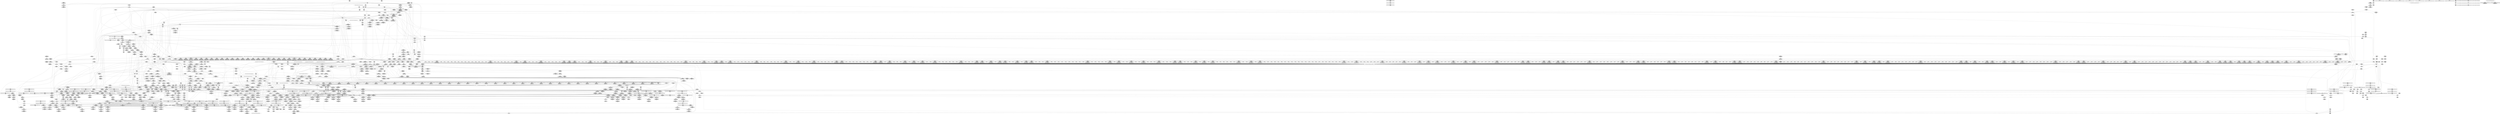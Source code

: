 digraph {
	CE0x5aa7ce0 [shape=record,shape=Mrecord,label="{CE0x5aa7ce0|i32_0|*Constant*}"]
	CE0x5ad3a70 [shape=record,shape=Mrecord,label="{CE0x5ad3a70|GLOBAL:aa_cred_profile|*Constant*|*SummSource*}"]
	CE0x5b30f90 [shape=record,shape=Mrecord,label="{CE0x5b30f90|get_current:tmp4|./arch/x86/include/asm/current.h,14}"]
	CE0x5ae0040 [shape=record,shape=Mrecord,label="{CE0x5ae0040|aa_map_file_to_perms:tmp5|security/apparmor/include/file.h,200|*SummSource*}"]
	CE0x5b377e0 [shape=record,shape=Mrecord,label="{CE0x5b377e0|i32_16|*Constant*|*SummSource*}"]
	CE0x5b25e10 [shape=record,shape=Mrecord,label="{CE0x5b25e10|aa_map_file_to_perms:tmp5|security/apparmor/include/file.h,200}"]
	CE0x5b64240 [shape=record,shape=Mrecord,label="{CE0x5b64240|aa_cred_profile:tmp31|security/apparmor/include/context.h,100}"]
	CE0x5b64710 [shape=record,shape=Mrecord,label="{CE0x5b64710|i64*_getelementptr_inbounds_(_16_x_i64_,_16_x_i64_*___llvm_gcov_ctr46,_i64_0,_i64_15)|*Constant*}"]
	CE0x5b1e360 [shape=record,shape=Mrecord,label="{CE0x5b1e360|128:_i8*,_:_CRE_88,89_|*MultipleSource*|Function::aa_cred_profile&Arg::cred::|Function::apparmor_file_open&Arg::cred::|security/apparmor/include/context.h,99}"]
	CE0x5b695a0 [shape=record,shape=Mrecord,label="{CE0x5b695a0|i64*_getelementptr_inbounds_(_19_x_i64_,_19_x_i64_*___llvm_gcov_ctr100,_i64_0,_i64_6)|*Constant*}"]
	CE0x5b62090 [shape=record,shape=Mrecord,label="{CE0x5b62090|i64*_getelementptr_inbounds_(_16_x_i64_,_16_x_i64_*___llvm_gcov_ctr46,_i64_0,_i64_13)|*Constant*}"]
	CE0x5acfd00 [shape=record,shape=Mrecord,label="{CE0x5acfd00|i64*_getelementptr_inbounds_(_12_x_i64_,_12_x_i64_*___llvm_gcov_ctr99,_i64_0,_i64_6)|*Constant*|*SummSink*}"]
	CE0x5b2f7e0 [shape=record,shape=Mrecord,label="{CE0x5b2f7e0|aa_map_file_to_perms:and7|security/apparmor/include/file.h,205}"]
	CE0x5b6b060 [shape=record,shape=Mrecord,label="{CE0x5b6b060|i64_7|*Constant*}"]
	CE0x5af8960 [shape=record,shape=Mrecord,label="{CE0x5af8960|file_inode:tmp3}"]
	CE0x5b60a90 [shape=record,shape=Mrecord,label="{CE0x5b60a90|aa_cred_profile:tmp25|security/apparmor/include/context.h,100|*SummSink*}"]
	CE0x5ac7510 [shape=record,shape=Mrecord,label="{CE0x5ac7510|80:_i64,_:_CRE_64,72_|*MultipleSource*|security/apparmor/include/apparmor.h,117|*LoadInst*|security/apparmor/include/apparmor.h,117}"]
	CE0x5b7c5e0 [shape=record,shape=Mrecord,label="{CE0x5b7c5e0|i64*_getelementptr_inbounds_(_19_x_i64_,_19_x_i64_*___llvm_gcov_ctr100,_i64_0,_i64_0)|*Constant*|*SummSource*}"]
	CE0x5b2e920 [shape=record,shape=Mrecord,label="{CE0x5b2e920|get_current:bb}"]
	CE0x5b18590 [shape=record,shape=Mrecord,label="{CE0x5b18590|80:_i64,_:_CRE_1677,1678_}"]
	CE0x5b0c570 [shape=record,shape=Mrecord,label="{CE0x5b0c570|80:_i64,_:_CRE_1305,1306_}"]
	CE0x5b82220 [shape=record,shape=Mrecord,label="{CE0x5b82220|aa_map_file_to_perms:tmp11|security/apparmor/include/file.h,202}"]
	CE0x5af0b90 [shape=record,shape=Mrecord,label="{CE0x5af0b90|aa_cred_profile:tmp22|security/apparmor/include/context.h,100|*SummSink*}"]
	CE0x5b7f7c0 [shape=record,shape=Mrecord,label="{CE0x5b7f7c0|aa_map_file_to_perms:if.then}"]
	CE0x5b71220 [shape=record,shape=Mrecord,label="{CE0x5b71220|aa_map_file_to_perms:f_mode|security/apparmor/include/file.h,200|*SummSink*}"]
	CE0x5b87b30 [shape=record,shape=Mrecord,label="{CE0x5b87b30|i64*_getelementptr_inbounds_(_19_x_i64_,_19_x_i64_*___llvm_gcov_ctr100,_i64_0,_i64_14)|*Constant*}"]
	CE0x5ad7ad0 [shape=record,shape=Mrecord,label="{CE0x5ad7ad0|124:_i32,_128:_i64,_144:_i32,_192:_i32,_200:_%struct.aa_dfa*,_:_CRE_104,112_|*MultipleSource*|security/apparmor/lsm.c,395|security/apparmor/lsm.c,396}"]
	CE0x5b68c10 [shape=record,shape=Mrecord,label="{CE0x5b68c10|aa_map_file_to_perms:tobool8|security/apparmor/include/file.h,205|*SummSource*}"]
	CE0x5b661a0 [shape=record,shape=Mrecord,label="{CE0x5b661a0|aa_cred_profile:tmp34|security/apparmor/include/context.h,101}"]
	CE0x5afcb20 [shape=record,shape=Mrecord,label="{CE0x5afcb20|80:_i64,_:_CRE_424,425_}"]
	CE0x5a66b50 [shape=record,shape=Mrecord,label="{CE0x5a66b50|apparmor_file_open:if.then6|*SummSink*}"]
	CE0x5a9e550 [shape=record,shape=Mrecord,label="{CE0x5a9e550|apparmor_file_open:tmp10|security/apparmor/lsm.c,390}"]
	CE0x5a86000 [shape=record,shape=Mrecord,label="{CE0x5a86000|aa_map_file_to_perms:file|Function::aa_map_file_to_perms&Arg::file::|*SummSink*}"]
	CE0x5adda50 [shape=record,shape=Mrecord,label="{CE0x5adda50|i64_3|*Constant*|*SummSink*}"]
	CE0x5b28450 [shape=record,shape=Mrecord,label="{CE0x5b28450|i64_2|*Constant*}"]
	CE0x5a99330 [shape=record,shape=Mrecord,label="{CE0x5a99330|apparmor_file_open:tmp14|security/apparmor/lsm.c,391|*SummSink*}"]
	CE0x5ac6cf0 [shape=record,shape=Mrecord,label="{CE0x5ac6cf0|80:_i64,_:_CRE_24,32_|*MultipleSource*|security/apparmor/include/apparmor.h,117|*LoadInst*|security/apparmor/include/apparmor.h,117}"]
	CE0x5b510d0 [shape=record,shape=Mrecord,label="{CE0x5b510d0|aa_map_file_to_perms:and12|security/apparmor/include/file.h,206|*SummSource*}"]
	CE0x5b24890 [shape=record,shape=Mrecord,label="{CE0x5b24890|i64*_getelementptr_inbounds_(_19_x_i64_,_19_x_i64_*___llvm_gcov_ctr100,_i64_0,_i64_11)|*Constant*|*SummSource*}"]
	CE0x5ad9530 [shape=record,shape=Mrecord,label="{CE0x5ad9530|124:_i32,_128:_i64,_144:_i32,_192:_i32,_200:_%struct.aa_dfa*,_:_CRE_192,196_|*MultipleSource*|security/apparmor/lsm.c,395|security/apparmor/lsm.c,396}"]
	CE0x5ac7c90 [shape=record,shape=Mrecord,label="{CE0x5ac7c90|80:_i64,_:_CRE_96,104_|*MultipleSource*|security/apparmor/include/apparmor.h,117|*LoadInst*|security/apparmor/include/apparmor.h,117}"]
	CE0x5adf0b0 [shape=record,shape=Mrecord,label="{CE0x5adf0b0|apparmor_file_open:tmp19|security/apparmor/lsm.c,396|*SummSource*}"]
	CE0x5b4d340 [shape=record,shape=Mrecord,label="{CE0x5b4d340|aa_cred_profile:do.end8|*SummSink*}"]
	CE0x5b18040 [shape=record,shape=Mrecord,label="{CE0x5b18040|80:_i64,_:_CRE_1672,1673_}"]
	CE0x5b62f00 [shape=record,shape=Mrecord,label="{CE0x5b62f00|aa_cred_profile:tmp29|security/apparmor/include/context.h,100}"]
	CE0x5b8c450 [shape=record,shape=Mrecord,label="{CE0x5b8c450|aa_map_file_to_perms:tmp35|security/apparmor/include/file.h,210|*SummSource*}"]
	CE0x5aa1550 [shape=record,shape=Mrecord,label="{CE0x5aa1550|apparmor_file_open:tmp4|security/apparmor/lsm.c,382|*SummSource*}"]
	CE0x5b1bfd0 [shape=record,shape=Mrecord,label="{CE0x5b1bfd0|80:_i64,_:_CRE_1875,1876_}"]
	CE0x5b20080 [shape=record,shape=Mrecord,label="{CE0x5b20080|aa_cred_profile:do.end8}"]
	CE0x5b29f70 [shape=record,shape=Mrecord,label="{CE0x5b29f70|aa_map_file_to_perms:or5|security/apparmor/include/file.h,203}"]
	CE0x5ad2a80 [shape=record,shape=Mrecord,label="{CE0x5ad2a80|0:_i16,_:_CME_1,2_}"]
	CE0x5b2f5a0 [shape=record,shape=Mrecord,label="{CE0x5b2f5a0|128:_i8*,_:_CRE_0,4_|*MultipleSource*|Function::aa_cred_profile&Arg::cred::|Function::apparmor_file_open&Arg::cred::|security/apparmor/include/context.h,99}"]
	CE0x5b08f40 [shape=record,shape=Mrecord,label="{CE0x5b08f40|80:_i64,_:_CRE_1235,1236_}"]
	CE0x5b740f0 [shape=record,shape=Mrecord,label="{CE0x5b740f0|i32_6|*Constant*|*SummSink*}"]
	CE0x5b07e40 [shape=record,shape=Mrecord,label="{CE0x5b07e40|80:_i64,_:_CRE_1219,1220_}"]
	CE0x5aee6a0 [shape=record,shape=Mrecord,label="{CE0x5aee6a0|aa_path_perm:flags|Function::aa_path_perm&Arg::flags::}"]
	CE0x5a888e0 [shape=record,shape=Mrecord,label="{CE0x5a888e0|i64*_getelementptr_inbounds_(_2_x_i64_,_2_x_i64_*___llvm_gcov_ctr88,_i64_0,_i64_0)|*Constant*|*SummSink*}"]
	CE0x5b69420 [shape=record,shape=Mrecord,label="{CE0x5b69420|aa_map_file_to_perms:tmp14|security/apparmor/include/file.h,202|*SummSink*}"]
	CE0x5b1cea0 [shape=record,shape=Mrecord,label="{CE0x5b1cea0|80:_i64,_:_CRE_2056,2112_|*MultipleSource*|security/apparmor/include/apparmor.h,117|*LoadInst*|security/apparmor/include/apparmor.h,117}"]
	CE0x5a936f0 [shape=record,shape=Mrecord,label="{CE0x5a936f0|apparmor_file_open:i_uid|security/apparmor/lsm.c,398|*SummSink*}"]
	CE0x5b6e120 [shape=record,shape=Mrecord,label="{CE0x5b6e120|aa_map_file_to_perms:tobool3|security/apparmor/include/file.h,202|*SummSource*}"]
	CE0x5a9e9f0 [shape=record,shape=Mrecord,label="{CE0x5a9e9f0|apparmor_file_open:tmp11|security/apparmor/lsm.c,390|*SummSource*}"]
	CE0x5adcd80 [shape=record,shape=Mrecord,label="{CE0x5adcd80|apparmor_file_open:uid|security/apparmor/lsm.c,398|*SummSink*}"]
	CE0x5b088e0 [shape=record,shape=Mrecord,label="{CE0x5b088e0|80:_i64,_:_CRE_1229,1230_}"]
	CE0x5ad0380 [shape=record,shape=Mrecord,label="{CE0x5ad0380|apparmor_file_open:error.0}"]
	CE0x5afc4c0 [shape=record,shape=Mrecord,label="{CE0x5afc4c0|80:_i64,_:_CRE_418,419_}"]
	CE0x5af3460 [shape=record,shape=Mrecord,label="{CE0x5af3460|i8*_getelementptr_inbounds_(_36_x_i8_,_36_x_i8_*_.str12,_i32_0,_i32_0)|*Constant*}"]
	CE0x5aa53b0 [shape=record,shape=Mrecord,label="{CE0x5aa53b0|GLOBAL:get_current|*Constant*|*SummSource*}"]
	CE0x5adbe30 [shape=record,shape=Mrecord,label="{CE0x5adbe30|apparmor_file_open:tmp22|security/apparmor/lsm.c,397}"]
	CE0x5a9fa40 [shape=record,shape=Mrecord,label="{CE0x5a9fa40|apparmor_file_open:tmp13|security/apparmor/lsm.c,390}"]
	CE0x5afaba0 [shape=record,shape=Mrecord,label="{CE0x5afaba0|80:_i64,_:_CRE_394,395_}"]
	CE0x5ad5e20 [shape=record,shape=Mrecord,label="{CE0x5ad5e20|apparmor_file_open:tmp16|security/apparmor/lsm.c,396|*SummSink*}"]
	CE0x5ad57c0 [shape=record,shape=Mrecord,label="{CE0x5ad57c0|124:_i32,_128:_i64,_144:_i32,_192:_i32,_200:_%struct.aa_dfa*,_:_CRE_0,8_|*MultipleSource*|security/apparmor/lsm.c,395|security/apparmor/lsm.c,396}"]
	CE0x5b03ac0 [shape=record,shape=Mrecord,label="{CE0x5b03ac0|80:_i64,_:_CRE_605,606_}"]
	CE0x5b0d6f0 [shape=record,shape=Mrecord,label="{CE0x5b0d6f0|80:_i64,_:_CRE_1321,1322_}"]
	CE0x5ac18f0 [shape=record,shape=Mrecord,label="{CE0x5ac18f0|i32_8|*Constant*|*SummSource*}"]
	CE0x5b71800 [shape=record,shape=Mrecord,label="{CE0x5b71800|i64_9|*Constant*}"]
	CE0x5b1e010 [shape=record,shape=Mrecord,label="{CE0x5b1e010|mediated_filesystem:tmp5|security/apparmor/include/apparmor.h,117|*SummSink*}"]
	CE0x5a9c3f0 [shape=record,shape=Mrecord,label="{CE0x5a9c3f0|GLOBAL:aa_map_file_to_perms|*Constant*|*SummSource*}"]
	CE0x5af6360 [shape=record,shape=Mrecord,label="{CE0x5af6360|apparmor_file_open:tmp28|security/apparmor/lsm.c,407}"]
	CE0x5b6a370 [shape=record,shape=Mrecord,label="{CE0x5b6a370|i64*_getelementptr_inbounds_(_19_x_i64_,_19_x_i64_*___llvm_gcov_ctr100,_i64_0,_i64_11)|*Constant*}"]
	CE0x5ac4d50 [shape=record,shape=Mrecord,label="{CE0x5ac4d50|80:_i64,_:_CRE_272,280_|*MultipleSource*|security/apparmor/include/apparmor.h,117|*LoadInst*|security/apparmor/include/apparmor.h,117}"]
	CE0x5acbcf0 [shape=record,shape=Mrecord,label="{CE0x5acbcf0|80:_i64,_:_CRE_1340,1341_}"]
	CE0x5aca8e0 [shape=record,shape=Mrecord,label="{CE0x5aca8e0|80:_i64,_:_CRE_0,8_|*MultipleSource*|security/apparmor/include/apparmor.h,117|*LoadInst*|security/apparmor/include/apparmor.h,117}"]
	CE0x5b14550 [shape=record,shape=Mrecord,label="{CE0x5b14550|80:_i64,_:_CRE_1617,1618_}"]
	CE0x5b0c350 [shape=record,shape=Mrecord,label="{CE0x5b0c350|80:_i64,_:_CRE_1304,1305_}"]
	CE0x5aeb340 [shape=record,shape=Mrecord,label="{CE0x5aeb340|aa_cred_profile:tmp19|security/apparmor/include/context.h,100|*SummSink*}"]
	CE0x5acea00 [shape=record,shape=Mrecord,label="{CE0x5acea00|apparmor_file_open:mode8|security/apparmor/lsm.c,398|*SummSource*}"]
	CE0x5ad71d0 [shape=record,shape=Mrecord,label="{CE0x5ad71d0|124:_i32,_128:_i64,_144:_i32,_192:_i32,_200:_%struct.aa_dfa*,_:_CRE_72,80_|*MultipleSource*|security/apparmor/lsm.c,395|security/apparmor/lsm.c,396}"]
	CE0x5a9dde0 [shape=record,shape=Mrecord,label="{CE0x5a9dde0|apparmor_file_open:call1|security/apparmor/lsm.c,382|*SummSink*}"]
	CE0x5acf190 [shape=record,shape=Mrecord,label="{CE0x5acf190|apparmor_file_open:tmp25|security/apparmor/lsm.c,398}"]
	CE0x5ad3630 [shape=record,shape=Mrecord,label="{CE0x5ad3630|GLOBAL:aa_cred_profile|*Constant*}"]
	CE0x5ae6a80 [shape=record,shape=Mrecord,label="{CE0x5ae6a80|aa_map_file_to_perms:tmp18|security/apparmor/include/file.h,205|*SummSink*}"]
	CE0x5b2be50 [shape=record,shape=Mrecord,label="{CE0x5b2be50|aa_cred_profile:lor.end|*SummSink*}"]
	CE0x5b148b0 [shape=record,shape=Mrecord,label="{CE0x5b148b0|80:_i64,_:_CRE_1619,1620_}"]
	CE0x5b15290 [shape=record,shape=Mrecord,label="{CE0x5b15290|80:_i64,_:_CRE_1629,1630_}"]
	CE0x5b6dba0 [shape=record,shape=Mrecord,label="{CE0x5b6dba0|aa_map_file_to_perms:and2|security/apparmor/include/file.h,202}"]
	CE0x5afe5b0 [shape=record,shape=Mrecord,label="{CE0x5afe5b0|80:_i64,_:_CRE_449,450_}"]
	CE0x5b12f40 [shape=record,shape=Mrecord,label="{CE0x5b12f40|80:_i64,_:_CRE_1374,1375_}"]
	CE0x5acded0 [shape=record,shape=Mrecord,label="{CE0x5acded0|apparmor_file_open:tmp24|security/apparmor/lsm.c,398}"]
	CE0x5b2b520 [shape=record,shape=Mrecord,label="{CE0x5b2b520|aa_cred_profile:lnot3|security/apparmor/include/context.h,100|*SummSource*}"]
	CE0x5ae7e60 [shape=record,shape=Mrecord,label="{CE0x5ae7e60|aa_cred_profile:do.body5}"]
	CE0x5aa2b40 [shape=record,shape=Mrecord,label="{CE0x5aa2b40|get_current:entry|*SummSink*}"]
	CE0x5aa0260 [shape=record,shape=Mrecord,label="{CE0x5aa0260|mediated_filesystem:inode|Function::mediated_filesystem&Arg::inode::|*SummSink*}"]
	CE0x5b73180 [shape=record,shape=Mrecord,label="{CE0x5b73180|aa_map_file_to_perms:f_flags|security/apparmor/include/file.h,197}"]
	CE0x5b62740 [shape=record,shape=Mrecord,label="{CE0x5b62740|i64*_getelementptr_inbounds_(_16_x_i64_,_16_x_i64_*___llvm_gcov_ctr46,_i64_0,_i64_13)|*Constant*|*SummSink*}"]
	CE0x5a97150 [shape=record,shape=Mrecord,label="{CE0x5a97150|apparmor_file_open:call|security/apparmor/lsm.c,382}"]
	CE0x5b87cf0 [shape=record,shape=Mrecord,label="{CE0x5b87cf0|aa_map_file_to_perms:tmp31|security/apparmor/include/file.h,209|*SummSource*}"]
	CE0x5accbd0 [shape=record,shape=Mrecord,label="{CE0x5accbd0|80:_i64,_:_CRE_1354,1355_}"]
	CE0x5b31640 [shape=record,shape=Mrecord,label="{CE0x5b31640|i64*_getelementptr_inbounds_(_2_x_i64_,_2_x_i64_*___llvm_gcov_ctr112,_i64_0,_i64_1)|*Constant*|*SummSink*}"]
	CE0x5b22610 [shape=record,shape=Mrecord,label="{CE0x5b22610|get_current:tmp|*SummSink*}"]
	CE0x5b236a0 [shape=record,shape=Mrecord,label="{CE0x5b236a0|aa_cred_profile:security|security/apparmor/include/context.h,99|*SummSink*}"]
	CE0x5a6ed30 [shape=record,shape=Mrecord,label="{CE0x5a6ed30|i64_1|*Constant*}"]
	CE0x5afc2a0 [shape=record,shape=Mrecord,label="{CE0x5afc2a0|80:_i64,_:_CRE_416,417_}"]
	CE0x5a758d0 [shape=record,shape=Mrecord,label="{CE0x5a758d0|GLOBAL:mediated_filesystem|*Constant*|*SummSource*}"]
	CE0x5ad7fb0 [shape=record,shape=Mrecord,label="{CE0x5ad7fb0|124:_i32,_128:_i64,_144:_i32,_192:_i32,_200:_%struct.aa_dfa*,_:_CRE_120,124_|*MultipleSource*|security/apparmor/lsm.c,395|security/apparmor/lsm.c,396}"]
	CE0x5aa21b0 [shape=record,shape=Mrecord,label="{CE0x5aa21b0|apparmor_file_open:tmp5|security/apparmor/lsm.c,382}"]
	CE0x5b7ec50 [shape=record,shape=Mrecord,label="{CE0x5b7ec50|aa_map_file_to_perms:tmp26|security/apparmor/include/file.h,206|*SummSource*}"]
	CE0x5b51d50 [shape=record,shape=Mrecord,label="{CE0x5b51d50|i32_512|*Constant*}"]
	CE0x5ad05a0 [shape=record,shape=Mrecord,label="{CE0x5ad05a0|apparmor_file_open:error.0|*SummSource*}"]
	CE0x5b0dd50 [shape=record,shape=Mrecord,label="{CE0x5b0dd50|80:_i64,_:_CRE_1327,1328_}"]
	CE0x5af6c60 [shape=record,shape=Mrecord,label="{CE0x5af6c60|apparmor_file_open:tmp29|security/apparmor/lsm.c,407|*SummSink*}"]
	CE0x5b61880 [shape=record,shape=Mrecord,label="{CE0x5b61880|aa_cred_profile:tmp26|security/apparmor/include/context.h,100|*SummSink*}"]
	CE0x5b2bb40 [shape=record,shape=Mrecord,label="{CE0x5b2bb40|aa_cred_profile:do.cond|*SummSource*}"]
	CE0x5adb2d0 [shape=record,shape=Mrecord,label="{CE0x5adb2d0|124:_i32,_128:_i64,_144:_i32,_192:_i32,_200:_%struct.aa_dfa*,_:_CRE_536,544_|*MultipleSource*|security/apparmor/lsm.c,395|security/apparmor/lsm.c,396}"]
	CE0x5ad36a0 [shape=record,shape=Mrecord,label="{CE0x5ad36a0|apparmor_file_open:call5|security/apparmor/lsm.c,395}"]
	CE0x5b51b90 [shape=record,shape=Mrecord,label="{CE0x5b51b90|aa_map_file_to_perms:perms.2|*SummSink*}"]
	CE0x5b4cb50 [shape=record,shape=Mrecord,label="{CE0x5b4cb50|GLOBAL:llvm.expect.i64|*Constant*|*SummSource*}"]
	CE0x5b187b0 [shape=record,shape=Mrecord,label="{CE0x5b187b0|80:_i64,_:_CRE_1679,1680_}"]
	CE0x5b63e50 [shape=record,shape=Mrecord,label="{CE0x5b63e50|aa_cred_profile:tmp30|security/apparmor/include/context.h,100}"]
	CE0x5b00ee0 [shape=record,shape=Mrecord,label="{CE0x5b00ee0|80:_i64,_:_CRE_563,564_}"]
	CE0x5acbe00 [shape=record,shape=Mrecord,label="{CE0x5acbe00|80:_i64,_:_CRE_1341,1342_}"]
	CE0x5ace080 [shape=record,shape=Mrecord,label="{CE0x5ace080|apparmor_file_open:tmp24|security/apparmor/lsm.c,398|*SummSource*}"]
	CE0x5a7fbe0 [shape=record,shape=Mrecord,label="{CE0x5a7fbe0|128:_i8*,_:_CRE_56,64_|*MultipleSource*|Function::aa_cred_profile&Arg::cred::|Function::apparmor_file_open&Arg::cred::|security/apparmor/include/context.h,99}"]
	CE0x5afe6c0 [shape=record,shape=Mrecord,label="{CE0x5afe6c0|80:_i64,_:_CRE_450,451_}"]
	CE0x5aca870 [shape=record,shape=Mrecord,label="{CE0x5aca870|i32_10|*Constant*|*SummSink*}"]
	CE0x5aa1310 [shape=record,shape=Mrecord,label="{CE0x5aa1310|apparmor_file_open:tmp4|security/apparmor/lsm.c,382|*SummSink*}"]
	CE0x5acb220 [shape=record,shape=Mrecord,label="{CE0x5acb220|80:_i64,_:_CRE_16,20_|*MultipleSource*|security/apparmor/include/apparmor.h,117|*LoadInst*|security/apparmor/include/apparmor.h,117}"]
	CE0x5a98200 [shape=record,shape=Mrecord,label="{CE0x5a98200|aa_map_file_to_perms:if.end19|*SummSink*}"]
	"CONST[source:2(external),value:0(static)][purpose:{operation}][SrcIdx:14]"
	CE0x5b328d0 [shape=record,shape=Mrecord,label="{CE0x5b328d0|aa_cred_profile:tmp12|security/apparmor/include/context.h,100|*SummSink*}"]
	CE0x5a9d1c0 [shape=record,shape=Mrecord,label="{CE0x5a9d1c0|i32_15|*Constant*|*SummSink*}"]
	CE0x5aa8710 [shape=record,shape=Mrecord,label="{CE0x5aa8710|128:_i8*,_:_CRE_72,80_|*MultipleSource*|Function::aa_cred_profile&Arg::cred::|Function::apparmor_file_open&Arg::cred::|security/apparmor/include/context.h,99}"]
	CE0x5a82e90 [shape=record,shape=Mrecord,label="{CE0x5a82e90|mediated_filesystem:tmp|*SummSink*}"]
	CE0x5b86030 [shape=record,shape=Mrecord,label="{CE0x5b86030|aa_map_file_to_perms:tmp28|security/apparmor/include/file.h,208}"]
	CE0x5ad3a00 [shape=record,shape=Mrecord,label="{CE0x5ad3a00|aa_cred_profile:entry}"]
	CE0x5b1cac0 [shape=record,shape=Mrecord,label="{CE0x5b1cac0|80:_i64,_:_CRE_1920,1928_|*MultipleSource*|security/apparmor/include/apparmor.h,117|*LoadInst*|security/apparmor/include/apparmor.h,117}"]
	CE0x5ac2890 [shape=record,shape=Mrecord,label="{CE0x5ac2890|80:_i64,_:_CRE_120,128_|*MultipleSource*|security/apparmor/include/apparmor.h,117|*LoadInst*|security/apparmor/include/apparmor.h,117}"]
	CE0x5af7ee0 [shape=record,shape=Mrecord,label="{CE0x5af7ee0|file_inode:tmp1}"]
	CE0x5af66e0 [shape=record,shape=Mrecord,label="{CE0x5af66e0|apparmor_file_open:tmp28|security/apparmor/lsm.c,407|*SummSink*}"]
	CE0x5ae08d0 [shape=record,shape=Mrecord,label="{CE0x5ae08d0|aa_cred_profile:tmp1|*SummSink*}"]
	CE0x5b8c1a0 [shape=record,shape=Mrecord,label="{CE0x5b8c1a0|aa_map_file_to_perms:tmp35|security/apparmor/include/file.h,210}"]
	CE0x5b16f40 [shape=record,shape=Mrecord,label="{CE0x5b16f40|80:_i64,_:_CRE_1656,1657_}"]
	CE0x5afde40 [shape=record,shape=Mrecord,label="{CE0x5afde40|80:_i64,_:_CRE_442,443_}"]
	CE0x5ac7370 [shape=record,shape=Mrecord,label="{CE0x5ac7370|80:_i64,_:_CRE_56,64_|*MultipleSource*|security/apparmor/include/apparmor.h,117|*LoadInst*|security/apparmor/include/apparmor.h,117}"]
	CE0x5b16390 [shape=record,shape=Mrecord,label="{CE0x5b16390|80:_i64,_:_CRE_1645,1646_}"]
	CE0x5b049a0 [shape=record,shape=Mrecord,label="{CE0x5b049a0|80:_i64,_:_CRE_619,620_}"]
	CE0x5ae00b0 [shape=record,shape=Mrecord,label="{CE0x5ae00b0|aa_map_file_to_perms:tmp5|security/apparmor/include/file.h,200|*SummSink*}"]
	CE0x5a99620 [shape=record,shape=Mrecord,label="{CE0x5a99620|i8_1|*Constant*}"]
	CE0x5a9d620 [shape=record,shape=Mrecord,label="{CE0x5a9d620|apparmor_file_open:in_execve|security/apparmor/lsm.c,390|*SummSource*}"]
	CE0x5af9520 [shape=record,shape=Mrecord,label="{CE0x5af9520|file_inode:f_inode|include/linux/fs.h,1916|*SummSource*}"]
	CE0x5acb0c0 [shape=record,shape=Mrecord,label="{CE0x5acb0c0|80:_i64,_:_CRE_8,16_|*MultipleSource*|security/apparmor/include/apparmor.h,117|*LoadInst*|security/apparmor/include/apparmor.h,117}"]
	CE0x5aff6b0 [shape=record,shape=Mrecord,label="{CE0x5aff6b0|80:_i64,_:_CRE_472,480_|*MultipleSource*|security/apparmor/include/apparmor.h,117|*LoadInst*|security/apparmor/include/apparmor.h,117}"]
	CE0x5a837d0 [shape=record,shape=Mrecord,label="{CE0x5a837d0|mediated_filesystem:tmp|*SummSource*}"]
	CE0x5b8b7d0 [shape=record,shape=Mrecord,label="{CE0x5b8b7d0|aa_map_file_to_perms:tmp33|security/apparmor/include/file.h,210}"]
	CE0x5ac8e90 [shape=record,shape=Mrecord,label="{CE0x5ac8e90|mediated_filesystem:tmp3|*SummSource*}"]
	CE0x5ad6810 [shape=record,shape=Mrecord,label="{CE0x5ad6810|124:_i32,_128:_i64,_144:_i32,_192:_i32,_200:_%struct.aa_dfa*,_:_CRE_40,48_|*MultipleSource*|security/apparmor/lsm.c,395|security/apparmor/lsm.c,396}"]
	CE0x5a9f8d0 [shape=record,shape=Mrecord,label="{CE0x5a9f8d0|apparmor_file_open:tmp12|security/apparmor/lsm.c,390|*SummSink*}"]
	CE0x5b30860 [shape=record,shape=Mrecord,label="{CE0x5b30860|aa_map_file_to_perms:tmp10|*LoadInst*|security/apparmor/include/file.h,202}"]
	CE0x5b76c30 [shape=record,shape=Mrecord,label="{CE0x5b76c30|aa_map_file_to_perms:tmp22|security/apparmor/include/file.h,205|*SummSink*}"]
	CE0x5a994c0 [shape=record,shape=Mrecord,label="{CE0x5a994c0|_ret_%struct.task_struct*_%tmp4,_!dbg_!15471|./arch/x86/include/asm/current.h,14|*SummSink*}"]
	CE0x5a6ef70 [shape=record,shape=Mrecord,label="{CE0x5a6ef70|apparmor_file_open:return|*SummSink*}"]
	CE0x5b06590 [shape=record,shape=Mrecord,label="{CE0x5b06590|80:_i64,_:_CRE_704,708_|*MultipleSource*|security/apparmor/include/apparmor.h,117|*LoadInst*|security/apparmor/include/apparmor.h,117}"]
	CE0x5aff380 [shape=record,shape=Mrecord,label="{CE0x5aff380|80:_i64,_:_CRE_462,463_}"]
	CE0x5b329b0 [shape=record,shape=Mrecord,label="{CE0x5b329b0|aa_cred_profile:tobool1|security/apparmor/include/context.h,100}"]
	CE0x5a823b0 [shape=record,shape=Mrecord,label="{CE0x5a823b0|file_inode:tmp4|*LoadInst*|include/linux/fs.h,1916|*SummSource*}"]
	CE0x5af8c60 [shape=record,shape=Mrecord,label="{CE0x5af8c60|_call_void_mcount()_#2}"]
	CE0x5a83cd0 [shape=record,shape=Mrecord,label="{CE0x5a83cd0|i64*_getelementptr_inbounds_(_2_x_i64_,_2_x_i64_*___llvm_gcov_ctr55,_i64_0,_i64_0)|*Constant*|*SummSource*}"]
	CE0x5b7d790 [shape=record,shape=Mrecord,label="{CE0x5b7d790|aa_map_file_to_perms:if.end6|*SummSink*}"]
	CE0x5ac41b0 [shape=record,shape=Mrecord,label="{CE0x5ac41b0|80:_i64,_:_CRE_224,240_|*MultipleSource*|security/apparmor/include/apparmor.h,117|*LoadInst*|security/apparmor/include/apparmor.h,117}"]
	CE0x5b30ed0 [shape=record,shape=Mrecord,label="{CE0x5b30ed0|_call_void_mcount()_#2|*SummSink*}"]
	CE0x5ac3270 [shape=record,shape=Mrecord,label="{CE0x5ac3270|80:_i64,_:_CRE_152,160_|*MultipleSource*|security/apparmor/include/apparmor.h,117|*LoadInst*|security/apparmor/include/apparmor.h,117}"]
	CE0x5b19360 [shape=record,shape=Mrecord,label="{CE0x5b19360|80:_i64,_:_CRE_1704,1712_|*MultipleSource*|security/apparmor/include/apparmor.h,117|*LoadInst*|security/apparmor/include/apparmor.h,117}"]
	CE0x5b307f0 [shape=record,shape=Mrecord,label="{CE0x5b307f0|i32_1|*Constant*}"]
	CE0x5a9df10 [shape=record,shape=Mrecord,label="{CE0x5a9df10|apparmor_file_open:tmp10|security/apparmor/lsm.c,390|*SummSink*}"]
	CE0x5a85d70 [shape=record,shape=Mrecord,label="{CE0x5a85d70|aa_map_file_to_perms:entry|*SummSource*}"]
	CE0x5a64050 [shape=record,shape=Mrecord,label="{CE0x5a64050|apparmor_file_open:bb}"]
	CE0x5b75d80 [shape=record,shape=Mrecord,label="{CE0x5b75d80|aa_map_file_to_perms:tmp22|security/apparmor/include/file.h,205|*SummSource*}"]
	CE0x5b366f0 [shape=record,shape=Mrecord,label="{CE0x5b366f0|i64*_getelementptr_inbounds_(_19_x_i64_,_19_x_i64_*___llvm_gcov_ctr100,_i64_0,_i64_17)|*Constant*|*SummSink*}"]
	CE0x5b358d0 [shape=record,shape=Mrecord,label="{CE0x5b358d0|aa_map_file_to_perms:tmp36|security/apparmor/include/file.h,210|*SummSource*}"]
	CE0x5acc020 [shape=record,shape=Mrecord,label="{CE0x5acc020|80:_i64,_:_CRE_1343,1344_}"]
	CE0x5ac78d0 [shape=record,shape=Mrecord,label="{CE0x5ac78d0|80:_i64,_:_CRE_80,88_|*MultipleSource*|security/apparmor/include/apparmor.h,117|*LoadInst*|security/apparmor/include/apparmor.h,117}"]
	CE0x5afed20 [shape=record,shape=Mrecord,label="{CE0x5afed20|80:_i64,_:_CRE_456,457_}"]
	CE0x5b1a340 [shape=record,shape=Mrecord,label="{CE0x5b1a340|80:_i64,_:_CRE_1776,1784_|*MultipleSource*|security/apparmor/include/apparmor.h,117|*LoadInst*|security/apparmor/include/apparmor.h,117}"]
	CE0x5b13160 [shape=record,shape=Mrecord,label="{CE0x5b13160|80:_i64,_:_CRE_1376,1384_|*MultipleSource*|security/apparmor/include/apparmor.h,117|*LoadInst*|security/apparmor/include/apparmor.h,117}"]
	CE0x5af04b0 [shape=record,shape=Mrecord,label="{CE0x5af04b0|i64_12|*Constant*|*SummSink*}"]
	CE0x5a97370 [shape=record,shape=Mrecord,label="{CE0x5a97370|GLOBAL:file_inode|*Constant*|*SummSource*}"]
	CE0x5af8b90 [shape=record,shape=Mrecord,label="{CE0x5af8b90|file_inode:tmp3|*SummSink*}"]
	CE0x5aa5580 [shape=record,shape=Mrecord,label="{CE0x5aa5580|COLLAPSED:_GCMRE___llvm_gcov_ctr88_internal_global_2_x_i64_zeroinitializer:_elem_0:default:}"]
	CE0x5b32fa0 [shape=record,shape=Mrecord,label="{CE0x5b32fa0|%struct.task_struct*_(%struct.task_struct**)*_asm_movq_%gs:$_1:P_,$0_,_r,im,_dirflag_,_fpsr_,_flags_|*SummSource*}"]
	CE0x5b32420 [shape=record,shape=Mrecord,label="{CE0x5b32420|aa_cred_profile:do.cond|*SummSink*}"]
	CE0x5b2f8d0 [shape=record,shape=Mrecord,label="{CE0x5b2f8d0|aa_map_file_to_perms:and7|security/apparmor/include/file.h,205|*SummSource*}"]
	CE0x5b22840 [shape=record,shape=Mrecord,label="{CE0x5b22840|aa_map_file_to_perms:perms.1}"]
	CE0x5b6c4a0 [shape=record,shape=Mrecord,label="{CE0x5b6c4a0|i32_1024|*Constant*|*SummSink*}"]
	CE0x5a6a390 [shape=record,shape=Mrecord,label="{CE0x5a6a390|apparmor_file_open:tmp7|security/apparmor/lsm.c,382}"]
	CE0x5b1d470 [shape=record,shape=Mrecord,label="{CE0x5b1d470|80:_i64,_:_CRE_2248,2256_|*MultipleSource*|security/apparmor/include/apparmor.h,117|*LoadInst*|security/apparmor/include/apparmor.h,117}"]
	CE0x5b7fed0 [shape=record,shape=Mrecord,label="{CE0x5b7fed0|aa_map_file_to_perms:tmp23|security/apparmor/include/file.h,205|*SummSource*}"]
	CE0x5a94350 [shape=record,shape=Mrecord,label="{CE0x5a94350|i32_4|*Constant*}"]
	CE0x5afa9b0 [shape=record,shape=Mrecord,label="{CE0x5afa9b0|80:_i64,_:_CRE_393,394_}"]
	CE0x5a9cb50 [shape=record,shape=Mrecord,label="{CE0x5a9cb50|aa_path_perm:entry|*SummSource*}"]
	CE0x5b861f0 [shape=record,shape=Mrecord,label="{CE0x5b861f0|aa_map_file_to_perms:tmp27|security/apparmor/include/file.h,208}"]
	CE0x5b26d40 [shape=record,shape=Mrecord,label="{CE0x5b26d40|128:_i8*,_:_CRE_28,32_|*MultipleSource*|Function::aa_cred_profile&Arg::cred::|Function::apparmor_file_open&Arg::cred::|security/apparmor/include/context.h,99}"]
	CE0x5ad8de0 [shape=record,shape=Mrecord,label="{CE0x5ad8de0|124:_i32,_128:_i64,_144:_i32,_192:_i32,_200:_%struct.aa_dfa*,_:_CRE_148,152_|*MultipleSource*|security/apparmor/lsm.c,395|security/apparmor/lsm.c,396}"]
	CE0x5ad9a70 [shape=record,shape=Mrecord,label="{CE0x5ad9a70|124:_i32,_128:_i64,_144:_i32,_192:_i32,_200:_%struct.aa_dfa*,_:_CRE_208,212_|*MultipleSource*|security/apparmor/lsm.c,395|security/apparmor/lsm.c,396}"]
	CE0x5ad4460 [shape=record,shape=Mrecord,label="{CE0x5ad4460|apparmor_file_open:cred|Function::apparmor_file_open&Arg::cred::|*SummSource*}"]
	CE0x5aef000 [shape=record,shape=Mrecord,label="{CE0x5aef000|aa_path_perm:cond|Function::aa_path_perm&Arg::cond::}"]
	CE0x5a83e60 [shape=record,shape=Mrecord,label="{CE0x5a83e60|i64*_getelementptr_inbounds_(_2_x_i64_,_2_x_i64_*___llvm_gcov_ctr55,_i64_0,_i64_0)|*Constant*|*SummSink*}"]
	CE0x5ac7ab0 [shape=record,shape=Mrecord,label="{CE0x5ac7ab0|80:_i64,_:_CRE_88,96_|*MultipleSource*|security/apparmor/include/apparmor.h,117|*LoadInst*|security/apparmor/include/apparmor.h,117}"]
	CE0x5a97910 [shape=record,shape=Mrecord,label="{CE0x5a97910|file_inode:entry|*SummSink*}"]
	CE0x5b28da0 [shape=record,shape=Mrecord,label="{CE0x5b28da0|aa_map_file_to_perms:tmp13|security/apparmor/include/file.h,202|*SummSource*}"]
	"CONST[source:0(mediator),value:0(static)][purpose:{operation}][SnkIdx:3]"
	CE0x5b077e0 [shape=record,shape=Mrecord,label="{CE0x5b077e0|80:_i64,_:_CRE_1213,1214_}"]
	CE0x5ace140 [shape=record,shape=Mrecord,label="{CE0x5ace140|apparmor_file_open:tmp24|security/apparmor/lsm.c,398|*SummSink*}"]
	CE0x5b38dc0 [shape=record,shape=Mrecord,label="{CE0x5b38dc0|aa_map_file_to_perms:tmp40|security/apparmor/include/file.h,213}"]
	CE0x5b085b0 [shape=record,shape=Mrecord,label="{CE0x5b085b0|80:_i64,_:_CRE_1226,1227_}"]
	CE0x5ad7650 [shape=record,shape=Mrecord,label="{CE0x5ad7650|124:_i32,_128:_i64,_144:_i32,_192:_i32,_200:_%struct.aa_dfa*,_:_CRE_88,96_|*MultipleSource*|security/apparmor/lsm.c,395|security/apparmor/lsm.c,396}"]
	CE0x5ac9d40 [shape=record,shape=Mrecord,label="{CE0x5ac9d40|mediated_filesystem:i_sb|security/apparmor/include/apparmor.h,117|*SummSource*}"]
	CE0x5aeb000 [shape=record,shape=Mrecord,label="{CE0x5aeb000|aa_cred_profile:tmp19|security/apparmor/include/context.h,100}"]
	CE0x5b60470 [shape=record,shape=Mrecord,label="{CE0x5b60470|aa_cred_profile:tmp24|security/apparmor/include/context.h,100|*SummSink*}"]
	CE0x5ac4970 [shape=record,shape=Mrecord,label="{CE0x5ac4970|80:_i64,_:_CRE_264,268_|*MultipleSource*|security/apparmor/include/apparmor.h,117|*LoadInst*|security/apparmor/include/apparmor.h,117}"]
	CE0x5b7b3d0 [shape=record,shape=Mrecord,label="{CE0x5b7b3d0|i64*_getelementptr_inbounds_(_19_x_i64_,_19_x_i64_*___llvm_gcov_ctr100,_i64_0,_i64_0)|*Constant*|*SummSink*}"]
	CE0x5af0730 [shape=record,shape=Mrecord,label="{CE0x5af0730|i64*_getelementptr_inbounds_(_16_x_i64_,_16_x_i64_*___llvm_gcov_ctr46,_i64_0,_i64_9)|*Constant*}"]
	CE0x5b20df0 [shape=record,shape=Mrecord,label="{CE0x5b20df0|COLLAPSED:_GCMRE___llvm_gcov_ctr112_internal_global_2_x_i64_zeroinitializer:_elem_0:default:}"]
	"CONST[source:2(external),value:0(static)][purpose:{operation}][SrcIdx:4]"
	CE0x5a862b0 [shape=record,shape=Mrecord,label="{CE0x5a862b0|_ret_i32_%perms.4,_!dbg_!15504|security/apparmor/include/file.h,213|*SummSink*}"]
	CE0x5b17c00 [shape=record,shape=Mrecord,label="{CE0x5b17c00|80:_i64,_:_CRE_1668,1669_}"]
	CE0x5a83b00 [shape=record,shape=Mrecord,label="{CE0x5a83b00|aa_cred_profile:do.body}"]
	CE0x5adcc10 [shape=record,shape=Mrecord,label="{CE0x5adcc10|apparmor_file_open:uid|security/apparmor/lsm.c,398|*SummSource*}"]
	CE0x5acc350 [shape=record,shape=Mrecord,label="{CE0x5acc350|80:_i64,_:_CRE_1346,1347_}"]
	CE0x5aa4a80 [shape=record,shape=Mrecord,label="{CE0x5aa4a80|apparmor_file_open:tmp9|security/apparmor/lsm.c,383}"]
	CE0x5b097c0 [shape=record,shape=Mrecord,label="{CE0x5b097c0|80:_i64,_:_CRE_1243,1244_}"]
	CE0x5b1bc70 [shape=record,shape=Mrecord,label="{CE0x5b1bc70|80:_i64,_:_CRE_1873,1874_}"]
	CE0x5b6dcf0 [shape=record,shape=Mrecord,label="{CE0x5b6dcf0|aa_map_file_to_perms:and2|security/apparmor/include/file.h,202|*SummSink*}"]
	CE0x5a98fa0 [shape=record,shape=Mrecord,label="{CE0x5a98fa0|apparmor_file_open:allow12|security/apparmor/lsm.c,403}"]
	CE0x5b01bf0 [shape=record,shape=Mrecord,label="{CE0x5b01bf0|80:_i64,_:_CRE_576,577_}"]
	CE0x5b18260 [shape=record,shape=Mrecord,label="{CE0x5b18260|80:_i64,_:_CRE_1674,1675_}"]
	CE0x5b4e7b0 [shape=record,shape=Mrecord,label="{CE0x5b4e7b0|aa_cred_profile:tmp}"]
	CE0x5b19b80 [shape=record,shape=Mrecord,label="{CE0x5b19b80|80:_i64,_:_CRE_1736,1752_|*MultipleSource*|security/apparmor/include/apparmor.h,117|*LoadInst*|security/apparmor/include/apparmor.h,117}"]
	CE0x5b18f20 [shape=record,shape=Mrecord,label="{CE0x5b18f20|80:_i64,_:_CRE_1686,1687_}"]
	CE0x5ac9680 [shape=record,shape=Mrecord,label="{CE0x5ac9680|mediated_filesystem:bb|*SummSink*}"]
	CE0x5b7b570 [shape=record,shape=Mrecord,label="{CE0x5b7b570|aa_map_file_to_perms:tmp|*SummSource*}"]
	CE0x5b17050 [shape=record,shape=Mrecord,label="{CE0x5b17050|80:_i64,_:_CRE_1657,1658_}"]
	CE0x5b81050 [shape=record,shape=Mrecord,label="{CE0x5b81050|i64*_getelementptr_inbounds_(_19_x_i64_,_19_x_i64_*___llvm_gcov_ctr100,_i64_0,_i64_6)|*Constant*|*SummSource*}"]
	CE0x5b14170 [shape=record,shape=Mrecord,label="{CE0x5b14170|80:_i64,_:_CRE_1608,1612_|*MultipleSource*|security/apparmor/include/apparmor.h,117|*LoadInst*|security/apparmor/include/apparmor.h,117}"]
	CE0x5a97720 [shape=record,shape=Mrecord,label="{CE0x5a97720|file_inode:entry|*SummSource*}"]
	CE0x5b04340 [shape=record,shape=Mrecord,label="{CE0x5b04340|80:_i64,_:_CRE_613,614_}"]
	CE0x5a7fe00 [shape=record,shape=Mrecord,label="{CE0x5a7fe00|128:_i8*,_:_CRE_64,72_|*MultipleSource*|Function::aa_cred_profile&Arg::cred::|Function::apparmor_file_open&Arg::cred::|security/apparmor/include/context.h,99}"]
	CE0x5b17d10 [shape=record,shape=Mrecord,label="{CE0x5b17d10|80:_i64,_:_CRE_1669,1670_}"]
	CE0x5aa18c0 [shape=record,shape=Mrecord,label="{CE0x5aa18c0|GLOBAL:__llvm_gcov_ctr99|Global_var:__llvm_gcov_ctr99}"]
	CE0x5acd670 [shape=record,shape=Mrecord,label="{CE0x5acd670|80:_i64,_:_CRE_1364,1365_}"]
	CE0x5aa28c0 [shape=record,shape=Mrecord,label="{CE0x5aa28c0|get_current:entry|*SummSource*}"]
	CE0x5a65040 [shape=record,shape=Mrecord,label="{CE0x5a65040|apparmor_file_open:if.end|*SummSource*}"]
	CE0x5b01150 [shape=record,shape=Mrecord,label="{CE0x5b01150|80:_i64,_:_CRE_566,567_}"]
	CE0x5b65770 [shape=record,shape=Mrecord,label="{CE0x5b65770|aa_cred_profile:tmp33|security/apparmor/include/context.h,101}"]
	CE0x5a70450 [shape=record,shape=Mrecord,label="{CE0x5a70450|apparmor_file_open:if.end4|*SummSink*}"]
	CE0x5ad2fd0 [shape=record,shape=Mrecord,label="{CE0x5ad2fd0|apparmor_file_open:call5|security/apparmor/lsm.c,395|*SummSink*}"]
	CE0x5a97dc0 [shape=record,shape=Mrecord,label="{CE0x5a97dc0|_ret_%struct.inode*_%tmp4,_!dbg_!15470|include/linux/fs.h,1916}"]
	CE0x5af0440 [shape=record,shape=Mrecord,label="{CE0x5af0440|i64_12|*Constant*|*SummSource*}"]
	CE0x5b07320 [shape=record,shape=Mrecord,label="{CE0x5b07320|80:_i64,_:_CRE_1209,1210_}"]
	CE0x5ac4590 [shape=record,shape=Mrecord,label="{CE0x5ac4590|80:_i64,_:_CRE_248,252_|*MultipleSource*|security/apparmor/include/apparmor.h,117|*LoadInst*|security/apparmor/include/apparmor.h,117}"]
	CE0x5b1fce0 [shape=record,shape=Mrecord,label="{CE0x5b1fce0|aa_cred_profile:tmp2|*SummSink*}"]
	CE0x5afcf60 [shape=record,shape=Mrecord,label="{CE0x5afcf60|80:_i64,_:_CRE_428,429_}"]
	CE0x5b7d3f0 [shape=record,shape=Mrecord,label="{CE0x5b7d3f0|aa_map_file_to_perms:bb|*SummSource*}"]
	CE0x5b388b0 [shape=record,shape=Mrecord,label="{CE0x5b388b0|i64*_getelementptr_inbounds_(_19_x_i64_,_19_x_i64_*___llvm_gcov_ctr100,_i64_0,_i64_18)|*Constant*}"]
	CE0x5ac93f0 [shape=record,shape=Mrecord,label="{CE0x5ac93f0|_call_void_mcount()_#2|*SummSink*}"]
	CE0x5b5ed10 [shape=record,shape=Mrecord,label="{CE0x5b5ed10|GLOBAL:__llvm_gcov_ctr100|Global_var:__llvm_gcov_ctr100|*SummSink*}"]
	CE0x5a85a60 [shape=record,shape=Mrecord,label="{CE0x5a85a60|24:_%struct.dentry*,_32:_%struct.inode*,_128:_i32,_132:_i32,_456:_i8*,_:_CRE_15,16_}"]
	CE0x5b65df0 [shape=record,shape=Mrecord,label="{CE0x5b65df0|aa_cred_profile:profile11|security/apparmor/include/context.h,101}"]
	CE0x5b07680 [shape=record,shape=Mrecord,label="{CE0x5b07680|80:_i64,_:_CRE_1211,1212_}"]
	CE0x5b4e820 [shape=record,shape=Mrecord,label="{CE0x5b4e820|COLLAPSED:_GCMRE___llvm_gcov_ctr46_internal_global_16_x_i64_zeroinitializer:_elem_0:default:}"]
	CE0x5b8b2b0 [shape=record,shape=Mrecord,label="{CE0x5b8b2b0|i64_16|*Constant*|*SummSink*}"]
	CE0x5a6bf20 [shape=record,shape=Mrecord,label="{CE0x5a6bf20|i32_1|*Constant*}"]
	CE0x5b089f0 [shape=record,shape=Mrecord,label="{CE0x5b089f0|80:_i64,_:_CRE_1230,1231_}"]
	CE0x5b7f560 [shape=record,shape=Mrecord,label="{CE0x5b7f560|aa_map_file_to_perms:if.then11|*SummSource*}"]
	CE0x5b25be0 [shape=record,shape=Mrecord,label="{CE0x5b25be0|aa_map_file_to_perms:tmp4|security/apparmor/include/file.h,200|*SummSource*}"]
	CE0x5ad8420 [shape=record,shape=Mrecord,label="{CE0x5ad8420|124:_i32,_128:_i64,_144:_i32,_192:_i32,_200:_%struct.aa_dfa*,_:_CRE_124,128_|*MultipleSource*|security/apparmor/lsm.c,395|security/apparmor/lsm.c,396}"]
	CE0x5ac6780 [shape=record,shape=Mrecord,label="{CE0x5ac6780|i64_6|*Constant*}"]
	CE0x5aff490 [shape=record,shape=Mrecord,label="{CE0x5aff490|80:_i64,_:_CRE_463,464_}"]
	CE0x5ae3d20 [shape=record,shape=Mrecord,label="{CE0x5ae3d20|aa_cred_profile:conv|security/apparmor/include/context.h,100|*SummSink*}"]
	CE0x5addb60 [shape=record,shape=Mrecord,label="{CE0x5addb60|apparmor_file_open:cmp|security/apparmor/lsm.c,396|*SummSink*}"]
	"CONST[source:2(external),value:0(static)][purpose:{operation}][SrcIdx:5]"
	CE0x5b09af0 [shape=record,shape=Mrecord,label="{CE0x5b09af0|80:_i64,_:_CRE_1246,1247_}"]
	CE0x5afce50 [shape=record,shape=Mrecord,label="{CE0x5afce50|80:_i64,_:_CRE_427,428_}"]
	CE0x5b0d4d0 [shape=record,shape=Mrecord,label="{CE0x5b0d4d0|80:_i64,_:_CRE_1319,1320_}"]
	CE0x5b4e1e0 [shape=record,shape=Mrecord,label="{CE0x5b4e1e0|aa_map_file_to_perms:tmp23|security/apparmor/include/file.h,205|*SummSink*}"]
	CE0x5b04560 [shape=record,shape=Mrecord,label="{CE0x5b04560|80:_i64,_:_CRE_615,616_}"]
	CE0x5aa1010 [shape=record,shape=Mrecord,label="{CE0x5aa1010|i64_2|*Constant*}"]
	CE0x5aa50a0 [shape=record,shape=Mrecord,label="{CE0x5aa50a0|apparmor_file_open:call2|security/apparmor/lsm.c,390}"]
	CE0x5b0d090 [shape=record,shape=Mrecord,label="{CE0x5b0d090|80:_i64,_:_CRE_1315,1316_}"]
	CE0x5adf7f0 [shape=record,shape=Mrecord,label="{CE0x5adf7f0|i64*_getelementptr_inbounds_(_12_x_i64_,_12_x_i64_*___llvm_gcov_ctr99,_i64_0,_i64_9)|*Constant*|*SummSource*}"]
	CE0x5b18bf0 [shape=record,shape=Mrecord,label="{CE0x5b18bf0|80:_i64,_:_CRE_1683,1684_}"]
	CE0x5b25000 [shape=record,shape=Mrecord,label="{CE0x5b25000|aa_cred_profile:if.then}"]
	CE0x5a5c440 [shape=record,shape=Mrecord,label="{CE0x5a5c440|apparmor_file_open:if.end13|*SummSource*}"]
	CE0x5afb4d0 [shape=record,shape=Mrecord,label="{CE0x5afb4d0|80:_i64,_:_CRE_403,404_}"]
	CE0x5a9c910 [shape=record,shape=Mrecord,label="{CE0x5a9c910|GLOBAL:aa_path_perm|*Constant*|*SummSource*}"]
	CE0x5b60780 [shape=record,shape=Mrecord,label="{CE0x5b60780|aa_cred_profile:tmp25|security/apparmor/include/context.h,100}"]
	CE0x5b2a8b0 [shape=record,shape=Mrecord,label="{CE0x5b2a8b0|aa_cred_profile:lnot2|security/apparmor/include/context.h,100|*SummSource*}"]
	CE0x5afd290 [shape=record,shape=Mrecord,label="{CE0x5afd290|80:_i64,_:_CRE_431,432_}"]
	CE0x5a9e980 [shape=record,shape=Mrecord,label="{CE0x5a9e980|apparmor_file_open:tmp11|security/apparmor/lsm.c,390}"]
	CE0x5adfc40 [shape=record,shape=Mrecord,label="{CE0x5adfc40|i64*_getelementptr_inbounds_(_12_x_i64_,_12_x_i64_*___llvm_gcov_ctr99,_i64_0,_i64_9)|*Constant*|*SummSink*}"]
	CE0x5b14a10 [shape=record,shape=Mrecord,label="{CE0x5b14a10|80:_i64,_:_CRE_1621,1622_}"]
	CE0x5b2ebc0 [shape=record,shape=Mrecord,label="{CE0x5b2ebc0|mediated_filesystem:lnot|security/apparmor/include/apparmor.h,117|*SummSink*}"]
	CE0x5ac65c0 [shape=record,shape=Mrecord,label="{CE0x5ac65c0|aa_cred_profile:tobool4|security/apparmor/include/context.h,100|*SummSink*}"]
	CE0x5b07d30 [shape=record,shape=Mrecord,label="{CE0x5b07d30|80:_i64,_:_CRE_1218,1219_}"]
	CE0x5b513f0 [shape=record,shape=Mrecord,label="{CE0x5b513f0|aa_map_file_to_perms:or13|security/apparmor/include/file.h,206|*SummSource*}"]
	CE0x5b84a70 [shape=record,shape=Mrecord,label="{CE0x5b84a70|i32_512|*Constant*|*SummSource*}"]
	CE0x5b88180 [shape=record,shape=Mrecord,label="{CE0x5b88180|aa_map_file_to_perms:tmp31|security/apparmor/include/file.h,209|*SummSink*}"]
	CE0x5b19f60 [shape=record,shape=Mrecord,label="{CE0x5b19f60|80:_i64,_:_CRE_1760,1764_|*MultipleSource*|security/apparmor/include/apparmor.h,117|*LoadInst*|security/apparmor/include/apparmor.h,117}"]
	CE0x5b24a90 [shape=record,shape=Mrecord,label="{CE0x5b24a90|aa_map_file_to_perms:tmp26|security/apparmor/include/file.h,206}"]
	CE0x5aa5240 [shape=record,shape=Mrecord,label="{CE0x5aa5240|apparmor_file_open:call2|security/apparmor/lsm.c,390|*SummSink*}"]
	CE0x5b63210 [shape=record,shape=Mrecord,label="{CE0x5b63210|aa_cred_profile:tmp29|security/apparmor/include/context.h,100|*SummSink*}"]
	CE0x5b09e20 [shape=record,shape=Mrecord,label="{CE0x5b09e20|80:_i64,_:_CRE_1249,1250_}"]
	CE0x5b738d0 [shape=record,shape=Mrecord,label="{CE0x5b738d0|i64_10|*Constant*|*SummSink*}"]
	CE0x5afb910 [shape=record,shape=Mrecord,label="{CE0x5afb910|80:_i64,_:_CRE_407,408_}"]
	CE0x5b27a80 [shape=record,shape=Mrecord,label="{CE0x5b27a80|aa_cred_profile:tmp5|security/apparmor/include/context.h,99|*SummSink*}"]
	CE0x5a86470 [shape=record,shape=Mrecord,label="{CE0x5a86470|apparmor_file_open:call10|security/apparmor/lsm.c,400|*SummSink*}"]
	CE0x5b01590 [shape=record,shape=Mrecord,label="{CE0x5b01590|80:_i64,_:_CRE_570,571_}"]
	CE0x5afdb10 [shape=record,shape=Mrecord,label="{CE0x5afdb10|80:_i64,_:_CRE_439,440_}"]
	CE0x5ade750 [shape=record,shape=Mrecord,label="{CE0x5ade750|apparmor_file_open:tmp17|security/apparmor/lsm.c,396}"]
	CE0x5aa6270 [shape=record,shape=Mrecord,label="{CE0x5aa6270|aa_map_file_to_perms:if.then17|*SummSource*}"]
	CE0x5b0d2b0 [shape=record,shape=Mrecord,label="{CE0x5b0d2b0|80:_i64,_:_CRE_1317,1318_}"]
	CE0x5af8f70 [shape=record,shape=Mrecord,label="{CE0x5af8f70|_call_void_mcount()_#2|*SummSink*}"]
	CE0x5b7d5d0 [shape=record,shape=Mrecord,label="{CE0x5b7d5d0|aa_map_file_to_perms:if.end6}"]
	CE0x5a82020 [shape=record,shape=Mrecord,label="{CE0x5a82020|file_inode:tmp4|*LoadInst*|include/linux/fs.h,1916}"]
	CE0x5b8bd90 [shape=record,shape=Mrecord,label="{CE0x5b8bd90|aa_map_file_to_perms:tmp34|security/apparmor/include/file.h,210|*SummSource*}"]
	CE0x5b0ae10 [shape=record,shape=Mrecord,label="{CE0x5b0ae10|80:_i64,_:_CRE_1264,1265_}"]
	CE0x5b0c020 [shape=record,shape=Mrecord,label="{CE0x5b0c020|80:_i64,_:_CRE_1288,1296_|*MultipleSource*|security/apparmor/include/apparmor.h,117|*LoadInst*|security/apparmor/include/apparmor.h,117}"]
	CE0x5b7e470 [shape=record,shape=Mrecord,label="{CE0x5b7e470|aa_map_file_to_perms:if.then|*SummSource*}"]
	CE0x5b02690 [shape=record,shape=Mrecord,label="{CE0x5b02690|80:_i64,_:_CRE_586,587_}"]
	CE0x5adf1c0 [shape=record,shape=Mrecord,label="{CE0x5adf1c0|apparmor_file_open:tmp19|security/apparmor/lsm.c,396|*SummSink*}"]
	CE0x5ac5ae0 [shape=record,shape=Mrecord,label="{CE0x5ac5ae0|80:_i64,_:_CRE_328,336_|*MultipleSource*|security/apparmor/include/apparmor.h,117|*LoadInst*|security/apparmor/include/apparmor.h,117}"]
	CE0x5b0a370 [shape=record,shape=Mrecord,label="{CE0x5b0a370|80:_i64,_:_CRE_1254,1255_}"]
	CE0x5b64550 [shape=record,shape=Mrecord,label="{CE0x5b64550|aa_cred_profile:tmp31|security/apparmor/include/context.h,100|*SummSink*}"]
	CE0x5a703e0 [shape=record,shape=Mrecord,label="{CE0x5a703e0|apparmor_file_open:f_security|security/apparmor/lsm.c,378|*SummSource*}"]
	CE0x5b189d0 [shape=record,shape=Mrecord,label="{CE0x5b189d0|80:_i64,_:_CRE_1681,1682_}"]
	CE0x5b6e8f0 [shape=record,shape=Mrecord,label="{CE0x5b6e8f0|aa_map_file_to_perms:and|security/apparmor/include/file.h,200}"]
	CE0x5a6b6a0 [shape=record,shape=Mrecord,label="{CE0x5a6b6a0|i64*_getelementptr_inbounds_(_12_x_i64_,_12_x_i64_*___llvm_gcov_ctr99,_i64_0,_i64_3)|*Constant*|*SummSource*}"]
	CE0x5b22ae0 [shape=record,shape=Mrecord,label="{CE0x5b22ae0|aa_map_file_to_perms:or5|security/apparmor/include/file.h,203|*SummSink*}"]
	CE0x5ae1710 [shape=record,shape=Mrecord,label="{CE0x5ae1710|aa_cred_profile:tmp11|security/apparmor/include/context.h,100|*SummSource*}"]
	CE0x5b74890 [shape=record,shape=Mrecord,label="{CE0x5b74890|i32_-3|*Constant*|*SummSource*}"]
	CE0x5b2f200 [shape=record,shape=Mrecord,label="{CE0x5b2f200|i64*_getelementptr_inbounds_(_2_x_i64_,_2_x_i64_*___llvm_gcov_ctr112,_i64_0,_i64_0)|*Constant*}"]
	CE0x5b175a0 [shape=record,shape=Mrecord,label="{CE0x5b175a0|80:_i64,_:_CRE_1662,1663_}"]
	CE0x5b4d6c0 [shape=record,shape=Mrecord,label="{CE0x5b4d6c0|aa_map_file_to_perms:tmp25|security/apparmor/include/file.h,206}"]
	CE0x5b2c520 [shape=record,shape=Mrecord,label="{CE0x5b2c520|i32_22|*Constant*}"]
	CE0x5aff9e0 [shape=record,shape=Mrecord,label="{CE0x5aff9e0|80:_i64,_:_CRE_488,496_|*MultipleSource*|security/apparmor/include/apparmor.h,117|*LoadInst*|security/apparmor/include/apparmor.h,117}"]
	CE0x5b4db80 [shape=record,shape=Mrecord,label="{CE0x5b4db80|aa_cred_profile:lnot.ext|security/apparmor/include/context.h,100|*SummSource*}"]
	CE0x5b88400 [shape=record,shape=Mrecord,label="{CE0x5b88400|aa_map_file_to_perms:tmp32|security/apparmor/include/file.h,209|*SummSource*}"]
	CE0x5ae01b0 [shape=record,shape=Mrecord,label="{CE0x5ae01b0|aa_map_file_to_perms:tmp6|security/apparmor/include/file.h,200|*SummSource*}"]
	CE0x5a81d10 [shape=record,shape=Mrecord,label="{CE0x5a81d10|get_current:tmp1|*SummSink*}"]
	CE0x5ad4a00 [shape=record,shape=Mrecord,label="{CE0x5ad4a00|_ret_%struct.aa_profile*_%tmp34,_!dbg_!15510|security/apparmor/include/context.h,101|*SummSource*}"]
	CE0x5ae19f0 [shape=record,shape=Mrecord,label="{CE0x5ae19f0|aa_cred_profile:profile|security/apparmor/include/context.h,100}"]
	CE0x5a74bb0 [shape=record,shape=Mrecord,label="{CE0x5a74bb0|apparmor_file_open:cond|security/apparmor/lsm.c, 398|*SummSource*}"]
	CE0x5acf0b0 [shape=record,shape=Mrecord,label="{CE0x5acf0b0|apparmor_file_open:i_mode|security/apparmor/lsm.c,398|*SummSink*}"]
	CE0x5a81f30 [shape=record,shape=Mrecord,label="{CE0x5a81f30|file_inode:f_inode|include/linux/fs.h,1916}"]
	CE0x5b84f80 [shape=record,shape=Mrecord,label="{CE0x5b84f80|aa_map_file_to_perms:and15|security/apparmor/include/file.h,208|*SummSource*}"]
	CE0x5b2b960 [shape=record,shape=Mrecord,label="{CE0x5b2b960|aa_cred_profile:lor.rhs}"]
	CE0x5b299d0 [shape=record,shape=Mrecord,label="{CE0x5b299d0|aa_cred_profile:tobool|security/apparmor/include/context.h,100|*SummSource*}"]
	CE0x5b1f7d0 [shape=record,shape=Mrecord,label="{CE0x5b1f7d0|aa_map_file_to_perms:tmp9|security/apparmor/include/file.h,201}"]
	CE0x5acdd60 [shape=record,shape=Mrecord,label="{CE0x5acdd60|apparmor_file_open:tmp23|security/apparmor/lsm.c,398}"]
	CE0x5b29f00 [shape=record,shape=Mrecord,label="{CE0x5b29f00|i32_4|*Constant*}"]
	CE0x5b09d10 [shape=record,shape=Mrecord,label="{CE0x5b09d10|80:_i64,_:_CRE_1248,1249_}"]
	CE0x5b09490 [shape=record,shape=Mrecord,label="{CE0x5b09490|80:_i64,_:_CRE_1240,1241_}"]
	CE0x5b0a260 [shape=record,shape=Mrecord,label="{CE0x5b0a260|80:_i64,_:_CRE_1253,1254_}"]
	CE0x5b0de60 [shape=record,shape=Mrecord,label="{CE0x5b0de60|80:_i64,_:_CRE_1328,1329_}"]
	CE0x5b65a50 [shape=record,shape=Mrecord,label="{CE0x5b65a50|aa_cred_profile:tmp33|security/apparmor/include/context.h,101|*SummSink*}"]
	CE0x5aed200 [shape=record,shape=Mrecord,label="{CE0x5aed200|aa_cred_profile:tmp18|security/apparmor/include/context.h,100|*SummSink*}"]
	CE0x5b633d0 [shape=record,shape=Mrecord,label="{CE0x5b633d0|i64*_getelementptr_inbounds_(_16_x_i64_,_16_x_i64_*___llvm_gcov_ctr46,_i64_0,_i64_14)|*Constant*}"]
	CE0x5a9e270 [shape=record,shape=Mrecord,label="{CE0x5a9e270|i64_4|*Constant*|*SummSource*}"]
	CE0x5b1be60 [shape=record,shape=Mrecord,label="{CE0x5b1be60|80:_i64,_:_CRE_1874,1875_}"]
	CE0x5af07f0 [shape=record,shape=Mrecord,label="{CE0x5af07f0|i64*_getelementptr_inbounds_(_16_x_i64_,_16_x_i64_*___llvm_gcov_ctr46,_i64_0,_i64_9)|*Constant*|*SummSource*}"]
	CE0x5adcb00 [shape=record,shape=Mrecord,label="{CE0x5adcb00|apparmor_file_open:uid|security/apparmor/lsm.c,398}"]
	CE0x5a9c100 [shape=record,shape=Mrecord,label="{CE0x5a9c100|apparmor_file_open:call9|security/apparmor/lsm.c,401}"]
	CE0x5ac3c20 [shape=record,shape=Mrecord,label="{CE0x5ac3c20|80:_i64,_:_CRE_200,204_|*MultipleSource*|security/apparmor/include/apparmor.h,117|*LoadInst*|security/apparmor/include/apparmor.h,117}"]
	CE0x5ad3760 [shape=record,shape=Mrecord,label="{CE0x5ad3760|apparmor_file_open:call5|security/apparmor/lsm.c,395|*SummSource*}"]
	CE0x5b001d0 [shape=record,shape=Mrecord,label="{CE0x5b001d0|80:_i64,_:_CRE_528,536_|*MultipleSource*|security/apparmor/include/apparmor.h,117|*LoadInst*|security/apparmor/include/apparmor.h,117}"]
	CE0x5b1d850 [shape=record,shape=Mrecord,label="{CE0x5b1d850|80:_i64,_:_CRE_2264,2268_|*MultipleSource*|security/apparmor/include/apparmor.h,117|*LoadInst*|security/apparmor/include/apparmor.h,117}"]
	CE0x5b4f7d0 [shape=record,shape=Mrecord,label="{CE0x5b4f7d0|0:_%struct.aa_profile*,_:_CRE_0,8_|*MultipleSource*|security/apparmor/include/context.h,99|*LoadInst*|security/apparmor/include/context.h,99|security/apparmor/include/context.h,100}"]
	CE0x5ad1250 [shape=record,shape=Mrecord,label="{CE0x5ad1250|apparmor_file_open:tmp26|security/apparmor/lsm.c,406|*SummSource*}"]
	CE0x5a9a6f0 [shape=record,shape=Mrecord,label="{CE0x5a9a6f0|apparmor_file_open:bf.clear|security/apparmor/lsm.c,390}"]
	CE0x5b69c20 [shape=record,shape=Mrecord,label="{CE0x5b69c20|aa_map_file_to_perms:tmp17|security/apparmor/include/file.h,205|*SummSink*}"]
	CE0x5b21dd0 [shape=record,shape=Mrecord,label="{CE0x5b21dd0|get_current:tmp2|*SummSink*}"]
	CE0x5b18370 [shape=record,shape=Mrecord,label="{CE0x5b18370|80:_i64,_:_CRE_1675,1676_}"]
	CE0x5b07a00 [shape=record,shape=Mrecord,label="{CE0x5b07a00|80:_i64,_:_CRE_1215,1216_}"]
	CE0x5b35110 [shape=record,shape=Mrecord,label="{CE0x5b35110|get_current:tmp|*SummSource*}"]
	CE0x5aee3b0 [shape=record,shape=Mrecord,label="{CE0x5aee3b0|aa_path_perm:path|Function::aa_path_perm&Arg::path::|*SummSource*}"]
	CE0x5afca10 [shape=record,shape=Mrecord,label="{CE0x5afca10|80:_i64,_:_CRE_423,424_}"]
	CE0x5ac2ab0 [shape=record,shape=Mrecord,label="{CE0x5ac2ab0|80:_i64,_:_CRE_128,132_|*MultipleSource*|security/apparmor/include/apparmor.h,117|*LoadInst*|security/apparmor/include/apparmor.h,117}"]
	CE0x5afbf70 [shape=record,shape=Mrecord,label="{CE0x5afbf70|80:_i64,_:_CRE_413,414_}"]
	CE0x5b03680 [shape=record,shape=Mrecord,label="{CE0x5b03680|80:_i64,_:_CRE_601,602_}"]
	CE0x5a9a340 [shape=record,shape=Mrecord,label="{CE0x5a9a340|i8_1|*Constant*|*SummSink*}"]
	CE0x5b311e0 [shape=record,shape=Mrecord,label="{CE0x5b311e0|_call_void_mcount()_#2}"]
	CE0x5b4d540 [shape=record,shape=Mrecord,label="{CE0x5b4d540|aa_map_file_to_perms:tmp24|security/apparmor/include/file.h,205|*SummSink*}"]
	CE0x5b284c0 [shape=record,shape=Mrecord,label="{CE0x5b284c0|aa_cred_profile:tmp6|security/apparmor/include/context.h,100|*SummSource*}"]
	CE0x573b450 [shape=record,shape=Mrecord,label="{CE0x573b450|apparmor_file_open:file|Function::apparmor_file_open&Arg::file::|*SummSink*}"]
	CE0x5afdd30 [shape=record,shape=Mrecord,label="{CE0x5afdd30|80:_i64,_:_CRE_441,442_}"]
	CE0x5b13d90 [shape=record,shape=Mrecord,label="{CE0x5b13d90|80:_i64,_:_CRE_1596,1600_|*MultipleSource*|security/apparmor/include/apparmor.h,117|*LoadInst*|security/apparmor/include/apparmor.h,117}"]
	CE0x5ad41f0 [shape=record,shape=Mrecord,label="{CE0x5ad41f0|apparmor_file_open:cred|Function::apparmor_file_open&Arg::cred::}"]
	CE0x5acaad0 [shape=record,shape=Mrecord,label="{CE0x5acaad0|mediated_filesystem:s_flags|security/apparmor/include/apparmor.h,117|*SummSource*}"]
	CE0x5b0aae0 [shape=record,shape=Mrecord,label="{CE0x5b0aae0|80:_i64,_:_CRE_1261,1262_}"]
	CE0x5b126c0 [shape=record,shape=Mrecord,label="{CE0x5b126c0|80:_i64,_:_CRE_1366,1367_}"]
	CE0x5afa7c0 [shape=record,shape=Mrecord,label="{CE0x5afa7c0|80:_i64,_:_CRE_392,393_}"]
	CE0x5ad6f60 [shape=record,shape=Mrecord,label="{CE0x5ad6f60|124:_i32,_128:_i64,_144:_i32,_192:_i32,_200:_%struct.aa_dfa*,_:_CRE_64,72_|*MultipleSource*|security/apparmor/lsm.c,395|security/apparmor/lsm.c,396}"]
	CE0x5b06b60 [shape=record,shape=Mrecord,label="{CE0x5b06b60|80:_i64,_:_CRE_736,880_|*MultipleSource*|security/apparmor/include/apparmor.h,117|*LoadInst*|security/apparmor/include/apparmor.h,117}"]
	CE0x5b7bec0 [shape=record,shape=Mrecord,label="{CE0x5b7bec0|aa_map_file_to_perms:tmp20|security/apparmor/include/file.h,205|*SummSource*}"]
	CE0x5a943c0 [shape=record,shape=Mrecord,label="{CE0x5a943c0|apparmor_file_open:i_uid|security/apparmor/lsm.c,398}"]
	CE0x5b19140 [shape=record,shape=Mrecord,label="{CE0x5b19140|80:_i64,_:_CRE_1688,1696_|*MultipleSource*|security/apparmor/include/apparmor.h,117|*LoadInst*|security/apparmor/include/apparmor.h,117}"]
	CE0x5b005b0 [shape=record,shape=Mrecord,label="{CE0x5b005b0|80:_i64,_:_CRE_544,552_|*MultipleSource*|security/apparmor/include/apparmor.h,117|*LoadInst*|security/apparmor/include/apparmor.h,117}"]
	CE0x5ae23b0 [shape=record,shape=Mrecord,label="{CE0x5ae23b0|aa_map_file_to_perms:tmp9|security/apparmor/include/file.h,201|*SummSource*}"]
	CE0x5b8af20 [shape=record,shape=Mrecord,label="{CE0x5b8af20|i64_16|*Constant*}"]
	CE0x5acf850 [shape=record,shape=Mrecord,label="{CE0x5acf850|i64*_getelementptr_inbounds_(_12_x_i64_,_12_x_i64_*___llvm_gcov_ctr99,_i64_0,_i64_6)|*Constant*|*SummSource*}"]
	CE0x5b8ab30 [shape=record,shape=Mrecord,label="{CE0x5b8ab30|aa_map_file_to_perms:tobool21|security/apparmor/include/file.h,210}"]
	CE0x5b00990 [shape=record,shape=Mrecord,label="{CE0x5b00990|80:_i64,_:_CRE_560,561_}"]
	CE0x5b30e30 [shape=record,shape=Mrecord,label="{CE0x5b30e30|_call_void_mcount()_#2|*SummSource*}"]
	CE0x5accac0 [shape=record,shape=Mrecord,label="{CE0x5accac0|80:_i64,_:_CRE_1353,1354_}"]
	CE0x5b4e580 [shape=record,shape=Mrecord,label="{CE0x5b4e580|aa_map_file_to_perms:tmp24|security/apparmor/include/file.h,205|*SummSource*}"]
	CE0x5ad5bc0 [shape=record,shape=Mrecord,label="{CE0x5ad5bc0|apparmor_file_open:mode|security/apparmor/lsm.c,396|*SummSink*}"]
	CE0x5b19030 [shape=record,shape=Mrecord,label="{CE0x5b19030|80:_i64,_:_CRE_1687,1688_}"]
	CE0x5b09380 [shape=record,shape=Mrecord,label="{CE0x5b09380|80:_i64,_:_CRE_1239,1240_}"]
	CE0x5b385c0 [shape=record,shape=Mrecord,label="{CE0x5b385c0|aa_map_file_to_perms:tmp39|security/apparmor/include/file.h,213}"]
	CE0x5ad4be0 [shape=record,shape=Mrecord,label="{CE0x5ad4be0|_ret_%struct.aa_profile*_%tmp34,_!dbg_!15510|security/apparmor/include/context.h,101}"]
	CE0x5b03460 [shape=record,shape=Mrecord,label="{CE0x5b03460|80:_i64,_:_CRE_599,600_}"]
	CE0x5b078f0 [shape=record,shape=Mrecord,label="{CE0x5b078f0|80:_i64,_:_CRE_1214,1215_}"]
	CE0x5b6f780 [shape=record,shape=Mrecord,label="{CE0x5b6f780|aa_map_file_to_perms:tobool10|security/apparmor/include/file.h,205}"]
	CE0x5b2feb0 [shape=record,shape=Mrecord,label="{CE0x5b2feb0|128:_i8*,_:_CRE_120,128_|*MultipleSource*|Function::aa_cred_profile&Arg::cred::|Function::apparmor_file_open&Arg::cred::|security/apparmor/include/context.h,99}"]
	CE0x5a811d0 [shape=record,shape=Mrecord,label="{CE0x5a811d0|128:_i8*,_:_CRE_44,48_|*MultipleSource*|Function::aa_cred_profile&Arg::cred::|Function::apparmor_file_open&Arg::cred::|security/apparmor/include/context.h,99}"]
	CE0x5b178d0 [shape=record,shape=Mrecord,label="{CE0x5b178d0|80:_i64,_:_CRE_1665,1666_}"]
	CE0x5aef540 [shape=record,shape=Mrecord,label="{CE0x5aef540|_ret_i32_%call17,_!dbg_!15526|security/apparmor/file.c,307}"]
	CE0x5ae5700 [shape=record,shape=Mrecord,label="{CE0x5ae5700|aa_cred_profile:tmp15|security/apparmor/include/context.h,100}"]
	CE0x5aee9b0 [shape=record,shape=Mrecord,label="{CE0x5aee9b0|aa_path_perm:flags|Function::aa_path_perm&Arg::flags::|*SummSink*}"]
	CE0x5aa1ee0 [shape=record,shape=Mrecord,label="{CE0x5aa1ee0|apparmor_file_open:tmp5|security/apparmor/lsm.c,382|*SummSink*}"]
	CE0x5a62300 [shape=record,shape=Mrecord,label="{CE0x5a62300|apparmor_file_open:entry|*SummSink*}"]
	CE0x5a979f0 [shape=record,shape=Mrecord,label="{CE0x5a979f0|file_inode:f|Function::file_inode&Arg::f::}"]
	CE0x5b80f00 [shape=record,shape=Mrecord,label="{CE0x5b80f00|aa_map_file_to_perms:tmp15|security/apparmor/include/file.h,203|*SummSource*}"]
	CE0x5adc790 [shape=record,shape=Mrecord,label="{CE0x5adc790|0:_i16,_4:_i32,_8:_i16,_40:_%struct.super_block*,_:_SCMRE_0,4_|*MultipleSource*|security/apparmor/lsm.c, 398|security/apparmor/lsm.c,382|security/apparmor/lsm.c,397|security/apparmor/lsm.c,398|Function::mediated_filesystem&Arg::inode::}"]
	CE0x5b1e960 [shape=record,shape=Mrecord,label="{CE0x5b1e960|aa_cred_profile:if.end|*SummSource*}"]
	CE0x5b0c8d0 [shape=record,shape=Mrecord,label="{CE0x5b0c8d0|80:_i64,_:_CRE_1307,1308_}"]
	CE0x5b549a0 [shape=record,shape=Mrecord,label="{CE0x5b549a0|aa_cred_profile:lnot|security/apparmor/include/context.h,100}"]
	CE0x5b15d30 [shape=record,shape=Mrecord,label="{CE0x5b15d30|80:_i64,_:_CRE_1639,1640_}"]
	CE0x5a6a130 [shape=record,shape=Mrecord,label="{CE0x5a6a130|i32_1|*Constant*|*SummSink*}"]
	CE0x5a6b530 [shape=record,shape=Mrecord,label="{CE0x5a6b530|apparmor_file_open:tmp7|security/apparmor/lsm.c,382|*SummSink*}"]
	CE0x5b0ce70 [shape=record,shape=Mrecord,label="{CE0x5b0ce70|80:_i64,_:_CRE_1313,1314_}"]
	CE0x5afb5e0 [shape=record,shape=Mrecord,label="{CE0x5afb5e0|80:_i64,_:_CRE_404,405_}"]
	CE0x5b03ce0 [shape=record,shape=Mrecord,label="{CE0x5b03ce0|80:_i64,_:_CRE_607,608_}"]
	CE0x5b17af0 [shape=record,shape=Mrecord,label="{CE0x5b17af0|80:_i64,_:_CRE_1667,1668_}"]
	CE0x5b03bd0 [shape=record,shape=Mrecord,label="{CE0x5b03bd0|80:_i64,_:_CRE_606,607_}"]
	CE0x5b1b0d0 [shape=record,shape=Mrecord,label="{CE0x5b1b0d0|80:_i64,_:_CRE_1832,1840_|*MultipleSource*|security/apparmor/include/apparmor.h,117|*LoadInst*|security/apparmor/include/apparmor.h,117}"]
	CE0x5b2f040 [shape=record,shape=Mrecord,label="{CE0x5b2f040|get_current:bb|*SummSink*}"]
	CE0x5a63040 [shape=record,shape=Mrecord,label="{CE0x5a63040|apparmor_file_open:if.then}"]
	CE0x5b02030 [shape=record,shape=Mrecord,label="{CE0x5b02030|80:_i64,_:_CRE_580,581_}"]
	CE0x5afee30 [shape=record,shape=Mrecord,label="{CE0x5afee30|80:_i64,_:_CRE_457,458_}"]
	CE0x5afe8e0 [shape=record,shape=Mrecord,label="{CE0x5afe8e0|80:_i64,_:_CRE_452,453_}"]
	CE0x5ace220 [shape=record,shape=Mrecord,label="{CE0x5ace220|i32_4|*Constant*|*SummSource*}"]
	CE0x5b61810 [shape=record,shape=Mrecord,label="{CE0x5b61810|aa_cred_profile:tmp26|security/apparmor/include/context.h,100|*SummSource*}"]
	CE0x5afae70 [shape=record,shape=Mrecord,label="{CE0x5afae70|80:_i64,_:_CRE_397,398_}"]
	CE0x5b06970 [shape=record,shape=Mrecord,label="{CE0x5b06970|80:_i64,_:_CRE_720,736_|*MultipleSource*|security/apparmor/include/apparmor.h,117|*LoadInst*|security/apparmor/include/apparmor.h,117}"]
	CE0x5b14e50 [shape=record,shape=Mrecord,label="{CE0x5b14e50|80:_i64,_:_CRE_1625,1626_}"]
	CE0x5aee1b0 [shape=record,shape=Mrecord,label="{CE0x5aee1b0|aa_path_perm:path|Function::aa_path_perm&Arg::path::}"]
	CE0x5aa0570 [shape=record,shape=Mrecord,label="{CE0x5aa0570|_ret_i1_%lnot,_!dbg_!15473|security/apparmor/include/apparmor.h,117|*SummSink*}"]
	CE0x5b02470 [shape=record,shape=Mrecord,label="{CE0x5b02470|80:_i64,_:_CRE_584,585_}"]
	CE0x5b13f80 [shape=record,shape=Mrecord,label="{CE0x5b13f80|80:_i64,_:_CRE_1600,1604_|*MultipleSource*|security/apparmor/include/apparmor.h,117|*LoadInst*|security/apparmor/include/apparmor.h,117}"]
	CE0x5b1ccb0 [shape=record,shape=Mrecord,label="{CE0x5b1ccb0|80:_i64,_:_CRE_1928,2056_|*MultipleSource*|security/apparmor/include/apparmor.h,117|*LoadInst*|security/apparmor/include/apparmor.h,117}"]
	CE0x5ad47b0 [shape=record,shape=Mrecord,label="{CE0x5ad47b0|aa_cred_profile:cred|Function::aa_cred_profile&Arg::cred::|*SummSource*}"]
	CE0x5b74820 [shape=record,shape=Mrecord,label="{CE0x5b74820|i32_-3|*Constant*}"]
	CE0x5ad8b70 [shape=record,shape=Mrecord,label="{CE0x5ad8b70|124:_i32,_128:_i64,_144:_i32,_192:_i32,_200:_%struct.aa_dfa*,_:_CRE_144,148_|*MultipleSource*|security/apparmor/lsm.c,395|security/apparmor/lsm.c,396}"]
	CE0x5b2d7f0 [shape=record,shape=Mrecord,label="{CE0x5b2d7f0|aa_cred_profile:do.cond}"]
	CE0x5b2c440 [shape=record,shape=Mrecord,label="{CE0x5b2c440|_call_void_mcount()_#2|*SummSink*}"]
	CE0x5aef3d0 [shape=record,shape=Mrecord,label="{CE0x5aef3d0|aa_path_perm:cond|Function::aa_path_perm&Arg::cond::|*SummSink*}"]
	CE0x5b72290 [shape=record,shape=Mrecord,label="{CE0x5b72290|aa_map_file_to_perms:tmp2|*LoadInst*|security/apparmor/include/file.h,197}"]
	CE0x5ad53d0 [shape=record,shape=Mrecord,label="{CE0x5ad53d0|i32_11|*Constant*|*SummSink*}"]
	CE0x5aefd10 [shape=record,shape=Mrecord,label="{CE0x5aefd10|apparmor_file_open:call11|security/apparmor/lsm.c,403}"]
	CE0x5ae0ae0 [shape=record,shape=Mrecord,label="{CE0x5ae0ae0|i64*_getelementptr_inbounds_(_16_x_i64_,_16_x_i64_*___llvm_gcov_ctr46,_i64_0,_i64_1)|*Constant*}"]
	CE0x5b05660 [shape=record,shape=Mrecord,label="{CE0x5b05660|80:_i64,_:_CRE_631,632_}"]
	CE0x5acde40 [shape=record,shape=Mrecord,label="{CE0x5acde40|apparmor_file_open:tmp23|security/apparmor/lsm.c,398|*SummSink*}"]
	CE0x5b76260 [shape=record,shape=Mrecord,label="{CE0x5b76260|aa_map_file_to_perms:tmp1|*SummSink*}"]
	CE0x5b88060 [shape=record,shape=Mrecord,label="{CE0x5b88060|i64*_getelementptr_inbounds_(_19_x_i64_,_19_x_i64_*___llvm_gcov_ctr100,_i64_0,_i64_14)|*Constant*|*SummSource*}"]
	CE0x5afa5d0 [shape=record,shape=Mrecord,label="{CE0x5afa5d0|80:_i64,_:_CRE_384,388_|*MultipleSource*|security/apparmor/include/apparmor.h,117|*LoadInst*|security/apparmor/include/apparmor.h,117}"]
	CE0x5a93860 [shape=record,shape=Mrecord,label="{CE0x5a93860|i32_2|*Constant*|*SummSource*}"]
	CE0x5b80630 [shape=record,shape=Mrecord,label="{CE0x5b80630|aa_map_file_to_perms:and9|security/apparmor/include/file.h,205|*SummSource*}"]
	CE0x5b14740 [shape=record,shape=Mrecord,label="{CE0x5b14740|80:_i64,_:_CRE_1618,1619_}"]
	CE0x5b17490 [shape=record,shape=Mrecord,label="{CE0x5b17490|80:_i64,_:_CRE_1661,1662_}"]
	CE0x5a74eb0 [shape=record,shape=Mrecord,label="{CE0x5a74eb0|i64*_getelementptr_inbounds_(_2_x_i64_,_2_x_i64_*___llvm_gcov_ctr112,_i64_0,_i64_1)|*Constant*}"]
	CE0x5b15b10 [shape=record,shape=Mrecord,label="{CE0x5b15b10|80:_i64,_:_CRE_1637,1638_}"]
	CE0x5ace960 [shape=record,shape=Mrecord,label="{CE0x5ace960|apparmor_file_open:mode8|security/apparmor/lsm.c,398}"]
	CE0x5af83c0 [shape=record,shape=Mrecord,label="{CE0x5af83c0|file_inode:tmp1|*SummSink*}"]
	CE0x5b0b030 [shape=record,shape=Mrecord,label="{CE0x5b0b030|80:_i64,_:_CRE_1266,1267_}"]
	CE0x5ad27d0 [shape=record,shape=Mrecord,label="{CE0x5ad27d0|apparmor_file_open:allow|security/apparmor/lsm.c,391|*SummSource*}"]
	CE0x5b2a560 [shape=record,shape=Mrecord,label="{CE0x5b2a560|%struct.aa_profile*_null|*Constant*|*SummSource*}"]
	CE0x5b729d0 [shape=record,shape=Mrecord,label="{CE0x5b729d0|aa_map_file_to_perms:tmp22|security/apparmor/include/file.h,205}"]
	CE0x5b87090 [shape=record,shape=Mrecord,label="{CE0x5b87090|aa_map_file_to_perms:tmp30|security/apparmor/include/file.h,208}"]
	CE0x5b7d500 [shape=record,shape=Mrecord,label="{CE0x5b7d500|aa_map_file_to_perms:bb|*SummSink*}"]
	CE0x5ad7860 [shape=record,shape=Mrecord,label="{CE0x5ad7860|124:_i32,_128:_i64,_144:_i32,_192:_i32,_200:_%struct.aa_dfa*,_:_CRE_96,104_|*MultipleSource*|security/apparmor/lsm.c,395|security/apparmor/lsm.c,396}"]
	CE0x5b02140 [shape=record,shape=Mrecord,label="{CE0x5b02140|80:_i64,_:_CRE_581,582_}"]
	CE0x5accdf0 [shape=record,shape=Mrecord,label="{CE0x5accdf0|80:_i64,_:_CRE_1356,1357_}"]
	CE0x5ac3e10 [shape=record,shape=Mrecord,label="{CE0x5ac3e10|80:_i64,_:_CRE_208,216_|*MultipleSource*|security/apparmor/include/apparmor.h,117|*LoadInst*|security/apparmor/include/apparmor.h,117}"]
	CE0x5ae6180 [shape=record,shape=Mrecord,label="{CE0x5ae6180|aa_cred_profile:tmp1}"]
	CE0x5acef30 [shape=record,shape=Mrecord,label="{CE0x5acef30|apparmor_file_open:i_mode|security/apparmor/lsm.c,398}"]
	CE0x5b353d0 [shape=record,shape=Mrecord,label="{CE0x5b353d0|i64_0|*Constant*}"]
	CE0x5afef40 [shape=record,shape=Mrecord,label="{CE0x5afef40|80:_i64,_:_CRE_458,459_}"]
	CE0x5b356b0 [shape=record,shape=Mrecord,label="{CE0x5b356b0|aa_map_file_to_perms:tmp36|security/apparmor/include/file.h,210}"]
	CE0x5afd4b0 [shape=record,shape=Mrecord,label="{CE0x5afd4b0|80:_i64,_:_CRE_433,434_}"]
	CE0x5b1f1e0 [shape=record,shape=Mrecord,label="{CE0x5b1f1e0|%struct.aa_profile*_null|*Constant*}"]
	CE0x5b65e60 [shape=record,shape=Mrecord,label="{CE0x5b65e60|aa_cred_profile:profile11|security/apparmor/include/context.h,101|*SummSource*}"]
	CE0x5b12b00 [shape=record,shape=Mrecord,label="{CE0x5b12b00|80:_i64,_:_CRE_1370,1371_}"]
	CE0x5a9e320 [shape=record,shape=Mrecord,label="{CE0x5a9e320|i64_4|*Constant*|*SummSink*}"]
	CE0x5acbad0 [shape=record,shape=Mrecord,label="{CE0x5acbad0|80:_i64,_:_CRE_1338,1339_}"]
	CE0x5a63320 [shape=record,shape=Mrecord,label="{CE0x5a63320|apparmor_file_open:tmp}"]
	CE0x5b2e440 [shape=record,shape=Mrecord,label="{CE0x5b2e440|mediated_filesystem:tobool|security/apparmor/include/apparmor.h,117|*SummSink*}"]
	CE0x5b01370 [shape=record,shape=Mrecord,label="{CE0x5b01370|80:_i64,_:_CRE_568,569_}"]
	CE0x5afcd40 [shape=record,shape=Mrecord,label="{CE0x5afcd40|80:_i64,_:_CRE_426,427_}"]
	CE0x5a98890 [shape=record,shape=Mrecord,label="{CE0x5a98890|apparmor_file_open:tmp14|security/apparmor/lsm.c,391|*SummSource*}"]
	CE0x5b7abc0 [shape=record,shape=Mrecord,label="{CE0x5b7abc0|aa_map_file_to_perms:tmp8|security/apparmor/include/file.h,201|*SummSource*}"]
	CE0x5b08c10 [shape=record,shape=Mrecord,label="{CE0x5b08c10|80:_i64,_:_CRE_1232,1233_}"]
	CE0x5b21b90 [shape=record,shape=Mrecord,label="{CE0x5b21b90|i64*_getelementptr_inbounds_(_2_x_i64_,_2_x_i64_*___llvm_gcov_ctr112,_i64_0,_i64_0)|*Constant*|*SummSource*}"]
	CE0x5b38bf0 [shape=record,shape=Mrecord,label="{CE0x5b38bf0|i64*_getelementptr_inbounds_(_19_x_i64_,_19_x_i64_*___llvm_gcov_ctr100,_i64_0,_i64_18)|*Constant*|*SummSink*}"]
	CE0x5ac5510 [shape=record,shape=Mrecord,label="{CE0x5ac5510|80:_i64,_:_CRE_304,312_|*MultipleSource*|security/apparmor/include/apparmor.h,117|*LoadInst*|security/apparmor/include/apparmor.h,117}"]
	CE0x5acb8b0 [shape=record,shape=Mrecord,label="{CE0x5acb8b0|80:_i64,_:_CRE_1336,1337_}"]
	CE0x5a886f0 [shape=record,shape=Mrecord,label="{CE0x5a886f0|i64*_getelementptr_inbounds_(_2_x_i64_,_2_x_i64_*___llvm_gcov_ctr88,_i64_0,_i64_0)|*Constant*}"]
	CE0x5b20e60 [shape=record,shape=Mrecord,label="{CE0x5b20e60|aa_map_file_to_perms:if.end14}"]
	CE0x5b098d0 [shape=record,shape=Mrecord,label="{CE0x5b098d0|80:_i64,_:_CRE_1244,1245_}"]
	CE0x5b06f40 [shape=record,shape=Mrecord,label="{CE0x5b06f40|80:_i64,_:_CRE_896,1208_|*MultipleSource*|security/apparmor/include/apparmor.h,117|*LoadInst*|security/apparmor/include/apparmor.h,117}"]
	CE0x5a85c70 [shape=record,shape=Mrecord,label="{CE0x5a85c70|apparmor_file_open:bf.load|security/apparmor/lsm.c,390|*SummSource*}"]
	CE0x5add9e0 [shape=record,shape=Mrecord,label="{CE0x5add9e0|i64_3|*Constant*|*SummSource*}"]
	CE0x5af68f0 [shape=record,shape=Mrecord,label="{CE0x5af68f0|_ret_i32_%retval.0,_!dbg_!15508|security/apparmor/lsm.c,407}"]
	CE0x5b66810 [shape=record,shape=Mrecord,label="{CE0x5b66810|aa_map_file_to_perms:if.then22|*SummSink*}"]
	CE0x5b2bd10 [shape=record,shape=Mrecord,label="{CE0x5b2bd10|aa_cred_profile:lor.end|*SummSource*}"]
	CE0x5b89aa0 [shape=record,shape=Mrecord,label="{CE0x5b89aa0|aa_map_file_to_perms:perms.3|*SummSink*}"]
	CE0x5b09160 [shape=record,shape=Mrecord,label="{CE0x5b09160|80:_i64,_:_CRE_1237,1238_}"]
	CE0x5ad00e0 [shape=record,shape=Mrecord,label="{CE0x5ad00e0|apparmor_file_open:allow12|security/apparmor/lsm.c,403|*SummSource*}"]
	CE0x5b15a00 [shape=record,shape=Mrecord,label="{CE0x5b15a00|80:_i64,_:_CRE_1636,1637_}"]
	CE0x5afe7d0 [shape=record,shape=Mrecord,label="{CE0x5afe7d0|80:_i64,_:_CRE_451,452_}"]
	CE0x5ada490 [shape=record,shape=Mrecord,label="{CE0x5ada490|124:_i32,_128:_i64,_144:_i32,_192:_i32,_200:_%struct.aa_dfa*,_:_CRE_240,248_|*MultipleSource*|security/apparmor/lsm.c,395|security/apparmor/lsm.c,396}"]
	CE0x5b6b2c0 [shape=record,shape=Mrecord,label="{CE0x5b6b2c0|i64_8|*Constant*}"]
	CE0x5b7f6a0 [shape=record,shape=Mrecord,label="{CE0x5b7f6a0|aa_map_file_to_perms:if.then11|*SummSink*}"]
	CE0x5a9d120 [shape=record,shape=Mrecord,label="{CE0x5a9d120|i32_15|*Constant*|*SummSource*}"]
	CE0x5a80ae0 [shape=record,shape=Mrecord,label="{CE0x5a80ae0|COLLAPSED:_GCMRE___llvm_gcov_ctr55_internal_global_2_x_i64_zeroinitializer:_elem_0:default:}"]
	CE0x5aa0000 [shape=record,shape=Mrecord,label="{CE0x5aa0000|mediated_filesystem:inode|Function::mediated_filesystem&Arg::inode::}"]
	CE0x5b21eb0 [shape=record,shape=Mrecord,label="{CE0x5b21eb0|i64*_getelementptr_inbounds_(_2_x_i64_,_2_x_i64_*___llvm_gcov_ctr112,_i64_0,_i64_1)|*Constant*|*SummSource*}"]
	CE0x5ac5ec0 [shape=record,shape=Mrecord,label="{CE0x5ac5ec0|80:_i64,_:_CRE_344,352_|*MultipleSource*|security/apparmor/include/apparmor.h,117|*LoadInst*|security/apparmor/include/apparmor.h,117}"]
	CE0x5b2eeb0 [shape=record,shape=Mrecord,label="{CE0x5b2eeb0|get_current:bb|*SummSource*}"]
	CE0x5b5dc70 [shape=record,shape=Mrecord,label="{CE0x5b5dc70|i64*_getelementptr_inbounds_(_16_x_i64_,_16_x_i64_*___llvm_gcov_ctr46,_i64_0,_i64_10)|*Constant*|*SummSource*}"]
	CE0x5b862d0 [shape=record,shape=Mrecord,label="{CE0x5b862d0|aa_map_file_to_perms:tmp27|security/apparmor/include/file.h,208|*SummSink*}"]
	CE0x5b03570 [shape=record,shape=Mrecord,label="{CE0x5b03570|80:_i64,_:_CRE_600,601_}"]
	CE0x5a94450 [shape=record,shape=Mrecord,label="{CE0x5a94450|apparmor_file_open:i_uid|security/apparmor/lsm.c,398|*SummSource*}"]
	"CONST[source:2(external),value:0(static)][purpose:{operation}][SrcIdx:7]"
	CE0x5b18ae0 [shape=record,shape=Mrecord,label="{CE0x5b18ae0|80:_i64,_:_CRE_1682,1683_}"]
	CE0x5a834e0 [shape=record,shape=Mrecord,label="{CE0x5a834e0|aa_cred_profile:do.body6|*SummSink*}"]
	CE0x5b2cf80 [shape=record,shape=Mrecord,label="{CE0x5b2cf80|aa_map_file_to_perms:tobool|security/apparmor/include/file.h,200}"]
	CE0x5adde20 [shape=record,shape=Mrecord,label="{CE0x5adde20|apparmor_file_open:cmp|security/apparmor/lsm.c,396}"]
	CE0x5b60390 [shape=record,shape=Mrecord,label="{CE0x5b60390|aa_cred_profile:tmp24|security/apparmor/include/context.h,100}"]
	CE0x5b22360 [shape=record,shape=Mrecord,label="{CE0x5b22360|GLOBAL:current_task|Global_var:current_task|*SummSource*}"]
	CE0x5afe390 [shape=record,shape=Mrecord,label="{CE0x5afe390|80:_i64,_:_CRE_447,448_}"]
	CE0x5b88110 [shape=record,shape=Mrecord,label="{CE0x5b88110|i64*_getelementptr_inbounds_(_19_x_i64_,_19_x_i64_*___llvm_gcov_ctr100,_i64_0,_i64_14)|*Constant*|*SummSink*}"]
	CE0x5a6b190 [shape=record,shape=Mrecord,label="{CE0x5a6b190|apparmor_file_open:tmp6|security/apparmor/lsm.c,382|*SummSink*}"]
	CE0x5aa1dd0 [shape=record,shape=Mrecord,label="{CE0x5aa1dd0|i64_0|*Constant*|*SummSink*}"]
	CE0x5b67da0 [shape=record,shape=Mrecord,label="{CE0x5b67da0|aa_map_file_to_perms:tmp18|security/apparmor/include/file.h,205}"]
	CE0x5ad2020 [shape=record,shape=Mrecord,label="{CE0x5ad2020|i64*_getelementptr_inbounds_(_12_x_i64_,_12_x_i64_*___llvm_gcov_ctr99,_i64_0,_i64_11)|*Constant*|*SummSource*}"]
	CE0x5a818b0 [shape=record,shape=Mrecord,label="{CE0x5a818b0|0:_%struct.aa_profile*,_:_CRE_8,16_|*MultipleSource*|security/apparmor/include/context.h,99|*LoadInst*|security/apparmor/include/context.h,99|security/apparmor/include/context.h,100}"]
	CE0x5b14d40 [shape=record,shape=Mrecord,label="{CE0x5b14d40|80:_i64,_:_CRE_1624,1625_}"]
	CE0x5b1dc30 [shape=record,shape=Mrecord,label="{CE0x5b1dc30|mediated_filesystem:tmp5|security/apparmor/include/apparmor.h,117}"]
	CE0x5b70210 [shape=record,shape=Mrecord,label="{CE0x5b70210|aa_map_file_to_perms:f_mode1|security/apparmor/include/file.h,202|*SummSource*}"]
	CE0x5adec60 [shape=record,shape=Mrecord,label="{CE0x5adec60|apparmor_file_open:tmp18|security/apparmor/lsm.c,396|*SummSink*}"]
	CE0x5b0bad0 [shape=record,shape=Mrecord,label="{CE0x5b0bad0|80:_i64,_:_CRE_1276,1277_}"]
	CE0x5b139b0 [shape=record,shape=Mrecord,label="{CE0x5b139b0|80:_i64,_:_CRE_1584,1592_|*MultipleSource*|security/apparmor/include/apparmor.h,117|*LoadInst*|security/apparmor/include/apparmor.h,117}"]
	CE0x5b52310 [shape=record,shape=Mrecord,label="{CE0x5b52310|aa_cred_profile:tmp17|security/apparmor/include/context.h,100|*SummSink*}"]
	CE0x5b62bf0 [shape=record,shape=Mrecord,label="{CE0x5b62bf0|aa_cred_profile:tmp28|security/apparmor/include/context.h,100|*SummSink*}"]
	CE0x5b68dd0 [shape=record,shape=Mrecord,label="{CE0x5b68dd0|aa_map_file_to_perms:tobool8|security/apparmor/include/file.h,205|*SummSink*}"]
	CE0x5b1c460 [shape=record,shape=Mrecord,label="{CE0x5b1c460|80:_i64,_:_CRE_1880,1884_|*MultipleSource*|security/apparmor/include/apparmor.h,117|*LoadInst*|security/apparmor/include/apparmor.h,117}"]
	CE0x5a66160 [shape=record,shape=Mrecord,label="{CE0x5a66160|apparmor_file_open:if.end13|*SummSink*}"]
	CE0x5ada220 [shape=record,shape=Mrecord,label="{CE0x5ada220|124:_i32,_128:_i64,_144:_i32,_192:_i32,_200:_%struct.aa_dfa*,_:_CRE_232,240_|*MultipleSource*|security/apparmor/lsm.c,395|security/apparmor/lsm.c,396}"]
	CE0x5b0b7a0 [shape=record,shape=Mrecord,label="{CE0x5b0b7a0|80:_i64,_:_CRE_1273,1274_}"]
	CE0x5acf6b0 [shape=record,shape=Mrecord,label="{CE0x5acf6b0|GLOBAL:aa_map_file_to_perms|*Constant*}"]
	CE0x5b33e40 [shape=record,shape=Mrecord,label="{CE0x5b33e40|aa_cred_profile:tmp9|security/apparmor/include/context.h,100}"]
	CE0x5acc130 [shape=record,shape=Mrecord,label="{CE0x5acc130|80:_i64,_:_CRE_1344,1345_}"]
	CE0x5b01040 [shape=record,shape=Mrecord,label="{CE0x5b01040|80:_i64,_:_CRE_565,566_}"]
	CE0x5b1c350 [shape=record,shape=Mrecord,label="{CE0x5b1c350|80:_i64,_:_CRE_1879,1880_}"]
	CE0x5b2b820 [shape=record,shape=Mrecord,label="{CE0x5b2b820|aa_cred_profile:lnot.ext|security/apparmor/include/context.h,100}"]
	CE0x5b0b690 [shape=record,shape=Mrecord,label="{CE0x5b0b690|80:_i64,_:_CRE_1272,1273_}"]
	CE0x5aedff0 [shape=record,shape=Mrecord,label="{CE0x5aedff0|aa_path_perm:profile|Function::aa_path_perm&Arg::profile::|*SummSink*}"]
	CE0x5b0e3b0 [shape=record,shape=Mrecord,label="{CE0x5b0e3b0|80:_i64,_:_CRE_1333,1334_}"]
	CE0x5b08060 [shape=record,shape=Mrecord,label="{CE0x5b08060|80:_i64,_:_CRE_1221,1222_}"]
	CE0x5af6ac0 [shape=record,shape=Mrecord,label="{CE0x5af6ac0|apparmor_file_open:tmp29|security/apparmor/lsm.c,407|*SummSource*}"]
	CE0x5aedbc0 [shape=record,shape=Mrecord,label="{CE0x5aedbc0|aa_path_perm:op|Function::aa_path_perm&Arg::op::|*SummSource*}"]
	CE0x5b07510 [shape=record,shape=Mrecord,label="{CE0x5b07510|80:_i64,_:_CRE_1210,1211_}"]
	CE0x5ac5320 [shape=record,shape=Mrecord,label="{CE0x5ac5320|80:_i64,_:_CRE_296,304_|*MultipleSource*|security/apparmor/include/apparmor.h,117|*LoadInst*|security/apparmor/include/apparmor.h,117}"]
	CE0x5b72fa0 [shape=record,shape=Mrecord,label="{CE0x5b72fa0|aa_map_file_to_perms:f_flags|security/apparmor/include/file.h,197|*SummSink*}"]
	CE0x5b27ee0 [shape=record,shape=Mrecord,label="{CE0x5b27ee0|aa_map_file_to_perms:perms.1|*SummSource*}"]
	CE0x5ac5130 [shape=record,shape=Mrecord,label="{CE0x5ac5130|80:_i64,_:_CRE_288,296_|*MultipleSource*|security/apparmor/include/apparmor.h,117|*LoadInst*|security/apparmor/include/apparmor.h,117}"]
	CE0x5a99fc0 [shape=record,shape=Mrecord,label="{CE0x5a99fc0|apparmor_file_open:bf.load|security/apparmor/lsm.c,390|*SummSink*}"]
	CE0x5b1c130 [shape=record,shape=Mrecord,label="{CE0x5b1c130|80:_i64,_:_CRE_1877,1878_}"]
	CE0x5aff7c0 [shape=record,shape=Mrecord,label="{CE0x5aff7c0|80:_i64,_:_CRE_480,488_|*MultipleSource*|security/apparmor/include/apparmor.h,117|*LoadInst*|security/apparmor/include/apparmor.h,117}"]
	CE0x5b02f10 [shape=record,shape=Mrecord,label="{CE0x5b02f10|80:_i64,_:_CRE_594,595_}"]
	CE0x5b243d0 [shape=record,shape=Mrecord,label="{CE0x5b243d0|aa_cred_profile:tmp3|*SummSource*}"]
	CE0x5ae0e20 [shape=record,shape=Mrecord,label="{CE0x5ae0e20|aa_map_file_to_perms:tmp12|security/apparmor/include/file.h,202|*SummSink*}"]
	CE0x5afd3a0 [shape=record,shape=Mrecord,label="{CE0x5afd3a0|80:_i64,_:_CRE_432,433_}"]
	CE0x5acbbe0 [shape=record,shape=Mrecord,label="{CE0x5acbbe0|80:_i64,_:_CRE_1339,1340_}"]
	CE0x5b72780 [shape=record,shape=Mrecord,label="{CE0x5b72780|i64_9|*Constant*|*SummSource*}"]
	CE0x5b53870 [shape=record,shape=Mrecord,label="{CE0x5b53870|aa_cred_profile:tmp16|security/apparmor/include/context.h,100}"]
	"CONST[source:2(external),value:0(static)][purpose:{operation}][SrcIdx:1]"
	CE0x5aa1480 [shape=record,shape=Mrecord,label="{CE0x5aa1480|apparmor_file_open:tmp4|security/apparmor/lsm.c,382}"]
	CE0x5b1b890 [shape=record,shape=Mrecord,label="{CE0x5b1b890|80:_i64,_:_CRE_1864,1872_|*MultipleSource*|security/apparmor/include/apparmor.h,117|*LoadInst*|security/apparmor/include/apparmor.h,117}"]
	CE0x5aed960 [shape=record,shape=Mrecord,label="{CE0x5aed960|GLOBAL:aa_map_file_to_perms|*Constant*|*SummSink*}"]
	CE0x5b21060 [shape=record,shape=Mrecord,label="{CE0x5b21060|aa_map_file_to_perms:if.end|*SummSource*}"]
	CE0x5b17270 [shape=record,shape=Mrecord,label="{CE0x5b17270|80:_i64,_:_CRE_1659,1660_}"]
	CE0x5b51770 [shape=record,shape=Mrecord,label="{CE0x5b51770|aa_map_file_to_perms:perms.2}"]
	CE0x5b19250 [shape=record,shape=Mrecord,label="{CE0x5b19250|80:_i64,_:_CRE_1696,1704_|*MultipleSource*|security/apparmor/include/apparmor.h,117|*LoadInst*|security/apparmor/include/apparmor.h,117}"]
	CE0x5b737c0 [shape=record,shape=Mrecord,label="{CE0x5b737c0|i64_10|*Constant*}"]
	CE0x5af7500 [shape=record,shape=Mrecord,label="{CE0x5af7500|i64*_getelementptr_inbounds_(_2_x_i64_,_2_x_i64_*___llvm_gcov_ctr88,_i64_0,_i64_0)|*Constant*|*SummSource*}"]
	CE0x5a97250 [shape=record,shape=Mrecord,label="{CE0x5a97250|apparmor_file_open:call|security/apparmor/lsm.c,382|*SummSink*}"]
	CE0x5b018c0 [shape=record,shape=Mrecord,label="{CE0x5b018c0|80:_i64,_:_CRE_573,574_}"]
	CE0x5ae7150 [shape=record,shape=Mrecord,label="{CE0x5ae7150|aa_cred_profile:tmp6|security/apparmor/include/context.h,100|*SummSink*}"]
	CE0x5add7c0 [shape=record,shape=Mrecord,label="{CE0x5add7c0|apparmor_file_open:tmp21|security/apparmor/lsm.c,397|*SummSink*}"]
	CE0x5ad4090 [shape=record,shape=Mrecord,label="{CE0x5ad4090|aa_cred_profile:cred|Function::aa_cred_profile&Arg::cred::}"]
	CE0x5a9f050 [shape=record,shape=Mrecord,label="{CE0x5a9f050|i64*_getelementptr_inbounds_(_12_x_i64_,_12_x_i64_*___llvm_gcov_ctr99,_i64_0,_i64_11)|*Constant*|*SummSink*}"]
	CE0x5ac2e90 [shape=record,shape=Mrecord,label="{CE0x5ac2e90|80:_i64,_:_CRE_136,140_|*MultipleSource*|security/apparmor/include/apparmor.h,117|*LoadInst*|security/apparmor/include/apparmor.h,117}"]
	CE0x5ad2450 [shape=record,shape=Mrecord,label="{CE0x5ad2450|apparmor_file_open:tmp15|security/apparmor/lsm.c,391|*SummSink*}"]
	CE0x5b36640 [shape=record,shape=Mrecord,label="{CE0x5b36640|i64*_getelementptr_inbounds_(_19_x_i64_,_19_x_i64_*___llvm_gcov_ctr100,_i64_0,_i64_17)|*Constant*|*SummSource*}"]
	CE0x5b07c20 [shape=record,shape=Mrecord,label="{CE0x5b07c20|80:_i64,_:_CRE_1217,1218_}"]
	CE0x5adc0e0 [shape=record,shape=Mrecord,label="{CE0x5adc0e0|apparmor_file_open:tmp22|security/apparmor/lsm.c,397|*SummSink*}"]
	CE0x5b8b180 [shape=record,shape=Mrecord,label="{CE0x5b8b180|i64_16|*Constant*|*SummSource*}"]
	CE0x5b37770 [shape=record,shape=Mrecord,label="{CE0x5b37770|i32_16|*Constant*}"]
	CE0x5af8f00 [shape=record,shape=Mrecord,label="{CE0x5af8f00|_call_void_mcount()_#2|*SummSource*}"]
	CE0x5b7ce70 [shape=record,shape=Mrecord,label="{CE0x5b7ce70|aa_map_file_to_perms:and9|security/apparmor/include/file.h,205}"]
	CE0x5ade310 [shape=record,shape=Mrecord,label="{CE0x5ade310|i64_8|*Constant*}"]
	CE0x5b0dc40 [shape=record,shape=Mrecord,label="{CE0x5b0dc40|80:_i64,_:_CRE_1326,1327_}"]
	CE0x5ac7e70 [shape=record,shape=Mrecord,label="{CE0x5ac7e70|80:_i64,_:_CRE_104,112_|*MultipleSource*|security/apparmor/include/apparmor.h,117|*LoadInst*|security/apparmor/include/apparmor.h,117}"]
	CE0x5addec0 [shape=record,shape=Mrecord,label="{CE0x5addec0|apparmor_file_open:cmp|security/apparmor/lsm.c,396|*SummSource*}"]
	CE0x5b167d0 [shape=record,shape=Mrecord,label="{CE0x5b167d0|80:_i64,_:_CRE_1649,1650_}"]
	CE0x5aeb220 [shape=record,shape=Mrecord,label="{CE0x5aeb220|aa_cred_profile:tmp19|security/apparmor/include/context.h,100|*SummSource*}"]
	CE0x5ade230 [shape=record,shape=Mrecord,label="{CE0x5ade230|apparmor_file_open:tmp17|security/apparmor/lsm.c,396|*SummSink*}"]
	CE0x5b32e60 [shape=record,shape=Mrecord,label="{CE0x5b32e60|%struct.task_struct*_(%struct.task_struct**)*_asm_movq_%gs:$_1:P_,$0_,_r,im,_dirflag_,_fpsr_,_flags_}"]
	CE0x5a9f480 [shape=record,shape=Mrecord,label="{CE0x5a9f480|apparmor_file_open:tmp12|security/apparmor/lsm.c,390}"]
	CE0x5a9c170 [shape=record,shape=Mrecord,label="{CE0x5a9c170|apparmor_file_open:call9|security/apparmor/lsm.c,401|*SummSource*}"]
	CE0x5b33aa0 [shape=record,shape=Mrecord,label="{CE0x5b33aa0|aa_cred_profile:tmp8|security/apparmor/include/context.h,100|*SummSource*}"]
	CE0x5afd180 [shape=record,shape=Mrecord,label="{CE0x5afd180|80:_i64,_:_CRE_430,431_}"]
	CE0x5ae1500 [shape=record,shape=Mrecord,label="{CE0x5ae1500|aa_cred_profile:do.end10}"]
	CE0x5b7ae40 [shape=record,shape=Mrecord,label="{CE0x5b7ae40|aa_map_file_to_perms:perms.0|*SummSource*}"]
	CE0x5b37ea0 [shape=record,shape=Mrecord,label="{CE0x5b37ea0|aa_map_file_to_perms:or23|security/apparmor/include/file.h,211}"]
	CE0x5adbf40 [shape=record,shape=Mrecord,label="{CE0x5adbf40|apparmor_file_open:tmp22|security/apparmor/lsm.c,397|*SummSource*}"]
	CE0x5b13050 [shape=record,shape=Mrecord,label="{CE0x5b13050|80:_i64,_:_CRE_1375,1376_}"]
	CE0x5b28f60 [shape=record,shape=Mrecord,label="{CE0x5b28f60|aa_map_file_to_perms:tmp13|security/apparmor/include/file.h,202|*SummSink*}"]
	CE0x5b69b50 [shape=record,shape=Mrecord,label="{CE0x5b69b50|aa_map_file_to_perms:tmp17|security/apparmor/include/file.h,205|*SummSource*}"]
	CE0x5b72220 [shape=record,shape=Mrecord,label="{CE0x5b72220|i32_7|*Constant*}"]
	CE0x5b25ec0 [shape=record,shape=Mrecord,label="{CE0x5b25ec0|128:_i8*,_:_CRE_96,104_|*MultipleSource*|Function::aa_cred_profile&Arg::cred::|Function::apparmor_file_open&Arg::cred::|security/apparmor/include/context.h,99}"]
	CE0x5a6f3a0 [shape=record,shape=Mrecord,label="{CE0x5a6f3a0|apparmor_file_open:cond|security/apparmor/lsm.c, 398|*SummSink*}"]
	CE0x5ace420 [shape=record,shape=Mrecord,label="{CE0x5ace420|i32_4|*Constant*|*SummSink*}"]
	CE0x5afd070 [shape=record,shape=Mrecord,label="{CE0x5afd070|80:_i64,_:_CRE_429,430_}"]
	CE0x5b203c0 [shape=record,shape=Mrecord,label="{CE0x5b203c0|GLOBAL:__llvm_gcov_ctr46|Global_var:__llvm_gcov_ctr46}"]
	CE0x5af76a0 [shape=record,shape=Mrecord,label="{CE0x5af76a0|file_inode:bb}"]
	CE0x5a82090 [shape=record,shape=Mrecord,label="{CE0x5a82090|file_inode:f_inode|include/linux/fs.h,1916|*SummSink*}"]
	CE0x5b20b60 [shape=record,shape=Mrecord,label="{CE0x5b20b60|aa_cred_profile:tmp7|security/apparmor/include/context.h,100|*SummSink*}"]
	CE0x5b21d60 [shape=record,shape=Mrecord,label="{CE0x5b21d60|get_current:tmp2|*SummSource*}"]
	CE0x5a966a0 [shape=record,shape=Mrecord,label="{CE0x5a966a0|apparmor_file_open:tmp3|security/apparmor/lsm.c,378|*SummSink*}"]
	CE0x5acd340 [shape=record,shape=Mrecord,label="{CE0x5acd340|80:_i64,_:_CRE_1361,1362_}"]
	CE0x5a75530 [shape=record,shape=Mrecord,label="{CE0x5a75530|apparmor_file_open:call1|security/apparmor/lsm.c,382}"]
	CE0x5a9bd80 [shape=record,shape=Mrecord,label="{CE0x5a9bd80|i32_46|*Constant*|*SummSource*}"]
	CE0x5b0df70 [shape=record,shape=Mrecord,label="{CE0x5b0df70|80:_i64,_:_CRE_1329,1330_}"]
	CE0x5b19990 [shape=record,shape=Mrecord,label="{CE0x5b19990|80:_i64,_:_CRE_1728,1736_|*MultipleSource*|security/apparmor/include/apparmor.h,117|*LoadInst*|security/apparmor/include/apparmor.h,117}"]
	CE0x5b84c60 [shape=record,shape=Mrecord,label="{CE0x5b84c60|aa_map_file_to_perms:and15|security/apparmor/include/file.h,208|*SummSink*}"]
	CE0x5b501d0 [shape=record,shape=Mrecord,label="{CE0x5b501d0|aa_cred_profile:tmp10|security/apparmor/include/context.h,100}"]
	CE0x5b67310 [shape=record,shape=Mrecord,label="{CE0x5b67310|aa_map_file_to_perms:tmp7|security/apparmor/include/file.h,200|*SummSource*}"]
	CE0x5aedc30 [shape=record,shape=Mrecord,label="{CE0x5aedc30|aa_path_perm:op|Function::aa_path_perm&Arg::op::|*SummSink*}"]
	CE0x5b0cf80 [shape=record,shape=Mrecord,label="{CE0x5b0cf80|80:_i64,_:_CRE_1314,1315_}"]
	CE0x5b77b10 [shape=record,shape=Mrecord,label="{CE0x5b77b10|aa_map_file_to_perms:perms.0}"]
	CE0x5b22130 [shape=record,shape=Mrecord,label="{CE0x5b22130|get_current:tmp4|./arch/x86/include/asm/current.h,14|*SummSink*}"]
	CE0x5b8b6d0 [shape=record,shape=Mrecord,label="{CE0x5b8b6d0|i64_15|*Constant*|*SummSink*}"]
	CE0x5aed190 [shape=record,shape=Mrecord,label="{CE0x5aed190|aa_cred_profile:tmp18|security/apparmor/include/context.h,100|*SummSource*}"]
	CE0x5b66530 [shape=record,shape=Mrecord,label="{CE0x5b66530|aa_cred_profile:tmp34|security/apparmor/include/context.h,101|*SummSource*}"]
	CE0x5a6ee10 [shape=record,shape=Mrecord,label="{CE0x5a6ee10|i64_1|*Constant*|*SummSink*}"]
	CE0x5ad3e30 [shape=record,shape=Mrecord,label="{CE0x5ad3e30|aa_cred_profile:entry|*SummSource*}"]
	CE0x5ae3ee0 [shape=record,shape=Mrecord,label="{CE0x5ae3ee0|GLOBAL:llvm.expect.i64|*Constant*}"]
	CE0x5b8b5f0 [shape=record,shape=Mrecord,label="{CE0x5b8b5f0|i64_15|*Constant*}"]
	CE0x5b05550 [shape=record,shape=Mrecord,label="{CE0x5b05550|80:_i64,_:_CRE_630,631_}"]
	CE0x5a75c20 [shape=record,shape=Mrecord,label="{CE0x5a75c20|mediated_filesystem:entry|*SummSource*}"]
	CE0x5a8b230 [shape=record,shape=Mrecord,label="{CE0x5a8b230|aa_map_file_to_perms:if.then11}"]
	CE0x5b4d120 [shape=record,shape=Mrecord,label="{CE0x5b4d120|aa_cred_profile:tobool4|security/apparmor/include/context.h,100|*SummSource*}"]
	CE0x5a75e20 [shape=record,shape=Mrecord,label="{CE0x5a75e20|mediated_filesystem:entry|*SummSink*}"]
	CE0x5b086c0 [shape=record,shape=Mrecord,label="{CE0x5b086c0|80:_i64,_:_CRE_1227,1228_}"]
	CE0x5b003c0 [shape=record,shape=Mrecord,label="{CE0x5b003c0|80:_i64,_:_CRE_536,540_|*MultipleSource*|security/apparmor/include/apparmor.h,117|*LoadInst*|security/apparmor/include/apparmor.h,117}"]
	CE0x5af9e10 [shape=record,shape=Mrecord,label="{CE0x5af9e10|80:_i64,_:_CRE_352,360_|*MultipleSource*|security/apparmor/include/apparmor.h,117|*LoadInst*|security/apparmor/include/apparmor.h,117}"]
	CE0x5ac97f0 [shape=record,shape=Mrecord,label="{CE0x5ac97f0|i64*_getelementptr_inbounds_(_2_x_i64_,_2_x_i64_*___llvm_gcov_ctr55,_i64_0,_i64_0)|*Constant*}"]
	CE0x5b21c40 [shape=record,shape=Mrecord,label="{CE0x5b21c40|get_current:tmp}"]
	CE0x5af03d0 [shape=record,shape=Mrecord,label="{CE0x5af03d0|i64_12|*Constant*}"]
	CE0x5a9fdc0 [shape=record,shape=Mrecord,label="{CE0x5a9fdc0|apparmor_file_open:tmp13|security/apparmor/lsm.c,390|*SummSink*}"]
	CE0x5b154b0 [shape=record,shape=Mrecord,label="{CE0x5b154b0|80:_i64,_:_CRE_1631,1632_}"]
	CE0x5b2e120 [shape=record,shape=Mrecord,label="{CE0x5b2e120|mediated_filesystem:tobool|security/apparmor/include/apparmor.h,117|*SummSource*}"]
	CE0x5b19580 [shape=record,shape=Mrecord,label="{CE0x5b19580|80:_i64,_:_CRE_1712,1720_|*MultipleSource*|security/apparmor/include/apparmor.h,117|*LoadInst*|security/apparmor/include/apparmor.h,117}"]
	CE0x5b1ff20 [shape=record,shape=Mrecord,label="{CE0x5b1ff20|aa_cred_profile:lor.rhs|*SummSource*}"]
	CE0x5b087d0 [shape=record,shape=Mrecord,label="{CE0x5b087d0|80:_i64,_:_CRE_1228,1229_}"]
	CE0x5b8b430 [shape=record,shape=Mrecord,label="{CE0x5b8b430|aa_map_file_to_perms:tmp34|security/apparmor/include/file.h,210}"]
	CE0x5b1a720 [shape=record,shape=Mrecord,label="{CE0x5b1a720|80:_i64,_:_CRE_1792,1800_|*MultipleSource*|security/apparmor/include/apparmor.h,117|*LoadInst*|security/apparmor/include/apparmor.h,117}"]
	CE0x5aecd30 [shape=record,shape=Mrecord,label="{CE0x5aecd30|_call_void_asm_sideeffect_1:_09ud2_0A.pushsection___bug_table,_22a_22_0A2:_09.long_1b_-_2b,_$_0:c_-_2b_0A_09.word_$_1:c_,_0_0A_09.org_2b+$_2:c_0A.popsection_,_i,i,i,_dirflag_,_fpsr_,_flags_(i8*_getelementptr_inbounds_(_36_x_i8_,_36_x_i8_*_.str12,_i32_0,_i32_0),_i32_100,_i64_12)_#2,_!dbg_!15490,_!srcloc_!15493|security/apparmor/include/context.h,100|*SummSink*}"]
	CE0x5ae0120 [shape=record,shape=Mrecord,label="{CE0x5ae0120|aa_map_file_to_perms:tmp6|security/apparmor/include/file.h,200}"]
	CE0x5aa6140 [shape=record,shape=Mrecord,label="{CE0x5aa6140|aa_map_file_to_perms:if.then17}"]
	CE0x5ad8900 [shape=record,shape=Mrecord,label="{CE0x5ad8900|124:_i32,_128:_i64,_144:_i32,_192:_i32,_200:_%struct.aa_dfa*,_:_CRE_136,144_|*MultipleSource*|security/apparmor/lsm.c,395|security/apparmor/lsm.c,396}"]
	CE0x5b547f0 [shape=record,shape=Mrecord,label="{CE0x5b547f0|aa_cred_profile:tobool1|security/apparmor/include/context.h,100|*SummSource*}"]
	CE0x5b82930 [shape=record,shape=Mrecord,label="{CE0x5b82930|aa_map_file_to_perms:tmp13|security/apparmor/include/file.h,202}"]
	CE0x5b1b4b0 [shape=record,shape=Mrecord,label="{CE0x5b1b4b0|80:_i64,_:_CRE_1848,1856_|*MultipleSource*|security/apparmor/include/apparmor.h,117|*LoadInst*|security/apparmor/include/apparmor.h,117}"]
	CE0x5aebf80 [shape=record,shape=Mrecord,label="{CE0x5aebf80|aa_cred_profile:tmp20|security/apparmor/include/context.h,100}"]
	CE0x5b60fc0 [shape=record,shape=Mrecord,label="{CE0x5b60fc0|i64*_getelementptr_inbounds_(_16_x_i64_,_16_x_i64_*___llvm_gcov_ctr46,_i64_0,_i64_12)|*Constant*|*SummSource*}"]
	CE0x5adb0c0 [shape=record,shape=Mrecord,label="{CE0x5adb0c0|124:_i32,_128:_i64,_144:_i32,_192:_i32,_200:_%struct.aa_dfa*,_:_CRE_528,536_|*MultipleSource*|security/apparmor/lsm.c,395|security/apparmor/lsm.c,396}"]
	CE0x5b65890 [shape=record,shape=Mrecord,label="{CE0x5b65890|aa_cred_profile:tmp33|security/apparmor/include/context.h,101|*SummSource*}"]
	CE0x5afdc20 [shape=record,shape=Mrecord,label="{CE0x5afdc20|80:_i64,_:_CRE_440,441_}"]
	CE0x5b75290 [shape=record,shape=Mrecord,label="{CE0x5b75290|i32_6|*Constant*}"]
	CE0x5add440 [shape=record,shape=Mrecord,label="{CE0x5add440|apparmor_file_open:tmp21|security/apparmor/lsm.c,397}"]
	CE0x5ad3340 [shape=record,shape=Mrecord,label="{CE0x5ad3340|i16_2053|*Constant*|*SummSink*}"]
	CE0x5b33f10 [shape=record,shape=Mrecord,label="{CE0x5b33f10|i32_1024|*Constant*}"]
	CE0x5b5d620 [shape=record,shape=Mrecord,label="{CE0x5b5d620|aa_cred_profile:tmp23|security/apparmor/include/context.h,100|*SummSource*}"]
	CE0x5b0db30 [shape=record,shape=Mrecord,label="{CE0x5b0db30|80:_i64,_:_CRE_1325,1326_}"]
	CE0x5b1acf0 [shape=record,shape=Mrecord,label="{CE0x5b1acf0|80:_i64,_:_CRE_1816,1824_|*MultipleSource*|security/apparmor/include/apparmor.h,117|*LoadInst*|security/apparmor/include/apparmor.h,117}"]
	CE0x5a825e0 [shape=record,shape=Mrecord,label="{CE0x5a825e0|i64*_getelementptr_inbounds_(_2_x_i64_,_2_x_i64_*___llvm_gcov_ctr55,_i64_0,_i64_1)|*Constant*}"]
	CE0x5aa4af0 [shape=record,shape=Mrecord,label="{CE0x5aa4af0|GLOBAL:get_current|*Constant*}"]
	CE0x5aa1190 [shape=record,shape=Mrecord,label="{CE0x5aa1190|i64_2|*Constant*|*SummSource*}"]
	CE0x5a81ca0 [shape=record,shape=Mrecord,label="{CE0x5a81ca0|get_current:tmp1|*SummSource*}"]
	CE0x5a63ee0 [shape=record,shape=Mrecord,label="{CE0x5a63ee0|apparmor_file_open:if.then|*SummSource*}"]
	CE0x5b08280 [shape=record,shape=Mrecord,label="{CE0x5b08280|80:_i64,_:_CRE_1223,1224_}"]
	CE0x5a9d2d0 [shape=record,shape=Mrecord,label="{CE0x5a9d2d0|aa_path_perm:profile|Function::aa_path_perm&Arg::profile::}"]
	CE0x5b0c130 [shape=record,shape=Mrecord,label="{CE0x5b0c130|80:_i64,_:_CRE_1296,1300_|*MultipleSource*|security/apparmor/include/apparmor.h,117|*LoadInst*|security/apparmor/include/apparmor.h,117}"]
	CE0x5aa0150 [shape=record,shape=Mrecord,label="{CE0x5aa0150|mediated_filesystem:inode|Function::mediated_filesystem&Arg::inode::|*SummSource*}"]
	CE0x5ac9ae0 [shape=record,shape=Mrecord,label="{CE0x5ac9ae0|mediated_filesystem:i_sb|security/apparmor/include/apparmor.h,117|*SummSink*}"]
	CE0x5b630f0 [shape=record,shape=Mrecord,label="{CE0x5b630f0|aa_cred_profile:tmp29|security/apparmor/include/context.h,100|*SummSource*}"]
	CE0x5aa1930 [shape=record,shape=Mrecord,label="{CE0x5aa1930|GLOBAL:__llvm_gcov_ctr99|Global_var:__llvm_gcov_ctr99|*SummSource*}"]
	CE0x5ac5cd0 [shape=record,shape=Mrecord,label="{CE0x5ac5cd0|80:_i64,_:_CRE_336,344_|*MultipleSource*|security/apparmor/include/apparmor.h,117|*LoadInst*|security/apparmor/include/apparmor.h,117}"]
	CE0x5b08b00 [shape=record,shape=Mrecord,label="{CE0x5b08b00|80:_i64,_:_CRE_1231,1232_}"]
	CE0x5b1fdd0 [shape=record,shape=Mrecord,label="{CE0x5b1fdd0|aa_cred_profile:tmp3}"]
	CE0x5b85730 [shape=record,shape=Mrecord,label="{CE0x5b85730|aa_map_file_to_perms:tobool16|security/apparmor/include/file.h,208}"]
	CE0x5afd5c0 [shape=record,shape=Mrecord,label="{CE0x5afd5c0|80:_i64,_:_CRE_434,435_}"]
	CE0x5b176b0 [shape=record,shape=Mrecord,label="{CE0x5b176b0|80:_i64,_:_CRE_1663,1664_}"]
	CE0x5af9460 [shape=record,shape=Mrecord,label="{CE0x5af9460|i32_0|*Constant*}"]
	CE0x5b135a0 [shape=record,shape=Mrecord,label="{CE0x5b135a0|80:_i64,_:_CRE_1536,1568_|*MultipleSource*|security/apparmor/include/apparmor.h,117|*LoadInst*|security/apparmor/include/apparmor.h,117}"]
	CE0x5b67c20 [shape=record,shape=Mrecord,label="{CE0x5b67c20|aa_map_file_to_perms:tmp17|security/apparmor/include/file.h,205}"]
	CE0x5ad92c0 [shape=record,shape=Mrecord,label="{CE0x5ad92c0|124:_i32,_128:_i64,_144:_i32,_192:_i32,_200:_%struct.aa_dfa*,_:_CRE_160,188_|*MultipleSource*|security/apparmor/lsm.c,395|security/apparmor/lsm.c,396}"]
	CE0x5ac8f90 [shape=record,shape=Mrecord,label="{CE0x5ac8f90|mediated_filesystem:tmp3|*SummSink*}"]
	CE0x5afb090 [shape=record,shape=Mrecord,label="{CE0x5afb090|80:_i64,_:_CRE_399,400_}"]
	CE0x5b72300 [shape=record,shape=Mrecord,label="{CE0x5b72300|aa_map_file_to_perms:tmp2|*LoadInst*|security/apparmor/include/file.h,197|*SummSource*}"]
	CE0x5b0a9d0 [shape=record,shape=Mrecord,label="{CE0x5b0a9d0|80:_i64,_:_CRE_1260,1261_}"]
	CE0x5b63740 [shape=record,shape=Mrecord,label="{CE0x5b63740|i64*_getelementptr_inbounds_(_16_x_i64_,_16_x_i64_*___llvm_gcov_ctr46,_i64_0,_i64_14)|*Constant*|*SummSource*}"]
	CE0x5af3d90 [shape=record,shape=Mrecord,label="{CE0x5af3d90|i8*_getelementptr_inbounds_(_36_x_i8_,_36_x_i8_*_.str12,_i32_0,_i32_0)|*Constant*|*SummSink*}"]
	CE0x5a971c0 [shape=record,shape=Mrecord,label="{CE0x5a971c0|apparmor_file_open:call|security/apparmor/lsm.c,382|*SummSource*}"]
	CE0x5ae8320 [shape=record,shape=Mrecord,label="{CE0x5ae8320|apparmor_file_open:f_path|security/apparmor/lsm.c,400}"]
	CE0x5a9bdf0 [shape=record,shape=Mrecord,label="{CE0x5a9bdf0|i32_46|*Constant*}"]
	CE0x5ae2070 [shape=record,shape=Mrecord,label="{CE0x5ae2070|i64*_getelementptr_inbounds_(_16_x_i64_,_16_x_i64_*___llvm_gcov_ctr46,_i64_0,_i64_4)|*Constant*}"]
	CE0x5b4cfa0 [shape=record,shape=Mrecord,label="{CE0x5b4cfa0|aa_cred_profile:expval|security/apparmor/include/context.h,100|*SummSink*}"]
	CE0x5af4d80 [shape=record,shape=Mrecord,label="{CE0x5af4d80|i32_100|*Constant*|*SummSource*}"]
	CE0x5b0a590 [shape=record,shape=Mrecord,label="{CE0x5b0a590|80:_i64,_:_CRE_1256,1257_}"]
	CE0x5ac69d0 [shape=record,shape=Mrecord,label="{CE0x5ac69d0|i64_6|*Constant*|*SummSource*}"]
	CE0x5b61db0 [shape=record,shape=Mrecord,label="{CE0x5b61db0|aa_cred_profile:tmp27|security/apparmor/include/context.h,100|*SummSource*}"]
	CE0x5b32750 [shape=record,shape=Mrecord,label="{CE0x5b32750|aa_cred_profile:tmp12|security/apparmor/include/context.h,100|*SummSource*}"]
	CE0x5b17380 [shape=record,shape=Mrecord,label="{CE0x5b17380|80:_i64,_:_CRE_1660,1661_}"]
	CE0x5b18d00 [shape=record,shape=Mrecord,label="{CE0x5b18d00|80:_i64,_:_CRE_1684,1685_}"]
	CE0x5a940e0 [shape=record,shape=Mrecord,label="{CE0x5a940e0|i32_2|*Constant*|*SummSink*}"]
	CE0x5a9da30 [shape=record,shape=Mrecord,label="{CE0x5a9da30|apparmor_file_open:bf.load|security/apparmor/lsm.c,390}"]
	CE0x5ade820 [shape=record,shape=Mrecord,label="{CE0x5ade820|apparmor_file_open:tmp17|security/apparmor/lsm.c,396|*SummSource*}"]
	CE0x5aa80c0 [shape=record,shape=Mrecord,label="{CE0x5aa80c0|128:_i8*,_:_CRE_52,56_|*MultipleSource*|Function::aa_cred_profile&Arg::cred::|Function::apparmor_file_open&Arg::cred::|security/apparmor/include/context.h,99}"]
	CE0x5b0ad00 [shape=record,shape=Mrecord,label="{CE0x5b0ad00|80:_i64,_:_CRE_1263,1264_}"]
	CE0x5b1de20 [shape=record,shape=Mrecord,label="{CE0x5b1de20|mediated_filesystem:tmp5|security/apparmor/include/apparmor.h,117|*SummSource*}"]
	CE0x57635c0 [shape=record,shape=Mrecord,label="{CE0x57635c0|i32_0|*Constant*|*SummSource*}"]
	CE0x5b153a0 [shape=record,shape=Mrecord,label="{CE0x5b153a0|80:_i64,_:_CRE_1630,1631_}"]
	CE0x5a974d0 [shape=record,shape=Mrecord,label="{CE0x5a974d0|GLOBAL:file_inode|*Constant*|*SummSink*}"]
	CE0x5ade520 [shape=record,shape=Mrecord,label="{CE0x5ade520|i64_8|*Constant*|*SummSink*}"]
	CE0x5b62400 [shape=record,shape=Mrecord,label="{CE0x5b62400|i64*_getelementptr_inbounds_(_16_x_i64_,_16_x_i64_*___llvm_gcov_ctr46,_i64_0,_i64_13)|*Constant*|*SummSource*}"]
	CE0x5a9a760 [shape=record,shape=Mrecord,label="{CE0x5a9a760|apparmor_file_open:bf.clear|security/apparmor/lsm.c,390|*SummSource*}"]
	CE0x5ad5f90 [shape=record,shape=Mrecord,label="{CE0x5ad5f90|124:_i32,_128:_i64,_144:_i32,_192:_i32,_200:_%struct.aa_dfa*,_:_CRE_24,32_|*MultipleSource*|security/apparmor/lsm.c,395|security/apparmor/lsm.c,396}"]
	CE0x5b038a0 [shape=record,shape=Mrecord,label="{CE0x5b038a0|80:_i64,_:_CRE_603,604_}"]
	CE0x5aef850 [shape=record,shape=Mrecord,label="{CE0x5aef850|_ret_i32_%call17,_!dbg_!15526|security/apparmor/file.c,307|*SummSink*}"]
	CE0x5b18150 [shape=record,shape=Mrecord,label="{CE0x5b18150|80:_i64,_:_CRE_1673,1674_}"]
	CE0x5acb9c0 [shape=record,shape=Mrecord,label="{CE0x5acb9c0|80:_i64,_:_CRE_1337,1338_}"]
	CE0x5b2ccf0 [shape=record,shape=Mrecord,label="{CE0x5b2ccf0|128:_i8*,_:_CRE_160,168_|*MultipleSource*|Function::aa_cred_profile&Arg::cred::|Function::apparmor_file_open&Arg::cred::|security/apparmor/include/context.h,99}"]
	CE0x5b1c680 [shape=record,shape=Mrecord,label="{CE0x5b1c680|80:_i64,_:_CRE_1896,1904_|*MultipleSource*|security/apparmor/include/apparmor.h,117|*LoadInst*|security/apparmor/include/apparmor.h,117}"]
	CE0x5a65160 [shape=record,shape=Mrecord,label="{CE0x5a65160|apparmor_file_open:if.end}"]
	CE0x5ae4110 [shape=record,shape=Mrecord,label="{CE0x5ae4110|aa_cred_profile:expval|security/apparmor/include/context.h,100}"]
	CE0x5aeb500 [shape=record,shape=Mrecord,label="{CE0x5aeb500|i64*_getelementptr_inbounds_(_16_x_i64_,_16_x_i64_*___llvm_gcov_ctr46,_i64_0,_i64_8)|*Constant*}"]
	CE0x5ad2130 [shape=record,shape=Mrecord,label="{CE0x5ad2130|0:_i16,_:_CME_0,1_}"]
	CE0x5b6bd70 [shape=record,shape=Mrecord,label="{CE0x5b6bd70|i64*_getelementptr_inbounds_(_19_x_i64_,_19_x_i64_*___llvm_gcov_ctr100,_i64_0,_i64_6)|*Constant*|*SummSink*}"]
	CE0x5aee880 [shape=record,shape=Mrecord,label="{CE0x5aee880|aa_path_perm:flags|Function::aa_path_perm&Arg::flags::|*SummSource*}"]
	CE0x5b88260 [shape=record,shape=Mrecord,label="{CE0x5b88260|aa_map_file_to_perms:tmp32|security/apparmor/include/file.h,209}"]
	CE0x5b04010 [shape=record,shape=Mrecord,label="{CE0x5b04010|80:_i64,_:_CRE_610,611_}"]
	CE0x5a855e0 [shape=record,shape=Mrecord,label="{CE0x5a855e0|apparmor_file_open:tmp5|security/apparmor/lsm.c,382|*SummSource*}"]
	CE0x5a97c10 [shape=record,shape=Mrecord,label="{CE0x5a97c10|file_inode:f|Function::file_inode&Arg::f::|*SummSource*}"]
	CE0x5b26a10 [shape=record,shape=Mrecord,label="{CE0x5b26a10|aa_map_file_to_perms:tobool|security/apparmor/include/file.h,200|*SummSink*}"]
	CE0x5b20540 [shape=record,shape=Mrecord,label="{CE0x5b20540|GLOBAL:__llvm_gcov_ctr46|Global_var:__llvm_gcov_ctr46|*SummSource*}"]
	CE0x5b1e760 [shape=record,shape=Mrecord,label="{CE0x5b1e760|aa_map_file_to_perms:tmp3|*LoadInst*|security/apparmor/include/file.h,200|*SummSource*}"]
	CE0x5b0ca30 [shape=record,shape=Mrecord,label="{CE0x5b0ca30|80:_i64,_:_CRE_1309,1310_}"]
	CE0x5b37f10 [shape=record,shape=Mrecord,label="{CE0x5b37f10|aa_map_file_to_perms:or23|security/apparmor/include/file.h,211|*SummSource*}"]
	CE0x5aa0730 [shape=record,shape=Mrecord,label="{CE0x5aa0730|i64_2|*Constant*|*SummSink*}"]
	CE0x5b89c60 [shape=record,shape=Mrecord,label="{CE0x5b89c60|i32_64|*Constant*}"]
	CE0x5b62b80 [shape=record,shape=Mrecord,label="{CE0x5b62b80|aa_cred_profile:tmp28|security/apparmor/include/context.h,100|*SummSource*}"]
	CE0x5b03df0 [shape=record,shape=Mrecord,label="{CE0x5b03df0|80:_i64,_:_CRE_608,609_}"]
	CE0x5aa5110 [shape=record,shape=Mrecord,label="{CE0x5aa5110|apparmor_file_open:call2|security/apparmor/lsm.c,390|*SummSource*}"]
	CE0x5b0e4c0 [shape=record,shape=Mrecord,label="{CE0x5b0e4c0|80:_i64,_:_CRE_1334,1335_}"]
	CE0x5a84180 [shape=record,shape=Mrecord,label="{CE0x5a84180|file_inode:tmp2|*SummSink*}"]
	CE0x5ada970 [shape=record,shape=Mrecord,label="{CE0x5ada970|124:_i32,_128:_i64,_144:_i32,_192:_i32,_200:_%struct.aa_dfa*,_:_CRE_256,264_|*MultipleSource*|security/apparmor/lsm.c,395|security/apparmor/lsm.c,396}"]
	CE0x5b87630 [shape=record,shape=Mrecord,label="{CE0x5b87630|aa_map_file_to_perms:tmp31|security/apparmor/include/file.h,209}"]
	CE0x5a997a0 [shape=record,shape=Mrecord,label="{CE0x5a997a0|GLOBAL:aa_path_perm|*Constant*}"]
	CE0x5aa1380 [shape=record,shape=Mrecord,label="{CE0x5aa1380|i64_0|*Constant*}"]
	CE0x5b35230 [shape=record,shape=Mrecord,label="{CE0x5b35230|i64_-2147483648|*Constant*|*SummSource*}"]
	CE0x5a9d550 [shape=record,shape=Mrecord,label="{CE0x5a9d550|apparmor_file_open:in_execve|security/apparmor/lsm.c,390}"]
	CE0x5aef9f0 [shape=record,shape=Mrecord,label="{CE0x5aef9f0|apparmor_file_open:call11|security/apparmor/lsm.c,403|*SummSink*}"]
	CE0x5ad28e0 [shape=record,shape=Mrecord,label="{CE0x5ad28e0|apparmor_file_open:allow|security/apparmor/lsm.c,391|*SummSink*}"]
	CE0x5b2b6a0 [shape=record,shape=Mrecord,label="{CE0x5b2b6a0|aa_cred_profile:lnot3|security/apparmor/include/context.h,100|*SummSink*}"]
	CE0x5aff050 [shape=record,shape=Mrecord,label="{CE0x5aff050|80:_i64,_:_CRE_459,460_}"]
	CE0x5b05770 [shape=record,shape=Mrecord,label="{CE0x5b05770|80:_i64,_:_CRE_632,640_|*MultipleSource*|security/apparmor/include/apparmor.h,117|*LoadInst*|security/apparmor/include/apparmor.h,117}"]
	CE0x5b25770 [shape=record,shape=Mrecord,label="{CE0x5b25770|128:_i8*,_:_CRE_16,20_|*MultipleSource*|Function::aa_cred_profile&Arg::cred::|Function::apparmor_file_open&Arg::cred::|security/apparmor/include/context.h,99}"]
	CE0x5acc8a0 [shape=record,shape=Mrecord,label="{CE0x5acc8a0|80:_i64,_:_CRE_1351,1352_}"]
	CE0x5a63400 [shape=record,shape=Mrecord,label="{CE0x5a63400|apparmor_file_open:tmp|*SummSource*}"]
	CE0x5aff5a0 [shape=record,shape=Mrecord,label="{CE0x5aff5a0|80:_i64,_:_CRE_464,472_|*MultipleSource*|security/apparmor/include/apparmor.h,117|*LoadInst*|security/apparmor/include/apparmor.h,117}"]
	CE0x5b16280 [shape=record,shape=Mrecord,label="{CE0x5b16280|80:_i64,_:_CRE_1644,1645_}"]
	CE0x5b157e0 [shape=record,shape=Mrecord,label="{CE0x5b157e0|80:_i64,_:_CRE_1634,1635_}"]
	CE0x5a756e0 [shape=record,shape=Mrecord,label="{CE0x5a756e0|apparmor_file_open:call1|security/apparmor/lsm.c,382|*SummSource*}"]
	CE0x5b68410 [shape=record,shape=Mrecord,label="{CE0x5b68410|aa_map_file_to_perms:tmp15|security/apparmor/include/file.h,203}"]
	CE0x5b21190 [shape=record,shape=Mrecord,label="{CE0x5b21190|aa_map_file_to_perms:if.end|*SummSink*}"]
	"CONST[source:0(mediator),value:2(dynamic)][purpose:{object}][SnkIdx:2]"
	CE0x5a98af0 [shape=record,shape=Mrecord,label="{CE0x5a98af0|apparmor_file_open:call11|security/apparmor/lsm.c,403|*SummSource*}"]
	CE0x5b63a80 [shape=record,shape=Mrecord,label="{CE0x5b63a80|i64*_getelementptr_inbounds_(_16_x_i64_,_16_x_i64_*___llvm_gcov_ctr46,_i64_0,_i64_14)|*Constant*|*SummSink*}"]
	CE0x5b6d230 [shape=record,shape=Mrecord,label="{CE0x5b6d230|aa_map_file_to_perms:f_mode|security/apparmor/include/file.h,200|*SummSource*}"]
	CE0x5b1a530 [shape=record,shape=Mrecord,label="{CE0x5b1a530|80:_i64,_:_CRE_1784,1792_|*MultipleSource*|security/apparmor/include/apparmor.h,117|*LoadInst*|security/apparmor/include/apparmor.h,117}"]
	CE0x5a75a80 [shape=record,shape=Mrecord,label="{CE0x5a75a80|mediated_filesystem:entry}"]
	CE0x5af8520 [shape=record,shape=Mrecord,label="{CE0x5af8520|i64*_getelementptr_inbounds_(_2_x_i64_,_2_x_i64_*___llvm_gcov_ctr88,_i64_0,_i64_1)|*Constant*|*SummSource*}"]
	CE0x5af4150 [shape=record,shape=Mrecord,label="{CE0x5af4150|void_(i8*,_i32,_i64)*_asm_sideeffect_1:_09ud2_0A.pushsection___bug_table,_22a_22_0A2:_09.long_1b_-_2b,_$_0:c_-_2b_0A_09.word_$_1:c_,_0_0A_09.org_2b+$_2:c_0A.popsection_,_i,i,i,_dirflag_,_fpsr_,_flags_}"]
	CE0x5b857a0 [shape=record,shape=Mrecord,label="{CE0x5b857a0|aa_map_file_to_perms:tobool16|security/apparmor/include/file.h,208|*SummSource*}"]
	CE0x5a82d50 [shape=record,shape=Mrecord,label="{CE0x5a82d50|aa_cred_profile:tmp4|*LoadInst*|security/apparmor/include/context.h,99}"]
	CE0x5b515b0 [shape=record,shape=Mrecord,label="{CE0x5b515b0|aa_map_file_to_perms:or13|security/apparmor/include/file.h,206|*SummSink*}"]
	CE0x5b164a0 [shape=record,shape=Mrecord,label="{CE0x5b164a0|80:_i64,_:_CRE_1646,1647_}"]
	CE0x5b019d0 [shape=record,shape=Mrecord,label="{CE0x5b019d0|80:_i64,_:_CRE_574,575_}"]
	CE0x5b22680 [shape=record,shape=Mrecord,label="{CE0x5b22680|get_current:tmp1}"]
	CE0x5b06d50 [shape=record,shape=Mrecord,label="{CE0x5b06d50|80:_i64,_:_CRE_880,896_|*MultipleSource*|security/apparmor/include/apparmor.h,117|*LoadInst*|security/apparmor/include/apparmor.h,117}"]
	CE0x5ae7850 [shape=record,shape=Mrecord,label="{CE0x5ae7850|aa_map_file_to_perms:and|security/apparmor/include/file.h,200|*SummSink*}"]
	CE0x5b70a00 [shape=record,shape=Mrecord,label="{CE0x5b70a00|aa_map_file_to_perms:tobool10|security/apparmor/include/file.h,205|*SummSink*}"]
	CE0x5b25da0 [shape=record,shape=Mrecord,label="{CE0x5b25da0|aa_map_file_to_perms:tmp4|security/apparmor/include/file.h,200|*SummSink*}"]
	CE0x5af4480 [shape=record,shape=Mrecord,label="{CE0x5af4480|i32_100|*Constant*|*SummSink*}"]
	CE0x5b7b490 [shape=record,shape=Mrecord,label="{CE0x5b7b490|aa_map_file_to_perms:tmp}"]
	CE0x5b73aa0 [shape=record,shape=Mrecord,label="{CE0x5b73aa0|aa_map_file_to_perms:tmp21|security/apparmor/include/file.h,205|*SummSource*}"]
	CE0x5af0d00 [shape=record,shape=Mrecord,label="{CE0x5af0d00|aa_cred_profile:tmp23|security/apparmor/include/context.h,100}"]
	CE0x5a975b0 [shape=record,shape=Mrecord,label="{CE0x5a975b0|file_inode:entry}"]
	CE0x5b20720 [shape=record,shape=Mrecord,label="{CE0x5b20720|GLOBAL:__llvm_gcov_ctr46|Global_var:__llvm_gcov_ctr46|*SummSink*}"]
	CE0x5afe170 [shape=record,shape=Mrecord,label="{CE0x5afe170|80:_i64,_:_CRE_445,446_}"]
	CE0x5afe060 [shape=record,shape=Mrecord,label="{CE0x5afe060|80:_i64,_:_CRE_444,445_}"]
	CE0x5b16060 [shape=record,shape=Mrecord,label="{CE0x5b16060|80:_i64,_:_CRE_1642,1643_}"]
	CE0x5b7bca0 [shape=record,shape=Mrecord,label="{CE0x5b7bca0|aa_map_file_to_perms:tmp20|security/apparmor/include/file.h,205}"]
	CE0x5acb3a0 [shape=record,shape=Mrecord,label="{CE0x5acb3a0|i64_-2147483648|*Constant*}"]
	CE0x5ad1f80 [shape=record,shape=Mrecord,label="{CE0x5ad1f80|i64*_getelementptr_inbounds_(_12_x_i64_,_12_x_i64_*___llvm_gcov_ctr99,_i64_0,_i64_11)|*Constant*}"]
	CE0x5a76d10 [shape=record,shape=Mrecord,label="{CE0x5a76d10|apparmor_file_open:file|Function::apparmor_file_open&Arg::file::|*SummSource*}"]
	CE0x5b2aa20 [shape=record,shape=Mrecord,label="{CE0x5b2aa20|aa_cred_profile:lnot3|security/apparmor/include/context.h,100}"]
	CE0x5affc00 [shape=record,shape=Mrecord,label="{CE0x5affc00|80:_i64,_:_CRE_496,504_|*MultipleSource*|security/apparmor/include/apparmor.h,117|*LoadInst*|security/apparmor/include/apparmor.h,117}"]
	CE0x5b84b50 [shape=record,shape=Mrecord,label="{CE0x5b84b50|i32_512|*Constant*|*SummSink*}"]
	CE0x5b212f0 [shape=record,shape=Mrecord,label="{CE0x5b212f0|aa_cred_profile:bb|*SummSink*}"]
	CE0x5b4f630 [shape=record,shape=Mrecord,label="{CE0x5b4f630|aa_cred_profile:profile|security/apparmor/include/context.h,100|*SummSink*}"]
	CE0x5b5d900 [shape=record,shape=Mrecord,label="{CE0x5b5d900|i64*_getelementptr_inbounds_(_16_x_i64_,_16_x_i64_*___llvm_gcov_ctr46,_i64_0,_i64_10)|*Constant*}"]
	CE0x5ad73e0 [shape=record,shape=Mrecord,label="{CE0x5ad73e0|124:_i32,_128:_i64,_144:_i32,_192:_i32,_200:_%struct.aa_dfa*,_:_CRE_80,88_|*MultipleSource*|security/apparmor/lsm.c,395|security/apparmor/lsm.c,396}"]
	CE0x5b0c760 [shape=record,shape=Mrecord,label="{CE0x5b0c760|80:_i64,_:_CRE_1306,1307_}"]
	CE0x5acc9b0 [shape=record,shape=Mrecord,label="{CE0x5acc9b0|80:_i64,_:_CRE_1352,1353_}"]
	CE0x5b15e40 [shape=record,shape=Mrecord,label="{CE0x5b15e40|80:_i64,_:_CRE_1640,1641_}"]
	CE0x5b25130 [shape=record,shape=Mrecord,label="{CE0x5b25130|aa_cred_profile:if.then|*SummSource*}"]
	CE0x5afa000 [shape=record,shape=Mrecord,label="{CE0x5afa000|80:_i64,_:_CRE_360,368_|*MultipleSource*|security/apparmor/include/apparmor.h,117|*LoadInst*|security/apparmor/include/apparmor.h,117}"]
	CE0x5b65200 [shape=record,shape=Mrecord,label="{CE0x5b65200|aa_cred_profile:tmp32|security/apparmor/include/context.h,101|*SummSource*}"]
	CE0x5b62b10 [shape=record,shape=Mrecord,label="{CE0x5b62b10|aa_cred_profile:tmp28|security/apparmor/include/context.h,100}"]
	CE0x5b28c00 [shape=record,shape=Mrecord,label="{CE0x5b28c00|aa_cred_profile:profile|security/apparmor/include/context.h,100|*SummSource*}"]
	CE0x5ad5890 [shape=record,shape=Mrecord,label="{CE0x5ad5890|apparmor_file_open:mode|security/apparmor/lsm.c,396}"]
	CE0x5a96b40 [shape=record,shape=Mrecord,label="{CE0x5a96b40|apparmor_file_open:tmp8|security/apparmor/lsm.c,383}"]
	"CONST[source:2(external),value:0(static)][purpose:{object}][SrcIdx:11]"
	CE0x5b35530 [shape=record,shape=Mrecord,label="{CE0x5b35530|aa_map_file_to_perms:tmp35|security/apparmor/include/file.h,210|*SummSink*}"]
	CE0x5b74a50 [shape=record,shape=Mrecord,label="{CE0x5b74a50|i32_-3|*Constant*|*SummSink*}"]
	CE0x5b89110 [shape=record,shape=Mrecord,label="{CE0x5b89110|aa_map_file_to_perms:or18|security/apparmor/include/file.h,209}"]
	CE0x5ac6e90 [shape=record,shape=Mrecord,label="{CE0x5ac6e90|80:_i64,_:_CRE_32,40_|*MultipleSource*|security/apparmor/include/apparmor.h,117|*LoadInst*|security/apparmor/include/apparmor.h,117}"]
	CE0x5b07f50 [shape=record,shape=Mrecord,label="{CE0x5b07f50|80:_i64,_:_CRE_1220,1221_}"]
	CE0x5a8b110 [shape=record,shape=Mrecord,label="{CE0x5a8b110|aa_map_file_to_perms:land.lhs.true|*SummSink*}"]
	CE0x5b5d740 [shape=record,shape=Mrecord,label="{CE0x5b5d740|aa_cred_profile:tmp23|security/apparmor/include/context.h,100|*SummSink*}"]
	CE0x5b65190 [shape=record,shape=Mrecord,label="{CE0x5b65190|aa_cred_profile:tmp32|security/apparmor/include/context.h,101}"]
	CE0x5ad0e80 [shape=record,shape=Mrecord,label="{CE0x5ad0e80|i64*_getelementptr_inbounds_(_12_x_i64_,_12_x_i64_*___llvm_gcov_ctr99,_i64_0,_i64_10)|*Constant*|*SummSink*}"]
	CE0x5b739d0 [shape=record,shape=Mrecord,label="{CE0x5b739d0|aa_map_file_to_perms:tmp21|security/apparmor/include/file.h,205}"]
	CE0x5aed440 [shape=record,shape=Mrecord,label="{CE0x5aed440|_ret_i32_%perms.4,_!dbg_!15504|security/apparmor/include/file.h,213}"]
	"CONST[source:2(external),value:0(static)][purpose:{operation}][SrcIdx:2]"
	CE0x5b01d00 [shape=record,shape=Mrecord,label="{CE0x5b01d00|80:_i64,_:_CRE_577,578_}"]
	CE0x6359f70 [shape=record,shape=Mrecord,label="{CE0x6359f70|apparmor_file_open:cond|security/apparmor/lsm.c, 398}"]
	CE0x5b03350 [shape=record,shape=Mrecord,label="{CE0x5b03350|80:_i64,_:_CRE_598,599_}"]
	CE0x5b37b60 [shape=record,shape=Mrecord,label="{CE0x5b37b60|aa_map_file_to_perms:perms.4}"]
	CE0x5ac8050 [shape=record,shape=Mrecord,label="{CE0x5ac8050|80:_i64,_:_CRE_112,120_|*MultipleSource*|security/apparmor/include/apparmor.h,117|*LoadInst*|security/apparmor/include/apparmor.h,117}"]
	CE0x5b6d460 [shape=record,shape=Mrecord,label="{CE0x5b6d460|i32_7|*Constant*|*SummSink*}"]
	CE0x5b89e70 [shape=record,shape=Mrecord,label="{CE0x5b89e70|i32_64|*Constant*|*SummSource*}"]
	CE0x5b05440 [shape=record,shape=Mrecord,label="{CE0x5b05440|80:_i64,_:_CRE_629,630_}"]
	CE0x5b6c5b0 [shape=record,shape=Mrecord,label="{CE0x5b6c5b0|aa_map_file_to_perms:and7|security/apparmor/include/file.h,205|*SummSink*}"]
	CE0x5aca400 [shape=record,shape=Mrecord,label="{CE0x5aca400|mediated_filesystem:tmp4|*LoadInst*|security/apparmor/include/apparmor.h,117|*SummSink*}"]
	CE0x5ac3a30 [shape=record,shape=Mrecord,label="{CE0x5ac3a30|80:_i64,_:_CRE_192,200_|*MultipleSource*|security/apparmor/include/apparmor.h,117|*LoadInst*|security/apparmor/include/apparmor.h,117}"]
	CE0x5b38b40 [shape=record,shape=Mrecord,label="{CE0x5b38b40|i64*_getelementptr_inbounds_(_19_x_i64_,_19_x_i64_*___llvm_gcov_ctr100,_i64_0,_i64_18)|*Constant*|*SummSource*}"]
	CE0x5b65fe0 [shape=record,shape=Mrecord,label="{CE0x5b65fe0|aa_cred_profile:profile11|security/apparmor/include/context.h,101|*SummSink*}"]
	"CONST[source:1(input),value:2(dynamic)][purpose:{operation}][SrcIdx:16]"
	CE0x5b04bc0 [shape=record,shape=Mrecord,label="{CE0x5b04bc0|80:_i64,_:_CRE_621,622_}"]
	CE0x5a9f310 [shape=record,shape=Mrecord,label="{CE0x5a9f310|apparmor_file_open:tmp11|security/apparmor/lsm.c,390|*SummSink*}"]
	CE0x5ac3650 [shape=record,shape=Mrecord,label="{CE0x5ac3650|80:_i64,_:_CRE_176,184_|*MultipleSource*|security/apparmor/include/apparmor.h,117|*LoadInst*|security/apparmor/include/apparmor.h,117}"]
	CE0x5aa7360 [shape=record,shape=Mrecord,label="{CE0x5aa7360|24:_%struct.dentry*,_32:_%struct.inode*,_128:_i32,_132:_i32,_456:_i8*,_:_CRE_12,13_}"]
	CE0x5aa1a60 [shape=record,shape=Mrecord,label="{CE0x5aa1a60|GLOBAL:__llvm_gcov_ctr99|Global_var:__llvm_gcov_ctr99|*SummSink*}"]
	CE0x5adbc30 [shape=record,shape=Mrecord,label="{CE0x5adbc30|apparmor_file_open:tmp16|security/apparmor/lsm.c,396|*SummSource*}"]
	CE0x5b74c10 [shape=record,shape=Mrecord,label="{CE0x5b74c10|aa_map_file_to_perms:or13|security/apparmor/include/file.h,206}"]
	CE0x5a5e100 [shape=record,shape=Mrecord,label="{CE0x5a5e100|i32_14|*Constant*|*SummSink*}"]
	CE0x5a9e450 [shape=record,shape=Mrecord,label="{CE0x5a9e450|i64*_getelementptr_inbounds_(_12_x_i64_,_12_x_i64_*___llvm_gcov_ctr99,_i64_0,_i64_6)|*Constant*}"]
	CE0x5b4d010 [shape=record,shape=Mrecord,label="{CE0x5b4d010|aa_cred_profile:tobool4|security/apparmor/include/context.h,100}"]
	CE0x5b03130 [shape=record,shape=Mrecord,label="{CE0x5b03130|80:_i64,_:_CRE_596,597_}"]
	CE0x5b04780 [shape=record,shape=Mrecord,label="{CE0x5b04780|80:_i64,_:_CRE_617,618_}"]
	CE0x5ac92f0 [shape=record,shape=Mrecord,label="{CE0x5ac92f0|_call_void_mcount()_#2|*SummSource*}"]
	CE0x5b78b90 [shape=record,shape=Mrecord,label="{CE0x5b78b90|aa_map_file_to_perms:or|security/apparmor/include/file.h,201|*SummSink*}"]
	CE0x5b2cf10 [shape=record,shape=Mrecord,label="{CE0x5b2cf10|128:_i8*,_:_CRE_168,176_|*MultipleSource*|Function::aa_cred_profile&Arg::cred::|Function::apparmor_file_open&Arg::cred::|security/apparmor/include/context.h,99}"]
	CE0x5ad7d40 [shape=record,shape=Mrecord,label="{CE0x5ad7d40|124:_i32,_128:_i64,_144:_i32,_192:_i32,_200:_%struct.aa_dfa*,_:_CRE_112,120_|*MultipleSource*|security/apparmor/lsm.c,395|security/apparmor/lsm.c,396}"]
	CE0x5afb3c0 [shape=record,shape=Mrecord,label="{CE0x5afb3c0|80:_i64,_:_CRE_402,403_}"]
	CE0x5b0a7b0 [shape=record,shape=Mrecord,label="{CE0x5b0a7b0|80:_i64,_:_CRE_1258,1259_}"]
	CE0x5b0d5e0 [shape=record,shape=Mrecord,label="{CE0x5b0d5e0|80:_i64,_:_CRE_1320,1321_}"]
	CE0x5a63f80 [shape=record,shape=Mrecord,label="{CE0x5a63f80|apparmor_file_open:if.then|*SummSink*}"]
	CE0x5ad06b0 [shape=record,shape=Mrecord,label="{CE0x5ad06b0|apparmor_file_open:error.0|*SummSink*}"]
	CE0x5b5dfb0 [shape=record,shape=Mrecord,label="{CE0x5b5dfb0|i64*_getelementptr_inbounds_(_16_x_i64_,_16_x_i64_*___llvm_gcov_ctr46,_i64_0,_i64_10)|*Constant*|*SummSink*}"]
	CE0x5b12c10 [shape=record,shape=Mrecord,label="{CE0x5b12c10|80:_i64,_:_CRE_1371,1372_}"]
	CE0x5b05880 [shape=record,shape=Mrecord,label="{CE0x5b05880|80:_i64,_:_CRE_640,648_|*MultipleSource*|security/apparmor/include/apparmor.h,117|*LoadInst*|security/apparmor/include/apparmor.h,117}"]
	CE0x5b8ad60 [shape=record,shape=Mrecord,label="{CE0x5b8ad60|aa_map_file_to_perms:tobool21|security/apparmor/include/file.h,210|*SummSink*}"]
	CE0x5b0cb40 [shape=record,shape=Mrecord,label="{CE0x5b0cb40|80:_i64,_:_CRE_1310,1311_}"]
	CE0x5b8a2e0 [shape=record,shape=Mrecord,label="{CE0x5b8a2e0|aa_map_file_to_perms:and20|security/apparmor/include/file.h,210}"]
	CE0x5a9f7c0 [shape=record,shape=Mrecord,label="{CE0x5a9f7c0|apparmor_file_open:tmp12|security/apparmor/lsm.c,390|*SummSource*}"]
	CE0x5b4e710 [shape=record,shape=Mrecord,label="{CE0x5b4e710|i64*_getelementptr_inbounds_(_16_x_i64_,_16_x_i64_*___llvm_gcov_ctr46,_i64_0,_i64_0)|*Constant*|*SummSink*}"]
	CE0x5af6960 [shape=record,shape=Mrecord,label="{CE0x5af6960|apparmor_file_open:tmp29|security/apparmor/lsm.c,407}"]
	CE0x5b87470 [shape=record,shape=Mrecord,label="{CE0x5b87470|aa_map_file_to_perms:tmp30|security/apparmor/include/file.h,208|*SummSink*}"]
	CE0x5b305c0 [shape=record,shape=Mrecord,label="{CE0x5b305c0|aa_cred_profile:security|security/apparmor/include/context.h,99|*SummSource*}"]
	CE0x5b249b0 [shape=record,shape=Mrecord,label="{CE0x5b249b0|aa_map_file_to_perms:tmp25|security/apparmor/include/file.h,206|*SummSink*}"]
	CE0x5b674d0 [shape=record,shape=Mrecord,label="{CE0x5b674d0|aa_map_file_to_perms:tmp7|security/apparmor/include/file.h,200|*SummSink*}"]
	CE0x5adf330 [shape=record,shape=Mrecord,label="{CE0x5adf330|apparmor_file_open:tmp20|security/apparmor/lsm.c,396}"]
	CE0x5a9bf50 [shape=record,shape=Mrecord,label="{CE0x5a9bf50|COLLAPSED:_GCRE_current_task_external_global_%struct.task_struct*:_elem_0::|security/apparmor/lsm.c,390}"]
	CE0x5b868e0 [shape=record,shape=Mrecord,label="{CE0x5b868e0|aa_map_file_to_perms:tmp28|security/apparmor/include/file.h,208|*SummSink*}"]
	CE0x5acefa0 [shape=record,shape=Mrecord,label="{CE0x5acefa0|apparmor_file_open:i_mode|security/apparmor/lsm.c,398|*SummSource*}"]
	"CONST[source:2(external),value:0(static)][purpose:{operation}][SrcIdx:10]"
	CE0x5acb7d0 [shape=record,shape=Mrecord,label="{CE0x5acb7d0|i32_2|*Constant*}"]
	CE0x5aede50 [shape=record,shape=Mrecord,label="{CE0x5aede50|aa_path_perm:profile|Function::aa_path_perm&Arg::profile::|*SummSource*}"]
	CE0x5b4ee70 [shape=record,shape=Mrecord,label="{CE0x5b4ee70|i64*_getelementptr_inbounds_(_16_x_i64_,_16_x_i64_*___llvm_gcov_ctr46,_i64_0,_i64_4)|*Constant*|*SummSource*}"]
	CE0x5b14c30 [shape=record,shape=Mrecord,label="{CE0x5b14c30|80:_i64,_:_CRE_1623,1624_}"]
	CE0x5ac8450 [shape=record,shape=Mrecord,label="{CE0x5ac8450|mediated_filesystem:tmp2}"]
	CE0x5b137c0 [shape=record,shape=Mrecord,label="{CE0x5b137c0|80:_i64,_:_CRE_1568,1584_|*MultipleSource*|security/apparmor/include/apparmor.h,117|*LoadInst*|security/apparmor/include/apparmor.h,117}"]
	CE0x5b61ed0 [shape=record,shape=Mrecord,label="{CE0x5b61ed0|aa_cred_profile:tmp27|security/apparmor/include/context.h,100|*SummSink*}"]
	CE0x5a66ab0 [shape=record,shape=Mrecord,label="{CE0x5a66ab0|apparmor_file_open:if.then6|*SummSource*}"]
	CE0x5ad1e70 [shape=record,shape=Mrecord,label="{CE0x5ad1e70|apparmor_file_open:retval.0|*SummSink*}"]
	CE0x5acd120 [shape=record,shape=Mrecord,label="{CE0x5acd120|80:_i64,_:_CRE_1359,1360_}"]
	CE0x5af4290 [shape=record,shape=Mrecord,label="{CE0x5af4290|void_(i8*,_i32,_i64)*_asm_sideeffect_1:_09ud2_0A.pushsection___bug_table,_22a_22_0A2:_09.long_1b_-_2b,_$_0:c_-_2b_0A_09.word_$_1:c_,_0_0A_09.org_2b+$_2:c_0A.popsection_,_i,i,i,_dirflag_,_fpsr_,_flags_|*SummSource*}"]
	CE0x5b74020 [shape=record,shape=Mrecord,label="{CE0x5b74020|i32_6|*Constant*|*SummSource*}"]
	CE0x5b31120 [shape=record,shape=Mrecord,label="{CE0x5b31120|get_current:tmp3|*SummSink*}"]
	CE0x5ac3460 [shape=record,shape=Mrecord,label="{CE0x5ac3460|80:_i64,_:_CRE_160,176_|*MultipleSource*|security/apparmor/include/apparmor.h,117|*LoadInst*|security/apparmor/include/apparmor.h,117}"]
	CE0x5ad4ef0 [shape=record,shape=Mrecord,label="{CE0x5ad4ef0|_ret_%struct.aa_profile*_%tmp34,_!dbg_!15510|security/apparmor/include/context.h,101|*SummSink*}"]
	CE0x5acd560 [shape=record,shape=Mrecord,label="{CE0x5acd560|80:_i64,_:_CRE_1363,1364_}"]
	CE0x5b66a50 [shape=record,shape=Mrecord,label="{CE0x5b66a50|aa_map_file_to_perms:if.then17|*SummSink*}"]
	CE0x5b2dfa0 [shape=record,shape=Mrecord,label="{CE0x5b2dfa0|mediated_filesystem:tobool|security/apparmor/include/apparmor.h,117}"]
	CE0x5aa2e60 [shape=record,shape=Mrecord,label="{CE0x5aa2e60|_ret_%struct.task_struct*_%tmp4,_!dbg_!15471|./arch/x86/include/asm/current.h,14}"]
	CE0x5a9a230 [shape=record,shape=Mrecord,label="{CE0x5a9a230|i8_1|*Constant*|*SummSource*}"]
	CE0x5b26ee0 [shape=record,shape=Mrecord,label="{CE0x5b26ee0|128:_i8*,_:_CRE_32,36_|*MultipleSource*|Function::aa_cred_profile&Arg::cred::|Function::apparmor_file_open&Arg::cred::|security/apparmor/include/context.h,99}"]
	CE0x5b35a90 [shape=record,shape=Mrecord,label="{CE0x5b35a90|aa_map_file_to_perms:tmp36|security/apparmor/include/file.h,210|*SummSink*}"]
	CE0x5b12d20 [shape=record,shape=Mrecord,label="{CE0x5b12d20|80:_i64,_:_CRE_1372,1373_}"]
	CE0x5a9c980 [shape=record,shape=Mrecord,label="{CE0x5a9c980|GLOBAL:aa_path_perm|*Constant*|*SummSink*}"]
	CE0x5af4300 [shape=record,shape=Mrecord,label="{CE0x5af4300|void_(i8*,_i32,_i64)*_asm_sideeffect_1:_09ud2_0A.pushsection___bug_table,_22a_22_0A2:_09.long_1b_-_2b,_$_0:c_-_2b_0A_09.word_$_1:c_,_0_0A_09.org_2b+$_2:c_0A.popsection_,_i,i,i,_dirflag_,_fpsr_,_flags_|*SummSink*}"]
	CE0x5af9c60 [shape=record,shape=Mrecord,label="{CE0x5af9c60|aa_cred_profile:do.body6}"]
	CE0x5a66460 [shape=record,shape=Mrecord,label="{CE0x5a66460|apparmor_file_open:if.then6}"]
	CE0x5ade4b0 [shape=record,shape=Mrecord,label="{CE0x5ade4b0|i64_8|*Constant*|*SummSource*}"]
	CE0x5ae75f0 [shape=record,shape=Mrecord,label="{CE0x5ae75f0|aa_map_file_to_perms:tmp9|security/apparmor/include/file.h,201|*SummSink*}"]
	CE0x5b1fc70 [shape=record,shape=Mrecord,label="{CE0x5b1fc70|aa_cred_profile:tmp2|*SummSource*}"]
	CE0x5ad9050 [shape=record,shape=Mrecord,label="{CE0x5ad9050|124:_i32,_128:_i64,_144:_i32,_192:_i32,_200:_%struct.aa_dfa*,_:_CRE_152,160_|*MultipleSource*|security/apparmor/lsm.c,395|security/apparmor/lsm.c,396}"]
	CE0x5ad1560 [shape=record,shape=Mrecord,label="{CE0x5ad1560|apparmor_file_open:tmp26|security/apparmor/lsm.c,406|*SummSink*}"]
	CE0x5b65270 [shape=record,shape=Mrecord,label="{CE0x5b65270|aa_cred_profile:tmp32|security/apparmor/include/context.h,101|*SummSink*}"]
	CE0x5b05000 [shape=record,shape=Mrecord,label="{CE0x5b05000|80:_i64,_:_CRE_625,626_}"]
	CE0x5b0a6a0 [shape=record,shape=Mrecord,label="{CE0x5b0a6a0|80:_i64,_:_CRE_1257,1258_}"]
	CE0x5ad1af0 [shape=record,shape=Mrecord,label="{CE0x5ad1af0|apparmor_file_open:tmp27|security/apparmor/lsm.c,406|*SummSink*}"]
	CE0x5b82010 [shape=record,shape=Mrecord,label="{CE0x5b82010|i64_4|*Constant*}"]
	CE0x5b2a690 [shape=record,shape=Mrecord,label="{CE0x5b2a690|aa_cred_profile:lnot2|security/apparmor/include/context.h,100}"]
	CE0x5b05110 [shape=record,shape=Mrecord,label="{CE0x5b05110|80:_i64,_:_CRE_626,627_}"]
	CE0x5b8b660 [shape=record,shape=Mrecord,label="{CE0x5b8b660|i64_15|*Constant*|*SummSource*}"]
	CE0x5afb6f0 [shape=record,shape=Mrecord,label="{CE0x5afb6f0|80:_i64,_:_CRE_405,406_}"]
	CE0x5ad0210 [shape=record,shape=Mrecord,label="{CE0x5ad0210|apparmor_file_open:allow12|security/apparmor/lsm.c,403|*SummSink*}"]
	CE0x5b14b20 [shape=record,shape=Mrecord,label="{CE0x5b14b20|80:_i64,_:_CRE_1622,1623_}"]
	CE0x5b26750 [shape=record,shape=Mrecord,label="{CE0x5b26750|aa_cred_profile:bb}"]
	CE0x5ae31b0 [shape=record,shape=Mrecord,label="{CE0x5ae31b0|aa_cred_profile:tmp11|security/apparmor/include/context.h,100}"]
	CE0x5b38240 [shape=record,shape=Mrecord,label="{CE0x5b38240|aa_map_file_to_perms:perms.4|*SummSource*}"]
	CE0x5b028b0 [shape=record,shape=Mrecord,label="{CE0x5b028b0|80:_i64,_:_CRE_588,589_}"]
	"CONST[source:1(input),value:2(dynamic)][purpose:{object}][SrcIdx:15]"
	CE0x5ae0860 [shape=record,shape=Mrecord,label="{CE0x5ae0860|aa_cred_profile:tmp1|*SummSource*}"]
	CE0x5b188c0 [shape=record,shape=Mrecord,label="{CE0x5b188c0|80:_i64,_:_CRE_1680,1681_}"]
	CE0x5aebff0 [shape=record,shape=Mrecord,label="{CE0x5aebff0|aa_cred_profile:tmp20|security/apparmor/include/context.h,100|*SummSource*}"]
	CE0x5af9a20 [shape=record,shape=Mrecord,label="{CE0x5af9a20|aa_cred_profile:lor.rhs|*SummSink*}"]
	CE0x5b02250 [shape=record,shape=Mrecord,label="{CE0x5b02250|80:_i64,_:_CRE_582,583_}"]
	CE0x5b04de0 [shape=record,shape=Mrecord,label="{CE0x5b04de0|80:_i64,_:_CRE_623,624_}"]
	CE0x5aa74d0 [shape=record,shape=Mrecord,label="{CE0x5aa74d0|24:_%struct.dentry*,_32:_%struct.inode*,_128:_i32,_132:_i32,_456:_i8*,_:_CRE_13,14_}"]
	CE0x5b34c50 [shape=record,shape=Mrecord,label="{CE0x5b34c50|aa_cred_profile:tmp13|*SummSource*}"]
	CE0x5b6d3f0 [shape=record,shape=Mrecord,label="{CE0x5b6d3f0|i32_7|*Constant*|*SummSource*}"]
	CE0x5b128e0 [shape=record,shape=Mrecord,label="{CE0x5b128e0|80:_i64,_:_CRE_1368,1369_}"]
	CE0x5b169f0 [shape=record,shape=Mrecord,label="{CE0x5b169f0|80:_i64,_:_CRE_1651,1652_}"]
	CE0x5b38c60 [shape=record,shape=Mrecord,label="{CE0x5b38c60|aa_map_file_to_perms:tmp39|security/apparmor/include/file.h,213|*SummSink*}"]
	CE0x5acc680 [shape=record,shape=Mrecord,label="{CE0x5acc680|80:_i64,_:_CRE_1349,1350_}"]
	CE0x5aeda70 [shape=record,shape=Mrecord,label="{CE0x5aeda70|aa_map_file_to_perms:entry}"]
	CE0x5a83000 [shape=record,shape=Mrecord,label="{CE0x5a83000|mediated_filesystem:tmp1|*SummSink*}"]
	CE0x5aec560 [shape=record,shape=Mrecord,label="{CE0x5aec560|aa_cred_profile:tmp21|security/apparmor/include/context.h,100|*SummSource*}"]
	CE0x5b6d530 [shape=record,shape=Mrecord,label="{CE0x5b6d530|aa_map_file_to_perms:f_mode|security/apparmor/include/file.h,200}"]
	CE0x5b04230 [shape=record,shape=Mrecord,label="{CE0x5b04230|80:_i64,_:_CRE_612,613_}"]
	CE0x5afcc30 [shape=record,shape=Mrecord,label="{CE0x5afcc30|80:_i64,_:_CRE_425,426_}"]
	CE0x5b0b580 [shape=record,shape=Mrecord,label="{CE0x5b0b580|80:_i64,_:_CRE_1271,1272_}"]
	CE0x5b2a920 [shape=record,shape=Mrecord,label="{CE0x5b2a920|aa_cred_profile:lnot2|security/apparmor/include/context.h,100|*SummSink*}"]
	CE0x5afc3b0 [shape=record,shape=Mrecord,label="{CE0x5afc3b0|80:_i64,_:_CRE_417,418_}"]
	CE0x5b04450 [shape=record,shape=Mrecord,label="{CE0x5b04450|80:_i64,_:_CRE_614,615_}"]
	CE0x5b02be0 [shape=record,shape=Mrecord,label="{CE0x5b02be0|80:_i64,_:_CRE_591,592_}"]
	CE0x5a840a0 [shape=record,shape=Mrecord,label="{CE0x5a840a0|file_inode:tmp2}"]
	CE0x5b73830 [shape=record,shape=Mrecord,label="{CE0x5b73830|i64_10|*Constant*|*SummSource*}"]
	CE0x5b2d100 [shape=record,shape=Mrecord,label="{CE0x5b2d100|aa_map_file_to_perms:tobool|security/apparmor/include/file.h,200|*SummSource*}"]
	CE0x5b26b90 [shape=record,shape=Mrecord,label="{CE0x5b26b90|aa_map_file_to_perms:tmp4|security/apparmor/include/file.h,200}"]
	CE0x5b68ba0 [shape=record,shape=Mrecord,label="{CE0x5b68ba0|aa_map_file_to_perms:tobool8|security/apparmor/include/file.h,205}"]
	CE0x5b23dd0 [shape=record,shape=Mrecord,label="{CE0x5b23dd0|aa_cred_profile:tmp6|security/apparmor/include/context.h,100}"]
	CE0x5ad4570 [shape=record,shape=Mrecord,label="{CE0x5ad4570|apparmor_file_open:cred|Function::apparmor_file_open&Arg::cred::|*SummSink*}"]
	CE0x5b66690 [shape=record,shape=Mrecord,label="{CE0x5b66690|aa_cred_profile:tmp34|security/apparmor/include/context.h,101|*SummSink*}"]
	CE0x5b2e2a0 [shape=record,shape=Mrecord,label="{CE0x5b2e2a0|i1_true|*Constant*}"]
	CE0x5b4dd00 [shape=record,shape=Mrecord,label="{CE0x5b4dd00|aa_cred_profile:lnot.ext|security/apparmor/include/context.h,100|*SummSink*}"]
	CE0x5b543a0 [shape=record,shape=Mrecord,label="{CE0x5b543a0|i64*_getelementptr_inbounds_(_16_x_i64_,_16_x_i64_*___llvm_gcov_ctr46,_i64_0,_i64_0)|*Constant*}"]
	CE0x5ae1830 [shape=record,shape=Mrecord,label="{CE0x5ae1830|aa_cred_profile:tmp11|security/apparmor/include/context.h,100|*SummSink*}"]
	CE0x5b89f50 [shape=record,shape=Mrecord,label="{CE0x5b89f50|i32_64|*Constant*|*SummSink*}"]
	CE0x5b88990 [shape=record,shape=Mrecord,label="{CE0x5b88990|aa_map_file_to_perms:tmp32|security/apparmor/include/file.h,209|*SummSink*}"]
	CE0x5a8aee0 [shape=record,shape=Mrecord,label="{CE0x5a8aee0|aa_map_file_to_perms:land.lhs.true}"]
	CE0x5b07130 [shape=record,shape=Mrecord,label="{CE0x5b07130|80:_i64,_:_CRE_1208,1209_}"]
	CE0x5ad5440 [shape=record,shape=Mrecord,label="{CE0x5ad5440|i32_11|*Constant*|*SummSource*}"]
	CE0x5b05220 [shape=record,shape=Mrecord,label="{CE0x5b05220|80:_i64,_:_CRE_627,628_}"]
	CE0x5b1fc00 [shape=record,shape=Mrecord,label="{CE0x5b1fc00|aa_cred_profile:tmp2}"]
	CE0x5b53530 [shape=record,shape=Mrecord,label="{CE0x5b53530|aa_cred_profile:tmp15|security/apparmor/include/context.h,100|*SummSource*}"]
	CE0x5a96bb0 [shape=record,shape=Mrecord,label="{CE0x5a96bb0|apparmor_file_open:tmp8|security/apparmor/lsm.c,383|*SummSource*}"]
	CE0x5a9e0b0 [shape=record,shape=Mrecord,label="{CE0x5a9e0b0|i64_4|*Constant*}"]
	CE0x5a74c50 [shape=record,shape=Mrecord,label="{CE0x5a74c50|_call_void_mcount()_#2|*SummSource*}"]
	CE0x5ac8b20 [shape=record,shape=Mrecord,label="{CE0x5ac8b20|aa_map_file_to_perms:if.end19}"]
	CE0x5b09c00 [shape=record,shape=Mrecord,label="{CE0x5b09c00|80:_i64,_:_CRE_1247,1248_}"]
	CE0x5b4d840 [shape=record,shape=Mrecord,label="{CE0x5b4d840|aa_cred_profile:do.end}"]
	CE0x5b06780 [shape=record,shape=Mrecord,label="{CE0x5b06780|80:_i64,_:_CRE_712,720_|*MultipleSource*|security/apparmor/include/apparmor.h,117|*LoadInst*|security/apparmor/include/apparmor.h,117}"]
	CE0x5b127d0 [shape=record,shape=Mrecord,label="{CE0x5b127d0|80:_i64,_:_CRE_1367,1368_}"]
	CE0x5ad3c00 [shape=record,shape=Mrecord,label="{CE0x5ad3c00|GLOBAL:aa_cred_profile|*Constant*|*SummSink*}"]
	CE0x5b259d0 [shape=record,shape=Mrecord,label="{CE0x5b259d0|128:_i8*,_:_CRE_24,28_|*MultipleSource*|Function::aa_cred_profile&Arg::cred::|Function::apparmor_file_open&Arg::cred::|security/apparmor/include/context.h,99}"]
	CE0x5ac2350 [shape=record,shape=Mrecord,label="{CE0x5ac2350|i64*_getelementptr_inbounds_(_2_x_i64_,_2_x_i64_*___llvm_gcov_ctr55,_i64_0,_i64_1)|*Constant*|*SummSink*}"]
	CE0x5b1ee30 [shape=record,shape=Mrecord,label="{CE0x5b1ee30|128:_i8*,_:_CRE_144,152_|*MultipleSource*|Function::aa_cred_profile&Arg::cred::|Function::apparmor_file_open&Arg::cred::|security/apparmor/include/context.h,99}"]
	CE0x5b89340 [shape=record,shape=Mrecord,label="{CE0x5b89340|aa_map_file_to_perms:or18|security/apparmor/include/file.h,209|*SummSink*}"]
	CE0x5b0d1a0 [shape=record,shape=Mrecord,label="{CE0x5b0d1a0|80:_i64,_:_CRE_1316,1317_}"]
	CE0x5aa7ea0 [shape=record,shape=Mrecord,label="{CE0x5aa7ea0|128:_i8*,_:_CRE_48,52_|*MultipleSource*|Function::aa_cred_profile&Arg::cred::|Function::apparmor_file_open&Arg::cred::|security/apparmor/include/context.h,99}"]
	CE0x5b19d70 [shape=record,shape=Mrecord,label="{CE0x5b19d70|80:_i64,_:_CRE_1752,1760_|*MultipleSource*|security/apparmor/include/apparmor.h,117|*LoadInst*|security/apparmor/include/apparmor.h,117}"]
	CE0x5b09050 [shape=record,shape=Mrecord,label="{CE0x5b09050|80:_i64,_:_CRE_1236,1237_}"]
	CE0x5aca1b0 [shape=record,shape=Mrecord,label="{CE0x5aca1b0|mediated_filesystem:tmp4|*LoadInst*|security/apparmor/include/apparmor.h,117}"]
	CE0x5b03240 [shape=record,shape=Mrecord,label="{CE0x5b03240|80:_i64,_:_CRE_597,598_}"]
	CE0x5b32d70 [shape=record,shape=Mrecord,label="{CE0x5b32d70|GLOBAL:current_task|Global_var:current_task|*SummSink*}"]
	CE0x5aeeb50 [shape=record,shape=Mrecord,label="{CE0x5aeeb50|aa_path_perm:request|Function::aa_path_perm&Arg::request::}"]
	CE0x5ae2fc0 [shape=record,shape=Mrecord,label="{CE0x5ae2fc0|aa_cred_profile:tmp10|security/apparmor/include/context.h,100|*SummSink*}"]
	CE0x5b25890 [shape=record,shape=Mrecord,label="{CE0x5b25890|128:_i8*,_:_CRE_20,24_|*MultipleSource*|Function::aa_cred_profile&Arg::cred::|Function::apparmor_file_open&Arg::cred::|security/apparmor/include/context.h,99}"]
	CE0x5b029c0 [shape=record,shape=Mrecord,label="{CE0x5b029c0|80:_i64,_:_CRE_589,590_}"]
	CE0x5b368c0 [shape=record,shape=Mrecord,label="{CE0x5b368c0|aa_map_file_to_perms:tmp38|security/apparmor/include/file.h,211}"]
	CE0x5b343d0 [shape=record,shape=Mrecord,label="{CE0x5b343d0|128:_i8*,_:_CRE_80,88_|*MultipleSource*|Function::aa_cred_profile&Arg::cred::|Function::apparmor_file_open&Arg::cred::|security/apparmor/include/context.h,99}"]
	CE0x5b61300 [shape=record,shape=Mrecord,label="{CE0x5b61300|i64*_getelementptr_inbounds_(_16_x_i64_,_16_x_i64_*___llvm_gcov_ctr46,_i64_0,_i64_12)|*Constant*|*SummSink*}"]
	CE0x5ada700 [shape=record,shape=Mrecord,label="{CE0x5ada700|124:_i32,_128:_i64,_144:_i32,_192:_i32,_200:_%struct.aa_dfa*,_:_CRE_248,256_|*MultipleSource*|security/apparmor/lsm.c,395|security/apparmor/lsm.c,396}"]
	CE0x5a9aaa0 [shape=record,shape=Mrecord,label="{CE0x5a9aaa0|apparmor_file_open:bf.cast|security/apparmor/lsm.c,390|*SummSource*}"]
	CE0x5aeab60 [shape=record,shape=Mrecord,label="{CE0x5aeab60|i64*_getelementptr_inbounds_(_16_x_i64_,_16_x_i64_*___llvm_gcov_ctr46,_i64_0,_i64_7)|*Constant*|*SummSink*}"]
	CE0x5a83c30 [shape=record,shape=Mrecord,label="{CE0x5a83c30|aa_cred_profile:do.body|*SummSource*}"]
	CE0x5b69ea0 [shape=record,shape=Mrecord,label="{CE0x5b69ea0|aa_map_file_to_perms:tmp18|security/apparmor/include/file.h,205|*SummSource*}"]
	CE0x5acc570 [shape=record,shape=Mrecord,label="{CE0x5acc570|80:_i64,_:_CRE_1348,1349_}"]
	CE0x5ae8430 [shape=record,shape=Mrecord,label="{CE0x5ae8430|apparmor_file_open:f_path|security/apparmor/lsm.c,400|*SummSource*}"]
	CE0x5b6dc10 [shape=record,shape=Mrecord,label="{CE0x5b6dc10|aa_map_file_to_perms:and2|security/apparmor/include/file.h,202|*SummSource*}"]
	CE0x5b77350 [shape=record,shape=Mrecord,label="{CE0x5b77350|_call_void_mcount()_#2}"]
	CE0x5b02580 [shape=record,shape=Mrecord,label="{CE0x5b02580|80:_i64,_:_CRE_585,586_}"]
	CE0x5b4cd70 [shape=record,shape=Mrecord,label="{CE0x5b4cd70|GLOBAL:llvm.expect.i64|*Constant*|*SummSink*}"]
	CE0x5b15f50 [shape=record,shape=Mrecord,label="{CE0x5b15f50|80:_i64,_:_CRE_1641,1642_}"]
	CE0x5b4fe50 [shape=record,shape=Mrecord,label="{CE0x5b4fe50|i64*_getelementptr_inbounds_(_16_x_i64_,_16_x_i64_*___llvm_gcov_ctr46,_i64_0,_i64_4)|*Constant*|*SummSink*}"]
	CE0x5b33dd0 [shape=record,shape=Mrecord,label="{CE0x5b33dd0|aa_cred_profile:tmp8|security/apparmor/include/context.h,100|*SummSink*}"]
	CE0x5a83330 [shape=record,shape=Mrecord,label="{CE0x5a83330|aa_cred_profile:do.body6|*SummSource*}"]
	CE0x5ac4000 [shape=record,shape=Mrecord,label="{CE0x5ac4000|80:_i64,_:_CRE_216,224_|*MultipleSource*|security/apparmor/include/apparmor.h,117|*LoadInst*|security/apparmor/include/apparmor.h,117}"]
	CE0x5b79bd0 [shape=record,shape=Mrecord,label="{CE0x5b79bd0|aa_map_file_to_perms:or|security/apparmor/include/file.h,201|*SummSource*}"]
	CE0x5adae50 [shape=record,shape=Mrecord,label="{CE0x5adae50|124:_i32,_128:_i64,_144:_i32,_192:_i32,_200:_%struct.aa_dfa*,_:_CRE_272,528_|*MultipleSource*|security/apparmor/lsm.c,395|security/apparmor/lsm.c,396}"]
	CE0x5a5db40 [shape=record,shape=Mrecord,label="{CE0x5a5db40|i64*_getelementptr_inbounds_(_12_x_i64_,_12_x_i64_*___llvm_gcov_ctr99,_i64_0,_i64_0)|*Constant*|*SummSink*}"]
	CE0x5b04ab0 [shape=record,shape=Mrecord,label="{CE0x5b04ab0|80:_i64,_:_CRE_620,621_}"]
	CE0x5ae13f0 [shape=record,shape=Mrecord,label="{CE0x5ae13f0|aa_cred_profile:do.body5|*SummSink*}"]
	CE0x5b6c3f0 [shape=record,shape=Mrecord,label="{CE0x5b6c3f0|i32_1024|*Constant*|*SummSource*}"]
	CE0x5b027a0 [shape=record,shape=Mrecord,label="{CE0x5b027a0|80:_i64,_:_CRE_587,588_}"]
	CE0x5ad9f50 [shape=record,shape=Mrecord,label="{CE0x5ad9f50|124:_i32,_128:_i64,_144:_i32,_192:_i32,_200:_%struct.aa_dfa*,_:_CRE_224,232_|*MultipleSource*|security/apparmor/lsm.c,395|security/apparmor/lsm.c,396}"]
	CE0x5b700a0 [shape=record,shape=Mrecord,label="{CE0x5b700a0|aa_map_file_to_perms:f_mode1|security/apparmor/include/file.h,202}"]
	CE0x5afc5d0 [shape=record,shape=Mrecord,label="{CE0x5afc5d0|80:_i64,_:_CRE_419,420_}"]
	CE0x5b823e0 [shape=record,shape=Mrecord,label="{CE0x5b823e0|aa_map_file_to_perms:tmp11|security/apparmor/include/file.h,202|*SummSource*}"]
	CE0x5b04120 [shape=record,shape=Mrecord,label="{CE0x5b04120|80:_i64,_:_CRE_611,612_}"]
	CE0x5b02e00 [shape=record,shape=Mrecord,label="{CE0x5b02e00|80:_i64,_:_CRE_593,594_}"]
	CE0x5a9cde0 [shape=record,shape=Mrecord,label="{CE0x5a9cde0|aa_path_perm:entry|*SummSink*}"]
	CE0x5b389c0 [shape=record,shape=Mrecord,label="{CE0x5b389c0|aa_map_file_to_perms:tmp39|security/apparmor/include/file.h,213|*SummSource*}"]
	CE0x5ac4b60 [shape=record,shape=Mrecord,label="{CE0x5ac4b60|80:_i64,_:_CRE_268,272_|*MultipleSource*|security/apparmor/include/apparmor.h,117|*LoadInst*|security/apparmor/include/apparmor.h,117}"]
	CE0x5b6ff70 [shape=record,shape=Mrecord,label="{CE0x5b6ff70|aa_map_file_to_perms:perms.0|*SummSink*}"]
	CE0x5b6dc80 [shape=record,shape=Mrecord,label="{CE0x5b6dc80|aa_map_file_to_perms:tobool3|security/apparmor/include/file.h,202}"]
	CE0x5b02360 [shape=record,shape=Mrecord,label="{CE0x5b02360|80:_i64,_:_CRE_583,584_}"]
	CE0x5ad4820 [shape=record,shape=Mrecord,label="{CE0x5ad4820|aa_cred_profile:cred|Function::aa_cred_profile&Arg::cred::|*SummSink*}"]
	CE0x5af8660 [shape=record,shape=Mrecord,label="{CE0x5af8660|i64*_getelementptr_inbounds_(_2_x_i64_,_2_x_i64_*___llvm_gcov_ctr88,_i64_0,_i64_1)|*Constant*|*SummSink*}"]
	CE0x5b01e10 [shape=record,shape=Mrecord,label="{CE0x5b01e10|80:_i64,_:_CRE_578,579_}"]
	CE0x5a82b70 [shape=record,shape=Mrecord,label="{CE0x5a82b70|aa_cred_profile:tmp5|security/apparmor/include/context.h,99}"]
	CE0x5aeb870 [shape=record,shape=Mrecord,label="{CE0x5aeb870|i64*_getelementptr_inbounds_(_16_x_i64_,_16_x_i64_*___llvm_gcov_ctr46,_i64_0,_i64_8)|*Constant*|*SummSource*}"]
	CE0x5ad8690 [shape=record,shape=Mrecord,label="{CE0x5ad8690|124:_i32,_128:_i64,_144:_i32,_192:_i32,_200:_%struct.aa_dfa*,_:_CRE_128,136_|*MultipleSource*|security/apparmor/lsm.c,395|security/apparmor/lsm.c,396}"]
	CE0x5a9e660 [shape=record,shape=Mrecord,label="{CE0x5a9e660|apparmor_file_open:tmp10|security/apparmor/lsm.c,390|*SummSource*}"]
	CE0x5b5e400 [shape=record,shape=Mrecord,label="{CE0x5b5e400|i64*_getelementptr_inbounds_(_19_x_i64_,_19_x_i64_*___llvm_gcov_ctr100,_i64_0,_i64_3)|*Constant*|*SummSink*}"]
	CE0x5b7e6c0 [shape=record,shape=Mrecord,label="{CE0x5b7e6c0|aa_map_file_to_perms:bb}"]
	CE0x5b86d50 [shape=record,shape=Mrecord,label="{CE0x5b86d50|aa_map_file_to_perms:tmp29|security/apparmor/include/file.h,208|*SummSource*}"]
	CE0x5b217e0 [shape=record,shape=Mrecord,label="{CE0x5b217e0|get_current:tmp4|./arch/x86/include/asm/current.h,14|*SummSource*}"]
	CE0x5aed640 [shape=record,shape=Mrecord,label="{CE0x5aed640|aa_map_file_to_perms:file|Function::aa_map_file_to_perms&Arg::file::}"]
	CE0x5a98820 [shape=record,shape=Mrecord,label="{CE0x5a98820|apparmor_file_open:tmp14|security/apparmor/lsm.c,391}"]
	CE0x5b379a0 [shape=record,shape=Mrecord,label="{CE0x5b379a0|i32_16|*Constant*|*SummSink*}"]
	CE0x5b2f610 [shape=record,shape=Mrecord,label="{CE0x5b2f610|128:_i8*,_:_CRE_4,8_|*MultipleSource*|Function::aa_cred_profile&Arg::cred::|Function::apparmor_file_open&Arg::cred::|security/apparmor/include/context.h,99}"]
	CE0x5b54290 [shape=record,shape=Mrecord,label="{CE0x5b54290|aa_cred_profile:do.end10|*SummSink*}"]
	CE0x5ad5ca0 [shape=record,shape=Mrecord,label="{CE0x5ad5ca0|124:_i32,_128:_i64,_144:_i32,_192:_i32,_200:_%struct.aa_dfa*,_:_CRE_16,24_|*MultipleSource*|security/apparmor/lsm.c,395|security/apparmor/lsm.c,396}"]
	CE0x5a824e0 [shape=record,shape=Mrecord,label="{CE0x5a824e0|file_inode:tmp4|*LoadInst*|include/linux/fs.h,1916|*SummSink*}"]
	CE0x5af73f0 [shape=record,shape=Mrecord,label="{CE0x5af73f0|_ret_i32_%retval.0,_!dbg_!15508|security/apparmor/lsm.c,407|*SummSink*}"]
	CE0x5acc790 [shape=record,shape=Mrecord,label="{CE0x5acc790|80:_i64,_:_CRE_1350,1351_}"]
	CE0x5a964f0 [shape=record,shape=Mrecord,label="{CE0x5a964f0|GLOBAL:file_inode|*Constant*}"]
	CE0x5b2fc90 [shape=record,shape=Mrecord,label="{CE0x5b2fc90|128:_i8*,_:_CRE_112,120_|*MultipleSource*|Function::aa_cred_profile&Arg::cred::|Function::apparmor_file_open&Arg::cred::|security/apparmor/include/context.h,99}"]
	CE0x5ac3080 [shape=record,shape=Mrecord,label="{CE0x5ac3080|80:_i64,_:_CRE_144,152_|*MultipleSource*|security/apparmor/include/apparmor.h,117|*LoadInst*|security/apparmor/include/apparmor.h,117}"]
	CE0x5aec370 [shape=record,shape=Mrecord,label="{CE0x5aec370|aa_cred_profile:tmp21|security/apparmor/include/context.h,100}"]
	CE0x5b76df0 [shape=record,shape=Mrecord,label="{CE0x5b76df0|aa_map_file_to_perms:tmp23|security/apparmor/include/file.h,205}"]
	CE0x5aa1bd0 [shape=record,shape=Mrecord,label="{CE0x5aa1bd0|i64_0|*Constant*|*SummSource*}"]
	CE0x5aa2050 [shape=record,shape=Mrecord,label="{CE0x5aa2050|i64*_getelementptr_inbounds_(_12_x_i64_,_12_x_i64_*___llvm_gcov_ctr99,_i64_0,_i64_3)|*Constant*}"]
	CE0x5b1ba80 [shape=record,shape=Mrecord,label="{CE0x5b1ba80|80:_i64,_:_CRE_1872,1873_}"]
	CE0x5ae4740 [shape=record,shape=Mrecord,label="{CE0x5ae4740|aa_cred_profile:tmp9|security/apparmor/include/context.h,100|*SummSource*}"]
	CE0x5a63390 [shape=record,shape=Mrecord,label="{CE0x5a63390|COLLAPSED:_GCMRE___llvm_gcov_ctr99_internal_global_12_x_i64_zeroinitializer:_elem_0:default:}"]
	CE0x5b82720 [shape=record,shape=Mrecord,label="{CE0x5b82720|aa_map_file_to_perms:tmp11|security/apparmor/include/file.h,202|*SummSink*}"]
	CE0x5b13270 [shape=record,shape=Mrecord,label="{CE0x5b13270|80:_i64,_:_CRE_1384,1392_|*MultipleSource*|security/apparmor/include/apparmor.h,117|*LoadInst*|security/apparmor/include/apparmor.h,117}"]
	CE0x5a65c10 [shape=record,shape=Mrecord,label="{CE0x5a65c10|apparmor_file_open:tmp2|*LoadInst*|security/apparmor/lsm.c,378}"]
	CE0x5b6cca0 [shape=record,shape=Mrecord,label="{CE0x5b6cca0|aa_map_file_to_perms:if.end14|*SummSink*}"]
	CE0x5b08390 [shape=record,shape=Mrecord,label="{CE0x5b08390|80:_i64,_:_CRE_1224,1225_}"]
	CE0x5acb760 [shape=record,shape=Mrecord,label="{CE0x5acb760|0:_i16,_4:_i32,_8:_i16,_40:_%struct.super_block*,_:_SCMRE_4,6_|*MultipleSource*|security/apparmor/lsm.c, 398|security/apparmor/lsm.c,382|security/apparmor/lsm.c,397|security/apparmor/lsm.c,398|Function::mediated_filesystem&Arg::inode::}"]
	CE0x5b063a0 [shape=record,shape=Mrecord,label="{CE0x5b063a0|80:_i64,_:_CRE_696,704_|*MultipleSource*|security/apparmor/include/apparmor.h,117|*LoadInst*|security/apparmor/include/apparmor.h,117}"]
	CE0x5b18e10 [shape=record,shape=Mrecord,label="{CE0x5b18e10|80:_i64,_:_CRE_1685,1686_}"]
	CE0x5b09270 [shape=record,shape=Mrecord,label="{CE0x5b09270|80:_i64,_:_CRE_1238,1239_}"]
	CE0x5ac84c0 [shape=record,shape=Mrecord,label="{CE0x5ac84c0|mediated_filesystem:tmp2|*SummSource*}"]
	CE0x5b72850 [shape=record,shape=Mrecord,label="{CE0x5b72850|i64_9|*Constant*|*SummSink*}"]
	CE0x5b177c0 [shape=record,shape=Mrecord,label="{CE0x5b177c0|80:_i64,_:_CRE_1664,1665_}"]
	CE0x5adc570 [shape=record,shape=Mrecord,label="{CE0x5adc570|apparmor_file_open:call7|security/apparmor/lsm.c,397|*SummSink*}"]
	CE0x5763760 [shape=record,shape=Mrecord,label="{CE0x5763760|apparmor_file_open:f_security|security/apparmor/lsm.c,378}"]
	CE0x5aec680 [shape=record,shape=Mrecord,label="{CE0x5aec680|aa_cred_profile:tmp21|security/apparmor/include/context.h,100|*SummSink*}"]
	CE0x5ac4f40 [shape=record,shape=Mrecord,label="{CE0x5ac4f40|80:_i64,_:_CRE_280,288_|*MultipleSource*|security/apparmor/include/apparmor.h,117|*LoadInst*|security/apparmor/include/apparmor.h,117}"]
	CE0x5ac2520 [shape=record,shape=Mrecord,label="{CE0x5ac2520|mediated_filesystem:tmp2|*SummSink*}"]
	CE0x5b17160 [shape=record,shape=Mrecord,label="{CE0x5b17160|80:_i64,_:_CRE_1658,1659_}"]
	CE0x5af7de0 [shape=record,shape=Mrecord,label="{CE0x5af7de0|file_inode:tmp|*SummSink*}"]
	CE0x5b34dd0 [shape=record,shape=Mrecord,label="{CE0x5b34dd0|aa_cred_profile:tmp13|*SummSink*}"]
	CE0x5a9a450 [shape=record,shape=Mrecord,label="{CE0x5a9a450|apparmor_file_open:bf.cast|security/apparmor/lsm.c,390}"]
	CE0x5afc7f0 [shape=record,shape=Mrecord,label="{CE0x5afc7f0|80:_i64,_:_CRE_421,422_}"]
	CE0x5a82570 [shape=record,shape=Mrecord,label="{CE0x5a82570|mediated_filesystem:bb}"]
	CE0x5afa1f0 [shape=record,shape=Mrecord,label="{CE0x5afa1f0|80:_i64,_:_CRE_368,372_|*MultipleSource*|security/apparmor/include/apparmor.h,117|*LoadInst*|security/apparmor/include/apparmor.h,117}"]
	CE0x5afba20 [shape=record,shape=Mrecord,label="{CE0x5afba20|80:_i64,_:_CRE_408,409_}"]
	CE0x5b1c8a0 [shape=record,shape=Mrecord,label="{CE0x5b1c8a0|80:_i64,_:_CRE_1904,1920_|*MultipleSource*|security/apparmor/include/apparmor.h,117|*LoadInst*|security/apparmor/include/apparmor.h,117}"]
	CE0x5b1c240 [shape=record,shape=Mrecord,label="{CE0x5b1c240|80:_i64,_:_CRE_1878,1879_}"]
	CE0x5b0b8b0 [shape=record,shape=Mrecord,label="{CE0x5b0b8b0|80:_i64,_:_CRE_1274,1275_}"]
	CE0x5a700c0 [shape=record,shape=Mrecord,label="{CE0x5a700c0|i64*_getelementptr_inbounds_(_12_x_i64_,_12_x_i64_*___llvm_gcov_ctr99,_i64_0,_i64_0)|*Constant*}"]
	CE0x5ad4020 [shape=record,shape=Mrecord,label="{CE0x5ad4020|aa_cred_profile:entry|*SummSink*}"]
	CE0x5b86f10 [shape=record,shape=Mrecord,label="{CE0x5b86f10|aa_map_file_to_perms:tmp29|security/apparmor/include/file.h,208|*SummSink*}"]
	CE0x5b8b8a0 [shape=record,shape=Mrecord,label="{CE0x5b8b8a0|aa_map_file_to_perms:tmp33|security/apparmor/include/file.h,210|*SummSource*}"]
	CE0x5b52840 [shape=record,shape=Mrecord,label="{CE0x5b52840|i64*_getelementptr_inbounds_(_16_x_i64_,_16_x_i64_*___llvm_gcov_ctr46,_i64_0,_i64_7)|*Constant*|*SummSource*}"]
	CE0x5accf00 [shape=record,shape=Mrecord,label="{CE0x5accf00|80:_i64,_:_CRE_1357,1358_}"]
	CE0x5b0d800 [shape=record,shape=Mrecord,label="{CE0x5b0d800|80:_i64,_:_CRE_1322,1323_}"]
	CE0x5ad2ec0 [shape=record,shape=Mrecord,label="{CE0x5ad2ec0|i16_2053|*Constant*}"]
	CE0x5a5d460 [shape=record,shape=Mrecord,label="{CE0x5a5d460|apparmor_file_open:return|*SummSource*}"]
	CE0x5b02cf0 [shape=record,shape=Mrecord,label="{CE0x5b02cf0|80:_i64,_:_CRE_592,593_}"]
	CE0x5ad0c70 [shape=record,shape=Mrecord,label="{CE0x5ad0c70|i64*_getelementptr_inbounds_(_12_x_i64_,_12_x_i64_*___llvm_gcov_ctr99,_i64_0,_i64_10)|*Constant*|*SummSource*}"]
	CE0x6359e10 [shape=record,shape=Mrecord,label="{CE0x6359e10|apparmor_file_open:tmp1|*SummSource*}"]
	CE0x5b85eb0 [shape=record,shape=Mrecord,label="{CE0x5b85eb0|i64_13|*Constant*|*SummSink*}"]
	CE0x5b1b6a0 [shape=record,shape=Mrecord,label="{CE0x5b1b6a0|80:_i64,_:_CRE_1856,1864_|*MultipleSource*|security/apparmor/include/apparmor.h,117|*LoadInst*|security/apparmor/include/apparmor.h,117}"]
	CE0x5b23af0 [shape=record,shape=Mrecord,label="{CE0x5b23af0|GLOBAL:__llvm_gcov_ctr100|Global_var:__llvm_gcov_ctr100}"]
	CE0x5b31ea0 [shape=record,shape=Mrecord,label="{CE0x5b31ea0|aa_map_file_to_perms:tmp7|security/apparmor/include/file.h,200}"]
	CE0x5afe4a0 [shape=record,shape=Mrecord,label="{CE0x5afe4a0|80:_i64,_:_CRE_448,449_}"]
	CE0x5b15c20 [shape=record,shape=Mrecord,label="{CE0x5b15c20|80:_i64,_:_CRE_1638,1639_}"]
	CE0x5a6fe20 [shape=record,shape=Mrecord,label="{CE0x5a6fe20|apparmor_file_open:if.end13}"]
	CE0x5a9ad90 [shape=record,shape=Mrecord,label="{CE0x5a9ad90|i64_5|*Constant*}"]
	CE0x5b1c080 [shape=record,shape=Mrecord,label="{CE0x5b1c080|80:_i64,_:_CRE_1876,1877_}"]
	CE0x5acad80 [shape=record,shape=Mrecord,label="{CE0x5acad80|mediated_filesystem:s_flags|security/apparmor/include/apparmor.h,117|*SummSink*}"]
	CE0x5adc3f0 [shape=record,shape=Mrecord,label="{CE0x5adc3f0|apparmor_file_open:call7|security/apparmor/lsm.c,397}"]
	CE0x5b15180 [shape=record,shape=Mrecord,label="{CE0x5b15180|80:_i64,_:_CRE_1628,1629_}"]
	CE0x5a96710 [shape=record,shape=Mrecord,label="{CE0x5a96710|apparmor_file_open:tmp3|security/apparmor/lsm.c,378|*SummSource*}"]
	CE0x5b00b80 [shape=record,shape=Mrecord,label="{CE0x5b00b80|80:_i64,_:_CRE_561,562_}"]
	CE0x5aa55f0 [shape=record,shape=Mrecord,label="{CE0x5aa55f0|file_inode:tmp|*SummSource*}"]
	CE0x5b22cd0 [shape=record,shape=Mrecord,label="{CE0x5b22cd0|aa_cred_profile:tmp4|*LoadInst*|security/apparmor/include/context.h,99|*SummSource*}"]
	CE0x5b362d0 [shape=record,shape=Mrecord,label="{CE0x5b362d0|aa_map_file_to_perms:tmp37|security/apparmor/include/file.h,211|*SummSource*}"]
	CE0x5b1f020 [shape=record,shape=Mrecord,label="{CE0x5b1f020|128:_i8*,_:_CRE_152,160_|*MultipleSource*|Function::aa_cred_profile&Arg::cred::|Function::apparmor_file_open&Arg::cred::|security/apparmor/include/context.h,99}"]
	CE0x5a96dc0 [shape=record,shape=Mrecord,label="{CE0x5a96dc0|apparmor_file_open:tmp8|security/apparmor/lsm.c,383|*SummSink*}"]
	CE0x5b2dcd0 [shape=record,shape=Mrecord,label="{CE0x5b2dcd0|mediated_filesystem:and|security/apparmor/include/apparmor.h,117|*SummSink*}"]
	CE0x5b03790 [shape=record,shape=Mrecord,label="{CE0x5b03790|80:_i64,_:_CRE_602,603_}"]
	CE0x5ac71d0 [shape=record,shape=Mrecord,label="{CE0x5ac71d0|80:_i64,_:_CRE_48,56_|*MultipleSource*|security/apparmor/include/apparmor.h,117|*LoadInst*|security/apparmor/include/apparmor.h,117}"]
	CE0x5b2eb50 [shape=record,shape=Mrecord,label="{CE0x5b2eb50|mediated_filesystem:lnot|security/apparmor/include/apparmor.h,117|*SummSource*}"]
	CE0x5b7e5a0 [shape=record,shape=Mrecord,label="{CE0x5b7e5a0|aa_map_file_to_perms:if.then|*SummSink*}"]
	CE0x5ae1f70 [shape=record,shape=Mrecord,label="{CE0x5ae1f70|aa_cred_profile:tmp9|security/apparmor/include/context.h,100|*SummSink*}"]
	CE0x5a6acd0 [shape=record,shape=Mrecord,label="{CE0x5a6acd0|apparmor_file_open:bb|*SummSink*}"]
	CE0x5a6eeb0 [shape=record,shape=Mrecord,label="{CE0x5a6eeb0|apparmor_file_open:return}"]
	CE0x5ad17f0 [shape=record,shape=Mrecord,label="{CE0x5ad17f0|apparmor_file_open:tmp27|security/apparmor/lsm.c,406}"]
	CE0x5b54190 [shape=record,shape=Mrecord,label="{CE0x5b54190|aa_cred_profile:do.end10|*SummSource*}"]
	CE0x5b27d60 [shape=record,shape=Mrecord,label="{CE0x5b27d60|aa_map_file_to_perms:or5|security/apparmor/include/file.h,203|*SummSource*}"]
	CE0x5b1d660 [shape=record,shape=Mrecord,label="{CE0x5b1d660|80:_i64,_:_CRE_2256,2264_|*MultipleSource*|security/apparmor/include/apparmor.h,117|*LoadInst*|security/apparmor/include/apparmor.h,117}"]
	CE0x5b60970 [shape=record,shape=Mrecord,label="{CE0x5b60970|aa_cred_profile:tmp25|security/apparmor/include/context.h,100|*SummSource*}"]
	CE0x5b70840 [shape=record,shape=Mrecord,label="{CE0x5b70840|aa_map_file_to_perms:tobool10|security/apparmor/include/file.h,205|*SummSource*}"]
	CE0x5a7eb40 [shape=record,shape=Mrecord,label="{CE0x5a7eb40|24:_%struct.dentry*,_32:_%struct.inode*,_128:_i32,_132:_i32,_456:_i8*,_:_CRE_128,132_|*MultipleSource*|Function::apparmor_file_open&Arg::file::|security/apparmor/lsm.c,378}"]
	CE0x5b0d910 [shape=record,shape=Mrecord,label="{CE0x5b0d910|80:_i64,_:_CRE_1323,1324_}"]
	CE0x5b24440 [shape=record,shape=Mrecord,label="{CE0x5b24440|aa_cred_profile:tmp3|*SummSink*}"]
	CE0x5b807f0 [shape=record,shape=Mrecord,label="{CE0x5b807f0|aa_map_file_to_perms:and9|security/apparmor/include/file.h,205|*SummSink*}"]
	CE0x5b155c0 [shape=record,shape=Mrecord,label="{CE0x5b155c0|80:_i64,_:_CRE_1632,1633_}"]
	CE0x5b21e40 [shape=record,shape=Mrecord,label="{CE0x5b21e40|get_current:tmp3}"]
	CE0x5b017b0 [shape=record,shape=Mrecord,label="{CE0x5b017b0|80:_i64,_:_CRE_572,573_}"]
	CE0x5a81a30 [shape=record,shape=Mrecord,label="{CE0x5a81a30|0:_%struct.aa_profile*,_:_CRE_16,24_|*MultipleSource*|security/apparmor/include/context.h,99|*LoadInst*|security/apparmor/include/context.h,99|security/apparmor/include/context.h,100}"]
	CE0x5b1f670 [shape=record,shape=Mrecord,label="{CE0x5b1f670|aa_cred_profile:if.end}"]
	CE0x5b60400 [shape=record,shape=Mrecord,label="{CE0x5b60400|aa_cred_profile:tmp24|security/apparmor/include/context.h,100|*SummSource*}"]
	CE0x5ac8d40 [shape=record,shape=Mrecord,label="{CE0x5ac8d40|aa_map_file_to_perms:if.then22}"]
	CE0x5ae3bc0 [shape=record,shape=Mrecord,label="{CE0x5ae3bc0|aa_cred_profile:conv|security/apparmor/include/context.h,100|*SummSource*}"]
	CE0x5a950f0 [shape=record,shape=Mrecord,label="{CE0x5a950f0|24:_%struct.dentry*,_32:_%struct.inode*,_128:_i32,_132:_i32,_456:_i8*,_:_CRE_456,464_|*MultipleSource*|Function::apparmor_file_open&Arg::file::|security/apparmor/lsm.c,378}"]
	CE0x5b221c0 [shape=record,shape=Mrecord,label="{CE0x5b221c0|GLOBAL:current_task|Global_var:current_task}"]
	CE0x5b23ea0 [shape=record,shape=Mrecord,label="{CE0x5b23ea0|aa_cred_profile:tmp7|security/apparmor/include/context.h,100}"]
	CE0x5b38400 [shape=record,shape=Mrecord,label="{CE0x5b38400|aa_map_file_to_perms:perms.4|*SummSink*}"]
	CE0x5763630 [shape=record,shape=Mrecord,label="{CE0x5763630|i32_0|*Constant*|*SummSink*}"]
	CE0x5ad5c30 [shape=record,shape=Mrecord,label="{CE0x5ad5c30|124:_i32,_128:_i64,_144:_i32,_192:_i32,_200:_%struct.aa_dfa*,_:_CRE_8,16_|*MultipleSource*|security/apparmor/lsm.c,395|security/apparmor/lsm.c,396}"]
	CE0x5aeee90 [shape=record,shape=Mrecord,label="{CE0x5aeee90|aa_path_perm:request|Function::aa_path_perm&Arg::request::|*SummSink*}"]
	CE0x5aa25b0 [shape=record,shape=Mrecord,label="{CE0x5aa25b0|GLOBAL:get_current|*Constant*|*SummSink*}"]
	"CONST[source:2(external),value:0(static)][purpose:{operation}][SrcIdx:8]"
	CE0x5ad5610 [shape=record,shape=Mrecord,label="{CE0x5ad5610|apparmor_file_open:mode|security/apparmor/lsm.c,396|*SummSource*}"]
	CE0x5b29430 [shape=record,shape=Mrecord,label="{CE0x5b29430|i64*_getelementptr_inbounds_(_16_x_i64_,_16_x_i64_*___llvm_gcov_ctr46,_i64_0,_i64_1)|*Constant*|*SummSink*}"]
	CE0x5b31d20 [shape=record,shape=Mrecord,label="{CE0x5b31d20|aa_map_file_to_perms:tmp6|security/apparmor/include/file.h,200|*SummSink*}"]
	CE0x5affdf0 [shape=record,shape=Mrecord,label="{CE0x5affdf0|80:_i64,_:_CRE_504,512_|*MultipleSource*|security/apparmor/include/apparmor.h,117|*LoadInst*|security/apparmor/include/apparmor.h,117}"]
	CE0x5b260e0 [shape=record,shape=Mrecord,label="{CE0x5b260e0|128:_i8*,_:_CRE_104,112_|*MultipleSource*|Function::aa_cred_profile&Arg::cred::|Function::apparmor_file_open&Arg::cred::|security/apparmor/include/context.h,99}"]
	CE0x5b27950 [shape=record,shape=Mrecord,label="{CE0x5b27950|aa_cred_profile:tobool|security/apparmor/include/context.h,100}"]
	CE0x5afa3e0 [shape=record,shape=Mrecord,label="{CE0x5afa3e0|80:_i64,_:_CRE_376,380_|*MultipleSource*|security/apparmor/include/apparmor.h,117|*LoadInst*|security/apparmor/include/apparmor.h,117}"]
	CE0x5b600b0 [shape=record,shape=Mrecord,label="{CE0x5b600b0|aa_map_file_to_perms:if.then4|*SummSink*}"]
	CE0x5b0b9c0 [shape=record,shape=Mrecord,label="{CE0x5b0b9c0|80:_i64,_:_CRE_1275,1276_}"]
	CE0x5b86aa0 [shape=record,shape=Mrecord,label="{CE0x5b86aa0|aa_map_file_to_perms:tmp29|security/apparmor/include/file.h,208}"]
	CE0x5a9ca40 [shape=record,shape=Mrecord,label="{CE0x5a9ca40|aa_path_perm:entry}"]
	CE0x5a97f80 [shape=record,shape=Mrecord,label="{CE0x5a97f80|_ret_%struct.inode*_%tmp4,_!dbg_!15470|include/linux/fs.h,1916|*SummSource*}"]
	"CONST[source:0(mediator),value:2(dynamic)][purpose:{object}][SnkIdx:1]"
	CE0x5b1e140 [shape=record,shape=Mrecord,label="{CE0x5b1e140|aa_cred_profile:tmp4|*LoadInst*|security/apparmor/include/context.h,99|*SummSink*}"]
	CE0x5ae51f0 [shape=record,shape=Mrecord,label="{CE0x5ae51f0|aa_map_file_to_perms:tmp14|security/apparmor/include/file.h,202}"]
	CE0x5addc70 [shape=record,shape=Mrecord,label="{CE0x5addc70|i64_7|*Constant*}"]
	CE0x5ac6ac0 [shape=record,shape=Mrecord,label="{CE0x5ac6ac0|80:_i64,_:_CRE_20,21_|*MultipleSource*|security/apparmor/include/apparmor.h,117|*LoadInst*|security/apparmor/include/apparmor.h,117}"]
	CE0x5b63f30 [shape=record,shape=Mrecord,label="{CE0x5b63f30|aa_cred_profile:tmp30|security/apparmor/include/context.h,100|*SummSink*}"]
	CE0x5af00f0 [shape=record,shape=Mrecord,label="{CE0x5af00f0|i64*_getelementptr_inbounds_(_16_x_i64_,_16_x_i64_*___llvm_gcov_ctr46,_i64_0,_i64_9)|*Constant*|*SummSink*}"]
	CE0x5a88320 [shape=record,shape=Mrecord,label="{CE0x5a88320|24:_%struct.dentry*,_32:_%struct.inode*,_128:_i32,_132:_i32,_456:_i8*,_:_CRE_32,40_|*MultipleSource*|Function::apparmor_file_open&Arg::file::|security/apparmor/lsm.c,378}"]
	CE0x5ac5700 [shape=record,shape=Mrecord,label="{CE0x5ac5700|80:_i64,_:_CRE_312,320_|*MultipleSource*|security/apparmor/include/apparmor.h,117|*LoadInst*|security/apparmor/include/apparmor.h,117}"]
	CE0x5afd6d0 [shape=record,shape=Mrecord,label="{CE0x5afd6d0|80:_i64,_:_CRE_435,436_}"]
	CE0x5b77270 [shape=record,shape=Mrecord,label="{CE0x5b77270|aa_map_file_to_perms:tmp1}"]
	CE0x5b53b20 [shape=record,shape=Mrecord,label="{CE0x5b53b20|aa_cred_profile:tmp16|security/apparmor/include/context.h,100|*SummSource*}"]
	CE0x5a83a00 [shape=record,shape=Mrecord,label="{CE0x5a83a00|aa_cred_profile:do.end|*SummSink*}"]
	CE0x5b03f00 [shape=record,shape=Mrecord,label="{CE0x5b03f00|80:_i64,_:_CRE_609,610_}"]
	CE0x5b86690 [shape=record,shape=Mrecord,label="{CE0x5b86690|aa_map_file_to_perms:tmp28|security/apparmor/include/file.h,208|*SummSource*}"]
	CE0x5b14360 [shape=record,shape=Mrecord,label="{CE0x5b14360|80:_i64,_:_CRE_1616,1617_}"]
	CE0x5b0a480 [shape=record,shape=Mrecord,label="{CE0x5b0a480|80:_i64,_:_CRE_1255,1256_}"]
	CE0x5b186a0 [shape=record,shape=Mrecord,label="{CE0x5b186a0|80:_i64,_:_CRE_1678,1679_}"]
	CE0x5a881b0 [shape=record,shape=Mrecord,label="{CE0x5a881b0|24:_%struct.dentry*,_32:_%struct.inode*,_128:_i32,_132:_i32,_456:_i8*,_:_CRE_24,32_|*MultipleSource*|Function::apparmor_file_open&Arg::file::|security/apparmor/lsm.c,378}"]
	CE0x5b14f60 [shape=record,shape=Mrecord,label="{CE0x5b14f60|80:_i64,_:_CRE_1626,1627_}"]
	CE0x5afffe0 [shape=record,shape=Mrecord,label="{CE0x5afffe0|80:_i64,_:_CRE_512,528_|*MultipleSource*|security/apparmor/include/apparmor.h,117|*LoadInst*|security/apparmor/include/apparmor.h,117}"]
	CE0x5b2db80 [shape=record,shape=Mrecord,label="{CE0x5b2db80|mediated_filesystem:and|security/apparmor/include/apparmor.h,117}"]
	CE0x5b00d70 [shape=record,shape=Mrecord,label="{CE0x5b00d70|80:_i64,_:_CRE_562,563_}"]
	CE0x5b095a0 [shape=record,shape=Mrecord,label="{CE0x5b095a0|80:_i64,_:_CRE_1241,1242_}"]
	CE0x5b27bb0 [shape=record,shape=Mrecord,label="{CE0x5b27bb0|%struct.aa_task_cxt*_null|*Constant*}"]
	CE0x5b27a10 [shape=record,shape=Mrecord,label="{CE0x5b27a10|aa_cred_profile:tmp5|security/apparmor/include/context.h,99|*SummSource*}"]
	CE0x5b12e30 [shape=record,shape=Mrecord,label="{CE0x5b12e30|80:_i64,_:_CRE_1373,1374_}"]
	CE0x5a79270 [shape=record,shape=Mrecord,label="{CE0x5a79270|24:_%struct.dentry*,_32:_%struct.inode*,_128:_i32,_132:_i32,_456:_i8*,_:_CRE_9,10_}"]
	CE0x5a6fdb0 [shape=record,shape=Mrecord,label="{CE0x5a6fdb0|apparmor_file_open:if.end|*SummSink*}"]
	CE0x5b01ae0 [shape=record,shape=Mrecord,label="{CE0x5b01ae0|80:_i64,_:_CRE_575,576_}"]
	CE0x5ad5320 [shape=record,shape=Mrecord,label="{CE0x5ad5320|i32_11|*Constant*}"]
	CE0x5acf400 [shape=record,shape=Mrecord,label="{CE0x5acf400|apparmor_file_open:tmp25|security/apparmor/lsm.c,398|*SummSource*}"]
	CE0x5b60c50 [shape=record,shape=Mrecord,label="{CE0x5b60c50|i64*_getelementptr_inbounds_(_16_x_i64_,_16_x_i64_*___llvm_gcov_ctr46,_i64_0,_i64_12)|*Constant*}"]
	CE0x5b099e0 [shape=record,shape=Mrecord,label="{CE0x5b099e0|80:_i64,_:_CRE_1245,1246_}"]
	CE0x5af3990 [shape=record,shape=Mrecord,label="{CE0x5af3990|i8*_getelementptr_inbounds_(_36_x_i8_,_36_x_i8_*_.str12,_i32_0,_i32_0)|*Constant*|*SummSource*}"]
	CE0x5aef720 [shape=record,shape=Mrecord,label="{CE0x5aef720|_ret_i32_%call17,_!dbg_!15526|security/apparmor/file.c,307|*SummSource*}"]
	CE0x5a98ce0 [shape=record,shape=Mrecord,label="{CE0x5a98ce0|apparmor_file_open:conv|security/apparmor/lsm.c,403}"]
	CE0x5b7b500 [shape=record,shape=Mrecord,label="{CE0x5b7b500|COLLAPSED:_GCMRE___llvm_gcov_ctr100_internal_global_19_x_i64_zeroinitializer:_elem_0:default:}"]
	CE0x5aa4d90 [shape=record,shape=Mrecord,label="{CE0x5aa4d90|apparmor_file_open:tmp9|security/apparmor/lsm.c,383|*SummSink*}"]
	CE0x5a86240 [shape=record,shape=Mrecord,label="{CE0x5a86240|_ret_i32_%perms.4,_!dbg_!15504|security/apparmor/include/file.h,213|*SummSource*}"]
	CE0x5b4d2a0 [shape=record,shape=Mrecord,label="{CE0x5b4d2a0|aa_cred_profile:do.end8|*SummSource*}"]
	CE0x5b158f0 [shape=record,shape=Mrecord,label="{CE0x5b158f0|80:_i64,_:_CRE_1635,1636_}"]
	CE0x5a98440 [shape=record,shape=Mrecord,label="{CE0x5a98440|aa_map_file_to_perms:if.then22|*SummSource*}"]
	CE0x573b2b0 [shape=record,shape=Mrecord,label="{CE0x573b2b0|apparmor_file_open:file|Function::apparmor_file_open&Arg::file::}"]
	CE0x5b17f30 [shape=record,shape=Mrecord,label="{CE0x5b17f30|80:_i64,_:_CRE_1671,1672_}"]
	CE0x5a9fcb0 [shape=record,shape=Mrecord,label="{CE0x5a9fcb0|apparmor_file_open:tmp13|security/apparmor/lsm.c,390|*SummSource*}"]
	CE0x5aff270 [shape=record,shape=Mrecord,label="{CE0x5aff270|80:_i64,_:_CRE_461,462_}"]
	CE0x5ad1780 [shape=record,shape=Mrecord,label="{CE0x5ad1780|apparmor_file_open:retval.0}"]
	CE0x5b05bb0 [shape=record,shape=Mrecord,label="{CE0x5b05bb0|80:_i64,_:_CRE_656,664_|*MultipleSource*|security/apparmor/include/apparmor.h,117|*LoadInst*|security/apparmor/include/apparmor.h,117}"]
	CE0x5b0e080 [shape=record,shape=Mrecord,label="{CE0x5b0e080|80:_i64,_:_CRE_1330,1331_}"]
	CE0x5b0be00 [shape=record,shape=Mrecord,label="{CE0x5b0be00|80:_i64,_:_CRE_1279,1280_}"]
	CE0x5b039b0 [shape=record,shape=Mrecord,label="{CE0x5b039b0|80:_i64,_:_CRE_604,605_}"]
	CE0x5b82560 [shape=record,shape=Mrecord,label="{CE0x5b82560|aa_map_file_to_perms:tmp12|security/apparmor/include/file.h,202}"]
	CE0x5a6a760 [shape=record,shape=Mrecord,label="{CE0x5a6a760|apparmor_file_open:f_security|security/apparmor/lsm.c,378|*SummSink*}"]
	CE0x5b1a150 [shape=record,shape=Mrecord,label="{CE0x5b1a150|80:_i64,_:_CRE_1768,1776_|*MultipleSource*|security/apparmor/include/apparmor.h,117|*LoadInst*|security/apparmor/include/apparmor.h,117}"]
	CE0x5ae77e0 [shape=record,shape=Mrecord,label="{CE0x5ae77e0|aa_map_file_to_perms:and|security/apparmor/include/file.h,200|*SummSource*}"]
	CE0x6359eb0 [shape=record,shape=Mrecord,label="{CE0x6359eb0|_call_void_mcount()_#2}"]
	CE0x5b20af0 [shape=record,shape=Mrecord,label="{CE0x5b20af0|aa_cred_profile:tmp7|security/apparmor/include/context.h,100|*SummSource*}"]
	CE0x5b05990 [shape=record,shape=Mrecord,label="{CE0x5b05990|80:_i64,_:_CRE_648,656_|*MultipleSource*|security/apparmor/include/apparmor.h,117|*LoadInst*|security/apparmor/include/apparmor.h,117}"]
	CE0x5afec10 [shape=record,shape=Mrecord,label="{CE0x5afec10|80:_i64,_:_CRE_455,456_}"]
	CE0x5b30a20 [shape=record,shape=Mrecord,label="{CE0x5b30a20|aa_map_file_to_perms:tmp10|*LoadInst*|security/apparmor/include/file.h,202|*SummSource*}"]
	CE0x5aca700 [shape=record,shape=Mrecord,label="{CE0x5aca700|i32_10|*Constant*|*SummSource*}"]
	CE0x5b67650 [shape=record,shape=Mrecord,label="{CE0x5b67650|i64*_getelementptr_inbounds_(_19_x_i64_,_19_x_i64_*___llvm_gcov_ctr100,_i64_0,_i64_3)|*Constant*}"]
	CE0x5aec840 [shape=record,shape=Mrecord,label="{CE0x5aec840|_call_void_asm_sideeffect_1:_09ud2_0A.pushsection___bug_table,_22a_22_0A2:_09.long_1b_-_2b,_$_0:c_-_2b_0A_09.word_$_1:c_,_0_0A_09.org_2b+$_2:c_0A.popsection_,_i,i,i,_dirflag_,_fpsr_,_flags_(i8*_getelementptr_inbounds_(_36_x_i8_,_36_x_i8_*_.str12,_i32_0,_i32_0),_i32_100,_i64_12)_#2,_!dbg_!15490,_!srcloc_!15493|security/apparmor/include/context.h,100}"]
	CE0x5ad6cf0 [shape=record,shape=Mrecord,label="{CE0x5ad6cf0|124:_i32,_128:_i64,_144:_i32,_192:_i32,_200:_%struct.aa_dfa*,_:_CRE_56,64_|*MultipleSource*|security/apparmor/lsm.c,395|security/apparmor/lsm.c,396}"]
	CE0x5aa4c20 [shape=record,shape=Mrecord,label="{CE0x5aa4c20|apparmor_file_open:tmp9|security/apparmor/lsm.c,383|*SummSource*}"]
	CE0x5b4ced0 [shape=record,shape=Mrecord,label="{CE0x5b4ced0|aa_cred_profile:expval|security/apparmor/include/context.h,100|*SummSource*}"]
	CE0x5b165b0 [shape=record,shape=Mrecord,label="{CE0x5b165b0|80:_i64,_:_CRE_1647,1648_}"]
	CE0x5ac27d0 [shape=record,shape=Mrecord,label="{CE0x5ac27d0|mediated_filesystem:tmp3}"]
	CE0x5b8a3b0 [shape=record,shape=Mrecord,label="{CE0x5b8a3b0|aa_map_file_to_perms:and20|security/apparmor/include/file.h,210|*SummSource*}"]
	CE0x5b872b0 [shape=record,shape=Mrecord,label="{CE0x5b872b0|aa_map_file_to_perms:tmp30|security/apparmor/include/file.h,208|*SummSource*}"]
	CE0x5ae34c0 [shape=record,shape=Mrecord,label="{CE0x5ae34c0|aa_map_file_to_perms:tmp19|security/apparmor/include/file.h,205|*SummSource*}"]
	CE0x5b2b100 [shape=record,shape=Mrecord,label="{CE0x5b2b100|aa_cred_profile:tmp13}"]
	CE0x5b00f90 [shape=record,shape=Mrecord,label="{CE0x5b00f90|80:_i64,_:_CRE_564,565_}"]
	CE0x5b63ec0 [shape=record,shape=Mrecord,label="{CE0x5b63ec0|aa_cred_profile:tmp30|security/apparmor/include/context.h,100|*SummSource*}"]
	CE0x5afb1a0 [shape=record,shape=Mrecord,label="{CE0x5afb1a0|80:_i64,_:_CRE_400,401_}"]
	CE0x5adeb50 [shape=record,shape=Mrecord,label="{CE0x5adeb50|apparmor_file_open:tmp18|security/apparmor/lsm.c,396|*SummSource*}"]
	CE0x5b64430 [shape=record,shape=Mrecord,label="{CE0x5b64430|aa_cred_profile:tmp31|security/apparmor/include/context.h,100|*SummSource*}"]
	CE0x5adabe0 [shape=record,shape=Mrecord,label="{CE0x5adabe0|124:_i32,_128:_i64,_144:_i32,_192:_i32,_200:_%struct.aa_dfa*,_:_CRE_264,268_|*MultipleSource*|security/apparmor/lsm.c,395|security/apparmor/lsm.c,396}"]
	CE0x5b04cd0 [shape=record,shape=Mrecord,label="{CE0x5b04cd0|80:_i64,_:_CRE_622,623_}"]
	CE0x5af0b20 [shape=record,shape=Mrecord,label="{CE0x5af0b20|aa_cred_profile:tmp22|security/apparmor/include/context.h,100|*SummSource*}"]
	CE0x5b156d0 [shape=record,shape=Mrecord,label="{CE0x5b156d0|80:_i64,_:_CRE_1633,1634_}"]
	CE0x5b235e0 [shape=record,shape=Mrecord,label="{CE0x5b235e0|i32_22|*Constant*|*SummSink*}"]
	CE0x5b1b2c0 [shape=record,shape=Mrecord,label="{CE0x5b1b2c0|80:_i64,_:_CRE_1840,1848_|*MultipleSource*|security/apparmor/include/apparmor.h,117|*LoadInst*|security/apparmor/include/apparmor.h,117}"]
	CE0x5ae3680 [shape=record,shape=Mrecord,label="{CE0x5ae3680|aa_map_file_to_perms:tmp19|security/apparmor/include/file.h,205|*SummSink*}"]
	CE0x5b1c570 [shape=record,shape=Mrecord,label="{CE0x5b1c570|80:_i64,_:_CRE_1888,1896_|*MultipleSource*|security/apparmor/include/apparmor.h,117|*LoadInst*|security/apparmor/include/apparmor.h,117}"]
	CE0x5b01480 [shape=record,shape=Mrecord,label="{CE0x5b01480|80:_i64,_:_CRE_569,570_}"]
	CE0x5acd780 [shape=record,shape=Mrecord,label="{CE0x5acd780|80:_i64,_:_CRE_1365,1366_}"]
	CE0x5afbe60 [shape=record,shape=Mrecord,label="{CE0x5afbe60|80:_i64,_:_CRE_412,413_}"]
	CE0x5b016a0 [shape=record,shape=Mrecord,label="{CE0x5b016a0|80:_i64,_:_CRE_571,572_}"]
	CE0x5b75a10 [shape=record,shape=Mrecord,label="{CE0x5b75a10|aa_map_file_to_perms:tmp21|security/apparmor/include/file.h,205|*SummSink*}"]
	CE0x5afda00 [shape=record,shape=Mrecord,label="{CE0x5afda00|80:_i64,_:_CRE_438,439_}"]
	CE0x5b16170 [shape=record,shape=Mrecord,label="{CE0x5b16170|80:_i64,_:_CRE_1643,1644_}"]
	CE0x5aee500 [shape=record,shape=Mrecord,label="{CE0x5aee500|aa_path_perm:path|Function::aa_path_perm&Arg::path::|*SummSink*}"]
	CE0x5a64870 [shape=record,shape=Mrecord,label="{CE0x5a64870|apparmor_file_open:if.end4|*SummSource*}"]
	CE0x5ae0c90 [shape=record,shape=Mrecord,label="{CE0x5ae0c90|aa_map_file_to_perms:tmp10|*LoadInst*|security/apparmor/include/file.h,202|*SummSink*}"]
	CE0x5b0cd60 [shape=record,shape=Mrecord,label="{CE0x5b0cd60|80:_i64,_:_CRE_1312,1313_}"]
	CE0x5afc900 [shape=record,shape=Mrecord,label="{CE0x5afc900|80:_i64,_:_CRE_422,423_}"]
	CE0x5b061b0 [shape=record,shape=Mrecord,label="{CE0x5b061b0|80:_i64,_:_CRE_680,696_|*MultipleSource*|security/apparmor/include/apparmor.h,117|*LoadInst*|security/apparmor/include/apparmor.h,117}"]
	CE0x5ac8c20 [shape=record,shape=Mrecord,label="{CE0x5ac8c20|aa_map_file_to_perms:if.end19|*SummSource*}"]
	CE0x5ae5540 [shape=record,shape=Mrecord,label="{CE0x5ae5540|i64_6|*Constant*|*SummSink*}"]
	CE0x5ade650 [shape=record,shape=Mrecord,label="{CE0x5ade650|i64*_getelementptr_inbounds_(_12_x_i64_,_12_x_i64_*___llvm_gcov_ctr99,_i64_0,_i64_9)|*Constant*}"]
	CE0x5b64dc0 [shape=record,shape=Mrecord,label="{CE0x5b64dc0|i64*_getelementptr_inbounds_(_16_x_i64_,_16_x_i64_*___llvm_gcov_ctr46,_i64_0,_i64_15)|*Constant*|*SummSink*}"]
	CE0x5a6aff0 [shape=record,shape=Mrecord,label="{CE0x5a6aff0|apparmor_file_open:tmp6|security/apparmor/lsm.c,382}"]
	CE0x5b5eb90 [shape=record,shape=Mrecord,label="{CE0x5b5eb90|GLOBAL:__llvm_gcov_ctr100|Global_var:__llvm_gcov_ctr100|*SummSource*}"]
	CE0x5b32530 [shape=record,shape=Mrecord,label="{CE0x5b32530|aa_cred_profile:lor.end}"]
	CE0x5a63de0 [shape=record,shape=Mrecord,label="{CE0x5a63de0|apparmor_file_open:entry}"]
	CE0x5aeed60 [shape=record,shape=Mrecord,label="{CE0x5aeed60|aa_path_perm:request|Function::aa_path_perm&Arg::request::|*SummSource*}"]
	CE0x5b85b20 [shape=record,shape=Mrecord,label="{CE0x5b85b20|i64_13|*Constant*}"]
	CE0x5b04890 [shape=record,shape=Mrecord,label="{CE0x5b04890|80:_i64,_:_CRE_618,619_}"]
	CE0x5af0ab0 [shape=record,shape=Mrecord,label="{CE0x5af0ab0|aa_cred_profile:tmp22|security/apparmor/include/context.h,100}"]
	CE0x5aa5510 [shape=record,shape=Mrecord,label="{CE0x5aa5510|file_inode:tmp}"]
	CE0x5a6b060 [shape=record,shape=Mrecord,label="{CE0x5a6b060|apparmor_file_open:tmp6|security/apparmor/lsm.c,382|*SummSource*}"]
	CE0x5b05dd0 [shape=record,shape=Mrecord,label="{CE0x5b05dd0|80:_i64,_:_CRE_664,672_|*MultipleSource*|security/apparmor/include/apparmor.h,117|*LoadInst*|security/apparmor/include/apparmor.h,117}"]
	CE0x5b2e7a0 [shape=record,shape=Mrecord,label="{CE0x5b2e7a0|i1_true|*Constant*|*SummSink*}"]
	CE0x5ad1e00 [shape=record,shape=Mrecord,label="{CE0x5ad1e00|apparmor_file_open:retval.0|*SummSource*}"]
	CE0x5a9c620 [shape=record,shape=Mrecord,label="{CE0x5a9c620|apparmor_file_open:call10|security/apparmor/lsm.c,400}"]
	CE0x5b85960 [shape=record,shape=Mrecord,label="{CE0x5b85960|aa_map_file_to_perms:tobool16|security/apparmor/include/file.h,208|*SummSink*}"]
	CE0x5ad6540 [shape=record,shape=Mrecord,label="{CE0x5ad6540|124:_i32,_128:_i64,_144:_i32,_192:_i32,_200:_%struct.aa_dfa*,_:_CRE_32,40_|*MultipleSource*|security/apparmor/lsm.c,395|security/apparmor/lsm.c,396}"]
	CE0x5b71120 [shape=record,shape=Mrecord,label="{CE0x5b71120|aa_map_file_to_perms:tmp2|*LoadInst*|security/apparmor/include/file.h,197|*SummSink*}"]
	CE0x5ad9ce0 [shape=record,shape=Mrecord,label="{CE0x5ad9ce0|124:_i32,_128:_i64,_144:_i32,_192:_i32,_200:_%struct.aa_dfa*,_:_CRE_216,224_|*MultipleSource*|security/apparmor/lsm.c,395|security/apparmor/lsm.c,396}"]
	CE0x5acd230 [shape=record,shape=Mrecord,label="{CE0x5acd230|80:_i64,_:_CRE_1360,1361_}"]
	CE0x5ad3170 [shape=record,shape=Mrecord,label="{CE0x5ad3170|i16_2053|*Constant*|*SummSource*}"]
	CE0x5b32670 [shape=record,shape=Mrecord,label="{CE0x5b32670|aa_cred_profile:tmp12|security/apparmor/include/context.h,100}"]
	CE0x5a6a990 [shape=record,shape=Mrecord,label="{CE0x5a6a990|24:_%struct.dentry*,_32:_%struct.inode*,_128:_i32,_132:_i32,_456:_i8*,_:_CRE_8,9_}"]
	CE0x5afadc0 [shape=record,shape=Mrecord,label="{CE0x5afadc0|80:_i64,_:_CRE_396,397_}"]
	CE0x5a64390 [shape=record,shape=Mrecord,label="{CE0x5a64390|apparmor_file_open:if.end4}"]
	CE0x5b51140 [shape=record,shape=Mrecord,label="{CE0x5b51140|aa_map_file_to_perms:and12|security/apparmor/include/file.h,206|*SummSink*}"]
	CE0x5ae1080 [shape=record,shape=Mrecord,label="{CE0x5ae1080|aa_cred_profile:bb|*SummSource*}"]
	CE0x5b33080 [shape=record,shape=Mrecord,label="{CE0x5b33080|%struct.task_struct*_(%struct.task_struct**)*_asm_movq_%gs:$_1:P_,$0_,_r,im,_dirflag_,_fpsr_,_flags_|*SummSink*}"]
	CE0x5a61d70 [shape=record,shape=Mrecord,label="{CE0x5a61d70|apparmor_file_open:if.then3|*SummSource*}"]
	"CONST[source:2(external),value:0(static)][purpose:{operation}][SrcIdx:13]"
	CE0x5ac90a0 [shape=record,shape=Mrecord,label="{CE0x5ac90a0|_call_void_mcount()_#2}"]
	CE0x5a6a5d0 [shape=record,shape=Mrecord,label="{CE0x5a6a5d0|apparmor_file_open:tmp7|security/apparmor/lsm.c,382|*SummSource*}"]
	CE0x5b33620 [shape=record,shape=Mrecord,label="{CE0x5b33620|128:_i8*,_:_CRE_136,144_|*MultipleSource*|Function::aa_cred_profile&Arg::cred::|Function::apparmor_file_open&Arg::cred::|security/apparmor/include/context.h,99}"]
	CE0x5b04670 [shape=record,shape=Mrecord,label="{CE0x5b04670|80:_i64,_:_CRE_616,617_}"]
	CE0x5a6eca0 [shape=record,shape=Mrecord,label="{CE0x5a6eca0|apparmor_file_open:tmp|*SummSink*}"]
	CE0x5b168e0 [shape=record,shape=Mrecord,label="{CE0x5b168e0|80:_i64,_:_CRE_1650,1651_}"]
	CE0x5a75940 [shape=record,shape=Mrecord,label="{CE0x5a75940|GLOBAL:mediated_filesystem|*Constant*|*SummSink*}"]
	CE0x5b1ab00 [shape=record,shape=Mrecord,label="{CE0x5b1ab00|80:_i64,_:_CRE_1808,1816_|*MultipleSource*|security/apparmor/include/apparmor.h,117|*LoadInst*|security/apparmor/include/apparmor.h,117}"]
	CE0x5ac2ca0 [shape=record,shape=Mrecord,label="{CE0x5ac2ca0|80:_i64,_:_CRE_132,136_|*MultipleSource*|security/apparmor/include/apparmor.h,117|*LoadInst*|security/apparmor/include/apparmor.h,117}"]
	CE0x5b544d0 [shape=record,shape=Mrecord,label="{CE0x5b544d0|i64*_getelementptr_inbounds_(_16_x_i64_,_16_x_i64_*___llvm_gcov_ctr46,_i64_0,_i64_0)|*Constant*|*SummSource*}"]
	CE0x5b0bbe0 [shape=record,shape=Mrecord,label="{CE0x5b0bbe0|80:_i64,_:_CRE_1277,1278_}"]
	CE0x5accce0 [shape=record,shape=Mrecord,label="{CE0x5accce0|80:_i64,_:_CRE_1355,1356_}"]
	CE0x5a9b100 [shape=record,shape=Mrecord,label="{CE0x5a9b100|apparmor_file_open:tobool|security/apparmor/lsm.c,390|*SummSource*}"]
	CE0x5afc6e0 [shape=record,shape=Mrecord,label="{CE0x5afc6e0|80:_i64,_:_CRE_420,421_}"]
	CE0x5ad22b0 [shape=record,shape=Mrecord,label="{CE0x5ad22b0|apparmor_file_open:tmp15|security/apparmor/lsm.c,391|*SummSource*}"]
	CE0x5acc240 [shape=record,shape=Mrecord,label="{CE0x5acc240|80:_i64,_:_CRE_1345,1346_}"]
	CE0x5a83760 [shape=record,shape=Mrecord,label="{CE0x5a83760|mediated_filesystem:tmp}"]
	CE0x5b5ffc0 [shape=record,shape=Mrecord,label="{CE0x5b5ffc0|aa_map_file_to_perms:if.then4|*SummSource*}"]
	CE0x5a98e90 [shape=record,shape=Mrecord,label="{CE0x5a98e90|apparmor_file_open:conv|security/apparmor/lsm.c,403|*SummSink*}"]
	CE0x5b66ec0 [shape=record,shape=Mrecord,label="{CE0x5b66ec0|aa_map_file_to_perms:if.end24|*SummSource*}"]
	CE0x5b84eb0 [shape=record,shape=Mrecord,label="{CE0x5b84eb0|aa_map_file_to_perms:and15|security/apparmor/include/file.h,208}"]
	CE0x5b80f70 [shape=record,shape=Mrecord,label="{CE0x5b80f70|aa_map_file_to_perms:tmp15|security/apparmor/include/file.h,203|*SummSink*}"]
	CE0x5ade100 [shape=record,shape=Mrecord,label="{CE0x5ade100|i64_7|*Constant*|*SummSink*}"]
	CE0x5b33400 [shape=record,shape=Mrecord,label="{CE0x5b33400|128:_i8*,_:_CRE_128,136_|*MultipleSource*|Function::aa_cred_profile&Arg::cred::|Function::apparmor_file_open&Arg::cred::|security/apparmor/include/context.h,99}"]
	"CONST[source:0(mediator),value:2(dynamic)][purpose:{subject}][SnkIdx:0]"
	CE0x5af9040 [shape=record,shape=Mrecord,label="{CE0x5af9040|i32_2|*Constant*}"]
	CE0x5adb9c0 [shape=record,shape=Mrecord,label="{CE0x5adb9c0|apparmor_file_open:tmp16|security/apparmor/lsm.c,396}"]
	CE0x5afe280 [shape=record,shape=Mrecord,label="{CE0x5afe280|80:_i64,_:_CRE_446,447_}"]
	CE0x5a83940 [shape=record,shape=Mrecord,label="{CE0x5a83940|aa_cred_profile:do.end|*SummSource*}"]
	CE0x5aa2c50 [shape=record,shape=Mrecord,label="{CE0x5aa2c50|_ret_%struct.task_struct*_%tmp4,_!dbg_!15471|./arch/x86/include/asm/current.h,14|*SummSource*}"]
	CE0x5b29a60 [shape=record,shape=Mrecord,label="{CE0x5b29a60|aa_cred_profile:tobool|security/apparmor/include/context.h,100|*SummSink*}"]
	CE0x5afaf80 [shape=record,shape=Mrecord,label="{CE0x5afaf80|80:_i64,_:_CRE_398,399_}"]
	CE0x5a98300 [shape=record,shape=Mrecord,label="{CE0x5a98300|aa_map_file_to_perms:if.then4}"]
	CE0x5afb800 [shape=record,shape=Mrecord,label="{CE0x5afb800|80:_i64,_:_CRE_406,407_}"]
	CE0x5b79490 [shape=record,shape=Mrecord,label="{CE0x5b79490|aa_map_file_to_perms:tmp16|security/apparmor/include/file.h,203|*SummSink*}"]
	CE0x5aa7210 [shape=record,shape=Mrecord,label="{CE0x5aa7210|24:_%struct.dentry*,_32:_%struct.inode*,_128:_i32,_132:_i32,_456:_i8*,_:_CRE_11,12_}"]
	CE0x5b0cc50 [shape=record,shape=Mrecord,label="{CE0x5b0cc50|80:_i64,_:_CRE_1311,1312_}"]
	CE0x5af7380 [shape=record,shape=Mrecord,label="{CE0x5af7380|_ret_i32_%retval.0,_!dbg_!15508|security/apparmor/lsm.c,407|*SummSource*}"]
	CE0x5b8a060 [shape=record,shape=Mrecord,label="{CE0x5b8a060|aa_map_file_to_perms:and20|security/apparmor/include/file.h,210|*SummSink*}"]
	CE0x5b179e0 [shape=record,shape=Mrecord,label="{CE0x5b179e0|80:_i64,_:_CRE_1666,1667_}"]
	CE0x5acaa60 [shape=record,shape=Mrecord,label="{CE0x5acaa60|mediated_filesystem:s_flags|security/apparmor/include/apparmor.h,117}"]
	CE0x5b1d090 [shape=record,shape=Mrecord,label="{CE0x5b1d090|80:_i64,_:_CRE_2112,2120_|*MultipleSource*|security/apparmor/include/apparmor.h,117|*LoadInst*|security/apparmor/include/apparmor.h,117}"]
	CE0x5b0b140 [shape=record,shape=Mrecord,label="{CE0x5b0b140|80:_i64,_:_CRE_1267,1268_}"]
	CE0x5b772e0 [shape=record,shape=Mrecord,label="{CE0x5b772e0|aa_map_file_to_perms:tmp1|*SummSource*}"]
	CE0x5b16b00 [shape=record,shape=Mrecord,label="{CE0x5b16b00|80:_i64,_:_CRE_1652,1653_}"]
	CE0x5a66720 [shape=record,shape=Mrecord,label="{CE0x5a66720|apparmor_file_open:if.then3}"]
	CE0x5b7bf30 [shape=record,shape=Mrecord,label="{CE0x5b7bf30|aa_map_file_to_perms:tmp20|security/apparmor/include/file.h,205|*SummSink*}"]
	CE0x5ad21a0 [shape=record,shape=Mrecord,label="{CE0x5ad21a0|apparmor_file_open:tmp15|security/apparmor/lsm.c,391}"]
	CE0x5b0abf0 [shape=record,shape=Mrecord,label="{CE0x5b0abf0|80:_i64,_:_CRE_1262,1263_}"]
	CE0x5aef280 [shape=record,shape=Mrecord,label="{CE0x5aef280|aa_path_perm:cond|Function::aa_path_perm&Arg::cond::|*SummSource*}"]
	CE0x5af7e70 [shape=record,shape=Mrecord,label="{CE0x5af7e70|i64_1|*Constant*}"]
	CE0x5b7c450 [shape=record,shape=Mrecord,label="{CE0x5b7c450|i64*_getelementptr_inbounds_(_19_x_i64_,_19_x_i64_*___llvm_gcov_ctr100,_i64_0,_i64_0)|*Constant*}"]
	CE0x5afeb00 [shape=record,shape=Mrecord,label="{CE0x5afeb00|80:_i64,_:_CRE_454,455_}"]
	CE0x5afe9f0 [shape=record,shape=Mrecord,label="{CE0x5afe9f0|80:_i64,_:_CRE_453,454_}"]
	CE0x5a97cb0 [shape=record,shape=Mrecord,label="{CE0x5a97cb0|file_inode:f|Function::file_inode&Arg::f::|*SummSink*}"]
	CE0x5a98d50 [shape=record,shape=Mrecord,label="{CE0x5a98d50|apparmor_file_open:conv|security/apparmor/lsm.c,403|*SummSource*}"]
	CE0x5a65d30 [shape=record,shape=Mrecord,label="{CE0x5a65d30|i32_1|*Constant*|*SummSource*}"]
	CE0x5b89180 [shape=record,shape=Mrecord,label="{CE0x5b89180|aa_map_file_to_perms:or18|security/apparmor/include/file.h,209|*SummSource*}"]
	CE0x5a82f90 [shape=record,shape=Mrecord,label="{CE0x5a82f90|mediated_filesystem:tmp1|*SummSource*}"]
	CE0x5b2af80 [shape=record,shape=Mrecord,label="{CE0x5b2af80|aa_cred_profile:lnot|security/apparmor/include/context.h,100|*SummSink*}"]
	CE0x5a84110 [shape=record,shape=Mrecord,label="{CE0x5a84110|file_inode:tmp2|*SummSource*}"]
	CE0x5ae7f90 [shape=record,shape=Mrecord,label="{CE0x5ae7f90|aa_cred_profile:do.body5|*SummSource*}"]
	CE0x5b36110 [shape=record,shape=Mrecord,label="{CE0x5b36110|i64*_getelementptr_inbounds_(_19_x_i64_,_19_x_i64_*___llvm_gcov_ctr100,_i64_0,_i64_17)|*Constant*}"]
	CE0x5b16c10 [shape=record,shape=Mrecord,label="{CE0x5b16c10|80:_i64,_:_CRE_1653,1654_}"]
	CE0x5b07730 [shape=record,shape=Mrecord,label="{CE0x5b07730|80:_i64,_:_CRE_1212,1213_}"]
	CE0x5a9de50 [shape=record,shape=Mrecord,label="{CE0x5a9de50|i64_5|*Constant*|*SummSink*}"]
	CE0x5b0e2a0 [shape=record,shape=Mrecord,label="{CE0x5b0e2a0|80:_i64,_:_CRE_1332,1333_}"]
	CE0x5b0da20 [shape=record,shape=Mrecord,label="{CE0x5b0da20|80:_i64,_:_CRE_1324,1325_}"]
	CE0x5b37f80 [shape=record,shape=Mrecord,label="{CE0x5b37f80|aa_map_file_to_perms:or23|security/apparmor/include/file.h,211|*SummSink*}"]
	CE0x5acd010 [shape=record,shape=Mrecord,label="{CE0x5acd010|80:_i64,_:_CRE_1358,1359_}"]
	CE0x5ae58a0 [shape=record,shape=Mrecord,label="{CE0x5ae58a0|i64_5|*Constant*}"]
	CE0x5b03020 [shape=record,shape=Mrecord,label="{CE0x5b03020|80:_i64,_:_CRE_595,596_}"]
	CE0x5b4e890 [shape=record,shape=Mrecord,label="{CE0x5b4e890|aa_cred_profile:tmp|*SummSource*}"]
	CE0x5b2eae0 [shape=record,shape=Mrecord,label="{CE0x5b2eae0|mediated_filesystem:lnot|security/apparmor/include/apparmor.h,117}"]
	CE0x5ac76f0 [shape=record,shape=Mrecord,label="{CE0x5ac76f0|80:_i64,_:_CRE_72,80_|*MultipleSource*|security/apparmor/include/apparmor.h,117|*LoadInst*|security/apparmor/include/apparmor.h,117}"]
	CE0x5b0d3c0 [shape=record,shape=Mrecord,label="{CE0x5b0d3c0|80:_i64,_:_CRE_1318,1319_}"]
	CE0x5b02ad0 [shape=record,shape=Mrecord,label="{CE0x5b02ad0|80:_i64,_:_CRE_590,591_}"]
	CE0x5b36a60 [shape=record,shape=Mrecord,label="{CE0x5b36a60|aa_map_file_to_perms:tmp38|security/apparmor/include/file.h,211|*SummSource*}"]
	CE0x5b20930 [shape=record,shape=Mrecord,label="{CE0x5b20930|get_current:tmp3|*SummSource*}"]
	CE0x5acddd0 [shape=record,shape=Mrecord,label="{CE0x5acddd0|apparmor_file_open:tmp23|security/apparmor/lsm.c,398|*SummSource*}"]
	CE0x5aec060 [shape=record,shape=Mrecord,label="{CE0x5aec060|aa_cred_profile:tmp20|security/apparmor/include/context.h,100|*SummSink*}"]
	CE0x5adf540 [shape=record,shape=Mrecord,label="{CE0x5adf540|apparmor_file_open:tmp20|security/apparmor/lsm.c,396|*SummSource*}"]
	CE0x5b0e190 [shape=record,shape=Mrecord,label="{CE0x5b0e190|80:_i64,_:_CRE_1331,1332_}"]
	CE0x5ad11e0 [shape=record,shape=Mrecord,label="{CE0x5ad11e0|apparmor_file_open:tmp26|security/apparmor/lsm.c,406}"]
	CE0x5b765d0 [shape=record,shape=Mrecord,label="{CE0x5b765d0|_call_void_mcount()_#2|*SummSink*}"]
	CE0x5b52190 [shape=record,shape=Mrecord,label="{CE0x5b52190|aa_cred_profile:tmp17|security/apparmor/include/context.h,100|*SummSource*}"]
	CE0x5b519d0 [shape=record,shape=Mrecord,label="{CE0x5b519d0|aa_map_file_to_perms:perms.2|*SummSource*}"]
	CE0x5b2ba40 [shape=record,shape=Mrecord,label="{CE0x5b2ba40|aa_cred_profile:do.body|*SummSink*}"]
	CE0x5a96480 [shape=record,shape=Mrecord,label="{CE0x5a96480|apparmor_file_open:tmp3|security/apparmor/lsm.c,378}"]
	CE0x5b53d10 [shape=record,shape=Mrecord,label="{CE0x5b53d10|aa_cred_profile:tmp17|security/apparmor/include/context.h,100}"]
	CE0x5a8f3c0 [shape=record,shape=Mrecord,label="{CE0x5a8f3c0|apparmor_file_open:tmp2|*LoadInst*|security/apparmor/lsm.c,378|*SummSource*}"]
	CE0x5afc190 [shape=record,shape=Mrecord,label="{CE0x5afc190|80:_i64,_:_CRE_415,416_}"]
	CE0x5b78600 [shape=record,shape=Mrecord,label="{CE0x5b78600|aa_map_file_to_perms:tmp16|security/apparmor/include/file.h,203|*SummSource*}"]
	CE0x5b16e30 [shape=record,shape=Mrecord,label="{CE0x5b16e30|80:_i64,_:_CRE_1655,1656_}"]
	CE0x5b04ef0 [shape=record,shape=Mrecord,label="{CE0x5b04ef0|80:_i64,_:_CRE_624,625_}"]
	CE0x5b18480 [shape=record,shape=Mrecord,label="{CE0x5b18480|80:_i64,_:_CRE_1676,1677_}"]
	CE0x5ae53c0 [shape=record,shape=Mrecord,label="{CE0x5ae53c0|aa_map_file_to_perms:tmp14|security/apparmor/include/file.h,202|*SummSource*}"]
	CE0x5b35300 [shape=record,shape=Mrecord,label="{CE0x5b35300|i64_-2147483648|*Constant*|*SummSink*}"]
	CE0x5763820 [shape=record,shape=Mrecord,label="{CE0x5763820|apparmor_file_open:if.then3|*SummSink*}"]
	CE0x5b64a80 [shape=record,shape=Mrecord,label="{CE0x5b64a80|i64*_getelementptr_inbounds_(_16_x_i64_,_16_x_i64_*___llvm_gcov_ctr46,_i64_0,_i64_15)|*Constant*|*SummSource*}"]
	CE0x5b0b250 [shape=record,shape=Mrecord,label="{CE0x5b0b250|80:_i64,_:_CRE_1268,1269_}"]
	CE0x5a7ead0 [shape=record,shape=Mrecord,label="{CE0x5a7ead0|24:_%struct.dentry*,_32:_%struct.inode*,_128:_i32,_132:_i32,_456:_i8*,_:_CRE_132,136_|*MultipleSource*|Function::apparmor_file_open&Arg::file::|security/apparmor/lsm.c,378}"]
	CE0x5b77d50 [shape=record,shape=Mrecord,label="{CE0x5b77d50|aa_map_file_to_perms:tmp8|security/apparmor/include/file.h,201|*SummSink*}"]
	CE0x5b229e0 [shape=record,shape=Mrecord,label="{CE0x5b229e0|aa_map_file_to_perms:perms.1|*SummSink*}"]
	CE0x5b39620 [shape=record,shape=Mrecord,label="{CE0x5b39620|aa_map_file_to_perms:tmp40|security/apparmor/include/file.h,213|*SummSink*}"]
	CE0x5a62d40 [shape=record,shape=Mrecord,label="{CE0x5a62d40|apparmor_file_open:entry|*SummSource*}"]
	CE0x5a80ef0 [shape=record,shape=Mrecord,label="{CE0x5a80ef0|128:_i8*,_:_CRE_36,40_|*MultipleSource*|Function::aa_cred_profile&Arg::cred::|Function::apparmor_file_open&Arg::cred::|security/apparmor/include/context.h,99}"]
	CE0x5a9aff0 [shape=record,shape=Mrecord,label="{CE0x5a9aff0|apparmor_file_open:tobool|security/apparmor/lsm.c,390}"]
	CE0x5aed120 [shape=record,shape=Mrecord,label="{CE0x5aed120|aa_cred_profile:tmp18|security/apparmor/include/context.h,100}"]
	CE0x5aa26c0 [shape=record,shape=Mrecord,label="{CE0x5aa26c0|get_current:entry}"]
	CE0x5ac43a0 [shape=record,shape=Mrecord,label="{CE0x5ac43a0|80:_i64,_:_CRE_240,248_|*MultipleSource*|security/apparmor/include/apparmor.h,117|*LoadInst*|security/apparmor/include/apparmor.h,117}"]
	CE0x5b8b9b0 [shape=record,shape=Mrecord,label="{CE0x5b8b9b0|aa_map_file_to_perms:tmp33|security/apparmor/include/file.h,210|*SummSink*}"]
	CE0x5afbd50 [shape=record,shape=Mrecord,label="{CE0x5afbd50|80:_i64,_:_CRE_411,412_}"]
	CE0x5ac7030 [shape=record,shape=Mrecord,label="{CE0x5ac7030|80:_i64,_:_CRE_40,48_|*MultipleSource*|security/apparmor/include/apparmor.h,117|*LoadInst*|security/apparmor/include/apparmor.h,117}"]
	CE0x5b0e5d0 [shape=record,shape=Mrecord,label="{CE0x5b0e5d0|80:_i64,_:_CRE_1335,1336_}"]
	CE0x5af7cc0 [shape=record,shape=Mrecord,label="{CE0x5af7cc0|file_inode:bb|*SummSink*}"]
	CE0x5a98140 [shape=record,shape=Mrecord,label="{CE0x5a98140|aa_map_file_to_perms:if.end14|*SummSource*}"]
	CE0x5b2e610 [shape=record,shape=Mrecord,label="{CE0x5b2e610|i1_true|*Constant*|*SummSource*}"]
	CE0x5a701b0 [shape=record,shape=Mrecord,label="{CE0x5a701b0|i64*_getelementptr_inbounds_(_12_x_i64_,_12_x_i64_*___llvm_gcov_ctr99,_i64_0,_i64_0)|*Constant*|*SummSource*}"]
	CE0x5b524d0 [shape=record,shape=Mrecord,label="{CE0x5b524d0|i64*_getelementptr_inbounds_(_16_x_i64_,_16_x_i64_*___llvm_gcov_ctr46,_i64_0,_i64_7)|*Constant*}"]
	CE0x5ad2760 [shape=record,shape=Mrecord,label="{CE0x5ad2760|apparmor_file_open:allow|security/apparmor/lsm.c,391}"]
	CE0x5b13380 [shape=record,shape=Mrecord,label="{CE0x5b13380|80:_i64,_:_CRE_1392,1536_|*MultipleSource*|security/apparmor/include/apparmor.h,117|*LoadInst*|security/apparmor/include/apparmor.h,117}"]
	CE0x5b1d280 [shape=record,shape=Mrecord,label="{CE0x5b1d280|80:_i64,_:_CRE_2120,2248_|*MultipleSource*|security/apparmor/include/apparmor.h,117|*LoadInst*|security/apparmor/include/apparmor.h,117}"]
	CE0x5b67040 [shape=record,shape=Mrecord,label="{CE0x5b67040|aa_map_file_to_perms:if.end24|*SummSink*}"]
	CE0x5a793d0 [shape=record,shape=Mrecord,label="{CE0x5a793d0|24:_%struct.dentry*,_32:_%struct.inode*,_128:_i32,_132:_i32,_456:_i8*,_:_CRE_10,11_}"]
	CE0x5afd8f0 [shape=record,shape=Mrecord,label="{CE0x5afd8f0|80:_i64,_:_CRE_437,438_}"]
	CE0x5b0bf10 [shape=record,shape=Mrecord,label="{CE0x5b0bf10|80:_i64,_:_CRE_1280,1288_|*MultipleSource*|security/apparmor/include/apparmor.h,117|*LoadInst*|security/apparmor/include/apparmor.h,117}"]
	CE0x5a76c70 [shape=record,shape=Mrecord,label="{CE0x5a76c70|i32_14|*Constant*|*SummSource*}"]
	CE0x5ae7d80 [shape=record,shape=Mrecord,label="{CE0x5ae7d80|aa_cred_profile:if.then|*SummSink*}"]
	CE0x5ac9ca0 [shape=record,shape=Mrecord,label="{CE0x5ac9ca0|mediated_filesystem:i_sb|security/apparmor/include/apparmor.h,117}"]
	CE0x5b85d80 [shape=record,shape=Mrecord,label="{CE0x5b85d80|i64_13|*Constant*|*SummSource*}"]
	CE0x5ac1990 [shape=record,shape=Mrecord,label="{CE0x5ac1990|i32_8|*Constant*|*SummSink*}"]
	CE0x5aca140 [shape=record,shape=Mrecord,label="{CE0x5aca140|i32_10|*Constant*}"]
	CE0x5b51060 [shape=record,shape=Mrecord,label="{CE0x5b51060|aa_map_file_to_perms:and12|security/apparmor/include/file.h,206}"]
	CE0x5b764b0 [shape=record,shape=Mrecord,label="{CE0x5b764b0|_call_void_mcount()_#2|*SummSource*}"]
	CE0x5b15070 [shape=record,shape=Mrecord,label="{CE0x5b15070|80:_i64,_:_CRE_1627,1628_}"]
	CE0x5a81060 [shape=record,shape=Mrecord,label="{CE0x5a81060|128:_i8*,_:_CRE_40,44_|*MultipleSource*|Function::aa_cred_profile&Arg::cred::|Function::apparmor_file_open&Arg::cred::|security/apparmor/include/context.h,99}"]
	CE0x5b617a0 [shape=record,shape=Mrecord,label="{CE0x5b617a0|aa_cred_profile:tmp26|security/apparmor/include/context.h,100}"]
	CE0x5a9c280 [shape=record,shape=Mrecord,label="{CE0x5a9c280|apparmor_file_open:call9|security/apparmor/lsm.c,401|*SummSink*}"]
	CE0x5b2dbf0 [shape=record,shape=Mrecord,label="{CE0x5b2dbf0|mediated_filesystem:and|security/apparmor/include/apparmor.h,117|*SummSource*}"]
	CE0x5afc080 [shape=record,shape=Mrecord,label="{CE0x5afc080|80:_i64,_:_CRE_414,415_}"]
	CE0x5b24940 [shape=record,shape=Mrecord,label="{CE0x5b24940|i64*_getelementptr_inbounds_(_19_x_i64_,_19_x_i64_*___llvm_gcov_ctr100,_i64_0,_i64_11)|*Constant*|*SummSink*}"]
	CE0x5adf650 [shape=record,shape=Mrecord,label="{CE0x5adf650|apparmor_file_open:tmp20|security/apparmor/lsm.c,396|*SummSink*}"]
	CE0x5a9cf40 [shape=record,shape=Mrecord,label="{CE0x5a9cf40|i32_15|*Constant*}"]
	CE0x5aff160 [shape=record,shape=Mrecord,label="{CE0x5aff160|80:_i64,_:_CRE_460,461_}"]
	CE0x5aa0500 [shape=record,shape=Mrecord,label="{CE0x5aa0500|_ret_i1_%lnot,_!dbg_!15473|security/apparmor/include/apparmor.h,117|*SummSource*}"]
	CE0x5b4dec0 [shape=record,shape=Mrecord,label="{CE0x5b4dec0|aa_cred_profile:conv|security/apparmor/include/context.h,100}"]
	CE0x5b16d20 [shape=record,shape=Mrecord,label="{CE0x5b16d20|80:_i64,_:_CRE_1654,1655_}"]
	CE0x5a6eda0 [shape=record,shape=Mrecord,label="{CE0x5a6eda0|i64_1|*Constant*|*SummSource*}"]
	CE0x5b78500 [shape=record,shape=Mrecord,label="{CE0x5b78500|aa_map_file_to_perms:tmp16|security/apparmor/include/file.h,203}"]
	CE0x5acbf10 [shape=record,shape=Mrecord,label="{CE0x5acbf10|80:_i64,_:_CRE_1342,1343_}"]
	CE0x5b61b90 [shape=record,shape=Mrecord,label="{CE0x5b61b90|aa_cred_profile:tmp27|security/apparmor/include/context.h,100}"]
	CE0x5b86260 [shape=record,shape=Mrecord,label="{CE0x5b86260|aa_map_file_to_perms:tmp27|security/apparmor/include/file.h,208|*SummSource*}"]
	CE0x5ace560 [shape=record,shape=Mrecord,label="{CE0x5ace560|apparmor_file_open:mode8|security/apparmor/lsm.c,398|*SummSink*}"]
	CE0x5b084a0 [shape=record,shape=Mrecord,label="{CE0x5b084a0|80:_i64,_:_CRE_1225,1226_}"]
	CE0x5a82f20 [shape=record,shape=Mrecord,label="{CE0x5a82f20|mediated_filesystem:tmp1}"]
	CE0x5b1e8c0 [shape=record,shape=Mrecord,label="{CE0x5b1e8c0|aa_map_file_to_perms:tmp3|*LoadInst*|security/apparmor/include/file.h,200|*SummSink*}"]
	CE0x5afdf50 [shape=record,shape=Mrecord,label="{CE0x5afdf50|80:_i64,_:_CRE_443,444_}"]
	CE0x5a88220 [shape=record,shape=Mrecord,label="{CE0x5a88220|24:_%struct.dentry*,_32:_%struct.inode*,_128:_i32,_132:_i32,_456:_i8*,_:_CRE_16,24_|*MultipleSource*|Function::apparmor_file_open&Arg::file::|security/apparmor/lsm.c,378}"]
	CE0x5af7b00 [shape=record,shape=Mrecord,label="{CE0x5af7b00|file_inode:bb|*SummSource*}"]
	CE0x5a9c7a0 [shape=record,shape=Mrecord,label="{CE0x5a9c7a0|apparmor_file_open:call10|security/apparmor/lsm.c,400|*SummSource*}"]
	CE0x5b01260 [shape=record,shape=Mrecord,label="{CE0x5b01260|80:_i64,_:_CRE_567,568_}"]
	CE0x5b13ba0 [shape=record,shape=Mrecord,label="{CE0x5b13ba0|80:_i64,_:_CRE_1592,1596_|*MultipleSource*|security/apparmor/include/apparmor.h,117|*LoadInst*|security/apparmor/include/apparmor.h,117}"]
	CE0x5af63d0 [shape=record,shape=Mrecord,label="{CE0x5af63d0|apparmor_file_open:tmp28|security/apparmor/lsm.c,407|*SummSource*}"]
	CE0x5ade090 [shape=record,shape=Mrecord,label="{CE0x5ade090|i64_7|*Constant*|*SummSource*}"]
	CE0x5a858f0 [shape=record,shape=Mrecord,label="{CE0x5a858f0|24:_%struct.dentry*,_32:_%struct.inode*,_128:_i32,_132:_i32,_456:_i8*,_:_CRE_14,15_}"]
	CE0x5afb2b0 [shape=record,shape=Mrecord,label="{CE0x5afb2b0|80:_i64,_:_CRE_401,402_}"]
	CE0x5a753d0 [shape=record,shape=Mrecord,label="{CE0x5a753d0|GLOBAL:mediated_filesystem|*Constant*}"]
	CE0x5a74cc0 [shape=record,shape=Mrecord,label="{CE0x5a74cc0|_call_void_mcount()_#2|*SummSink*}"]
	CE0x5b096b0 [shape=record,shape=Mrecord,label="{CE0x5b096b0|80:_i64,_:_CRE_1242,1243_}"]
	CE0x5af7f50 [shape=record,shape=Mrecord,label="{CE0x5af7f50|file_inode:tmp1|*SummSource*}"]
	CE0x5b0a040 [shape=record,shape=Mrecord,label="{CE0x5b0a040|80:_i64,_:_CRE_1251,1252_}"]
	CE0x5ad1950 [shape=record,shape=Mrecord,label="{CE0x5ad1950|apparmor_file_open:tmp27|security/apparmor/lsm.c,406|*SummSource*}"]
	CE0x5b0a150 [shape=record,shape=Mrecord,label="{CE0x5b0a150|80:_i64,_:_CRE_1252,1253_}"]
	CE0x5a85ef0 [shape=record,shape=Mrecord,label="{CE0x5a85ef0|aa_map_file_to_perms:file|Function::aa_map_file_to_perms&Arg::file::|*SummSource*}"]
	CE0x5b20c20 [shape=record,shape=Mrecord,label="{CE0x5b20c20|aa_cred_profile:tmp8|security/apparmor/include/context.h,100}"]
	CE0x5ae2f50 [shape=record,shape=Mrecord,label="{CE0x5ae2f50|aa_cred_profile:tmp10|security/apparmor/include/context.h,100|*SummSource*}"]
	CE0x5aebbb0 [shape=record,shape=Mrecord,label="{CE0x5aebbb0|i64*_getelementptr_inbounds_(_16_x_i64_,_16_x_i64_*___llvm_gcov_ctr46,_i64_0,_i64_8)|*Constant*|*SummSink*}"]
	CE0x5a9d6f0 [shape=record,shape=Mrecord,label="{CE0x5a9d6f0|apparmor_file_open:in_execve|security/apparmor/lsm.c,390|*SummSink*}"]
	CE0x5acc460 [shape=record,shape=Mrecord,label="{CE0x5acc460|80:_i64,_:_CRE_1347,1348_}"]
	CE0x5af8b20 [shape=record,shape=Mrecord,label="{CE0x5af8b20|file_inode:tmp3|*SummSource*}"]
	CE0x5a6ac30 [shape=record,shape=Mrecord,label="{CE0x5a6ac30|apparmor_file_open:bb|*SummSource*}"]
	CE0x5acd450 [shape=record,shape=Mrecord,label="{CE0x5acd450|80:_i64,_:_CRE_1362,1363_}"]
	CE0x5a9d440 [shape=record,shape=Mrecord,label="{CE0x5a9d440|aa_path_perm:op|Function::aa_path_perm&Arg::op::}"]
	CE0x5afbb30 [shape=record,shape=Mrecord,label="{CE0x5afbb30|80:_i64,_:_CRE_409,410_}"]
	CE0x5ad6a80 [shape=record,shape=Mrecord,label="{CE0x5ad6a80|124:_i32,_128:_i64,_144:_i32,_192:_i32,_200:_%struct.aa_dfa*,_:_CRE_48,52_|*MultipleSource*|security/apparmor/lsm.c,395|security/apparmor/lsm.c,396}"]
	CE0x5a9b570 [shape=record,shape=Mrecord,label="{CE0x5a9b570|i64_5|*Constant*|*SummSource*}"]
	CE0x5b2ae00 [shape=record,shape=Mrecord,label="{CE0x5b2ae00|aa_cred_profile:lnot|security/apparmor/include/context.h,100|*SummSource*}"]
	CE0x5b14960 [shape=record,shape=Mrecord,label="{CE0x5b14960|80:_i64,_:_CRE_1620,1621_}"]
	CE0x5af8180 [shape=record,shape=Mrecord,label="{CE0x5af8180|i64*_getelementptr_inbounds_(_2_x_i64_,_2_x_i64_*___llvm_gcov_ctr88,_i64_0,_i64_1)|*Constant*}"]
	"CONST[source:2(external),value:0(static)][purpose:{operation}][SrcIdx:12]"
	CE0x5b36ff0 [shape=record,shape=Mrecord,label="{CE0x5b36ff0|aa_map_file_to_perms:tmp38|security/apparmor/include/file.h,211|*SummSink*}"]
	CE0x5b0b470 [shape=record,shape=Mrecord,label="{CE0x5b0b470|80:_i64,_:_CRE_1270,1271_}"]
	CE0x5b0bcf0 [shape=record,shape=Mrecord,label="{CE0x5b0bcf0|80:_i64,_:_CRE_1278,1279_}"]
	CE0x5b007a0 [shape=record,shape=Mrecord,label="{CE0x5b007a0|80:_i64,_:_CRE_552,556_|*MultipleSource*|security/apparmor/include/apparmor.h,117|*LoadInst*|security/apparmor/include/apparmor.h,117}"]
	CE0x5a96270 [shape=record,shape=Mrecord,label="{CE0x5a96270|apparmor_file_open:tmp2|*LoadInst*|security/apparmor/lsm.c,378|*SummSink*}"]
	CE0x5a6aa40 [shape=record,shape=Mrecord,label="{CE0x5a6aa40|apparmor_file_open:tmp1|*SummSink*}"]
	CE0x5ac9570 [shape=record,shape=Mrecord,label="{CE0x5ac9570|mediated_filesystem:bb|*SummSource*}"]
	CE0x5ac58f0 [shape=record,shape=Mrecord,label="{CE0x5ac58f0|80:_i64,_:_CRE_320,328_|*MultipleSource*|security/apparmor/include/apparmor.h,117|*LoadInst*|security/apparmor/include/apparmor.h,117}"]
	CE0x5add4b0 [shape=record,shape=Mrecord,label="{CE0x5add4b0|apparmor_file_open:tmp21|security/apparmor/lsm.c,397|*SummSource*}"]
	CE0x5ae6110 [shape=record,shape=Mrecord,label="{CE0x5ae6110|aa_cred_profile:tmp|*SummSink*}"]
	CE0x5ae6c40 [shape=record,shape=Mrecord,label="{CE0x5ae6c40|aa_map_file_to_perms:tmp19|security/apparmor/include/file.h,205}"]
	CE0x5afbc40 [shape=record,shape=Mrecord,label="{CE0x5afbc40|80:_i64,_:_CRE_410,411_}"]
	CE0x5b20f30 [shape=record,shape=Mrecord,label="{CE0x5b20f30|aa_map_file_to_perms:if.end}"]
	CE0x5ae5910 [shape=record,shape=Mrecord,label="{CE0x5ae5910|aa_cred_profile:tmp14|security/apparmor/include/context.h,100}"]
	CE0x5b1f4c0 [shape=record,shape=Mrecord,label="{CE0x5b1f4c0|0:_%struct.aa_profile*,_:_CRE_24,32_|*MultipleSource*|security/apparmor/include/context.h,99|*LoadInst*|security/apparmor/include/context.h,99|security/apparmor/include/context.h,100}"]
	CE0x5ac4780 [shape=record,shape=Mrecord,label="{CE0x5ac4780|80:_i64,_:_CRE_256,264_|*MultipleSource*|security/apparmor/include/apparmor.h,117|*LoadInst*|security/apparmor/include/apparmor.h,117}"]
	CE0x5aa7780 [shape=record,shape=Mrecord,label="{CE0x5aa7780|%struct.aa_task_cxt*_null|*Constant*|*SummSink*}"]
	CE0x5b08e30 [shape=record,shape=Mrecord,label="{CE0x5b08e30|80:_i64,_:_CRE_1234,1235_}"]
	CE0x5b24550 [shape=record,shape=Mrecord,label="{CE0x5b24550|_call_void_mcount()_#2}"]
	CE0x5b31930 [shape=record,shape=Mrecord,label="{CE0x5b31930|get_current:tmp2}"]
	CE0x5afad10 [shape=record,shape=Mrecord,label="{CE0x5afad10|80:_i64,_:_CRE_395,396_}"]
	CE0x5b81e90 [shape=record,shape=Mrecord,label="{CE0x5b81e90|aa_map_file_to_perms:tobool3|security/apparmor/include/file.h,202|*SummSink*}"]
	CE0x5b29230 [shape=record,shape=Mrecord,label="{CE0x5b29230|i64*_getelementptr_inbounds_(_16_x_i64_,_16_x_i64_*___llvm_gcov_ctr46,_i64_0,_i64_1)|*Constant*|*SummSource*}"]
	CE0x5b7dcc0 [shape=record,shape=Mrecord,label="{CE0x5b7dcc0|aa_map_file_to_perms:tmp12|security/apparmor/include/file.h,202|*SummSource*}"]
	CE0x5b898e0 [shape=record,shape=Mrecord,label="{CE0x5b898e0|aa_map_file_to_perms:perms.3|*SummSource*}"]
	CE0x5a9abb0 [shape=record,shape=Mrecord,label="{CE0x5a9abb0|apparmor_file_open:bf.cast|security/apparmor/lsm.c,390|*SummSink*}"]
	CE0x5b35c10 [shape=record,shape=Mrecord,label="{CE0x5b35c10|aa_map_file_to_perms:tmp37|security/apparmor/include/file.h,211}"]
	CE0x5ac3840 [shape=record,shape=Mrecord,label="{CE0x5ac3840|80:_i64,_:_CRE_184,188_|*MultipleSource*|security/apparmor/include/apparmor.h,117|*LoadInst*|security/apparmor/include/apparmor.h,117}"]
	CE0x5b1a910 [shape=record,shape=Mrecord,label="{CE0x5b1a910|80:_i64,_:_CRE_1800,1804_|*MultipleSource*|security/apparmor/include/apparmor.h,117|*LoadInst*|security/apparmor/include/apparmor.h,117}"]
	CE0x5b08d20 [shape=record,shape=Mrecord,label="{CE0x5b08d20|80:_i64,_:_CRE_1233,1234_}"]
	CE0x5b70140 [shape=record,shape=Mrecord,label="{CE0x5b70140|aa_map_file_to_perms:f_mode1|security/apparmor/include/file.h,202|*SummSink*}"]
	CE0x5ae85d0 [shape=record,shape=Mrecord,label="{CE0x5ae85d0|apparmor_file_open:f_path|security/apparmor/lsm.c,400|*SummSink*}"]
	CE0x5afd7e0 [shape=record,shape=Mrecord,label="{CE0x5afd7e0|80:_i64,_:_CRE_436,437_}"]
	CE0x5b89500 [shape=record,shape=Mrecord,label="{CE0x5b89500|aa_map_file_to_perms:perms.3}"]
	CE0x5b5fbb0 [shape=record,shape=Mrecord,label="{CE0x5b5fbb0|aa_map_file_to_perms:tmp26|security/apparmor/include/file.h,206|*SummSink*}"]
	CE0x5b7ab50 [shape=record,shape=Mrecord,label="{CE0x5b7ab50|aa_map_file_to_perms:tmp8|security/apparmor/include/file.h,201}"]
	CE0x5b1da40 [shape=record,shape=Mrecord,label="{CE0x5b1da40|80:_i64,_:_CRE_2268,2304_|*MultipleSource*|security/apparmor/include/apparmor.h,117|*LoadInst*|security/apparmor/include/apparmor.h,117}"]
	CE0x5b73250 [shape=record,shape=Mrecord,label="{CE0x5b73250|aa_map_file_to_perms:f_flags|security/apparmor/include/file.h,197|*SummSource*}"]
	CE0x5b6e960 [shape=record,shape=Mrecord,label="{CE0x5b6e960|aa_map_file_to_perms:tmp3|*LoadInst*|security/apparmor/include/file.h,200}"]
	CE0x5ae5a80 [shape=record,shape=Mrecord,label="{CE0x5ae5a80|aa_cred_profile:tmp14|security/apparmor/include/context.h,100|*SummSink*}"]
	CE0x5a6c010 [shape=record,shape=Mrecord,label="{CE0x5a6c010|apparmor_file_open:tmp1}"]
	CE0x5adb750 [shape=record,shape=Mrecord,label="{CE0x5adb750|i64_3|*Constant*}"]
	CE0x5b79b60 [shape=record,shape=Mrecord,label="{CE0x5b79b60|aa_map_file_to_perms:or|security/apparmor/include/file.h,201}"]
	CE0x5adedd0 [shape=record,shape=Mrecord,label="{CE0x5adedd0|apparmor_file_open:tmp19|security/apparmor/lsm.c,396}"]
	CE0x5a81bd0 [shape=record,shape=Mrecord,label="{CE0x5a81bd0|i64*_getelementptr_inbounds_(_2_x_i64_,_2_x_i64_*___llvm_gcov_ctr112,_i64_0,_i64_0)|*Constant*|*SummSink*}"]
	CE0x5b52e60 [shape=record,shape=Mrecord,label="{CE0x5b52e60|i64*_getelementptr_inbounds_(_19_x_i64_,_19_x_i64_*___llvm_gcov_ctr100,_i64_0,_i64_3)|*Constant*|*SummSource*}"]
	CE0x5ad0820 [shape=record,shape=Mrecord,label="{CE0x5ad0820|i64*_getelementptr_inbounds_(_12_x_i64_,_12_x_i64_*___llvm_gcov_ctr99,_i64_0,_i64_10)|*Constant*}"]
	CE0x5b8bfe0 [shape=record,shape=Mrecord,label="{CE0x5b8bfe0|aa_map_file_to_perms:tmp34|security/apparmor/include/file.h,210|*SummSink*}"]
	CE0x5b08170 [shape=record,shape=Mrecord,label="{CE0x5b08170|80:_i64,_:_CRE_1222,1223_}"]
	CE0x5b197a0 [shape=record,shape=Mrecord,label="{CE0x5b197a0|80:_i64,_:_CRE_1720,1728_|*MultipleSource*|security/apparmor/include/apparmor.h,117|*LoadInst*|security/apparmor/include/apparmor.h,117}"]
	CE0x5b30550 [shape=record,shape=Mrecord,label="{CE0x5b30550|aa_cred_profile:security|security/apparmor/include/context.h,99}"]
	CE0x5a9bfc0 [shape=record,shape=Mrecord,label="{CE0x5a9bfc0|i32_46|*Constant*|*SummSink*}"]
	CE0x5a9b2a0 [shape=record,shape=Mrecord,label="{CE0x5a9b2a0|apparmor_file_open:tobool|security/apparmor/lsm.c,390|*SummSink*}"]
	"CONST[source:2(external),value:0(static)][purpose:{operation}][SrcIdx:3]"
	CE0x5b166c0 [shape=record,shape=Mrecord,label="{CE0x5b166c0|80:_i64,_:_CRE_1648,1649_}"]
	CE0x5a9dd50 [shape=record,shape=Mrecord,label="{CE0x5a9dd50|_ret_%struct.inode*_%tmp4,_!dbg_!15470|include/linux/fs.h,1916|*SummSink*}"]
	CE0x5adeae0 [shape=record,shape=Mrecord,label="{CE0x5adeae0|apparmor_file_open:tmp18|security/apparmor/lsm.c,396}"]
	CE0x5aa33a0 [shape=record,shape=Mrecord,label="{CE0x5aa33a0|i64*_getelementptr_inbounds_(_12_x_i64_,_12_x_i64_*___llvm_gcov_ctr99,_i64_0,_i64_3)|*Constant*|*SummSink*}"]
	CE0x5b6a530 [shape=record,shape=Mrecord,label="{CE0x5b6a530|aa_map_file_to_perms:tmp25|security/apparmor/include/file.h,206|*SummSource*}"]
	CE0x5b05fc0 [shape=record,shape=Mrecord,label="{CE0x5b05fc0|80:_i64,_:_CRE_672,680_|*MultipleSource*|security/apparmor/include/apparmor.h,117|*LoadInst*|security/apparmor/include/apparmor.h,117}"]
	CE0x5b17e20 [shape=record,shape=Mrecord,label="{CE0x5b17e20|80:_i64,_:_CRE_1670,1671_}"]
	CE0x5b07b10 [shape=record,shape=Mrecord,label="{CE0x5b07b10|80:_i64,_:_CRE_1216,1217_}"]
	CE0x5b01f20 [shape=record,shape=Mrecord,label="{CE0x5b01f20|80:_i64,_:_CRE_579,580_}"]
	CE0x5b54930 [shape=record,shape=Mrecord,label="{CE0x5b54930|aa_cred_profile:tobool1|security/apparmor/include/context.h,100|*SummSink*}"]
	CE0x5ae5980 [shape=record,shape=Mrecord,label="{CE0x5ae5980|aa_cred_profile:tmp14|security/apparmor/include/context.h,100|*SummSource*}"]
	CE0x5b536b0 [shape=record,shape=Mrecord,label="{CE0x5b536b0|aa_cred_profile:tmp15|security/apparmor/include/context.h,100|*SummSink*}"]
	CE0x5af4c00 [shape=record,shape=Mrecord,label="{CE0x5af4c00|i32_100|*Constant*}"]
	CE0x5b4e360 [shape=record,shape=Mrecord,label="{CE0x5b4e360|aa_map_file_to_perms:tmp24|security/apparmor/include/file.h,205}"]
	CE0x5b2f6e0 [shape=record,shape=Mrecord,label="{CE0x5b2f6e0|128:_i8*,_:_CRE_8,16_|*MultipleSource*|Function::aa_cred_profile&Arg::cred::|Function::apparmor_file_open&Arg::cred::|security/apparmor/include/context.h,99}"]
	CE0x5aa7590 [shape=record,shape=Mrecord,label="{CE0x5aa7590|%struct.aa_task_cxt*_null|*Constant*|*SummSource*}"]
	CE0x5b0af20 [shape=record,shape=Mrecord,label="{CE0x5b0af20|80:_i64,_:_CRE_1265,1266_}"]
	CE0x5b36760 [shape=record,shape=Mrecord,label="{CE0x5b36760|aa_map_file_to_perms:tmp37|security/apparmor/include/file.h,211|*SummSink*}"]
	CE0x5aa78a0 [shape=record,shape=Mrecord,label="{CE0x5aa78a0|i64_3|*Constant*}"]
	CE0x5aecbb0 [shape=record,shape=Mrecord,label="{CE0x5aecbb0|_call_void_asm_sideeffect_1:_09ud2_0A.pushsection___bug_table,_22a_22_0A2:_09.long_1b_-_2b,_$_0:c_-_2b_0A_09.word_$_1:c_,_0_0A_09.org_2b+$_2:c_0A.popsection_,_i,i,i,_dirflag_,_fpsr_,_flags_(i8*_getelementptr_inbounds_(_36_x_i8_,_36_x_i8_*_.str12,_i32_0,_i32_0),_i32_100,_i64_12)_#2,_!dbg_!15490,_!srcloc_!15493|security/apparmor/include/context.h,100|*SummSource*}"]
	CE0x5b8aba0 [shape=record,shape=Mrecord,label="{CE0x5b8aba0|aa_map_file_to_perms:tobool21|security/apparmor/include/file.h,210|*SummSource*}"]
	"CONST[source:1(input),value:2(dynamic)][purpose:{subject}][SrcIdx:17]"
	CE0x5aed380 [shape=record,shape=Mrecord,label="{CE0x5aed380|aa_map_file_to_perms:entry|*SummSink*}"]
	CE0x5b66d40 [shape=record,shape=Mrecord,label="{CE0x5b66d40|aa_map_file_to_perms:if.end24}"]
	CE0x5adb540 [shape=record,shape=Mrecord,label="{CE0x5adb540|124:_i32,_128:_i64,_144:_i32,_192:_i32,_200:_%struct.aa_dfa*,_:_CRE_544,592_|*MultipleSource*|security/apparmor/lsm.c,395|security/apparmor/lsm.c,396}"]
	CE0x5b53ca0 [shape=record,shape=Mrecord,label="{CE0x5b53ca0|aa_cred_profile:tmp16|security/apparmor/include/context.h,100|*SummSink*}"]
	CE0x5b23540 [shape=record,shape=Mrecord,label="{CE0x5b23540|i32_22|*Constant*|*SummSource*}"]
	CE0x5a82820 [shape=record,shape=Mrecord,label="{CE0x5a82820|i64*_getelementptr_inbounds_(_2_x_i64_,_2_x_i64_*___llvm_gcov_ctr55,_i64_0,_i64_1)|*Constant*|*SummSource*}"]
	CE0x5ac1530 [shape=record,shape=Mrecord,label="{CE0x5ac1530|i32_8|*Constant*}"]
	CE0x5b05330 [shape=record,shape=Mrecord,label="{CE0x5b05330|80:_i64,_:_CRE_628,629_}"]
	CE0x5b0a8c0 [shape=record,shape=Mrecord,label="{CE0x5b0a8c0|80:_i64,_:_CRE_1259,1260_}"]
	CE0x5b7a620 [shape=record,shape=Mrecord,label="{CE0x5b7a620|aa_map_file_to_perms:tmp|*SummSink*}"]
	CE0x5640b00 [shape=record,shape=Mrecord,label="{CE0x5640b00|i32_14|*Constant*}"]
	CE0x5b0b360 [shape=record,shape=Mrecord,label="{CE0x5b0b360|80:_i64,_:_CRE_1269,1270_}"]
	CE0x5b0c980 [shape=record,shape=Mrecord,label="{CE0x5b0c980|80:_i64,_:_CRE_1308,1309_}"]
	CE0x5adc460 [shape=record,shape=Mrecord,label="{CE0x5adc460|apparmor_file_open:call7|security/apparmor/lsm.c,397|*SummSource*}"]
	CE0x5b2c3b0 [shape=record,shape=Mrecord,label="{CE0x5b2c3b0|_call_void_mcount()_#2|*SummSource*}"]
	CE0x5ad9800 [shape=record,shape=Mrecord,label="{CE0x5ad9800|124:_i32,_128:_i64,_144:_i32,_192:_i32,_200:_%struct.aa_dfa*,_:_CRE_200,208_|*MultipleSource*|security/apparmor/lsm.c,395|security/apparmor/lsm.c,396}"]
	CE0x5acf510 [shape=record,shape=Mrecord,label="{CE0x5acf510|apparmor_file_open:tmp25|security/apparmor/lsm.c,398|*SummSink*}"]
	CE0x5b38f60 [shape=record,shape=Mrecord,label="{CE0x5b38f60|aa_map_file_to_perms:tmp40|security/apparmor/include/file.h,213|*SummSource*}"]
	CE0x5a9fe80 [shape=record,shape=Mrecord,label="{CE0x5a9fe80|_ret_i1_%lnot,_!dbg_!15473|security/apparmor/include/apparmor.h,117}"]
	CE0x5aca280 [shape=record,shape=Mrecord,label="{CE0x5aca280|mediated_filesystem:tmp4|*LoadInst*|security/apparmor/include/apparmor.h,117|*SummSource*}"]
	CE0x5b1ea10 [shape=record,shape=Mrecord,label="{CE0x5b1ea10|aa_cred_profile:if.end|*SummSink*}"]
	CE0x5b2a470 [shape=record,shape=Mrecord,label="{CE0x5b2a470|%struct.aa_profile*_null|*Constant*|*SummSink*}"]
	CE0x5a9a840 [shape=record,shape=Mrecord,label="{CE0x5a9a840|apparmor_file_open:bf.clear|security/apparmor/lsm.c,390|*SummSink*}"]
	CE0x5a8afc0 [shape=record,shape=Mrecord,label="{CE0x5a8afc0|aa_map_file_to_perms:land.lhs.true|*SummSource*}"]
	CE0x5b7d6a0 [shape=record,shape=Mrecord,label="{CE0x5b7d6a0|aa_map_file_to_perms:if.end6|*SummSource*}"]
	CE0x5b1aee0 [shape=record,shape=Mrecord,label="{CE0x5b1aee0|80:_i64,_:_CRE_1824,1828_|*MultipleSource*|security/apparmor/include/apparmor.h,117|*LoadInst*|security/apparmor/include/apparmor.h,117}"]
	CE0x5b129f0 [shape=record,shape=Mrecord,label="{CE0x5b129f0|80:_i64,_:_CRE_1369,1370_}"]
	CE0x5b09f30 [shape=record,shape=Mrecord,label="{CE0x5b09f30|80:_i64,_:_CRE_1250,1251_}"]
	CE0x5ad1f80 -> CE0x5a9f050
	CE0x5b88400 -> CE0x5b88260
	CE0x5b65df0 -> CE0x5b661a0
	CE0x5b178d0 -> "CONST[source:0(mediator),value:2(dynamic)][purpose:{object}][SnkIdx:2]"
	CE0x5afde40 -> "CONST[source:0(mediator),value:2(dynamic)][purpose:{object}][SnkIdx:2]"
	CE0x5ad21a0 -> CE0x5a63390
	CE0x5af7f50 -> CE0x5af7ee0
	CE0x5aa4c20 -> CE0x5aa4a80
	CE0x5b07b10 -> "CONST[source:0(mediator),value:2(dynamic)][purpose:{object}][SnkIdx:2]"
	CE0x5b08060 -> "CONST[source:0(mediator),value:2(dynamic)][purpose:{object}][SnkIdx:2]"
	CE0x5a8aee0 -> CE0x5a8b110
	CE0x5b4e360 -> CE0x5b7b500
	CE0x5b04bc0 -> "CONST[source:0(mediator),value:2(dynamic)][purpose:{object}][SnkIdx:2]"
	CE0x5b0ce70 -> "CONST[source:0(mediator),value:2(dynamic)][purpose:{object}][SnkIdx:2]"
	CE0x5b05fc0 -> "CONST[source:0(mediator),value:2(dynamic)][purpose:{object}][SnkIdx:2]"
	CE0x5b2dfa0 -> CE0x5b2e440
	CE0x5b4e360 -> CE0x5b4d540
	CE0x5b353d0 -> CE0x5b4d010
	CE0x5aa1480 -> CE0x5aa1310
	CE0x5adb9c0 -> CE0x5ad5e20
	CE0x5a83760 -> CE0x5a82f20
	CE0x5b7dcc0 -> CE0x5b82560
	CE0x5aeda70 -> CE0x5a8aee0
	CE0x5ac3a30 -> "CONST[source:0(mediator),value:2(dynamic)][purpose:{object}][SnkIdx:2]"
	CE0x5b6e120 -> CE0x5b6dc80
	CE0x5a66460 -> CE0x5acdd60
	CE0x5a83b00 -> CE0x5b2b960
	CE0x5b353d0 -> CE0x5ae5700
	CE0x5a64390 -> CE0x5a70450
	CE0x5b20f30 -> CE0x5b82220
	CE0x5ac8b20 -> CE0x5ac8d40
	CE0x5adbe30 -> CE0x5adc0e0
	CE0x5aa6140 -> CE0x5b89110
	CE0x5a6ed30 -> CE0x5a9fa40
	CE0x5b1bc70 -> "CONST[source:0(mediator),value:2(dynamic)][purpose:{object}][SnkIdx:2]"
	CE0x5afb5e0 -> "CONST[source:0(mediator),value:2(dynamic)][purpose:{object}][SnkIdx:2]"
	CE0x5a81f30 -> CE0x5a82090
	CE0x5ae1500 -> CE0x5b65df0
	CE0x5afbc40 -> "CONST[source:0(mediator),value:2(dynamic)][purpose:{object}][SnkIdx:2]"
	CE0x5b68410 -> CE0x5b80f70
	CE0x5af0730 -> CE0x5af00f0
	CE0x5accdf0 -> "CONST[source:0(mediator),value:2(dynamic)][purpose:{object}][SnkIdx:2]"
	CE0x5b1f1e0 -> CE0x5b329b0
	CE0x5adeae0 -> CE0x5adec60
	CE0x5ac8d40 -> CE0x5b368c0
	CE0x5a6fe20 -> CE0x5a66160
	CE0x5aa5510 -> CE0x5af7de0
	CE0x5acbbe0 -> "CONST[source:0(mediator),value:2(dynamic)][purpose:{object}][SnkIdx:2]"
	"CONST[source:1(input),value:2(dynamic)][purpose:{subject}][SrcIdx:17]" -> CE0x5b1e360
	CE0x5b60390 -> CE0x5b60780
	CE0x5b617a0 -> CE0x5b61880
	CE0x5a64050 -> CE0x5a65160
	CE0x5b20f30 -> CE0x5ae51f0
	CE0x5b85730 -> CE0x5b861f0
	CE0x5b14c30 -> "CONST[source:0(mediator),value:2(dynamic)][purpose:{object}][SnkIdx:2]"
	CE0x5ad6f60 -> "CONST[source:0(mediator),value:2(dynamic)][purpose:{subject}][SnkIdx:0]"
	CE0x5b353d0 -> CE0x5aa1dd0
	CE0x5b737c0 -> CE0x5b739d0
	CE0x5a98fa0 -> CE0x5ad2a80
	CE0x5b20f30 -> CE0x5a98300
	CE0x5b30860 -> CE0x5ae0c90
	CE0x5b2b100 -> CE0x5b2a690
	CE0x5afcd40 -> "CONST[source:0(mediator),value:2(dynamic)][purpose:{object}][SnkIdx:2]"
	CE0x5af9460 -> CE0x5acaa60
	CE0x5affdf0 -> "CONST[source:0(mediator),value:2(dynamic)][purpose:{object}][SnkIdx:2]"
	CE0x5ad3a00 -> CE0x5ae7e60
	CE0x5ace220 -> CE0x5b29f00
	CE0x5a66460 -> CE0x5a9ca40
	CE0x5ad9a70 -> "CONST[source:0(mediator),value:2(dynamic)][purpose:{subject}][SnkIdx:0]"
	CE0x5b87b30 -> CE0x5b87630
	CE0x5b66d40 -> CE0x5b37b60
	CE0x5b0be00 -> "CONST[source:0(mediator),value:2(dynamic)][purpose:{object}][SnkIdx:2]"
	CE0x5b68ba0 -> CE0x5b68dd0
	CE0x5a65160 -> CE0x5a66460
	CE0x5a9cf40 -> CE0x5a9d440
	CE0x5a700c0 -> CE0x5a5db40
	CE0x5b2e920 -> CE0x5a9bf50
	CE0x5a82b70 -> CE0x5b65df0
	CE0x5b203c0 -> CE0x5b23ea0
	CE0x5ac8450 -> CE0x5ac27d0
	CE0x5ade650 -> CE0x5a63390
	CE0x5b32530 -> CE0x5ae7e60
	CE0x5a82b70 -> CE0x5ae19f0
	CE0x5b7b500 -> CE0x5b385c0
	CE0x5b18260 -> "CONST[source:0(mediator),value:2(dynamic)][purpose:{object}][SnkIdx:2]"
	CE0x5b09d10 -> "CONST[source:0(mediator),value:2(dynamic)][purpose:{object}][SnkIdx:2]"
	CE0x5b12c10 -> "CONST[source:0(mediator),value:2(dynamic)][purpose:{object}][SnkIdx:2]"
	CE0x5acc350 -> "CONST[source:0(mediator),value:2(dynamic)][purpose:{object}][SnkIdx:2]"
	CE0x5b0ae10 -> "CONST[source:0(mediator),value:2(dynamic)][purpose:{object}][SnkIdx:2]"
	CE0x5b05770 -> "CONST[source:0(mediator),value:2(dynamic)][purpose:{object}][SnkIdx:2]"
	CE0x5b7b490 -> CE0x5b77270
	CE0x5a97dc0 -> CE0x5a97150
	CE0x5adbe30 -> CE0x5a63390
	CE0x5b4d2a0 -> CE0x5b20080
	CE0x5ad0820 -> CE0x5ad11e0
	CE0x5af7e70 -> CE0x5b31ea0
	CE0x5b04340 -> "CONST[source:0(mediator),value:2(dynamic)][purpose:{object}][SnkIdx:2]"
	CE0x5b6b060 -> CE0x5ade100
	CE0x5afc6e0 -> "CONST[source:0(mediator),value:2(dynamic)][purpose:{object}][SnkIdx:2]"
	CE0x5b0c350 -> "CONST[source:0(mediator),value:2(dynamic)][purpose:{object}][SnkIdx:2]"
	CE0x5b764b0 -> CE0x5b77350
	CE0x5b89110 -> CE0x5b89500
	CE0x5b0a480 -> "CONST[source:0(mediator),value:2(dynamic)][purpose:{object}][SnkIdx:2]"
	CE0x5acd340 -> "CONST[source:0(mediator),value:2(dynamic)][purpose:{object}][SnkIdx:2]"
	CE0x5aef720 -> CE0x5aef540
	CE0x5b30e30 -> CE0x5b311e0
	CE0x5a5d460 -> CE0x5a6eeb0
	CE0x5b0c760 -> "CONST[source:0(mediator),value:2(dynamic)][purpose:{object}][SnkIdx:2]"
	CE0x5b187b0 -> "CONST[source:0(mediator),value:2(dynamic)][purpose:{object}][SnkIdx:2]"
	CE0x5aeed60 -> CE0x5aeeb50
	CE0x5b7d6a0 -> CE0x5b7d5d0
	CE0x5b72780 -> CE0x5b71800
	CE0x5ad8b70 -> "CONST[source:0(mediator),value:2(dynamic)][purpose:{subject}][SnkIdx:0]"
	CE0x5b2b820 -> CE0x5b4dec0
	CE0x5af8520 -> CE0x5af8180
	CE0x5b32530 -> CE0x5b2be50
	CE0x5a9b570 -> CE0x5a9ad90
	CE0x5aa6270 -> CE0x5aa6140
	CE0x5b20af0 -> CE0x5b23ea0
	CE0x5b20e60 -> CE0x5b6cca0
	CE0x5ad4460 -> CE0x5ad41f0
	CE0x5a82570 -> CE0x5b1dc30
	CE0x5b2a560 -> CE0x5b1f1e0
	CE0x5af9c60 -> CE0x5af0d00
	CE0x5adf330 -> CE0x5a63390
	CE0x5b1f670 -> CE0x5b64240
	CE0x5b07f50 -> "CONST[source:0(mediator),value:2(dynamic)][purpose:{object}][SnkIdx:2]"
	CE0x5b15070 -> "CONST[source:0(mediator),value:2(dynamic)][purpose:{object}][SnkIdx:2]"
	CE0x5a98fa0 -> CE0x5ad2130
	CE0x5ae1500 -> CE0x5b65770
	CE0x5a94350 -> CE0x5ace420
	CE0x5aa18c0 -> CE0x5a9e980
	CE0x5b87b30 -> CE0x5b88110
	CE0x5b0b140 -> "CONST[source:0(mediator),value:2(dynamic)][purpose:{object}][SnkIdx:2]"
	CE0x5b03ce0 -> "CONST[source:0(mediator),value:2(dynamic)][purpose:{object}][SnkIdx:2]"
	CE0x5acbcf0 -> "CONST[source:0(mediator),value:2(dynamic)][purpose:{object}][SnkIdx:2]"
	CE0x5b0b8b0 -> "CONST[source:0(mediator),value:2(dynamic)][purpose:{object}][SnkIdx:2]"
	CE0x5b30f90 -> CE0x5b22130
	CE0x5b4e820 -> CE0x5b60390
	CE0x5b07e40 -> "CONST[source:0(mediator),value:2(dynamic)][purpose:{object}][SnkIdx:2]"
	CE0x5a6fe20 -> CE0x5ad0380
	CE0x5a64390 -> CE0x5adf330
	CE0x5a97f80 -> CE0x5a97dc0
	CE0x5b22360 -> CE0x5b221c0
	CE0x5b1b4b0 -> "CONST[source:0(mediator),value:2(dynamic)][purpose:{object}][SnkIdx:2]"
	CE0x5a63de0 -> CE0x5a63320
	CE0x5ae34c0 -> CE0x5ae6c40
	CE0x5b353d0 -> CE0x5b23ea0
	CE0x5a6c010 -> CE0x5a6aa40
	CE0x5b30860 -> CE0x5b6dba0
	CE0x5a9c620 -> CE0x5ad0380
	CE0x5af7e70 -> CE0x5ae51f0
	CE0x5b6d230 -> CE0x5b6d530
	CE0x5ac3080 -> "CONST[source:0(mediator),value:2(dynamic)][purpose:{object}][SnkIdx:2]"
	CE0x5a83b00 -> CE0x5b33e40
	CE0x5acbe00 -> "CONST[source:0(mediator),value:2(dynamic)][purpose:{object}][SnkIdx:2]"
	CE0x5ac41b0 -> "CONST[source:0(mediator),value:2(dynamic)][purpose:{object}][SnkIdx:2]"
	CE0x5aff490 -> "CONST[source:0(mediator),value:2(dynamic)][purpose:{object}][SnkIdx:2]"
	CE0x5ad5320 -> CE0x5ad5890
	CE0x5a63de0 -> CE0x5a64390
	CE0x5accce0 -> "CONST[source:0(mediator),value:2(dynamic)][purpose:{object}][SnkIdx:2]"
	CE0x5af6ac0 -> CE0x5af6960
	CE0x5a65d30 -> CE0x5a6bf20
	CE0x5acea00 -> CE0x5ace960
	CE0x5aeb500 -> CE0x5aebf80
	CE0x5b73250 -> CE0x5b73180
	CE0x5af4150 -> CE0x5af4300
	CE0x5b4d840 -> CE0x5b4e820
	CE0x5b75d80 -> CE0x5b729d0
	CE0x5aca280 -> CE0x5aca1b0
	CE0x5a66720 -> CE0x5a63390
	CE0x5ac4000 -> "CONST[source:0(mediator),value:2(dynamic)][purpose:{object}][SnkIdx:2]"
	CE0x5b7b500 -> CE0x5b86aa0
	CE0x5ac4970 -> "CONST[source:0(mediator),value:2(dynamic)][purpose:{object}][SnkIdx:2]"
	CE0x5b20f30 -> CE0x5b82560
	CE0x5b18e10 -> "CONST[source:0(mediator),value:2(dynamic)][purpose:{object}][SnkIdx:2]"
	CE0x5b2e2a0 -> CE0x5b2b100
	CE0x5b2e2a0 -> CE0x5b2e7a0
	CE0x5afc190 -> "CONST[source:0(mediator),value:2(dynamic)][purpose:{object}][SnkIdx:2]"
	CE0x5af76a0 -> CE0x5a81f30
	CE0x5b89500 -> CE0x5b37b60
	CE0x5aedbc0 -> CE0x5a9d440
	CE0x5aa26c0 -> CE0x5b21c40
	CE0x5b32fa0 -> CE0x5b32e60
	CE0x5af4290 -> CE0x5af4150
	CE0x5b7ce70 -> CE0x5b807f0
	CE0x5ade750 -> CE0x5ade230
	CE0x5afbd50 -> "CONST[source:0(mediator),value:2(dynamic)][purpose:{object}][SnkIdx:2]"
	CE0x5a9ca40 -> CE0x5a9cde0
	CE0x5b15f50 -> "CONST[source:0(mediator),value:2(dynamic)][purpose:{object}][SnkIdx:2]"
	CE0x5a82d50 -> CE0x5a82b70
	CE0x5b6e960 -> CE0x5b1e8c0
	CE0x5af7e70 -> CE0x5b22680
	CE0x5a6a5d0 -> CE0x5a6a390
	CE0x5adbc30 -> CE0x5adb9c0
	CE0x5ae19f0 -> CE0x5b4f630
	CE0x5ae5910 -> CE0x5ae5700
	CE0x5a9fcb0 -> CE0x5a9fa40
	CE0x5af9040 -> CE0x5b79b60
	CE0x5b898e0 -> CE0x5b89500
	CE0x5b29f00 -> CE0x5b29f70
	CE0x5b87b30 -> CE0x5b7b500
	CE0x5afe6c0 -> "CONST[source:0(mediator),value:2(dynamic)][purpose:{object}][SnkIdx:2]"
	CE0x5ac92f0 -> CE0x5ac90a0
	CE0x5a6eeb0 -> CE0x5ad1780
	CE0x5adc790 -> "CONST[source:0(mediator),value:2(dynamic)][purpose:{object}][SnkIdx:2]"
	CE0x5b6dc80 -> CE0x5b82220
	CE0x5b17c00 -> "CONST[source:0(mediator),value:2(dynamic)][purpose:{object}][SnkIdx:2]"
	CE0x5ad8690 -> CE0x5adb9c0
	CE0x5b13380 -> "CONST[source:0(mediator),value:2(dynamic)][purpose:{object}][SnkIdx:2]"
	CE0x5acaad0 -> CE0x5acaa60
	CE0x5b13160 -> "CONST[source:0(mediator),value:2(dynamic)][purpose:{object}][SnkIdx:2]"
	CE0x5a8b230 -> CE0x5b74c10
	CE0x5b729d0 -> CE0x5b7b500
	CE0x5af7e70 -> CE0x5b62f00
	CE0x5b0cc50 -> "CONST[source:0(mediator),value:2(dynamic)][purpose:{object}][SnkIdx:2]"
	CE0x5b4d010 -> CE0x5ae7e60
	CE0x5af9040 -> CE0x5b89110
	CE0x5af9460 -> CE0x5ac9ca0
	CE0x5b4e820 -> CE0x5b63e50
	CE0x5afed20 -> "CONST[source:0(mediator),value:2(dynamic)][purpose:{object}][SnkIdx:2]"
	CE0x5b186a0 -> "CONST[source:0(mediator),value:2(dynamic)][purpose:{object}][SnkIdx:2]"
	CE0x5ae1500 -> CE0x5b4e820
	CE0x5aa7ce0 -> CE0x5ace960
	CE0x5b38240 -> CE0x5b37b60
	CE0x5b695a0 -> CE0x5b6bd70
	CE0x5b086c0 -> "CONST[source:0(mediator),value:2(dynamic)][purpose:{object}][SnkIdx:2]"
	CE0x5b7e6c0 -> CE0x5b7d500
	CE0x5b68410 -> CE0x5b78500
	CE0x5b72300 -> CE0x5b72290
	CE0x5b53d10 -> CE0x5b52310
	CE0x5a8f3c0 -> CE0x5a65c10
	CE0x5b2d7f0 -> CE0x5af9c60
	CE0x5a9fe80 -> CE0x5a75530
	CE0x5b027a0 -> "CONST[source:0(mediator),value:2(dynamic)][purpose:{object}][SnkIdx:2]"
	CE0x5a9da30 -> CE0x5a9a6f0
	CE0x5a9cf40 -> CE0x5a9d1c0
	CE0x5a80ae0 -> CE0x5ac8450
	CE0x5a9ad90 -> CE0x5a9e550
	CE0x5b2b960 -> CE0x5b329b0
	CE0x5a840a0 -> CE0x5af8960
	CE0x5b23af0 -> CE0x5b8b430
	CE0x5b05660 -> "CONST[source:0(mediator),value:2(dynamic)][purpose:{object}][SnkIdx:2]"
	CE0x5b32530 -> CE0x5b2b820
	CE0x5a66460 -> CE0x5a98fa0
	CE0x5af7e70 -> CE0x5af0d00
	CE0x5b20540 -> CE0x5b203c0
	CE0x5b33400 -> CE0x5a82d50
	CE0x5a6b060 -> CE0x5a6aff0
	"CONST[source:1(input),value:2(dynamic)][purpose:{subject}][SrcIdx:17]" -> CE0x5a80ef0
	CE0x5b02be0 -> "CONST[source:0(mediator),value:2(dynamic)][purpose:{object}][SnkIdx:2]"
	CE0x5ae7e60 -> CE0x5aec370
	CE0x5b77b10 -> CE0x5b6ff70
	CE0x5b82930 -> CE0x5ae51f0
	CE0x5aca140 -> CE0x5aca870
	CE0x5a88320 -> CE0x5a82020
	CE0x5aa2e60 -> CE0x5a994c0
	CE0x5af7ee0 -> CE0x5aa5580
	CE0x5af03d0 -> CE0x5af04b0
	CE0x5ac8b20 -> CE0x5a98200
	CE0x5b20c20 -> CE0x5b33dd0
	CE0x5b60c50 -> CE0x5b61300
	CE0x5ad3a00 -> CE0x5b2d7f0
	CE0x5b62090 -> CE0x5b4e820
	CE0x5a9bf50 -> CE0x5a9bf50
	CE0x5b19b80 -> "CONST[source:0(mediator),value:2(dynamic)][purpose:{object}][SnkIdx:2]"
	CE0x5ad6810 -> "CONST[source:0(mediator),value:2(dynamic)][purpose:{subject}][SnkIdx:0]"
	CE0x5af8960 -> CE0x5af8b90
	CE0x5b64a80 -> CE0x5b64710
	CE0x5b18d00 -> "CONST[source:0(mediator),value:2(dynamic)][purpose:{object}][SnkIdx:2]"
	CE0x5a997a0 -> CE0x5a9ca40
	CE0x5ac8b20 -> CE0x5b8b7d0
	CE0x5aebf80 -> CE0x5aec060
	CE0x5acc9b0 -> "CONST[source:0(mediator),value:2(dynamic)][purpose:{object}][SnkIdx:2]"
	CE0x5b60970 -> CE0x5b60780
	CE0x5b63e50 -> CE0x5b63f30
	CE0x5a75530 -> CE0x5a64390
	"CONST[source:1(input),value:2(dynamic)][purpose:{subject}][SrcIdx:17]" -> CE0x5b260e0
	CE0x5a9a230 -> CE0x5a99620
	CE0x5ac8b20 -> CE0x5b8ab30
	CE0x5ad8de0 -> "CONST[source:0(mediator),value:2(dynamic)][purpose:{subject}][SnkIdx:0]"
	CE0x5b36110 -> CE0x5b366f0
	CE0x5b1b6a0 -> "CONST[source:0(mediator),value:2(dynamic)][purpose:{object}][SnkIdx:2]"
	CE0x5b8af20 -> CE0x5b8b7d0
	CE0x5b86030 -> CE0x5b86aa0
	CE0x5ac5320 -> "CONST[source:0(mediator),value:2(dynamic)][purpose:{object}][SnkIdx:2]"
	CE0x5b82220 -> CE0x5b82720
	CE0x5b38dc0 -> CE0x5b7b500
	CE0x5ac6ac0 -> "CONST[source:0(mediator),value:2(dynamic)][purpose:{object}][SnkIdx:2]"
	CE0x5b4e820 -> CE0x5b62b10
	CE0x5a63de0 -> CE0x5a65160
	CE0x5b7e6c0 -> CE0x5b2cf80
	CE0x5b5ffc0 -> CE0x5a98300
	CE0x5af0730 -> CE0x5b4e820
	CE0x5aff6b0 -> "CONST[source:0(mediator),value:2(dynamic)][purpose:{object}][SnkIdx:2]"
	CE0x5af9460 -> CE0x5b85730
	CE0x5a8b230 -> CE0x5b24a90
	CE0x5b2f200 -> CE0x5a81bd0
	CE0x5acb3a0 -> CE0x5b2db80
	CE0x5ad3a00 -> CE0x5af9c60
	CE0x5ad22b0 -> CE0x5ad21a0
	CE0x5adf540 -> CE0x5adf330
	CE0x5b2e920 -> CE0x5b311e0
	CE0x5b23dd0 -> CE0x5b23ea0
	CE0x5b4d840 -> CE0x5b617a0
	CE0x5a98820 -> CE0x5a99330
	CE0x5ad4090 -> CE0x5b30550
	CE0x5b17e20 -> "CONST[source:0(mediator),value:2(dynamic)][purpose:{object}][SnkIdx:2]"
	CE0x5b2e2a0 -> CE0x5b549a0
	CE0x5aee3b0 -> CE0x5aee1b0
	CE0x5aef000 -> CE0x5aef3d0
	CE0x5a9bf50 -> CE0x5a9da30
	CE0x5b2e920 -> CE0x5b31930
	CE0x5a83b00 -> CE0x5b23ea0
	CE0x5a74eb0 -> CE0x5b20df0
	CE0x5a64050 -> CE0x5763760
	CE0x5addc70 -> CE0x5ade100
	CE0x5aa1380 -> CE0x5aa1dd0
	CE0x5b7e6c0 -> CE0x5b77350
	CE0x5b23540 -> CE0x5b2c520
	CE0x5b7d5d0 -> CE0x5a8aee0
	CE0x5a9bdf0 -> CE0x5a9bfc0
	CE0x5a65160 -> CE0x5a64390
	CE0x5b0b470 -> "CONST[source:0(mediator),value:2(dynamic)][purpose:{object}][SnkIdx:2]"
	CE0x5af9c60 -> CE0x5b4e820
	CE0x5aff7c0 -> "CONST[source:0(mediator),value:2(dynamic)][purpose:{object}][SnkIdx:2]"
	CE0x5b0dd50 -> "CONST[source:0(mediator),value:2(dynamic)][purpose:{object}][SnkIdx:2]"
	CE0x5b7e6c0 -> CE0x5b6e8f0
	CE0x5b0e5d0 -> "CONST[source:0(mediator),value:2(dynamic)][purpose:{object}][SnkIdx:2]"
	CE0x5b2b960 -> CE0x5af9a20
	CE0x5b2e2a0 -> CE0x5b2aa20
	CE0x5ad1f80 -> CE0x5af6360
	CE0x5a6eeb0 -> CE0x5a63390
	CE0x5ad8900 -> "CONST[source:0(mediator),value:2(dynamic)][purpose:{subject}][SnkIdx:0]"
	CE0x5b099e0 -> "CONST[source:0(mediator),value:2(dynamic)][purpose:{object}][SnkIdx:2]"
	"CONST[source:1(input),value:2(dynamic)][purpose:{subject}][SrcIdx:17]" -> CE0x5b2ccf0
	CE0x5ac6780 -> CE0x5ae5540
	CE0x5b1a340 -> "CONST[source:0(mediator),value:2(dynamic)][purpose:{object}][SnkIdx:2]"
	CE0x5ad3630 -> CE0x5ad3a00
	CE0x5b04cd0 -> "CONST[source:0(mediator),value:2(dynamic)][purpose:{object}][SnkIdx:2]"
	CE0x5ad3170 -> CE0x5ad2ec0
	CE0x5a66460 -> CE0x5a9c100
	CE0x5af7e70 -> CE0x5a6ee10
	CE0x5a975b0 -> CE0x5af7ee0
	CE0x5add440 -> CE0x5adbe30
	CE0x5ad7860 -> "CONST[source:0(mediator),value:2(dynamic)][purpose:{subject}][SnkIdx:0]"
	CE0x5add440 -> CE0x5add7c0
	CE0x5a82570 -> CE0x5ac9ca0
	CE0x5af7e70 -> CE0x5af7ee0
	CE0x5a82570 -> CE0x5ac90a0
	CE0x5ac3c20 -> "CONST[source:0(mediator),value:2(dynamic)][purpose:{object}][SnkIdx:2]"
	CE0x5b74c10 -> CE0x5b515b0
	CE0x5af7e70 -> CE0x5b87090
	CE0x5b08c10 -> "CONST[source:0(mediator),value:2(dynamic)][purpose:{object}][SnkIdx:2]"
	CE0x5b87090 -> CE0x5b7b500
	CE0x5b6a370 -> CE0x5b7b500
	CE0x5b14170 -> "CONST[source:0(mediator),value:2(dynamic)][purpose:{object}][SnkIdx:2]"
	CE0x5b13050 -> "CONST[source:0(mediator),value:2(dynamic)][purpose:{object}][SnkIdx:2]"
	CE0x5b14360 -> "CONST[source:0(mediator),value:2(dynamic)][purpose:{object}][SnkIdx:2]"
	CE0x5ad5890 -> CE0x5adb9c0
	CE0x5adb2d0 -> "CONST[source:0(mediator),value:2(dynamic)][purpose:{subject}][SnkIdx:0]"
	CE0x5ad2760 -> CE0x5ad2130
	CE0x5ae2070 -> CE0x5b4fe50
	CE0x5b32530 -> CE0x5b20080
	CE0x5a82570 -> CE0x5ac8450
	CE0x5b2e610 -> CE0x5b2e2a0
	CE0x5a8b230 -> CE0x5b4d6c0
	CE0x5aca8e0 -> "CONST[source:0(mediator),value:2(dynamic)][purpose:{object}][SnkIdx:2]"
	CE0x5a65160 -> CE0x5a9f480
	CE0x5b32530 -> CE0x5b2a690
	CE0x5a9f480 -> CE0x5a9fa40
	CE0x5acd560 -> "CONST[source:0(mediator),value:2(dynamic)][purpose:{object}][SnkIdx:2]"
	CE0x5b524d0 -> CE0x5aed120
	CE0x5ac7370 -> "CONST[source:0(mediator),value:2(dynamic)][purpose:{object}][SnkIdx:2]"
	CE0x5a825e0 -> CE0x5ac2350
	CE0x5b2a690 -> CE0x5b2a920
	CE0x5a66460 -> CE0x5adcb00
	CE0x5b77350 -> CE0x5b765d0
	CE0x5ace960 -> CE0x5ace560
	CE0x5aa0150 -> CE0x5aa0000
	CE0x5b66d40 -> CE0x5b7b500
	CE0x5a8aee0 -> CE0x5b76df0
	CE0x5b28450 -> CE0x5b23dd0
	CE0x5b23af0 -> CE0x5b82560
	CE0x5af6360 -> CE0x5af6960
	CE0x5b2f8d0 -> CE0x5b2f7e0
	CE0x5aeda70 -> CE0x5ac8b20
	CE0x5a98440 -> CE0x5ac8d40
	CE0x5b1fdd0 -> CE0x5b24440
	CE0x5b53b20 -> CE0x5b53870
	CE0x5b8b430 -> CE0x5b7b500
	CE0x5af9460 -> CE0x5b68ba0
	CE0x5a6ed30 -> CE0x5adbe30
	CE0x5ae77e0 -> CE0x5b6e8f0
	"CONST[source:1(input),value:2(dynamic)][purpose:{subject}][SrcIdx:17]" -> CE0x5b33620
	CE0x5aa7ce0 -> CE0x5acef30
	CE0x5b61b90 -> CE0x5b4e820
	CE0x5afcc30 -> "CONST[source:0(mediator),value:2(dynamic)][purpose:{object}][SnkIdx:2]"
	CE0x5b07320 -> "CONST[source:0(mediator),value:2(dynamic)][purpose:{object}][SnkIdx:2]"
	CE0x5b1c460 -> "CONST[source:0(mediator),value:2(dynamic)][purpose:{object}][SnkIdx:2]"
	CE0x5b08b00 -> "CONST[source:0(mediator),value:2(dynamic)][purpose:{object}][SnkIdx:2]"
	CE0x5a840a0 -> CE0x5a84180
	CE0x5aef540 -> CE0x5a9c620
	CE0x5a83760 -> CE0x5a82e90
	CE0x5b368c0 -> CE0x5b7b500
	CE0x5b04230 -> "CONST[source:0(mediator),value:2(dynamic)][purpose:{object}][SnkIdx:2]"
	CE0x5ac3460 -> "CONST[source:0(mediator),value:2(dynamic)][purpose:{object}][SnkIdx:2]"
	"CONST[source:1(input),value:2(dynamic)][purpose:{operation}][SrcIdx:16]" -> CE0x5a7eb40
	CE0x5b501d0 -> CE0x5ae2fc0
	CE0x5adf0b0 -> CE0x5adedd0
	CE0x5b89110 -> CE0x5b89340
	CE0x5ac6cf0 -> "CONST[source:0(mediator),value:2(dynamic)][purpose:{object}][SnkIdx:2]"
	CE0x5b30550 -> CE0x5a82d50
	CE0x5b1c080 -> "CONST[source:0(mediator),value:2(dynamic)][purpose:{object}][SnkIdx:2]"
	CE0x5b7e6c0 -> CE0x5b72290
	CE0x5b13f80 -> "CONST[source:0(mediator),value:2(dynamic)][purpose:{object}][SnkIdx:2]"
	CE0x5a6eda0 -> CE0x5a6ed30
	CE0x5b65df0 -> CE0x5b65fe0
	CE0x5b26750 -> CE0x5a82d50
	CE0x5ac8b20 -> CE0x5b356b0
	CE0x5b22cd0 -> CE0x5a82d50
	CE0x5ad0380 -> CE0x5ad1780
	CE0x5af7e70 -> CE0x5b24a90
	CE0x5ad2ec0 -> CE0x5ad3340
	CE0x5b71800 -> CE0x5b739d0
	CE0x5b2e120 -> CE0x5b2dfa0
	CE0x5ac8d40 -> CE0x5b66810
	CE0x5b6f780 -> CE0x5a8b230
	CE0x5a9bdf0 -> CE0x5a9d550
	CE0x5adc3f0 -> CE0x5acef30
	CE0x5b21d60 -> CE0x5b31930
	CE0x5a825e0 -> CE0x5a80ae0
	CE0x5b7ec50 -> CE0x5b24a90
	CE0x5b823e0 -> CE0x5b82220
	CE0x5ad3a00 -> CE0x5b1f670
	CE0x5ad0c70 -> CE0x5ad0820
	CE0x5ac8b20 -> CE0x5b7b500
	CE0x5ad8420 -> "CONST[source:0(mediator),value:2(dynamic)][purpose:{subject}][SnkIdx:0]"
	CE0x5aa6140 -> CE0x5b87630
	CE0x5a9a6f0 -> CE0x5a9a840
	CE0x5ad6a80 -> "CONST[source:0(mediator),value:2(dynamic)][purpose:{subject}][SnkIdx:0]"
	CE0x5aef540 -> CE0x5aef850
	CE0x5b2e920 -> CE0x5b21e40
	CE0x5afffe0 -> "CONST[source:0(mediator),value:2(dynamic)][purpose:{object}][SnkIdx:2]"
	CE0x5b5d900 -> CE0x5b5dfb0
	CE0x5b017b0 -> "CONST[source:0(mediator),value:2(dynamic)][purpose:{object}][SnkIdx:2]"
	CE0x5ac8b20 -> CE0x5b89500
	CE0x5b0b690 -> "CONST[source:0(mediator),value:2(dynamic)][purpose:{object}][SnkIdx:2]"
	CE0x5aa6140 -> CE0x5b7b500
	"CONST[source:1(input),value:2(dynamic)][purpose:{subject}][SrcIdx:17]" -> CE0x5b26d40
	CE0x5a9aff0 -> CE0x5a66460
	CE0x5a96480 -> CE0x5ad2760
	CE0x5b358d0 -> CE0x5b356b0
	CE0x5b25000 -> CE0x5aed120
	"CONST[source:1(input),value:2(dynamic)][purpose:{subject}][SrcIdx:17]" -> CE0x5aa8710
	CE0x5a63390 -> CE0x5add440
	"CONST[source:2(external),value:0(static)][purpose:{operation}][SrcIdx:7]" -> CE0x5af9040
	CE0x5b038a0 -> "CONST[source:0(mediator),value:2(dynamic)][purpose:{object}][SnkIdx:2]"
	CE0x5af7b00 -> CE0x5af76a0
	CE0x5b25e10 -> CE0x5b7b500
	CE0x5b20080 -> CE0x5b4e820
	CE0x5a75530 -> CE0x5a66460
	CE0x5b64430 -> CE0x5b64240
	CE0x5b0a150 -> "CONST[source:0(mediator),value:2(dynamic)][purpose:{object}][SnkIdx:2]"
	CE0x5b353d0 -> CE0x5b8b430
	CE0x5b2cf80 -> CE0x5b26b90
	CE0x5b22840 -> CE0x5b51770
	CE0x5b05dd0 -> "CONST[source:0(mediator),value:2(dynamic)][purpose:{object}][SnkIdx:2]"
	CE0x5aa78a0 -> CE0x5adda50
	CE0x5b86260 -> CE0x5b861f0
	CE0x5af8180 -> CE0x5aa5580
	CE0x5b75290 -> CE0x5b73180
	CE0x5aff160 -> "CONST[source:0(mediator),value:2(dynamic)][purpose:{object}][SnkIdx:2]"
	CE0x5afd8f0 -> "CONST[source:0(mediator),value:2(dynamic)][purpose:{object}][SnkIdx:2]"
	CE0x5af0b20 -> CE0x5af0ab0
	CE0x5af76a0 -> CE0x5af8960
	CE0x5adcc10 -> CE0x5adcb00
	CE0x5b07510 -> "CONST[source:0(mediator),value:2(dynamic)][purpose:{object}][SnkIdx:2]"
	CE0x5a64390 -> CE0x5adedd0
	CE0x5b04de0 -> "CONST[source:0(mediator),value:2(dynamic)][purpose:{object}][SnkIdx:2]"
	CE0x5b203c0 -> CE0x5ae5700
	"CONST[source:1(input),value:2(dynamic)][purpose:{subject}][SrcIdx:17]" -> CE0x5b1ee30
	CE0x5ad3a00 -> CE0x5b2b960
	CE0x5a64050 -> CE0x5aa21b0
	CE0x5a63de0 -> CE0x5a66460
	CE0x5aefd10 -> CE0x5aef9f0
	CE0x5acf6b0 -> CE0x5aed960
	CE0x5b03680 -> "CONST[source:0(mediator),value:2(dynamic)][purpose:{object}][SnkIdx:2]"
	CE0x5ad2fd0 -> "CONST[source:0(mediator),value:2(dynamic)][purpose:{subject}][SnkIdx:0]"
	CE0x5a83b00 -> CE0x5b23dd0
	CE0x5b353d0 -> CE0x5b82560
	CE0x5b70210 -> CE0x5b700a0
	CE0x5b7b500 -> CE0x5b82930
	CE0x5afe9f0 -> "CONST[source:0(mediator),value:2(dynamic)][purpose:{object}][SnkIdx:2]"
	CE0x5ac4f40 -> "CONST[source:0(mediator),value:2(dynamic)][purpose:{object}][SnkIdx:2]"
	CE0x5b7b500 -> CE0x5ae6c40
	CE0x5b4e7b0 -> CE0x5ae6110
	CE0x5b18bf0 -> "CONST[source:0(mediator),value:2(dynamic)][purpose:{object}][SnkIdx:2]"
	CE0x5ad0380 -> CE0x5ad06b0
	CE0x5af7e70 -> CE0x5b65770
	CE0x5a9d620 -> CE0x5a9d550
	CE0x573b2b0 -> CE0x573b450
	CE0x5aed440 -> CE0x5a9c100
	CE0x5ae7e60 -> CE0x5b4e820
	CE0x5b04560 -> "CONST[source:0(mediator),value:2(dynamic)][purpose:{object}][SnkIdx:2]"
	CE0x5b772e0 -> CE0x5b77270
	CE0x5af7e70 -> CE0x5af8960
	CE0x5adb9c0 -> CE0x5adde20
	CE0x5aeda70 -> CE0x5a98300
	CE0x5a64050 -> CE0x5a6acd0
	CE0x5aa2050 -> CE0x5a63390
	CE0x5a66460 -> CE0x5adbe30
	"CONST[source:1(input),value:2(dynamic)][purpose:{subject}][SrcIdx:17]" -> CE0x5b2f610
	CE0x5b7f7c0 -> CE0x5b1f7d0
	CE0x5b1d660 -> "CONST[source:0(mediator),value:2(dynamic)][purpose:{object}][SnkIdx:2]"
	CE0x5b4e820 -> CE0x5b1fc00
	CE0x5aa1550 -> CE0x5aa1480
	CE0x5b7b500 -> CE0x5ae0120
	CE0x5b7d5d0 -> CE0x5b67c20
	CE0x5a6fe20 -> CE0x5a63390
	CE0x5b01480 -> "CONST[source:0(mediator),value:2(dynamic)][purpose:{object}][SnkIdx:2]"
	CE0x5aca1b0 -> CE0x5aca400
	CE0x5b01150 -> "CONST[source:0(mediator),value:2(dynamic)][purpose:{object}][SnkIdx:2]"
	"CONST[source:2(external),value:0(static)][purpose:{operation}][SrcIdx:14]" -> CE0x5b51d50
	CE0x5ad2ec0 -> CE0x5ad2a80
	CE0x5a98300 -> CE0x5b68410
	CE0x5b84eb0 -> CE0x5b85730
	CE0x5b0a7b0 -> "CONST[source:0(mediator),value:2(dynamic)][purpose:{object}][SnkIdx:2]"
	CE0x5a886f0 -> CE0x5aa5580
	CE0x5b7ce70 -> CE0x5b6f780
	CE0x5ad9800 -> "CONST[source:0(mediator),value:2(dynamic)][purpose:{subject}][SnkIdx:0]"
	CE0x5b20e60 -> CE0x5b86030
	CE0x5aa7590 -> CE0x5b27bb0
	CE0x5a9fa40 -> CE0x5a9fdc0
	CE0x5b8c1a0 -> CE0x5b35530
	CE0x5a700c0 -> CE0x5a63390
	CE0x5b62090 -> CE0x5b62b10
	CE0x5b37770 -> CE0x5b379a0
	CE0x5ad9ce0 -> "CONST[source:0(mediator),value:2(dynamic)][purpose:{subject}][SnkIdx:0]"
	CE0x5b1f1e0 -> CE0x5b2a470
	CE0x5add4b0 -> CE0x5add440
	CE0x5b16d20 -> "CONST[source:0(mediator),value:2(dynamic)][purpose:{object}][SnkIdx:2]"
	CE0x5acaa60 -> CE0x5acad80
	CE0x5b06780 -> "CONST[source:0(mediator),value:2(dynamic)][purpose:{object}][SnkIdx:2]"
	CE0x5ad41f0 -> CE0x5ad4090
	CE0x5aa0000 -> CE0x5ac9ca0
	CE0x5b02580 -> "CONST[source:0(mediator),value:2(dynamic)][purpose:{object}][SnkIdx:2]"
	CE0x5af9040 -> CE0x5a940e0
	CE0x5b21c40 -> CE0x5b22610
	CE0x5af7e70 -> CE0x5b77270
	CE0x5b695a0 -> CE0x5b7b500
	CE0x5b26750 -> CE0x5a82b70
	CE0x5af0ab0 -> CE0x5af0b90
	CE0x5b7e6c0 -> CE0x5b31ea0
	"CONST[source:1(input),value:2(dynamic)][purpose:{subject}][SrcIdx:17]" -> CE0x5b25770
	CE0x5b617a0 -> CE0x5b61b90
	CE0x5afba20 -> "CONST[source:0(mediator),value:2(dynamic)][purpose:{object}][SnkIdx:2]"
	CE0x5afbb30 -> "CONST[source:0(mediator),value:2(dynamic)][purpose:{object}][SnkIdx:2]"
	CE0x5b0c020 -> "CONST[source:0(mediator),value:2(dynamic)][purpose:{object}][SnkIdx:2]"
	CE0x5ae7e60 -> CE0x5ae13f0
	CE0x5b4e820 -> CE0x5aebf80
	CE0x5ac27d0 -> CE0x5a80ae0
	CE0x5b87cf0 -> CE0x5b87630
	CE0x5b01f20 -> "CONST[source:0(mediator),value:2(dynamic)][purpose:{object}][SnkIdx:2]"
	CE0x5ae58a0 -> CE0x5a9de50
	CE0x5a63de0 -> CE0x6359f70
	CE0x5b23dd0 -> CE0x5ae7150
	CE0x5b7e470 -> CE0x5b7f7c0
	CE0x5af0ab0 -> CE0x5af0d00
	CE0x5b32530 -> CE0x5ae5700
	CE0x5b154b0 -> "CONST[source:0(mediator),value:2(dynamic)][purpose:{object}][SnkIdx:2]"
	CE0x5b1b2c0 -> "CONST[source:0(mediator),value:2(dynamic)][purpose:{object}][SnkIdx:2]"
	CE0x5b76df0 -> CE0x5b4e360
	CE0x5b1dc30 -> CE0x5b2db80
	CE0x5b8b660 -> CE0x5b8b5f0
	CE0x5b26b90 -> CE0x5b25e10
	CE0x5aeda70 -> CE0x5a8b230
	CE0x5ad2ec0 -> CE0x5ad2130
	CE0x5ad2020 -> CE0x5ad1f80
	CE0x5b85b20 -> CE0x5b861f0
	CE0x5b630f0 -> CE0x5b62f00
	CE0x5b137c0 -> "CONST[source:0(mediator),value:2(dynamic)][purpose:{object}][SnkIdx:2]"
	CE0x5ad71d0 -> "CONST[source:0(mediator),value:2(dynamic)][purpose:{subject}][SnkIdx:0]"
	CE0x5b0e3b0 -> "CONST[source:0(mediator),value:2(dynamic)][purpose:{object}][SnkIdx:2]"
	CE0x5aec840 -> CE0x5aecd30
	CE0x5ae53c0 -> CE0x5ae51f0
	CE0x5ad36a0 -> CE0x5ad2fd0
	CE0x5b38dc0 -> CE0x5b39620
	CE0x5a63040 -> CE0x5a63f80
	CE0x5aec370 -> CE0x5b4e820
	CE0x5b61b90 -> CE0x5b61ed0
	CE0x5b18f20 -> "CONST[source:0(mediator),value:2(dynamic)][purpose:{object}][SnkIdx:2]"
	CE0x5ac5ec0 -> "CONST[source:0(mediator),value:2(dynamic)][purpose:{object}][SnkIdx:2]"
	CE0x5b1aee0 -> "CONST[source:0(mediator),value:2(dynamic)][purpose:{object}][SnkIdx:2]"
	CE0x5b1d090 -> "CONST[source:0(mediator),value:2(dynamic)][purpose:{object}][SnkIdx:2]"
	CE0x5b4dec0 -> CE0x5ae4110
	CE0x5b20e60 -> CE0x5b51770
	CE0x5b66d40 -> CE0x5b38dc0
	CE0x5b4e820 -> CE0x5af0ab0
	CE0x5ae6c40 -> CE0x5ae3680
	CE0x5a63040 -> CE0x5a96b40
	CE0x5b60c50 -> CE0x5b4e820
	CE0x5ae3ee0 -> CE0x5ae4110
	CE0x5b23af0 -> CE0x5b5ed10
	CE0x5b4e7b0 -> CE0x5ae6180
	CE0x5af9460 -> CE0x5b8ab30
	CE0x5b77270 -> CE0x5b7b500
	CE0x5ad5c30 -> "CONST[source:0(mediator),value:2(dynamic)][purpose:{subject}][SnkIdx:0]"
	CE0x5b0d6f0 -> "CONST[source:0(mediator),value:2(dynamic)][purpose:{object}][SnkIdx:2]"
	CE0x5b86d50 -> CE0x5b86aa0
	CE0x5ac1530 -> CE0x5ac1990
	CE0x5a66460 -> CE0x5adc3f0
	CE0x5b005b0 -> "CONST[source:0(mediator),value:2(dynamic)][purpose:{object}][SnkIdx:2]"
	CE0x5b51060 -> CE0x5b74c10
	CE0x5ad3a00 -> CE0x5b25000
	CE0x5b08280 -> "CONST[source:0(mediator),value:2(dynamic)][purpose:{object}][SnkIdx:2]"
	CE0x5a9aff0 -> CE0x5a9e550
	CE0x5b36110 -> CE0x5b35c10
	CE0x5a8b230 -> CE0x5b51060
	CE0x5b7ab50 -> CE0x5b1f7d0
	CE0x573b2b0 -> CE0x5ae8320
	"CONST[source:1(input),value:2(dynamic)][purpose:{object}][SrcIdx:15]" -> CE0x5a88220
	CE0x5af9460 -> CE0x5b6dc80
	CE0x5b32530 -> CE0x5af9c60
	CE0x5aca140 -> CE0x5acaa60
	CE0x5b67c20 -> CE0x5b69c20
	CE0x5b26750 -> CE0x5b4e820
	CE0x5b03f00 -> "CONST[source:0(mediator),value:2(dynamic)][purpose:{object}][SnkIdx:2]"
	CE0x5a62d40 -> CE0x5a63de0
	CE0x5b1c240 -> "CONST[source:0(mediator),value:2(dynamic)][purpose:{object}][SnkIdx:2]"
	CE0x5b35230 -> CE0x5acb3a0
	CE0x5a98300 -> CE0x5b29f70
	CE0x5aa1380 -> CE0x5aa21b0
	CE0x5afef40 -> "CONST[source:0(mediator),value:2(dynamic)][purpose:{object}][SnkIdx:2]"
	CE0x5b60390 -> CE0x5b60470
	CE0x5afb090 -> "CONST[source:0(mediator),value:2(dynamic)][purpose:{object}][SnkIdx:2]"
	CE0x5aa55f0 -> CE0x5aa5510
	CE0x5ae0120 -> CE0x5b31d20
	CE0x5b01e10 -> "CONST[source:0(mediator),value:2(dynamic)][purpose:{object}][SnkIdx:2]"
	CE0x5b13d90 -> "CONST[source:0(mediator),value:2(dynamic)][purpose:{object}][SnkIdx:2]"
	CE0x5b17380 -> "CONST[source:0(mediator),value:2(dynamic)][purpose:{object}][SnkIdx:2]"
	CE0x5b6b060 -> CE0x5b67c20
	CE0x5a6bf20 -> CE0x6359f70
	CE0x5b7e6c0 -> CE0x5b6e960
	CE0x5a94350 -> CE0x5adc790
	CE0x5aa2050 -> CE0x5aa33a0
	CE0x5af7e70 -> CE0x5b38dc0
	CE0x5aeda70 -> CE0x5ac8d40
	CE0x5b36110 -> CE0x5b7b500
	CE0x5a65160 -> CE0x5a63390
	CE0x5a63de0 -> CE0x5a66720
	CE0x5ac7c90 -> "CONST[source:0(mediator),value:2(dynamic)][purpose:{object}][SnkIdx:2]"
	"CONST[source:2(external),value:0(static)][purpose:{operation}][SrcIdx:12]" -> CE0x5b33f10
	CE0x5b135a0 -> "CONST[source:0(mediator),value:2(dynamic)][purpose:{object}][SnkIdx:2]"
	CE0x5b07c20 -> "CONST[source:0(mediator),value:2(dynamic)][purpose:{object}][SnkIdx:2]"
	CE0x5b09380 -> "CONST[source:0(mediator),value:2(dynamic)][purpose:{object}][SnkIdx:2]"
	CE0x5b2d7f0 -> CE0x5b4e820
	CE0x5b26750 -> CE0x5b30550
	CE0x5b62f00 -> CE0x5b63210
	CE0x5b72290 -> CE0x5b84eb0
	CE0x5a5c440 -> CE0x5a6fe20
	CE0x5b14e50 -> "CONST[source:0(mediator),value:2(dynamic)][purpose:{object}][SnkIdx:2]"
	CE0x5b02360 -> "CONST[source:0(mediator),value:2(dynamic)][purpose:{object}][SnkIdx:2]"
	CE0x5ad1250 -> CE0x5ad11e0
	CE0x5ade090 -> CE0x5addc70
	CE0x5aa1bd0 -> CE0x5aa1380
	CE0x5af76a0 -> CE0x5af7cc0
	CE0x5a8aee0 -> CE0x5b739d0
	CE0x5b31ea0 -> CE0x5b674d0
	CE0x5ae8320 -> CE0x5ae85d0
	CE0x5a9a450 -> CE0x5a9abb0
	CE0x5b221c0 -> CE0x5a9bf50
	CE0x5b23af0 -> CE0x5b67da0
	CE0x5b23af0 -> CE0x5b25e10
	CE0x5a9aff0 -> CE0x5a64390
	CE0x5aeda70 -> CE0x5b20e60
	CE0x5b2cf80 -> CE0x5b26a10
	CE0x5acb8b0 -> "CONST[source:0(mediator),value:2(dynamic)][purpose:{object}][SnkIdx:2]"
	CE0x5ad7ad0 -> "CONST[source:0(mediator),value:2(dynamic)][purpose:{subject}][SnkIdx:0]"
	CE0x5b1b890 -> "CONST[source:0(mediator),value:2(dynamic)][purpose:{object}][SnkIdx:2]"
	CE0x5a65160 -> CE0x5a9a6f0
	CE0x5aed640 -> CE0x5b6d530
	CE0x5ada970 -> "CONST[source:0(mediator),value:2(dynamic)][purpose:{subject}][SnkIdx:0]"
	CE0x5b0bad0 -> "CONST[source:0(mediator),value:2(dynamic)][purpose:{object}][SnkIdx:2]"
	CE0x5b74820 -> CE0x5b74a50
	CE0x5acef30 -> CE0x5acf190
	CE0x5ae1500 -> CE0x5b65190
	CE0x5ad6cf0 -> "CONST[source:0(mediator),value:2(dynamic)][purpose:{subject}][SnkIdx:0]"
	CE0x5b04450 -> "CONST[source:0(mediator),value:2(dynamic)][purpose:{object}][SnkIdx:2]"
	CE0x5b07680 -> "CONST[source:0(mediator),value:2(dynamic)][purpose:{object}][SnkIdx:2]"
	CE0x5b19990 -> "CONST[source:0(mediator),value:2(dynamic)][purpose:{object}][SnkIdx:2]"
	CE0x5b7d5d0 -> CE0x5b22840
	CE0x5b0b030 -> "CONST[source:0(mediator),value:2(dynamic)][purpose:{object}][SnkIdx:2]"
	CE0x5aec560 -> CE0x5aec370
	CE0x5b2d7f0 -> CE0x5b32420
	CE0x5b385c0 -> CE0x5b38c60
	CE0x5b32670 -> CE0x5b329b0
	CE0x5aa4af0 -> CE0x5aa26c0
	CE0x5b35110 -> CE0x5b21c40
	CE0x5a9d2d0 -> CE0x5aedff0
	CE0x5aa21b0 -> CE0x5a63390
	CE0x5b175a0 -> "CONST[source:0(mediator),value:2(dynamic)][purpose:{object}][SnkIdx:2]"
	CE0x5b27950 -> CE0x5b2b960
	CE0x5b389c0 -> CE0x5b385c0
	CE0x5b872b0 -> CE0x5b87090
	CE0x5aeda70 -> CE0x5b7f7c0
	CE0x5aff9e0 -> "CONST[source:0(mediator),value:2(dynamic)][purpose:{object}][SnkIdx:2]"
	CE0x5a8aee0 -> CE0x5b729d0
	CE0x5ad21a0 -> CE0x5ad2450
	CE0x5a9c100 -> CE0x5a9c280
	CE0x5ad4090 -> CE0x5ad4820
	CE0x5b2aa20 -> CE0x5b2b820
	CE0x5b62b80 -> CE0x5b62b10
	CE0x5ae51f0 -> CE0x5b7b500
	CE0x5b6a370 -> CE0x5b24940
	CE0x5afeb00 -> "CONST[source:0(mediator),value:2(dynamic)][purpose:{object}][SnkIdx:2]"
	CE0x5ac27d0 -> CE0x5ac8f90
	CE0x5b52190 -> CE0x5b53d10
	CE0x5ad17f0 -> CE0x5a63390
	CE0x5af8b20 -> CE0x5af8960
	CE0x5b7e6c0 -> CE0x5b6d530
	CE0x5b0d3c0 -> "CONST[source:0(mediator),value:2(dynamic)][purpose:{object}][SnkIdx:2]"
	CE0x5b70840 -> CE0x5b6f780
	CE0x5b1ff20 -> CE0x5b2b960
	CE0x5b36a60 -> CE0x5b368c0
	CE0x5adeae0 -> CE0x5adedd0
	CE0x5b166c0 -> "CONST[source:0(mediator),value:2(dynamic)][purpose:{object}][SnkIdx:2]"
	CE0x5ac6e90 -> "CONST[source:0(mediator),value:2(dynamic)][purpose:{object}][SnkIdx:2]"
	CE0x5b197a0 -> "CONST[source:0(mediator),value:2(dynamic)][purpose:{object}][SnkIdx:2]"
	CE0x5a758d0 -> CE0x5a753d0
	CE0x5b739d0 -> CE0x5b729d0
	CE0x5a6ed30 -> CE0x5a6ee10
	CE0x5b0abf0 -> "CONST[source:0(mediator),value:2(dynamic)][purpose:{object}][SnkIdx:2]"
	CE0x5ae7e60 -> CE0x5aebf80
	CE0x5b00990 -> "CONST[source:0(mediator),value:2(dynamic)][purpose:{object}][SnkIdx:2]"
	CE0x5ad00e0 -> CE0x5a98fa0
	CE0x5b2b960 -> CE0x5ae31b0
	"CONST[source:1(input),value:2(dynamic)][purpose:{subject}][SrcIdx:17]" -> CE0x5b2f5a0
	CE0x5af9460 -> CE0x5b79b60
	CE0x5ac78d0 -> CE0x5b1dc30
	CE0x5b2b960 -> CE0x5ae19f0
	CE0x5ac8d40 -> CE0x5b37ea0
	CE0x5b87630 -> CE0x5b88260
	CE0x5b03bd0 -> "CONST[source:0(mediator),value:2(dynamic)][purpose:{object}][SnkIdx:2]"
	CE0x5b09490 -> "CONST[source:0(mediator),value:2(dynamic)][purpose:{object}][SnkIdx:2]"
	CE0x5b19d70 -> "CONST[source:0(mediator),value:2(dynamic)][purpose:{object}][SnkIdx:2]"
	CE0x5a65040 -> CE0x5a65160
	CE0x5ac97f0 -> CE0x5a83760
	CE0x5af0730 -> CE0x5af0ab0
	CE0x5b20f30 -> CE0x5b6dba0
	CE0x5adf330 -> CE0x5adf650
	CE0x5adeb50 -> CE0x5adeae0
	CE0x5b53870 -> CE0x5b53d10
	CE0x5a75530 -> CE0x5aa1480
	"CONST[source:1(input),value:2(dynamic)][purpose:{subject}][SrcIdx:17]" -> CE0x5b1f020
	CE0x5a793d0 -> "CONST[source:0(mediator),value:2(dynamic)][purpose:{object}][SnkIdx:1]"
	CE0x5b8b7d0 -> CE0x5b8b9b0
	CE0x5af9460 -> CE0x5b73180
	CE0x5aeda70 -> CE0x5b77270
	CE0x5a99620 -> CE0x5a9a6f0
	CE0x5b0aae0 -> "CONST[source:0(mediator),value:2(dynamic)][purpose:{object}][SnkIdx:2]"
	CE0x5a65160 -> CE0x5aa26c0
	"CONST[source:1(input),value:2(dynamic)][purpose:{subject}][SrcIdx:17]" -> CE0x5ad4460
	CE0x5a9e270 -> CE0x5b82010
	CE0x5a9e550 -> CE0x5a9df10
	CE0x5b20df0 -> CE0x5b21c40
	CE0x5b85730 -> CE0x5aa6140
	CE0x5acf190 -> CE0x5acf510
	CE0x5ae3bc0 -> CE0x5b4dec0
	CE0x5b23ea0 -> CE0x5b4e820
	CE0x5b157e0 -> "CONST[source:0(mediator),value:2(dynamic)][purpose:{object}][SnkIdx:2]"
	CE0x5b0a260 -> "CONST[source:0(mediator),value:2(dynamic)][purpose:{object}][SnkIdx:2]"
	CE0x5a9c170 -> CE0x5a9c100
	CE0x5ad3a00 -> CE0x5b26750
	CE0x5b01260 -> "CONST[source:0(mediator),value:2(dynamic)][purpose:{object}][SnkIdx:2]"
	CE0x5a66720 -> CE0x5ad2a80
	CE0x5acd450 -> "CONST[source:0(mediator),value:2(dynamic)][purpose:{object}][SnkIdx:2]"
	CE0x5a975b0 -> CE0x5a97910
	CE0x5b0e4c0 -> "CONST[source:0(mediator),value:2(dynamic)][purpose:{object}][SnkIdx:2]"
	CE0x6359f70 -> CE0x5aef000
	CE0x5aa7ce0 -> CE0x5ad5890
	CE0x5aca700 -> CE0x5aca140
	CE0x5a79270 -> "CONST[source:0(mediator),value:2(dynamic)][purpose:{object}][SnkIdx:1]"
	CE0x5b4e820 -> CE0x5b501d0
	CE0x5b27a10 -> CE0x5a82b70
	CE0x5b64710 -> CE0x5b64dc0
	CE0x5b1fc00 -> CE0x5b1fdd0
	CE0x5b35c10 -> CE0x5b368c0
	CE0x5b353d0 -> CE0x5b2dfa0
	CE0x5a9d550 -> CE0x5a9d6f0
	CE0x5a823b0 -> CE0x5a82020
	CE0x5aa5510 -> CE0x5af7ee0
	CE0x5a64390 -> CE0x5adb9c0
	CE0x5b24890 -> CE0x5b6a370
	CE0x5ad36a0 -> CE0x5ad5890
	CE0x5a82820 -> CE0x5a825e0
	CE0x5b1e760 -> CE0x5b6e960
	CE0x5aff050 -> "CONST[source:0(mediator),value:2(dynamic)][purpose:{object}][SnkIdx:2]"
	CE0x5b06590 -> "CONST[source:0(mediator),value:2(dynamic)][purpose:{object}][SnkIdx:2]"
	CE0x5b67da0 -> CE0x5ae6a80
	CE0x5b028b0 -> "CONST[source:0(mediator),value:2(dynamic)][purpose:{object}][SnkIdx:2]"
	CE0x5a8afc0 -> CE0x5a8aee0
	CE0x5b6a370 -> CE0x5b4d6c0
	CE0x5a82f90 -> CE0x5a82f20
	CE0x5a703e0 -> CE0x5763760
	CE0x5aa5580 -> CE0x5a840a0
	CE0x5ae31b0 -> CE0x5ae1830
	CE0x5b25000 -> CE0x5aeb000
	CE0x5a9e450 -> CE0x5a63390
	CE0x5ac9ca0 -> CE0x5aca1b0
	CE0x5afd6d0 -> "CONST[source:0(mediator),value:2(dynamic)][purpose:{object}][SnkIdx:2]"
	CE0x5b26b90 -> CE0x5b25da0
	CE0x5a9ad90 -> CE0x5a9de50
	CE0x5aca1b0 -> CE0x5acaa60
	CE0x5ae5700 -> CE0x5b53870
	CE0x5a9b100 -> CE0x5a9aff0
	CE0x5a63390 -> CE0x5adedd0
	CE0x5aeb000 -> CE0x5b4e820
	CE0x5b02cf0 -> "CONST[source:0(mediator),value:2(dynamic)][purpose:{object}][SnkIdx:2]"
	CE0x5b32530 -> CE0x5ae5910
	"CONST[source:1(input),value:2(dynamic)][purpose:{subject}][SrcIdx:17]" -> CE0x5b2fc90
	CE0x5b05990 -> "CONST[source:0(mediator),value:2(dynamic)][purpose:{object}][SnkIdx:2]"
	CE0x5aeb870 -> CE0x5aeb500
	CE0x5b2eeb0 -> CE0x5b2e920
	CE0x5b2dfa0 -> CE0x5b2eae0
	CE0x5a6fe20 -> CE0x5ad11e0
	CE0x5a61d70 -> CE0x5a66720
	CE0x5afbe60 -> "CONST[source:0(mediator),value:2(dynamic)][purpose:{object}][SnkIdx:2]"
	CE0x5acc130 -> "CONST[source:0(mediator),value:2(dynamic)][purpose:{object}][SnkIdx:2]"
	CE0x5b510d0 -> CE0x5b51060
	CE0x5a63de0 -> CE0x5a6eeb0
	CE0x5a65160 -> CE0x5a9a450
	CE0x5ae01b0 -> CE0x5ae0120
	CE0x5af9c60 -> CE0x5af0ab0
	CE0x5b001d0 -> "CONST[source:0(mediator),value:2(dynamic)][purpose:{object}][SnkIdx:2]"
	CE0x5aa4a80 -> CE0x5aa4d90
	CE0x5b72290 -> CE0x5b71120
	CE0x5a756e0 -> CE0x5a75530
	CE0x5add9e0 -> CE0x5adb750
	CE0x5afa5d0 -> "CONST[source:0(mediator),value:2(dynamic)][purpose:{object}][SnkIdx:2]"
	CE0x5ad3a00 -> CE0x5ad4020
	CE0x5b80f00 -> CE0x5b68410
	CE0x5b84f80 -> CE0x5b84eb0
	CE0x5b32530 -> CE0x5b4d840
	CE0x5acbf10 -> "CONST[source:0(mediator),value:2(dynamic)][purpose:{object}][SnkIdx:2]"
	"CONST[source:2(external),value:0(static)][purpose:{operation}][SrcIdx:3]" -> CE0x5ac1530
	CE0x5aa1190 -> CE0x5b28450
	CE0x5b4e820 -> CE0x5b4e7b0
	CE0x5b4e820 -> CE0x5b20c20
	CE0x5a7ead0 -> CE0x5b30860
	CE0x5afe060 -> "CONST[source:0(mediator),value:2(dynamic)][purpose:{object}][SnkIdx:2]"
	CE0x5a9e270 -> CE0x5a9e0b0
	CE0x5af76a0 -> CE0x5aa5580
	CE0x5b03df0 -> "CONST[source:0(mediator),value:2(dynamic)][purpose:{object}][SnkIdx:2]"
	CE0x5b37b60 -> CE0x5aed440
	CE0x5adabe0 -> "CONST[source:0(mediator),value:2(dynamic)][purpose:{subject}][SnkIdx:0]"
	CE0x5accac0 -> "CONST[source:0(mediator),value:2(dynamic)][purpose:{object}][SnkIdx:2]"
	CE0x5aa1010 -> CE0x5aa0730
	CE0x5ad3e30 -> CE0x5ad3a00
	CE0x5af7e70 -> CE0x5b21e40
	CE0x5b32530 -> CE0x5b2b100
	CE0x5b4d010 -> CE0x5b20080
	CE0x5af7e70 -> CE0x5b78500
	CE0x5b1c680 -> "CONST[source:0(mediator),value:2(dynamic)][purpose:{object}][SnkIdx:2]"
	CE0x5b4cb50 -> CE0x5ae3ee0
	CE0x5b0a370 -> "CONST[source:0(mediator),value:2(dynamic)][purpose:{object}][SnkIdx:2]"
	CE0x5b16280 -> "CONST[source:0(mediator),value:2(dynamic)][purpose:{object}][SnkIdx:2]"
	CE0x5ac8050 -> "CONST[source:0(mediator),value:2(dynamic)][purpose:{object}][SnkIdx:2]"
	CE0x5b72290 -> CE0x5b2f7e0
	CE0x5a66720 -> CE0x5ad2130
	CE0x5ad1780 -> CE0x5ad1e70
	CE0x5acefa0 -> CE0x5acef30
	CE0x5aee1b0 -> CE0x5aee500
	CE0x5a75a80 -> CE0x5a75e20
	CE0x5a886f0 -> CE0x5aa5510
	CE0x5b7b500 -> CE0x5b8c1a0
	CE0x5b69ea0 -> CE0x5b67da0
	CE0x5b7d5d0 -> CE0x5b2f7e0
	CE0x5b51d50 -> CE0x5b84eb0
	CE0x5b32530 -> CE0x5b4e820
	CE0x5acc790 -> "CONST[source:0(mediator),value:2(dynamic)][purpose:{object}][SnkIdx:2]"
	CE0x5a9c100 -> CE0x5aeeb50
	CE0x5acddd0 -> CE0x5acdd60
	CE0x5ae8320 -> CE0x5aee1b0
	CE0x5b67650 -> CE0x5b5e400
	CE0x5ad2760 -> CE0x5ad28e0
	CE0x5aed640 -> CE0x5a86000
	CE0x5a75530 -> CE0x5a63040
	CE0x5aa50a0 -> CE0x5aa5240
	CE0x5b544d0 -> CE0x5b543a0
	CE0x5a8aee0 -> CE0x5b7ce70
	CE0x5b03240 -> "CONST[source:0(mediator),value:2(dynamic)][purpose:{object}][SnkIdx:2]"
	CE0x5b501d0 -> CE0x5ae31b0
	CE0x5b8c450 -> CE0x5b8c1a0
	CE0x5aa7ce0 -> CE0x5aee6a0
	CE0x5a66460 -> CE0x5a63390
	CE0x5b28450 -> CE0x5b26b90
	CE0x5a75a80 -> CE0x5a83760
	CE0x5b217e0 -> CE0x5b30f90
	CE0x5b4e580 -> CE0x5b4e360
	CE0x5b6dba0 -> CE0x5b6dcf0
	CE0x5b0d1a0 -> "CONST[source:0(mediator),value:2(dynamic)][purpose:{object}][SnkIdx:2]"
	CE0x5afe8e0 -> "CONST[source:0(mediator),value:2(dynamic)][purpose:{object}][SnkIdx:2]"
	CE0x5ad11e0 -> CE0x5ad17f0
	CE0x5b0bcf0 -> "CONST[source:0(mediator),value:2(dynamic)][purpose:{object}][SnkIdx:2]"
	CE0x5b30550 -> CE0x5b236a0
	CE0x5b029c0 -> "CONST[source:0(mediator),value:2(dynamic)][purpose:{object}][SnkIdx:2]"
	CE0x5ae0860 -> CE0x5ae6180
	CE0x5b0d5e0 -> "CONST[source:0(mediator),value:2(dynamic)][purpose:{object}][SnkIdx:2]"
	CE0x5b1ab00 -> "CONST[source:0(mediator),value:2(dynamic)][purpose:{object}][SnkIdx:2]"
	CE0x5b62400 -> CE0x5b62090
	CE0x5b53d10 -> CE0x5b4e820
	CE0x5a66460 -> CE0x5a9c620
	CE0x5accbd0 -> "CONST[source:0(mediator),value:2(dynamic)][purpose:{object}][SnkIdx:2]"
	CE0x5ad7d40 -> "CONST[source:0(mediator),value:2(dynamic)][purpose:{subject}][SnkIdx:0]"
	CE0x5a98ce0 -> CE0x5ad2a80
	CE0x5b24550 -> CE0x5b2c440
	CE0x5afad10 -> "CONST[source:0(mediator),value:2(dynamic)][purpose:{object}][SnkIdx:2]"
	CE0x5aeb500 -> CE0x5aebbb0
	CE0x5b04890 -> "CONST[source:0(mediator),value:2(dynamic)][purpose:{object}][SnkIdx:2]"
	CE0x5ad3a00 -> CE0x5a83b00
	CE0x5a83b00 -> CE0x5b4e820
	CE0x5ad7650 -> "CONST[source:0(mediator),value:2(dynamic)][purpose:{subject}][SnkIdx:0]"
	CE0x5b0bbe0 -> "CONST[source:0(mediator),value:2(dynamic)][purpose:{object}][SnkIdx:2]"
	CE0x5b88260 -> CE0x5b7b500
	CE0x5a9c7a0 -> CE0x5a9c620
	CE0x5aeda70 -> CE0x5b7b490
	CE0x5b1f670 -> CE0x5b1ea10
	CE0x5b063a0 -> "CONST[source:0(mediator),value:2(dynamic)][purpose:{object}][SnkIdx:2]"
	CE0x5a66460 -> CE0x5acef30
	CE0x5b02030 -> "CONST[source:0(mediator),value:2(dynamic)][purpose:{object}][SnkIdx:2]"
	CE0x5a93860 -> CE0x5af9040
	CE0x5a64390 -> CE0x5ad36a0
	CE0x5afe5b0 -> "CONST[source:0(mediator),value:2(dynamic)][purpose:{object}][SnkIdx:2]"
	CE0x5ae51f0 -> CE0x5b69420
	CE0x5b0d4d0 -> "CONST[source:0(mediator),value:2(dynamic)][purpose:{object}][SnkIdx:2]"
	CE0x5ac4590 -> "CONST[source:0(mediator),value:2(dynamic)][purpose:{object}][SnkIdx:2]"
	CE0x5b299d0 -> CE0x5b27950
	CE0x5b7d5d0 -> CE0x5b7d790
	CE0x5b64710 -> CE0x5b65190
	CE0x5afc900 -> "CONST[source:0(mediator),value:2(dynamic)][purpose:{object}][SnkIdx:2]"
	CE0x5b64240 -> CE0x5b4e820
	CE0x5b72220 -> CE0x5b6d530
	CE0x5b02f10 -> "CONST[source:0(mediator),value:2(dynamic)][purpose:{object}][SnkIdx:2]"
	CE0x5a93860 -> CE0x5acb7d0
	CE0x5b6d3f0 -> CE0x5b72220
	CE0x5a66460 -> CE0x5ace960
	CE0x5b7ae40 -> CE0x5b77b10
	CE0x5b32750 -> CE0x5b32670
	CE0x5b2b960 -> CE0x5b549a0
	CE0x5a82570 -> CE0x5a9fe80
	CE0x5afc3b0 -> "CONST[source:0(mediator),value:2(dynamic)][purpose:{object}][SnkIdx:2]"
	CE0x5b38f60 -> CE0x5b38dc0
	CE0x5aa6140 -> CE0x5b66a50
	CE0x5addc70 -> CE0x5ade750
	CE0x5b52840 -> CE0x5b524d0
	CE0x5b167d0 -> "CONST[source:0(mediator),value:2(dynamic)][purpose:{object}][SnkIdx:2]"
	CE0x5b700a0 -> CE0x5b70140
	CE0x5b1f670 -> CE0x5b63e50
	CE0x5afaba0 -> "CONST[source:0(mediator),value:2(dynamic)][purpose:{object}][SnkIdx:2]"
	CE0x5b305c0 -> CE0x5b30550
	CE0x5ac3840 -> "CONST[source:0(mediator),value:2(dynamic)][purpose:{object}][SnkIdx:2]"
	CE0x5a98890 -> CE0x5a98820
	CE0x5b31930 -> CE0x5b21e40
	CE0x5aee880 -> CE0x5aee6a0
	CE0x5b09af0 -> "CONST[source:0(mediator),value:2(dynamic)][purpose:{object}][SnkIdx:2]"
	CE0x5ad3a00 -> CE0x5b32530
	"CONST[source:2(external),value:0(static)][purpose:{operation}][SrcIdx:2]" -> CE0x5af9040
	CE0x5b353d0 -> CE0x5b67da0
	CE0x5a76d10 -> CE0x573b2b0
	CE0x5a9e450 -> CE0x5a98820
	CE0x5b72290 -> CE0x5b8a2e0
	CE0x5b09050 -> "CONST[source:0(mediator),value:2(dynamic)][purpose:{object}][SnkIdx:2]"
	CE0x5b1be60 -> "CONST[source:0(mediator),value:2(dynamic)][purpose:{object}][SnkIdx:2]"
	CE0x5ac5130 -> "CONST[source:0(mediator),value:2(dynamic)][purpose:{object}][SnkIdx:2]"
	CE0x5a97720 -> CE0x5a975b0
	CE0x5a8aee0 -> CE0x5b6f780
	CE0x5ad1950 -> CE0x5ad17f0
	CE0x5b21060 -> CE0x5b20f30
	CE0x5b67650 -> CE0x5b7ab50
	CE0x5afe280 -> "CONST[source:0(mediator),value:2(dynamic)][purpose:{object}][SnkIdx:2]"
	CE0x5ac5ae0 -> "CONST[source:0(mediator),value:2(dynamic)][purpose:{object}][SnkIdx:2]"
	CE0x5a99620 -> CE0x5a9a340
	CE0x5ade750 -> CE0x5adeae0
	CE0x5b7d5d0 -> CE0x5b68ba0
	CE0x5a6fe20 -> CE0x5ad17f0
	CE0x5a66460 -> CE0x5acf190
	CE0x5aeda70 -> CE0x5b7e6c0
	CE0x5adc3f0 -> CE0x5adc570
	CE0x5a64390 -> CE0x5adeae0
	CE0x5b07730 -> "CONST[source:0(mediator),value:2(dynamic)][purpose:{object}][SnkIdx:2]"
	CE0x5b0ad00 -> "CONST[source:0(mediator),value:2(dynamic)][purpose:{object}][SnkIdx:2]"
	CE0x5b1c570 -> "CONST[source:0(mediator),value:2(dynamic)][purpose:{object}][SnkIdx:2]"
	CE0x5b89500 -> CE0x5b37ea0
	CE0x5ada490 -> "CONST[source:0(mediator),value:2(dynamic)][purpose:{subject}][SnkIdx:0]"
	CE0x5aa1380 -> CE0x5adeae0
	CE0x5b78600 -> CE0x5b78500
	"CONST[source:1(input),value:2(dynamic)][purpose:{subject}][SrcIdx:17]" -> CE0x5b33400
	CE0x5b20e60 -> CE0x5b85730
	CE0x5b27950 -> CE0x5b29a60
	CE0x5b65770 -> CE0x5b4e820
	CE0x5a85a60 -> "CONST[source:0(mediator),value:2(dynamic)][purpose:{object}][SnkIdx:1]"
	CE0x5b28da0 -> CE0x5b82930
	CE0x5b19360 -> "CONST[source:0(mediator),value:2(dynamic)][purpose:{object}][SnkIdx:2]"
	CE0x5aed440 -> CE0x5aefd10
	CE0x5b0c570 -> "CONST[source:0(mediator),value:2(dynamic)][purpose:{object}][SnkIdx:2]"
	CE0x5b04ab0 -> "CONST[source:0(mediator),value:2(dynamic)][purpose:{object}][SnkIdx:2]"
	CE0x5b168e0 -> "CONST[source:0(mediator),value:2(dynamic)][purpose:{object}][SnkIdx:2]"
	CE0x5b25e10 -> CE0x5ae0120
	CE0x5b6c3f0 -> CE0x5b33f10
	CE0x5b128e0 -> "CONST[source:0(mediator),value:2(dynamic)][purpose:{object}][SnkIdx:2]"
	CE0x5b03130 -> "CONST[source:0(mediator),value:2(dynamic)][purpose:{object}][SnkIdx:2]"
	CE0x5a96b40 -> CE0x5a96dc0
	CE0x5b25be0 -> CE0x5b26b90
	CE0x5b08e30 -> "CONST[source:0(mediator),value:2(dynamic)][purpose:{object}][SnkIdx:2]"
	CE0x5a9aff0 -> CE0x5a66720
	CE0x5b6d530 -> CE0x5b71220
	CE0x5acb7d0 -> CE0x5a943c0
	CE0x5af0d00 -> CE0x5b4e820
	CE0x5b77b10 -> CE0x5b29f70
	CE0x5b20e60 -> CE0x5b7b500
	CE0x5b7b500 -> CE0x5b7b490
	CE0x5b09f30 -> "CONST[source:0(mediator),value:2(dynamic)][purpose:{object}][SnkIdx:2]"
	CE0x5aa4af0 -> CE0x5aa25b0
	CE0x5b82930 -> CE0x5b28f60
	CE0x5a975b0 -> CE0x5af76a0
	CE0x5a82570 -> CE0x5aca1b0
	CE0x5af9460 -> CE0x5b700a0
	CE0x5b21b90 -> CE0x5b2f200
	CE0x5afe390 -> "CONST[source:0(mediator),value:2(dynamic)][purpose:{object}][SnkIdx:2]"
	CE0x5b15e40 -> "CONST[source:0(mediator),value:2(dynamic)][purpose:{object}][SnkIdx:2]"
	CE0x5b29230 -> CE0x5ae0ae0
	"CONST[source:1(input),value:2(dynamic)][purpose:{subject}][SrcIdx:17]" -> CE0x5b2cf10
	CE0x5b2ae00 -> CE0x5b549a0
	CE0x5af76a0 -> CE0x5a82020
	CE0x5b2b960 -> CE0x5b501d0
	CE0x5b7d5d0 -> CE0x5b7bca0
	CE0x5b2e920 -> CE0x5b30f90
	CE0x5aeda70 -> CE0x5b7d5d0
	CE0x5b388b0 -> CE0x5b7b500
	CE0x5aee6a0 -> CE0x5aee9b0
	CE0x5b29f00 -> CE0x5ace420
	CE0x5ad3a00 -> CE0x5ae6180
	CE0x5acb760 -> CE0x5aca1b0
	CE0x5b329b0 -> CE0x5b54930
	CE0x5b524d0 -> CE0x5b4e820
	CE0x5ac5700 -> "CONST[source:0(mediator),value:2(dynamic)][purpose:{object}][SnkIdx:2]"
	CE0x5b03460 -> "CONST[source:0(mediator),value:2(dynamic)][purpose:{object}][SnkIdx:2]"
	CE0x5aef280 -> CE0x5aef000
	CE0x5b19f60 -> "CONST[source:0(mediator),value:2(dynamic)][purpose:{object}][SnkIdx:2]"
	CE0x5ac97f0 -> CE0x5a83e60
	CE0x5ac8b20 -> CE0x5b8b430
	CE0x5a74eb0 -> CE0x5b31930
	CE0x5ac7510 -> "CONST[source:0(mediator),value:2(dynamic)][purpose:{object}][SnkIdx:2]"
	CE0x5a6c010 -> CE0x5a63390
	CE0x5af7e70 -> CE0x5b53d10
	CE0x5a9e0b0 -> CE0x5adc790
	CE0x5ae0ae0 -> CE0x5b1fc00
	CE0x5b34c50 -> CE0x5b2b100
	"CONST[source:1(input),value:2(dynamic)][purpose:{subject}][SrcIdx:17]" -> CE0x5b2f6e0
	CE0x5b0a8c0 -> "CONST[source:0(mediator),value:2(dynamic)][purpose:{object}][SnkIdx:2]"
	CE0x5b2e920 -> CE0x5b2f040
	CE0x5b8b5f0 -> CE0x5b8b7d0
	CE0x5a82570 -> CE0x5ac27d0
	CE0x5a979f0 -> CE0x5a81f30
	CE0x5adeae0 -> CE0x5a63390
	CE0x5ade650 -> CE0x5add440
	CE0x5b8a2e0 -> CE0x5b8a060
	CE0x5b1d280 -> "CONST[source:0(mediator),value:2(dynamic)][purpose:{object}][SnkIdx:2]"
	CE0x5aa5580 -> CE0x5aa5510
	CE0x5afc5d0 -> "CONST[source:0(mediator),value:2(dynamic)][purpose:{object}][SnkIdx:2]"
	CE0x5ade310 -> CE0x5ade750
	CE0x5afa9b0 -> "CONST[source:0(mediator),value:2(dynamic)][purpose:{object}][SnkIdx:2]"
	CE0x5b31ea0 -> CE0x5b7b500
	CE0x5a64050 -> CE0x5a6aff0
	CE0x5b8b430 -> CE0x5b8bfe0
	CE0x5a6bf20 -> CE0x5a6a130
	"CONST[source:2(external),value:0(static)][purpose:{operation}][SrcIdx:2]" -> CE0x5b28450
	CE0x5ae58a0 -> CE0x5b82220
	CE0x5b65190 -> CE0x5b65770
	CE0x5acd010 -> "CONST[source:0(mediator),value:2(dynamic)][purpose:{object}][SnkIdx:2]"
	CE0x5b18150 -> "CONST[source:0(mediator),value:2(dynamic)][purpose:{object}][SnkIdx:2]"
	CE0x5adde20 -> CE0x5addb60
	CE0x5a837d0 -> CE0x5a83760
	CE0x5ad73e0 -> "CONST[source:0(mediator),value:2(dynamic)][purpose:{subject}][SnkIdx:0]"
	CE0x5ac5cd0 -> "CONST[source:0(mediator),value:2(dynamic)][purpose:{object}][SnkIdx:2]"
	CE0x5b7d5d0 -> CE0x5b7b500
	CE0x5b2db80 -> CE0x5b2dfa0
	CE0x5ac8c20 -> CE0x5ac8b20
	CE0x5b32530 -> CE0x5b2d7f0
	CE0x5ad0820 -> CE0x5a63390
	CE0x5aeb000 -> CE0x5aeb340
	CE0x5b1e960 -> CE0x5b1f670
	CE0x5b2e920 -> CE0x5b20df0
	CE0x5acb0c0 -> "CONST[source:0(mediator),value:2(dynamic)][purpose:{object}][SnkIdx:2]"
	CE0x5b26750 -> CE0x5b24550
	CE0x5ac9d40 -> CE0x5ac9ca0
	CE0x5afadc0 -> "CONST[source:0(mediator),value:2(dynamic)][purpose:{object}][SnkIdx:2]"
	CE0x5b0b250 -> "CONST[source:0(mediator),value:2(dynamic)][purpose:{object}][SnkIdx:2]"
	CE0x5b148b0 -> "CONST[source:0(mediator),value:2(dynamic)][purpose:{object}][SnkIdx:2]"
	CE0x5af68f0 -> CE0x5af73f0
	CE0x5b54190 -> CE0x5ae1500
	CE0x5b28c00 -> CE0x5ae19f0
	CE0x5a64050 -> CE0x5a64390
	CE0x5b32530 -> CE0x5b53870
	CE0x5a9e0b0 -> CE0x5a9e550
	CE0x5b06f40 -> "CONST[source:0(mediator),value:2(dynamic)][purpose:{object}][SnkIdx:2]"
	CE0x6359e10 -> CE0x5a6c010
	CE0x5b1cac0 -> "CONST[source:0(mediator),value:2(dynamic)][purpose:{object}][SnkIdx:2]"
	CE0x5b519d0 -> CE0x5b51770
	CE0x573b2b0 -> CE0x5aed640
	CE0x5b25000 -> CE0x5ae7d80
	CE0x5a64390 -> CE0x5ad3a00
	CE0x5b67650 -> CE0x5b7b500
	CE0x5b2b520 -> CE0x5b2aa20
	CE0x5aa53b0 -> CE0x5aa4af0
	CE0x5b0db30 -> "CONST[source:0(mediator),value:2(dynamic)][purpose:{object}][SnkIdx:2]"
	CE0x5aede50 -> CE0x5a9d2d0
	CE0x5b37ea0 -> CE0x5b37f80
	CE0x5af63d0 -> CE0x5af6360
	CE0x5b22840 -> CE0x5b51060
	CE0x5b81050 -> CE0x5b695a0
	CE0x5b60780 -> CE0x5b4e820
	CE0x5a9fa40 -> CE0x5a63390
	CE0x5b2eae0 -> CE0x5b2ebc0
	CE0x5a6ac30 -> CE0x5a64050
	CE0x5af8960 -> CE0x5aa5580
	"CONST[source:1(input),value:2(dynamic)][purpose:{subject}][SrcIdx:17]" -> CE0x5aa7ea0
	CE0x5b0de60 -> "CONST[source:0(mediator),value:2(dynamic)][purpose:{object}][SnkIdx:2]"
	CE0x5b03790 -> "CONST[source:0(mediator),value:2(dynamic)][purpose:{object}][SnkIdx:2]"
	CE0x5b20f30 -> CE0x5b82930
	"CONST[source:1(input),value:2(dynamic)][purpose:{object}][SrcIdx:15]" -> CE0x5a881b0
	CE0x5a6b6a0 -> CE0x5aa2050
	CE0x5b20c20 -> CE0x5b33e40
	CE0x5b15180 -> "CONST[source:0(mediator),value:2(dynamic)][purpose:{object}][SnkIdx:2]"
	CE0x5b139b0 -> "CONST[source:0(mediator),value:2(dynamic)][purpose:{object}][SnkIdx:2]"
	CE0x5b66ec0 -> CE0x5b66d40
	CE0x5af9040 -> CE0x5b6e8f0
	CE0x5b098d0 -> "CONST[source:0(mediator),value:2(dynamic)][purpose:{object}][SnkIdx:2]"
	CE0x5a97150 -> CE0x5aa0000
	CE0x5b221c0 -> CE0x5b30f90
	CE0x5ae7f90 -> CE0x5ae7e60
	CE0x5b27bb0 -> CE0x5aa7780
	CE0x5af0d00 -> CE0x5b5d740
	CE0x5af7e70 -> CE0x5b61b90
	CE0x5b084a0 -> "CONST[source:0(mediator),value:2(dynamic)][purpose:{object}][SnkIdx:2]"
	CE0x5ad5890 -> CE0x5ad5bc0
	CE0x5b8bd90 -> CE0x5b8b430
	CE0x5a964f0 -> CE0x5a974d0
	CE0x5aeb220 -> CE0x5aeb000
	CE0x5b7b490 -> CE0x5b7a620
	CE0x5a83b00 -> CE0x5b27950
	CE0x5a65d30 -> CE0x5b307f0
	CE0x5a9e550 -> CE0x5a9e980
	CE0x5a96bb0 -> CE0x5a96b40
	CE0x5b6b2c0 -> CE0x5ade520
	CE0x5af7ee0 -> CE0x5af83c0
	CE0x5b05bb0 -> "CONST[source:0(mediator),value:2(dynamic)][purpose:{object}][SnkIdx:2]"
	CE0x5b15c20 -> "CONST[source:0(mediator),value:2(dynamic)][purpose:{object}][SnkIdx:2]"
	CE0x5b01bf0 -> "CONST[source:0(mediator),value:2(dynamic)][purpose:{object}][SnkIdx:2]"
	CE0x5b05220 -> "CONST[source:0(mediator),value:2(dynamic)][purpose:{object}][SnkIdx:2]"
	CE0x5a997a0 -> CE0x5a9c980
	CE0x5b09c00 -> "CONST[source:0(mediator),value:2(dynamic)][purpose:{object}][SnkIdx:2]"
	CE0x5ad11e0 -> CE0x5ad1560
	CE0x5aa1480 -> CE0x5aa21b0
	CE0x5afa3e0 -> "CONST[source:0(mediator),value:2(dynamic)][purpose:{object}][SnkIdx:2]"
	CE0x5a65160 -> CE0x5a9d550
	CE0x5b21eb0 -> CE0x5a74eb0
	CE0x5b7b500 -> CE0x5b87630
	CE0x5af7e70 -> CE0x5b356b0
	CE0x5b15b10 -> "CONST[source:0(mediator),value:2(dynamic)][purpose:{object}][SnkIdx:2]"
	CE0x5b4d6c0 -> CE0x5b24a90
	CE0x5ac76f0 -> "CONST[source:0(mediator),value:2(dynamic)][purpose:{object}][SnkIdx:2]"
	CE0x5af8180 -> CE0x5af8660
	CE0x5a8aee0 -> CE0x5b7b500
	CE0x5b1d470 -> "CONST[source:0(mediator),value:2(dynamic)][purpose:{object}][SnkIdx:2]"
	CE0x5acded0 -> CE0x5acb760
	CE0x5a8aee0 -> CE0x5a8b230
	CE0x5a63390 -> CE0x5a98820
	CE0x5a6a390 -> CE0x5a6b530
	CE0x5acf400 -> CE0x5acf190
	CE0x5b1fdd0 -> CE0x5b4e820
	"CONST[source:1(input),value:2(dynamic)][purpose:{subject}][SrcIdx:17]" -> CE0x5b259d0
	CE0x5a971c0 -> CE0x5a97150
	CE0x5af7e70 -> CE0x5b4e360
	CE0x5ae31b0 -> CE0x5b4e820
	CE0x5aa26c0 -> CE0x5b22680
	CE0x5b02470 -> "CONST[source:0(mediator),value:2(dynamic)][purpose:{object}][SnkIdx:2]"
	CE0x5a6bf20 -> CE0x5ae8320
	CE0x5b2c520 -> CE0x5b30550
	CE0x5a6a390 -> CE0x5a63390
	CE0x5b221c0 -> CE0x5b32d70
	CE0x5b32e60 -> CE0x5b33080
	CE0x5b65200 -> CE0x5b65190
	CE0x5b32530 -> CE0x5b4dec0
	CE0x5a9bd80 -> CE0x5a9bdf0
	CE0x5aed120 -> CE0x5aed200
	CE0x5a886f0 -> CE0x5a888e0
	CE0x5ad3760 -> CE0x5ad36a0
	CE0x5b67310 -> CE0x5b31ea0
	CE0x5b061b0 -> "CONST[source:0(mediator),value:2(dynamic)][purpose:{object}][SnkIdx:2]"
	CE0x5b78500 -> CE0x5b7b500
	CE0x5acb7d0 -> CE0x5a940e0
	CE0x5b30a20 -> CE0x5b30860
	CE0x5b32670 -> CE0x5b328d0
	CE0x5a6ed30 -> CE0x5aa1480
	CE0x5af7e70 -> CE0x5ac27d0
	CE0x5b51770 -> CE0x5b51b90
	CE0x5b85d80 -> CE0x5b85b20
	CE0x5a63de0 -> CE0x5a6c010
	CE0x5b039b0 -> "CONST[source:0(mediator),value:2(dynamic)][purpose:{object}][SnkIdx:2]"
	CE0x5af7e70 -> CE0x5b60780
	CE0x5a75530 -> CE0x5a66720
	CE0x5b155c0 -> "CONST[source:0(mediator),value:2(dynamic)][purpose:{object}][SnkIdx:2]"
	CE0x5a6eeb0 -> CE0x5af6960
	CE0x5b09e20 -> "CONST[source:0(mediator),value:2(dynamic)][purpose:{object}][SnkIdx:2]"
	CE0x5ae2070 -> CE0x5b4e820
	CE0x5aeb500 -> CE0x5b4e820
	CE0x5b06970 -> "CONST[source:0(mediator),value:2(dynamic)][purpose:{object}][SnkIdx:2]"
	CE0x5b861f0 -> CE0x5b86030
	CE0x5b17270 -> "CONST[source:0(mediator),value:2(dynamic)][purpose:{object}][SnkIdx:2]"
	CE0x5af7e70 -> CE0x5aeb000
	CE0x5a6ed30 -> CE0x5af6960
	CE0x5af7e70 -> CE0x5b1f7d0
	CE0x5a950f0 -> CE0x5a65c10
	CE0x5ad57c0 -> "CONST[source:0(mediator),value:2(dynamic)][purpose:{subject}][SnkIdx:0]"
	CE0x5b32530 -> CE0x5b2aa20
	CE0x5afe4a0 -> "CONST[source:0(mediator),value:2(dynamic)][purpose:{object}][SnkIdx:2]"
	CE0x5b07d30 -> "CONST[source:0(mediator),value:2(dynamic)][purpose:{object}][SnkIdx:2]"
	CE0x5b72220 -> CE0x5b6d460
	CE0x5b87090 -> CE0x5b87470
	CE0x5b13ba0 -> "CONST[source:0(mediator),value:2(dynamic)][purpose:{object}][SnkIdx:2]"
	CE0x5a63320 -> CE0x5a6eca0
	CE0x5ade310 -> CE0x5ade520
	CE0x5adb750 -> CE0x5adda50
	CE0x5a84110 -> CE0x5a840a0
	CE0x5b284c0 -> CE0x5b23dd0
	CE0x5aecbb0 -> CE0x5aec840
	CE0x5b37f10 -> CE0x5b37ea0
	CE0x5afb1a0 -> "CONST[source:0(mediator),value:2(dynamic)][purpose:{object}][SnkIdx:2]"
	CE0x5b089f0 -> "CONST[source:0(mediator),value:2(dynamic)][purpose:{object}][SnkIdx:2]"
	CE0x5b543a0 -> CE0x5b4e820
	CE0x5b51060 -> CE0x5b51140
	CE0x5b20e60 -> CE0x5aa6140
	CE0x5b24a90 -> CE0x5b5fbb0
	CE0x5af6360 -> CE0x5af66e0
	CE0x5b158f0 -> "CONST[source:0(mediator),value:2(dynamic)][purpose:{object}][SnkIdx:2]"
	CE0x5ac9ca0 -> CE0x5ac9ae0
	CE0x5b1f670 -> CE0x5b4e820
	CE0x5b20e60 -> CE0x5b86aa0
	CE0x5a82570 -> CE0x5b2dfa0
	CE0x5afe170 -> "CONST[source:0(mediator),value:2(dynamic)][purpose:{object}][SnkIdx:2]"
	CE0x5b16f40 -> "CONST[source:0(mediator),value:2(dynamic)][purpose:{object}][SnkIdx:2]"
	CE0x5b16390 -> "CONST[source:0(mediator),value:2(dynamic)][purpose:{object}][SnkIdx:2]"
	CE0x5ac8d40 -> CE0x5b35c10
	CE0x5b356b0 -> CE0x5b35a90
	CE0x5b2db80 -> CE0x5b2dcd0
	CE0x5b4e890 -> CE0x5b4e7b0
	CE0x5b307f0 -> CE0x5b6dba0
	CE0x5a98ce0 -> CE0x5ad2130
	CE0x5a97c10 -> CE0x5a979f0
	CE0x5ac8d40 -> CE0x5b7b500
	CE0x5b16060 -> "CONST[source:0(mediator),value:2(dynamic)][purpose:{object}][SnkIdx:2]"
	CE0x5b0a6a0 -> "CONST[source:0(mediator),value:2(dynamic)][purpose:{object}][SnkIdx:2]"
	CE0x5af9c60 -> CE0x5a834e0
	CE0x5ad5610 -> CE0x5ad5890
	CE0x5b7d5d0 -> CE0x5ae6c40
	CE0x5a98af0 -> CE0x5aefd10
	CE0x5aa28c0 -> CE0x5aa26c0
	CE0x5ae3ee0 -> CE0x5b4cd70
	CE0x5a6bf20 -> CE0x5ace960
	CE0x5b329b0 -> CE0x5b549a0
	CE0x5b02690 -> "CONST[source:0(mediator),value:2(dynamic)][purpose:{object}][SnkIdx:2]"
	CE0x5b71800 -> CE0x5b72850
	CE0x5b0cd60 -> "CONST[source:0(mediator),value:2(dynamic)][purpose:{object}][SnkIdx:2]"
	CE0x5afb2b0 -> "CONST[source:0(mediator),value:2(dynamic)][purpose:{object}][SnkIdx:2]"
	CE0x5b32e60 -> CE0x5a9bf50
	CE0x5a63de0 -> CE0x5a62300
	CE0x5a63390 -> CE0x5ad11e0
	CE0x5b6d530 -> CE0x5b6e960
	CE0x5b353d0 -> CE0x5b25e10
	CE0x5a65160 -> CE0x5a9da30
	CE0x5afe7d0 -> "CONST[source:0(mediator),value:2(dynamic)][purpose:{object}][SnkIdx:2]"
	CE0x5aa7ce0 -> CE0x5a9d550
	CE0x5640b00 -> CE0x5a5e100
	CE0x5b08d20 -> "CONST[source:0(mediator),value:2(dynamic)][purpose:{object}][SnkIdx:2]"
	CE0x5b7b500 -> CE0x5b7ab50
	CE0x5b65190 -> CE0x5b65270
	CE0x5b1c130 -> "CONST[source:0(mediator),value:2(dynamic)][purpose:{object}][SnkIdx:2]"
	CE0x5aa6140 -> CE0x5b88260
	CE0x5b153a0 -> "CONST[source:0(mediator),value:2(dynamic)][purpose:{object}][SnkIdx:2]"
	CE0x5aff270 -> "CONST[source:0(mediator),value:2(dynamic)][purpose:{object}][SnkIdx:2]"
	CE0x5b7b500 -> CE0x5b76df0
	CE0x5acded0 -> CE0x5adc790
	CE0x5af7500 -> CE0x5a886f0
	CE0x5b12b00 -> "CONST[source:0(mediator),value:2(dynamic)][purpose:{object}][SnkIdx:2]"
	CE0x5b177c0 -> "CONST[source:0(mediator),value:2(dynamic)][purpose:{object}][SnkIdx:2]"
	CE0x5a82f20 -> CE0x5a83000
	CE0x5afbf70 -> "CONST[source:0(mediator),value:2(dynamic)][purpose:{object}][SnkIdx:2]"
	CE0x5ac84c0 -> CE0x5ac8450
	CE0x5acf6b0 -> CE0x5aeda70
	CE0x5af9460 -> CE0x5a81f30
	CE0x5b63e50 -> CE0x5b64240
	CE0x5a65c10 -> CE0x5a96270
	CE0x5b729d0 -> CE0x5b76df0
	CE0x5b62b10 -> CE0x5b62f00
	CE0x5a9e980 -> CE0x5a63390
	CE0x5b4d010 -> CE0x5ac65c0
	CE0x5b857a0 -> CE0x5b85730
	CE0x5b18ae0 -> "CONST[source:0(mediator),value:2(dynamic)][purpose:{object}][SnkIdx:2]"
	CE0x5af7e70 -> CE0x5b33e40
	CE0x5a98820 -> CE0x5ad21a0
	CE0x5a9c3f0 -> CE0x5acf6b0
	CE0x5af7e70 -> CE0x5b1fdd0
	CE0x5b86690 -> CE0x5b86030
	CE0x5b27d60 -> CE0x5b29f70
	CE0x5ac9570 -> CE0x5a82570
	CE0x5a64050 -> CE0x5a75530
	CE0x5b0a040 -> "CONST[source:0(mediator),value:2(dynamic)][purpose:{object}][SnkIdx:2]"
	CE0x5b74890 -> CE0x5b74820
	CE0x5aa78a0 -> CE0x5b23dd0
	CE0x5b21c40 -> CE0x5b22680
	CE0x5a66460 -> CE0x5ae8320
	CE0x5ad4be0 -> CE0x5ad36a0
	CE0x5b4db80 -> CE0x5b2b820
	CE0x5af3990 -> CE0x5af3460
	CE0x5b4d010 -> CE0x5ae5910
	CE0x5ae1500 -> CE0x5ad4be0
	CE0x5a65160 -> CE0x5a9fa40
	CE0x5b20f30 -> CE0x5b7b500
	CE0x5b4d010 -> CE0x5b2d7f0
	CE0x5b695a0 -> CE0x5b68410
	CE0x5aeda70 -> CE0x5b20f30
	"CONST[source:1(input),value:2(dynamic)][purpose:{subject}][SrcIdx:17]" -> CE0x5b4f7d0
	CE0x5ae1080 -> CE0x5b26750
	CE0x5b23ea0 -> CE0x5b20c20
	CE0x5aeda70 -> CE0x5b66d40
	CE0x5a82020 -> CE0x5a824e0
	CE0x5b88260 -> CE0x5b88990
	CE0x5a6a990 -> "CONST[source:0(mediator),value:2(dynamic)][purpose:{object}][SnkIdx:1]"
	CE0x5afee30 -> "CONST[source:0(mediator),value:2(dynamic)][purpose:{object}][SnkIdx:2]"
	CE0x5b04670 -> "CONST[source:0(mediator),value:2(dynamic)][purpose:{object}][SnkIdx:2]"
	CE0x5b0c8d0 -> "CONST[source:0(mediator),value:2(dynamic)][purpose:{object}][SnkIdx:2]"
	CE0x5a964f0 -> CE0x5a975b0
	CE0x5b20080 -> CE0x5b62b10
	CE0x5a6aff0 -> CE0x5a6b190
	CE0x5acd780 -> "CONST[source:0(mediator),value:2(dynamic)][purpose:{object}][SnkIdx:2]"
	CE0x5763760 -> CE0x5a65c10
	CE0x5ade820 -> CE0x5ade750
	CE0x5a66460 -> CE0x5aeda70
	"CONST[source:2(external),value:0(static)][purpose:{operation}][SrcIdx:1]" -> CE0x5af7e70
	CE0x5a98300 -> CE0x5b78500
	CE0x5b33aa0 -> CE0x5b20c20
	CE0x5acf190 -> CE0x5acb760
	CE0x5ac97f0 -> CE0x5a80ae0
	CE0x5b5d900 -> CE0x5b4e820
	CE0x5aa7ce0 -> CE0x5a9aff0
	CE0x5b69b50 -> CE0x5b67c20
	CE0x5b4e820 -> CE0x5b53870
	CE0x5ae5980 -> CE0x5ae5910
	CE0x5a98300 -> CE0x5b7b500
	CE0x5b2b960 -> CE0x5b32670
	CE0x5acc460 -> "CONST[source:0(mediator),value:2(dynamic)][purpose:{object}][SnkIdx:2]"
	CE0x5b2e2a0 -> CE0x5b2a690
	CE0x5ac90a0 -> CE0x5ac93f0
	CE0x5b20e60 -> CE0x5b861f0
	CE0x5a98ce0 -> CE0x5a98e90
	CE0x5b22680 -> CE0x5b20df0
	CE0x5b33e40 -> CE0x5ae1f70
	CE0x5b27ee0 -> CE0x5b22840
	CE0x5b65890 -> CE0x5b65770
	CE0x5a6f3a0 -> "CONST[source:0(mediator),value:2(dynamic)][purpose:{object}][SnkIdx:2]"
	CE0x5b60fc0 -> CE0x5b60c50
	CE0x5af9460 -> CE0x5b77b10
	CE0x5b23ea0 -> CE0x5b20b60
	CE0x5acc570 -> "CONST[source:0(mediator),value:2(dynamic)][purpose:{object}][SnkIdx:2]"
	CE0x5b4e820 -> CE0x5b65190
	CE0x5aa26c0 -> CE0x5b20df0
	CE0x5a64050 -> CE0x5a975b0
	CE0x5b5d900 -> CE0x5b60390
	CE0x5b018c0 -> "CONST[source:0(mediator),value:2(dynamic)][purpose:{object}][SnkIdx:2]"
	"CONST[source:1(input),value:2(dynamic)][purpose:{subject}][SrcIdx:17]" -> CE0x5a811d0
	CE0x5b2e2a0 -> CE0x5af9c60
	CE0x5b311e0 -> CE0x5b30ed0
	CE0x5acd670 -> "CONST[source:0(mediator),value:2(dynamic)][purpose:{object}][SnkIdx:2]"
	CE0x5afcf60 -> "CONST[source:0(mediator),value:2(dynamic)][purpose:{object}][SnkIdx:2]"
	CE0x5aa18c0 -> CE0x5adeae0
	CE0x5b28450 -> CE0x5aa0730
	CE0x5b2d7f0 -> CE0x5b60390
	CE0x5ad6540 -> "CONST[source:0(mediator),value:2(dynamic)][purpose:{subject}][SnkIdx:0]"
	CE0x5b82220 -> CE0x5b82560
	CE0x5a82b70 -> CE0x5b27a80
	CE0x5ad1e00 -> CE0x5ad1780
	CE0x5a75530 -> CE0x5a9dde0
	CE0x5b4d010 -> CE0x5af9c60
	CE0x5afb800 -> "CONST[source:0(mediator),value:2(dynamic)][purpose:{object}][SnkIdx:2]"
	CE0x5ad9f50 -> "CONST[source:0(mediator),value:2(dynamic)][purpose:{subject}][SnkIdx:0]"
	CE0x5afa000 -> "CONST[source:0(mediator),value:2(dynamic)][purpose:{object}][SnkIdx:2]"
	CE0x5b4f7d0 -> CE0x5b32670
	CE0x5af9e10 -> "CONST[source:0(mediator),value:2(dynamic)][purpose:{object}][SnkIdx:2]"
	CE0x5b32e60 -> CE0x5b30f90
	CE0x5a97dc0 -> CE0x5adc3f0
	CE0x5a66460 -> CE0x5a66b50
	CE0x5a65160 -> CE0x5aa50a0
	CE0x5b80630 -> CE0x5b7ce70
	CE0x5a64050 -> CE0x5a65c10
	CE0x5b16b00 -> "CONST[source:0(mediator),value:2(dynamic)][purpose:{object}][SnkIdx:2]"
	CE0x5a66460 -> CE0x5acb760
	CE0x5b26750 -> CE0x5b1fc00
	CE0x5b7b570 -> CE0x5b7b490
	CE0x5aa26c0 -> CE0x5aa2b40
	CE0x5b73180 -> CE0x5b72290
	CE0x5b62090 -> CE0x5b62740
	CE0x5b861f0 -> CE0x5b862d0
	CE0x5a64390 -> CE0x5adde20
	CE0x5a8b230 -> CE0x5b7b500
	CE0x5aa7360 -> "CONST[source:0(mediator),value:2(dynamic)][purpose:{object}][SnkIdx:1]"
	CE0x5a64390 -> CE0x5ade750
	CE0x5b04780 -> "CONST[source:0(mediator),value:2(dynamic)][purpose:{object}][SnkIdx:2]"
	CE0x5ae4110 -> CE0x5b4cfa0
	CE0x5b74820 -> CE0x5b51060
	CE0x5a66460 -> CE0x5ad2a80
	CE0x5a64050 -> CE0x5a63390
	CE0x5b1ba80 -> "CONST[source:0(mediator),value:2(dynamic)][purpose:{object}][SnkIdx:2]"
	CE0x5b51770 -> CE0x5b89110
	CE0x5b26750 -> CE0x5b1fdd0
	CE0x5aa7ce0 -> CE0x5a943c0
	CE0x5b2e2a0 -> CE0x5b2eae0
	CE0x5a66ab0 -> CE0x5a66460
	CE0x5aa74d0 -> "CONST[source:0(mediator),value:2(dynamic)][purpose:{object}][SnkIdx:1]"
	CE0x5b14740 -> "CONST[source:0(mediator),value:2(dynamic)][purpose:{object}][SnkIdx:2]"
	CE0x5ae8430 -> CE0x5ae8320
	CE0x5b17050 -> "CONST[source:0(mediator),value:2(dynamic)][purpose:{object}][SnkIdx:2]"
	CE0x5acb220 -> "CONST[source:0(mediator),value:2(dynamic)][purpose:{object}][SnkIdx:2]"
	CE0x5a66460 -> CE0x5a975b0
	CE0x5b15a00 -> "CONST[source:0(mediator),value:2(dynamic)][purpose:{object}][SnkIdx:2]"
	CE0x5b35c10 -> CE0x5b36760
	CE0x5a63de0 -> CE0x5a64050
	CE0x5b67da0 -> CE0x5ae6c40
	CE0x5a82570 -> CE0x5ac9680
	CE0x5b1b0d0 -> "CONST[source:0(mediator),value:2(dynamic)][purpose:{object}][SnkIdx:2]"
	CE0x5b0dc40 -> "CONST[source:0(mediator),value:2(dynamic)][purpose:{object}][SnkIdx:2]"
	CE0x5af9460 -> CE0x5b6d530
	CE0x5b52e60 -> CE0x5b67650
	CE0x5af0440 -> CE0x5af03d0
	CE0x5afa1f0 -> "CONST[source:0(mediator),value:2(dynamic)][purpose:{object}][SnkIdx:2]"
	CE0x5afdf50 -> "CONST[source:0(mediator),value:2(dynamic)][purpose:{object}][SnkIdx:2]"
	CE0x573b2b0 -> CE0x5a979f0
	CE0x5b7e6c0 -> CE0x5b25e10
	CE0x5b61810 -> CE0x5b617a0
	CE0x5b377e0 -> CE0x5b37770
	CE0x5b1cea0 -> "CONST[source:0(mediator),value:2(dynamic)][purpose:{object}][SnkIdx:2]"
	CE0x5a94450 -> CE0x5a943c0
	CE0x5b4e820 -> CE0x5b617a0
	CE0x5b2d7f0 -> CE0x5b60780
	CE0x5aa18c0 -> CE0x5aa1a60
	CE0x5b60400 -> CE0x5b60390
	CE0x5b20080 -> CE0x5b4d340
	CE0x5ae1500 -> CE0x5b661a0
	CE0x5aa5110 -> CE0x5aa50a0
	CE0x5ade650 -> CE0x5adfc40
	CE0x5b27950 -> CE0x5b23dd0
	CE0x5b353d0 -> CE0x5b729d0
	"CONST[source:2(external),value:0(static)][purpose:{operation}][SrcIdx:13]" -> CE0x5b89c60
	CE0x5b7f560 -> CE0x5a8b230
	CE0x5adc460 -> CE0x5adc3f0
	CE0x5b0e080 -> "CONST[source:0(mediator),value:2(dynamic)][purpose:{object}][SnkIdx:2]"
	CE0x5acded0 -> CE0x5ace140
	CE0x5b08f40 -> "CONST[source:0(mediator),value:2(dynamic)][purpose:{object}][SnkIdx:2]"
	CE0x5afd3a0 -> "CONST[source:0(mediator),value:2(dynamic)][purpose:{object}][SnkIdx:2]"
	CE0x5b03570 -> "CONST[source:0(mediator),value:2(dynamic)][purpose:{object}][SnkIdx:2]"
	"CONST[source:1(input),value:2(dynamic)][purpose:{subject}][SrcIdx:17]" -> CE0x5b2feb0
	CE0x5b1f7d0 -> CE0x5b7b500
	"CONST[source:1(input),value:2(dynamic)][purpose:{subject}][SrcIdx:17]" -> CE0x5b343d0
	CE0x5b388b0 -> CE0x5b38bf0
	CE0x5a66460 -> CE0x5add440
	CE0x5af6960 -> CE0x5af6c60
	CE0x5b6f780 -> CE0x5b70a00
	CE0x5b0cf80 -> "CONST[source:0(mediator),value:2(dynamic)][purpose:{object}][SnkIdx:2]"
	CE0x5a96710 -> CE0x5a96480
	CE0x5aa21b0 -> CE0x5aa1ee0
	CE0x5ace960 -> CE0x5acb760
	CE0x5a64050 -> CE0x5a6fe20
	CE0x5a6eda0 -> CE0x5af7e70
	CE0x5af76a0 -> CE0x5af8c60
	CE0x5ad3a00 -> CE0x5ae1500
	CE0x5b4d840 -> CE0x5b61b90
	CE0x5b02e00 -> "CONST[source:0(mediator),value:2(dynamic)][purpose:{object}][SnkIdx:2]"
	CE0x5a66460 -> CE0x5acded0
	CE0x5aa7ce0 -> CE0x5adcb00
	CE0x5a64050 -> CE0x5a6a390
	CE0x5b37770 -> CE0x5b37ea0
	CE0x5b66d40 -> CE0x5b385c0
	CE0x5b07a00 -> "CONST[source:0(mediator),value:2(dynamic)][purpose:{object}][SnkIdx:2]"
	CE0x5b32530 -> CE0x5b25000
	CE0x5b189d0 -> "CONST[source:0(mediator),value:2(dynamic)][purpose:{object}][SnkIdx:2]"
	CE0x5b67c20 -> CE0x5b67da0
	CE0x5a975b0 -> CE0x5aa5510
	CE0x5b7d3f0 -> CE0x5b7e6c0
	CE0x5b2e920 -> CE0x5aa2e60
	CE0x5b7e6c0 -> CE0x5b7f7c0
	CE0x5ac8450 -> CE0x5ac2520
	CE0x5a63390 -> CE0x5a6aff0
	CE0x5a943c0 -> CE0x5a936f0
	CE0x5b68ba0 -> CE0x5a8b230
	CE0x5acd120 -> "CONST[source:0(mediator),value:2(dynamic)][purpose:{object}][SnkIdx:2]"
	CE0x5b2b100 -> CE0x5b34dd0
	CE0x5b68c10 -> CE0x5b68ba0
	CE0x5a6aff0 -> CE0x5a6a390
	CE0x5b003c0 -> "CONST[source:0(mediator),value:2(dynamic)][purpose:{object}][SnkIdx:2]"
	CE0x5b73830 -> CE0x5b737c0
	CE0x5a700c0 -> CE0x5a63320
	CE0x5b176b0 -> "CONST[source:0(mediator),value:2(dynamic)][purpose:{object}][SnkIdx:2]"
	CE0x5a64050 -> CE0x5a63040
	CE0x5b087d0 -> "CONST[source:0(mediator),value:2(dynamic)][purpose:{object}][SnkIdx:2]"
	CE0x5b0af20 -> "CONST[source:0(mediator),value:2(dynamic)][purpose:{object}][SnkIdx:2]"
	CE0x5a64050 -> CE0x5a75a80
	CE0x5a753d0 -> CE0x5a75a80
	CE0x5b7b500 -> CE0x5b4d6c0
	CE0x5a6ed30 -> CE0x5ad17f0
	CE0x5ad36a0 -> CE0x5a9d2d0
	CE0x5ac4d50 -> "CONST[source:0(mediator),value:2(dynamic)][purpose:{object}][SnkIdx:2]"
	CE0x5b77270 -> CE0x5b76260
	CE0x5aff380 -> "CONST[source:0(mediator),value:2(dynamic)][purpose:{object}][SnkIdx:2]"
	CE0x5b88060 -> CE0x5b87b30
	CE0x5afaf80 -> "CONST[source:0(mediator),value:2(dynamic)][purpose:{object}][SnkIdx:2]"
	CE0x5a76c70 -> CE0x5640b00
	CE0x5b82010 -> CE0x5b82220
	CE0x5ac3e10 -> "CONST[source:0(mediator),value:2(dynamic)][purpose:{object}][SnkIdx:2]"
	CE0x5b1da40 -> "CONST[source:0(mediator),value:2(dynamic)][purpose:{object}][SnkIdx:2]"
	CE0x5b32530 -> CE0x5b4d010
	CE0x5acef30 -> CE0x5acf0b0
	CE0x5b543a0 -> CE0x5b4e710
	CE0x5b19140 -> "CONST[source:0(mediator),value:2(dynamic)][purpose:{object}][SnkIdx:2]"
	CE0x5acaa60 -> CE0x5b1dc30
	CE0x5ae2070 -> CE0x5b501d0
	CE0x5afdb10 -> "CONST[source:0(mediator),value:2(dynamic)][purpose:{object}][SnkIdx:2]"
	CE0x5b7e6c0 -> CE0x5b73180
	CE0x5a63ee0 -> CE0x5a63040
	CE0x5b89180 -> CE0x5b89110
	CE0x5a753d0 -> CE0x5a75940
	CE0x5b7bca0 -> CE0x5b7bf30
	CE0x5ae0040 -> CE0x5b25e10
	CE0x5a94350 -> CE0x5acb760
	"CONST[source:1(input),value:2(dynamic)][purpose:{subject}][SrcIdx:17]" -> CE0x5a81a30
	CE0x5a64050 -> CE0x5a66720
	CE0x5a9a6f0 -> CE0x5a9a450
	CE0x5a66460 -> CE0x5a98ce0
	CE0x5b188c0 -> "CONST[source:0(mediator),value:2(dynamic)][purpose:{object}][SnkIdx:2]"
	CE0x5b16c10 -> "CONST[source:0(mediator),value:2(dynamic)][purpose:{object}][SnkIdx:2]"
	CE0x5a97150 -> CE0x5a97250
	CE0x5b05440 -> "CONST[source:0(mediator),value:2(dynamic)][purpose:{object}][SnkIdx:2]"
	CE0x5aa1380 -> CE0x5a9e980
	CE0x5b0c980 -> "CONST[source:0(mediator),value:2(dynamic)][purpose:{object}][SnkIdx:2]"
	CE0x5afb910 -> "CONST[source:0(mediator),value:2(dynamic)][purpose:{object}][SnkIdx:2]"
	CE0x5b0b7a0 -> "CONST[source:0(mediator),value:2(dynamic)][purpose:{object}][SnkIdx:2]"
	CE0x5aa26c0 -> CE0x5b2e920
	CE0x5b2b960 -> CE0x5b4e820
	CE0x5b86030 -> CE0x5b7b500
	"CONST[source:1(input),value:2(dynamic)][purpose:{subject}][SrcIdx:17]" -> CE0x5b25890
	CE0x5aa7ce0 -> CE0x5a98fa0
	CE0x5b2f200 -> CE0x5b20df0
	CE0x5a9aff0 -> CE0x5a9b2a0
	CE0x5a63390 -> CE0x5a96b40
	CE0x5ae6c40 -> CE0x5b7bca0
	CE0x5aa0500 -> CE0x5a9fe80
	"CONST[source:2(external),value:0(static)][purpose:{object}][SrcIdx:11]" -> CE0x5acb3a0
	CE0x5a63390 -> CE0x5a63320
	CE0x5afdc20 -> "CONST[source:0(mediator),value:2(dynamic)][purpose:{object}][SnkIdx:2]"
	CE0x5afd180 -> "CONST[source:0(mediator),value:2(dynamic)][purpose:{object}][SnkIdx:2]"
	CE0x5a63de0 -> CE0x5a63390
	CE0x5b085b0 -> "CONST[source:0(mediator),value:2(dynamic)][purpose:{object}][SnkIdx:2]"
	CE0x5ac7ab0 -> "CONST[source:0(mediator),value:2(dynamic)][purpose:{object}][SnkIdx:2]"
	CE0x5b66d40 -> CE0x5b67040
	CE0x5ade4b0 -> CE0x5ade310
	CE0x5a63040 -> CE0x5a63390
	CE0x5b02140 -> "CONST[source:0(mediator),value:2(dynamic)][purpose:{object}][SnkIdx:2]"
	CE0x5a9a450 -> CE0x5a9aff0
	CE0x5a9da30 -> CE0x5a99fc0
	CE0x5acf850 -> CE0x5a9e450
	CE0x5b31930 -> CE0x5b21dd0
	CE0x5afd4b0 -> "CONST[source:0(mediator),value:2(dynamic)][purpose:{object}][SnkIdx:2]"
	CE0x5b0bf10 -> "CONST[source:0(mediator),value:2(dynamic)][purpose:{object}][SnkIdx:2]"
	CE0x5b179e0 -> "CONST[source:0(mediator),value:2(dynamic)][purpose:{object}][SnkIdx:2]"
	CE0x5b20e60 -> CE0x5b84eb0
	CE0x5b8a3b0 -> CE0x5b8a2e0
	CE0x5b7bec0 -> CE0x5b7bca0
	CE0x5b5dc70 -> CE0x5b5d900
	CE0x5b7f7c0 -> CE0x5b79b60
	CE0x5ac6780 -> CE0x5ae5910
	CE0x5b7b500 -> CE0x5b68410
	CE0x5b82010 -> CE0x5a9e320
	CE0x6359f70 -> CE0x5ace960
	CE0x5b89c60 -> CE0x5b89f50
	CE0x5b7c450 -> CE0x5b7b490
	CE0x5b088e0 -> "CONST[source:0(mediator),value:2(dynamic)][purpose:{object}][SnkIdx:2]"
	CE0x5afd5c0 -> "CONST[source:0(mediator),value:2(dynamic)][purpose:{object}][SnkIdx:2]"
	CE0x5aa1190 -> CE0x5aa1010
	CE0x5b2f7e0 -> CE0x5b6c5b0
	CE0x5a96b40 -> CE0x5aa4a80
	CE0x5a6ed30 -> CE0x5a6a390
	CE0x5b22680 -> CE0x5a81d10
	CE0x5afec10 -> "CONST[source:0(mediator),value:2(dynamic)][purpose:{object}][SnkIdx:2]"
	CE0x5b63ec0 -> CE0x5b63e50
	CE0x5adae50 -> "CONST[source:0(mediator),value:2(dynamic)][purpose:{subject}][SnkIdx:0]"
	CE0x5a6ed30 -> CE0x5a6c010
	CE0x5b307f0 -> CE0x5a6a130
	CE0x5af7e70 -> CE0x5a82f20
	CE0x5ae0ae0 -> CE0x5b4e820
	CE0x5af8180 -> CE0x5a840a0
	CE0x5b362d0 -> CE0x5b35c10
	CE0x5b739d0 -> CE0x5b75a10
	CE0x5ac3650 -> "CONST[source:0(mediator),value:2(dynamic)][purpose:{object}][SnkIdx:2]"
	CE0x5ad5320 -> CE0x5ad53d0
	CE0x5b89c60 -> CE0x5b8a2e0
	CE0x5aebff0 -> CE0x5aebf80
	CE0x5b356b0 -> CE0x5b7b500
	CE0x5b077e0 -> "CONST[source:0(mediator),value:2(dynamic)][purpose:{object}][SnkIdx:2]"
	CE0x5b4dec0 -> CE0x5ae3d20
	CE0x5adcb00 -> CE0x5adcd80
	CE0x5b7e6c0 -> CE0x5b7b500
	CE0x5a63390 -> CE0x5af6360
	CE0x5affc00 -> "CONST[source:0(mediator),value:2(dynamic)][purpose:{object}][SnkIdx:2]"
	CE0x5ad5f90 -> "CONST[source:0(mediator),value:2(dynamic)][purpose:{subject}][SnkIdx:0]"
	CE0x5b84eb0 -> CE0x5b84c60
	CE0x5ac2ca0 -> "CONST[source:0(mediator),value:2(dynamic)][purpose:{object}][SnkIdx:2]"
	CE0x5a9e980 -> CE0x5a9f480
	CE0x5a98d50 -> CE0x5a98ce0
	CE0x5b20e60 -> CE0x5b87090
	CE0x5accf00 -> "CONST[source:0(mediator),value:2(dynamic)][purpose:{object}][SnkIdx:2]"
	CE0x5a9a760 -> CE0x5a9a6f0
	CE0x5aeda70 -> CE0x5aa6140
	CE0x5af9460 -> CE0x5763630
	CE0x5ad3a70 -> CE0x5ad3630
	CE0x5b7c450 -> CE0x5b7b3d0
	CE0x5b165b0 -> "CONST[source:0(mediator),value:2(dynamic)][purpose:{object}][SnkIdx:2]"
	CE0x5b26750 -> CE0x5b212f0
	CE0x5afc2a0 -> "CONST[source:0(mediator),value:2(dynamic)][purpose:{object}][SnkIdx:2]"
	CE0x5ae5700 -> CE0x5b536b0
	CE0x5b15290 -> "CONST[source:0(mediator),value:2(dynamic)][purpose:{object}][SnkIdx:2]"
	CE0x5b14d40 -> "CONST[source:0(mediator),value:2(dynamic)][purpose:{object}][SnkIdx:2]"
	CE0x5b14a10 -> "CONST[source:0(mediator),value:2(dynamic)][purpose:{object}][SnkIdx:2]"
	CE0x5a9e0b0 -> CE0x5a9e320
	CE0x5b53530 -> CE0x5ae5700
	CE0x5ad3a00 -> CE0x5b20080
	"CONST[source:1(input),value:2(dynamic)][purpose:{subject}][SrcIdx:17]" -> CE0x5a818b0
	CE0x5afb3c0 -> "CONST[source:0(mediator),value:2(dynamic)][purpose:{object}][SnkIdx:2]"
	CE0x5b7b500 -> CE0x5b35c10
	CE0x5ae0120 -> CE0x5b31ea0
	CE0x5b01d00 -> "CONST[source:0(mediator),value:2(dynamic)][purpose:{object}][SnkIdx:2]"
	CE0x5b2eb50 -> CE0x5b2eae0
	CE0x5b353d0 -> CE0x5b86030
	CE0x5adf7f0 -> CE0x5ade650
	CE0x5b63740 -> CE0x5b633d0
	CE0x5ad1780 -> CE0x5af68f0
	CE0x5b4d840 -> CE0x5a83a00
	CE0x5b33e40 -> CE0x5b4e820
	CE0x5aa0000 -> CE0x5aa0260
	"CONST[source:1(input),value:2(dynamic)][purpose:{subject}][SrcIdx:17]" -> CE0x5b1f4c0
	CE0x6359f70 -> CE0x5adcb00
	CE0x5ae6180 -> CE0x5ae08d0
	CE0x5b2dbf0 -> CE0x5b2db80
	CE0x5b007a0 -> "CONST[source:0(mediator),value:2(dynamic)][purpose:{object}][SnkIdx:2]"
	CE0x5a98140 -> CE0x5b20e60
	CE0x5a7eb40 -> CE0x5b72290
	CE0x5b078f0 -> "CONST[source:0(mediator),value:2(dynamic)][purpose:{object}][SnkIdx:2]"
	CE0x5b86030 -> CE0x5b868e0
	CE0x5b6dc80 -> CE0x5b81e90
	CE0x5aa1930 -> CE0x5aa18c0
	CE0x5b01ae0 -> "CONST[source:0(mediator),value:2(dynamic)][purpose:{object}][SnkIdx:2]"
	CE0x5a855e0 -> CE0x5aa21b0
	CE0x5b12d20 -> "CONST[source:0(mediator),value:2(dynamic)][purpose:{object}][SnkIdx:2]"
	CE0x5b127d0 -> "CONST[source:0(mediator),value:2(dynamic)][purpose:{object}][SnkIdx:2]"
	CE0x5b0e2a0 -> "CONST[source:0(mediator),value:2(dynamic)][purpose:{object}][SnkIdx:2]"
	CE0x5a63390 -> CE0x5a9f480
	CE0x5a9c910 -> CE0x5a997a0
	CE0x5b633d0 -> CE0x5b63e50
	CE0x5b8b5f0 -> CE0x5b8b6d0
	CE0x5afc7f0 -> "CONST[source:0(mediator),value:2(dynamic)][purpose:{object}][SnkIdx:2]"
	CE0x5afb4d0 -> "CONST[source:0(mediator),value:2(dynamic)][purpose:{object}][SnkIdx:2]"
	CE0x5b16e30 -> "CONST[source:0(mediator),value:2(dynamic)][purpose:{object}][SnkIdx:2]"
	CE0x5b65e60 -> CE0x5b65df0
	CE0x5ac3270 -> "CONST[source:0(mediator),value:2(dynamic)][purpose:{object}][SnkIdx:2]"
	CE0x5a82570 -> CE0x5a80ae0
	CE0x5ac8e90 -> CE0x5ac27d0
	"CONST[source:1(input),value:2(dynamic)][purpose:{subject}][SrcIdx:17]" -> CE0x5a7fbe0
	CE0x5afd290 -> "CONST[source:0(mediator),value:2(dynamic)][purpose:{object}][SnkIdx:2]"
	CE0x5b164a0 -> "CONST[source:0(mediator),value:2(dynamic)][purpose:{object}][SnkIdx:2]"
	CE0x5aebf80 -> CE0x5aec370
	CE0x5a96480 -> CE0x5a966a0
	CE0x5a65c10 -> CE0x5a96480
	CE0x5add9e0 -> CE0x5aa78a0
	CE0x5b20f30 -> CE0x5b6dc80
	CE0x5b17160 -> "CONST[source:0(mediator),value:2(dynamic)][purpose:{object}][SnkIdx:2]"
	CE0x5b095a0 -> "CONST[source:0(mediator),value:2(dynamic)][purpose:{object}][SnkIdx:2]"
	CE0x5b8b7d0 -> CE0x5b8b430
	CE0x5b20930 -> CE0x5b21e40
	CE0x5ac58f0 -> "CONST[source:0(mediator),value:2(dynamic)][purpose:{object}][SnkIdx:2]"
	CE0x5ad9530 -> "CONST[source:0(mediator),value:2(dynamic)][purpose:{subject}][SnkIdx:0]"
	CE0x5adb0c0 -> "CONST[source:0(mediator),value:2(dynamic)][purpose:{subject}][SnkIdx:0]"
	CE0x5b097c0 -> "CONST[source:0(mediator),value:2(dynamic)][purpose:{object}][SnkIdx:2]"
	CE0x5b37b60 -> CE0x5b38400
	CE0x5ad0820 -> CE0x5ad0e80
	CE0x5aff5a0 -> "CONST[source:0(mediator),value:2(dynamic)][purpose:{object}][SnkIdx:2]"
	CE0x5b51d50 -> CE0x5b84b50
	CE0x5a65160 -> CE0x5a9e550
	CE0x5b08170 -> "CONST[source:0(mediator),value:2(dynamic)][purpose:{object}][SnkIdx:2]"
	CE0x5a82020 -> CE0x5a97dc0
	CE0x5b73aa0 -> CE0x5b739d0
	CE0x5a98300 -> CE0x5b600b0
	CE0x5a83b00 -> CE0x5b20c20
	CE0x5a65160 -> CE0x5a9aff0
	CE0x57635c0 -> CE0x5aa7ce0
	CE0x5a83c30 -> CE0x5a83b00
	CE0x5b33f10 -> CE0x5b2f7e0
	CE0x5a6eeb0 -> CE0x5af6360
	CE0x5a64050 -> CE0x5a97150
	CE0x5a83330 -> CE0x5af9c60
	CE0x5b1a910 -> "CONST[source:0(mediator),value:2(dynamic)][purpose:{object}][SnkIdx:2]"
	CE0x5a66460 -> CE0x5ad2130
	CE0x5af7e70 -> CE0x5b26b90
	"CONST[source:2(external),value:0(static)][purpose:{operation}][SrcIdx:8]" -> CE0x5af9040
	CE0x5b22840 -> CE0x5b7ce70
	CE0x5b0df70 -> "CONST[source:0(mediator),value:2(dynamic)][purpose:{object}][SnkIdx:2]"
	CE0x5a63040 -> CE0x5aa4a80
	CE0x5b129f0 -> "CONST[source:0(mediator),value:2(dynamic)][purpose:{object}][SnkIdx:2]"
	CE0x5aa50a0 -> CE0x5a9d550
	CE0x5a97dc0 -> CE0x5a9dd50
	CE0x5a83cd0 -> CE0x5ac97f0
	CE0x5ad17f0 -> CE0x5ad1af0
	CE0x5a85c70 -> CE0x5a9da30
	CE0x5a75530 -> CE0x5a6fe20
	CE0x5afce50 -> "CONST[source:0(mediator),value:2(dynamic)][purpose:{object}][SnkIdx:2]"
	CE0x5b05330 -> "CONST[source:0(mediator),value:2(dynamic)][purpose:{object}][SnkIdx:2]"
	CE0x5adc3f0 -> CE0x5a943c0
	CE0x573b2b0 -> CE0x5763760
	CE0x5afae70 -> "CONST[source:0(mediator),value:2(dynamic)][purpose:{object}][SnkIdx:2]"
	CE0x5b7abc0 -> CE0x5b7ab50
	CE0x5b18480 -> "CONST[source:0(mediator),value:2(dynamic)][purpose:{object}][SnkIdx:2]"
	CE0x5b85730 -> CE0x5b85960
	CE0x5b03ac0 -> "CONST[source:0(mediator),value:2(dynamic)][purpose:{object}][SnkIdx:2]"
	CE0x5adc790 -> CE0x5acf190
	CE0x5a64870 -> CE0x5a64390
	CE0x5a66720 -> CE0x5763820
	CE0x5b1ccb0 -> "CONST[source:0(mediator),value:2(dynamic)][purpose:{object}][SnkIdx:2]"
	CE0x5b6dc80 -> CE0x5a98300
	CE0x5a64050 -> CE0x5aa1480
	CE0x5a65160 -> CE0x5a9e980
	CE0x5a74bb0 -> CE0x6359f70
	CE0x5a64050 -> CE0x5a66460
	CE0x5a6ed30 -> CE0x5ad21a0
	CE0x5ac69d0 -> CE0x5ac6780
	CE0x5b0d800 -> "CONST[source:0(mediator),value:2(dynamic)][purpose:{object}][SnkIdx:2]"
	CE0x5b1c350 -> "CONST[source:0(mediator),value:2(dynamic)][purpose:{object}][SnkIdx:2]"
	CE0x5a64050 -> CE0x5a96480
	CE0x5b2c520 -> CE0x5b235e0
	CE0x5ac18f0 -> CE0x5ac1530
	CE0x5acb3a0 -> CE0x5b35300
	CE0x5b60780 -> CE0x5b60a90
	CE0x5af4c00 -> CE0x5af4480
	CE0x5b633d0 -> CE0x5b63a80
	CE0x5b67da0 -> CE0x5b7b500
	CE0x5b0ca30 -> "CONST[source:0(mediator),value:2(dynamic)][purpose:{object}][SnkIdx:2]"
	CE0x5b8b430 -> CE0x5b8c1a0
	CE0x5a66720 -> CE0x5a98820
	CE0x5b64240 -> CE0x5b64550
	CE0x5b87630 -> CE0x5b88180
	CE0x5b20f30 -> CE0x5b30860
	CE0x5b08390 -> "CONST[source:0(mediator),value:2(dynamic)][purpose:{object}][SnkIdx:2]"
	CE0x5b33f10 -> CE0x5b6c4a0
	CE0x5afdd30 -> "CONST[source:0(mediator),value:2(dynamic)][purpose:{object}][SnkIdx:2]"
	CE0x5b543a0 -> CE0x5b4e7b0
	CE0x5adbf40 -> CE0x5adbe30
	CE0x5b243d0 -> CE0x5b1fdd0
	CE0x5a74eb0 -> CE0x5b31640
	CE0x5b368c0 -> CE0x5b36ff0
	CE0x5ada220 -> "CONST[source:0(mediator),value:2(dynamic)][purpose:{subject}][SnkIdx:0]"
	CE0x5aa1010 -> CE0x5aa1480
	CE0x5af7e70 -> CE0x5b64240
	CE0x5adb750 -> CE0x5adde20
	CE0x5addec0 -> CE0x5adde20
	CE0x5b89e70 -> CE0x5b89c60
	CE0x5a63de0 -> CE0x5a6fe20
	CE0x5a9d440 -> CE0x5aedc30
	CE0x5b096b0 -> "CONST[source:0(mediator),value:2(dynamic)][purpose:{object}][SnkIdx:2]"
	CE0x5ae5910 -> CE0x5ae5a80
	CE0x5a82570 -> CE0x5acaa60
	CE0x5a80ae0 -> CE0x5a83760
	CE0x5b7c450 -> CE0x5b7b500
	CE0x5ae4110 -> CE0x5b4d010
	CE0x5a64050 -> CE0x6359eb0
	CE0x5a9bf50 -> CE0x5b30f90
	CE0x5af9460 -> CE0x5b65df0
	CE0x5b388b0 -> CE0x5b385c0
	CE0x5b37ea0 -> CE0x5b37b60
	CE0x5ac71d0 -> "CONST[source:0(mediator),value:2(dynamic)][purpose:{object}][SnkIdx:2]"
	CE0x5b19030 -> "CONST[source:0(mediator),value:2(dynamic)][purpose:{object}][SnkIdx:2]"
	CE0x5acb9c0 -> "CONST[source:0(mediator),value:2(dynamic)][purpose:{object}][SnkIdx:2]"
	CE0x5b1bfd0 -> "CONST[source:0(mediator),value:2(dynamic)][purpose:{object}][SnkIdx:2]"
	CE0x5acbad0 -> "CONST[source:0(mediator),value:2(dynamic)][purpose:{object}][SnkIdx:2]"
	CE0x5af76a0 -> CE0x5a840a0
	CE0x5b24a90 -> CE0x5b7b500
	CE0x5b68ba0 -> CE0x5a8aee0
	CE0x5a701b0 -> CE0x5a700c0
	CE0x5b2c3b0 -> CE0x5b24550
	CE0x5afc4c0 -> "CONST[source:0(mediator),value:2(dynamic)][purpose:{object}][SnkIdx:2]"
	CE0x5ae23b0 -> CE0x5b1f7d0
	CE0x6359eb0 -> CE0x5a74cc0
	CE0x5a8b230 -> CE0x5b7f6a0
	CE0x5b2d100 -> CE0x5b2cf80
	CE0x5b7e6c0 -> CE0x5b26b90
	CE0x5b22840 -> CE0x5b229e0
	CE0x5b513f0 -> CE0x5b74c10
	"CONST[source:2(external),value:0(static)][purpose:{operation}][SrcIdx:1]" -> CE0x5b307f0
	CE0x5b01040 -> "CONST[source:0(mediator),value:2(dynamic)][purpose:{object}][SnkIdx:2]"
	CE0x5a6ed30 -> CE0x5aa4a80
	CE0x5a96480 -> CE0x5a98fa0
	CE0x5b20df0 -> CE0x5b31930
	CE0x5b0cb40 -> "CONST[source:0(mediator),value:2(dynamic)][purpose:{object}][SnkIdx:2]"
	CE0x5b1fc00 -> CE0x5b1fce0
	CE0x5b6e8f0 -> CE0x5b2cf80
	CE0x5640b00 -> CE0x5763760
	CE0x5af9040 -> CE0x5a81f30
	CE0x5b4d6c0 -> CE0x5b249b0
	CE0x5b0da20 -> "CONST[source:0(mediator),value:2(dynamic)][purpose:{object}][SnkIdx:2]"
	CE0x5af6960 -> CE0x5a63390
	CE0x5b62b10 -> CE0x5b62bf0
	CE0x5af9520 -> CE0x5a81f30
	CE0x5aed190 -> CE0x5aed120
	CE0x5b23af0 -> CE0x5b86030
	CE0x5b21e40 -> CE0x5b20df0
	CE0x5b03350 -> "CONST[source:0(mediator),value:2(dynamic)][purpose:{object}][SnkIdx:2]"
	CE0x5a82570 -> CE0x5b2db80
	CE0x5ac7030 -> "CONST[source:0(mediator),value:2(dynamic)][purpose:{object}][SnkIdx:2]"
	CE0x5acb760 -> "CONST[source:0(mediator),value:2(dynamic)][purpose:{object}][SnkIdx:2]"
	CE0x5ae2f50 -> CE0x5b501d0
	CE0x5b549a0 -> CE0x5b2af80
	CE0x5a9b570 -> CE0x5ae58a0
	CE0x5aed440 -> CE0x5a862b0
	CE0x5b049a0 -> "CONST[source:0(mediator),value:2(dynamic)][purpose:{object}][SnkIdx:2]"
	CE0x5aa7ce0 -> CE0x5763630
	CE0x5b1dc30 -> CE0x5b1e010
	CE0x5b20f30 -> CE0x5b700a0
	"CONST[source:1(input),value:2(dynamic)][purpose:{subject}][SrcIdx:17]" -> CE0x5a7fe00
	CE0x5b0d910 -> "CONST[source:0(mediator),value:2(dynamic)][purpose:{object}][SnkIdx:2]"
	CE0x5b75290 -> CE0x5b740f0
	CE0x5b25e10 -> CE0x5ae00b0
	CE0x5ac5510 -> "CONST[source:0(mediator),value:2(dynamic)][purpose:{object}][SnkIdx:2]"
	CE0x5ae7e60 -> CE0x5aec840
	CE0x5ae4740 -> CE0x5b33e40
	CE0x5b169f0 -> "CONST[source:0(mediator),value:2(dynamic)][purpose:{object}][SnkIdx:2]"
	CE0x5aefd10 -> CE0x5a98ce0
	CE0x5af07f0 -> CE0x5af0730
	CE0x5a64390 -> CE0x5ad5890
	"CONST[source:2(external),value:0(static)][purpose:{operation}][SrcIdx:5]" -> CE0x5b29f00
	CE0x5b17f30 -> "CONST[source:0(mediator),value:2(dynamic)][purpose:{object}][SnkIdx:2]"
	CE0x5ad3a00 -> CE0x5b4d840
	CE0x5afca10 -> "CONST[source:0(mediator),value:2(dynamic)][purpose:{object}][SnkIdx:2]"
	CE0x5b27bb0 -> CE0x5b27950
	CE0x5ad47b0 -> CE0x5ad4090
	CE0x5aa7210 -> "CONST[source:0(mediator),value:2(dynamic)][purpose:{object}][SnkIdx:1]"
	CE0x5a81f30 -> CE0x5a82020
	CE0x5afc080 -> "CONST[source:0(mediator),value:2(dynamic)][purpose:{object}][SnkIdx:2]"
	CE0x5a9e450 -> CE0x5acfd00
	CE0x5a9e0b0 -> CE0x5acb760
	CE0x5b18040 -> "CONST[source:0(mediator),value:2(dynamic)][purpose:{object}][SnkIdx:2]"
	CE0x5b0b360 -> "CONST[source:0(mediator),value:2(dynamic)][purpose:{object}][SnkIdx:2]"
	CE0x5aa18c0 -> CE0x5aa21b0
	"CONST[source:1(input),value:2(dynamic)][purpose:{subject}][SrcIdx:17]" -> CE0x5b26ee0
	CE0x5adedd0 -> CE0x5adf1c0
	CE0x5a858f0 -> "CONST[source:0(mediator),value:2(dynamic)][purpose:{object}][SnkIdx:1]"
	CE0x5a9aff0 -> CE0x5a6fe20
	CE0x5acc8a0 -> "CONST[source:0(mediator),value:2(dynamic)][purpose:{object}][SnkIdx:2]"
	CE0x5aa2050 -> CE0x5a96b40
	CE0x5a9f7c0 -> CE0x5a9f480
	CE0x5b1a150 -> "CONST[source:0(mediator),value:2(dynamic)][purpose:{object}][SnkIdx:2]"
	CE0x5b126c0 -> "CONST[source:0(mediator),value:2(dynamic)][purpose:{object}][SnkIdx:2]"
	CE0x5aa2c50 -> CE0x5aa2e60
	CE0x5b1c8a0 -> "CONST[source:0(mediator),value:2(dynamic)][purpose:{object}][SnkIdx:2]"
	CE0x5a9e660 -> CE0x5a9e550
	CE0x5b8c1a0 -> CE0x5b356b0
	CE0x5af9460 -> CE0x5ae19f0
	CE0x5af7e70 -> CE0x5ae31b0
	CE0x5a74c50 -> CE0x6359eb0
	CE0x5ade090 -> CE0x5b6b060
	CE0x5a9e9f0 -> CE0x5a9e980
	CE0x5b05880 -> "CONST[source:0(mediator),value:2(dynamic)][purpose:{object}][SnkIdx:2]"
	CE0x5b7c5e0 -> CE0x5b7c450
	CE0x5b0a590 -> "CONST[source:0(mediator),value:2(dynamic)][purpose:{object}][SnkIdx:2]"
	CE0x5a82d50 -> CE0x5b1e140
	CE0x5b1a530 -> "CONST[source:0(mediator),value:2(dynamic)][purpose:{object}][SnkIdx:2]"
	CE0x5af9040 -> CE0x5b7ce70
	CE0x5b5eb90 -> CE0x5b23af0
	CE0x5ae58a0 -> CE0x5ae5910
	CE0x5a7ead0 -> CE0x5b6e960
	CE0x5b1d850 -> "CONST[source:0(mediator),value:2(dynamic)][purpose:{object}][SnkIdx:2]"
	CE0x5b00d70 -> "CONST[source:0(mediator),value:2(dynamic)][purpose:{object}][SnkIdx:2]"
	CE0x5b16170 -> "CONST[source:0(mediator),value:2(dynamic)][purpose:{object}][SnkIdx:2]"
	CE0x5b4e820 -> CE0x5aed120
	CE0x5ac1530 -> CE0x5b74c10
	CE0x5b14f60 -> "CONST[source:0(mediator),value:2(dynamic)][purpose:{object}][SnkIdx:2]"
	CE0x5b6dba0 -> CE0x5b6dc80
	CE0x5ac43a0 -> "CONST[source:0(mediator),value:2(dynamic)][purpose:{object}][SnkIdx:2]"
	CE0x5ad2760 -> CE0x5ad2a80
	CE0x5b68ba0 -> CE0x5b67c20
	CE0x5ad92c0 -> "CONST[source:0(mediator),value:2(dynamic)][purpose:{subject}][SnkIdx:0]"
	CE0x5aa7ce0 -> CE0x5763760
	CE0x5af7e70 -> CE0x5b368c0
	CE0x5aa4a80 -> CE0x5a63390
	CE0x5af8c60 -> CE0x5af8f70
	CE0x5a82f20 -> CE0x5a80ae0
	CE0x5b8b180 -> CE0x5b8af20
	CE0x5b8aba0 -> CE0x5b8ab30
	CE0x5b4d010 -> CE0x5b4d840
	CE0x5b4d120 -> CE0x5b4d010
	CE0x5ad4be0 -> CE0x5ad4ef0
	CE0x5a81ca0 -> CE0x5b22680
	CE0x5aed640 -> CE0x5b73180
	"CONST[source:1(input),value:2(dynamic)][purpose:{subject}][SrcIdx:17]" -> CE0x5b25ec0
	CE0x5ac78d0 -> "CONST[source:0(mediator),value:2(dynamic)][purpose:{object}][SnkIdx:2]"
	CE0x5a9fe80 -> CE0x5aa0570
	CE0x5b0b9c0 -> "CONST[source:0(mediator),value:2(dynamic)][purpose:{object}][SnkIdx:2]"
	CE0x5b66530 -> CE0x5b661a0
	CE0x5ad4a00 -> CE0x5ad4be0
	CE0x5b79bd0 -> CE0x5b79b60
	CE0x5b633d0 -> CE0x5b4e820
	CE0x5aed640 -> CE0x5b700a0
	CE0x5b12f40 -> "CONST[source:0(mediator),value:2(dynamic)][purpose:{object}][SnkIdx:2]"
	CE0x5af7380 -> CE0x5af68f0
	CE0x5ae0ae0 -> CE0x5b29430
	CE0x5b03020 -> "CONST[source:0(mediator),value:2(dynamic)][purpose:{object}][SnkIdx:2]"
	CE0x5acd230 -> "CONST[source:0(mediator),value:2(dynamic)][purpose:{object}][SnkIdx:2]"
	CE0x5b203c0 -> CE0x5b20720
	CE0x5b89500 -> CE0x5b89aa0
	CE0x5b18370 -> "CONST[source:0(mediator),value:2(dynamic)][purpose:{object}][SnkIdx:2]"
	CE0x5acdd60 -> CE0x5acde40
	CE0x5b2a8b0 -> CE0x5b2a690
	CE0x5a9e980 -> CE0x5a9f310
	CE0x5b20f30 -> CE0x5b77b10
	CE0x5b05550 -> "CONST[source:0(mediator),value:2(dynamic)][purpose:{object}][SnkIdx:2]"
	CE0x5a6eeb0 -> CE0x5a6ef70
	CE0x5b72220 -> CE0x5b700a0
	CE0x5b1a720 -> "CONST[source:0(mediator),value:2(dynamic)][purpose:{object}][SnkIdx:2]"
	CE0x5ad27d0 -> CE0x5ad2760
	CE0x5b29f70 -> CE0x5b22ae0
	"CONST[source:2(external),value:0(static)][purpose:{operation}][SrcIdx:10]" -> CE0x5af9040
	CE0x5a9d120 -> CE0x5a9cf40
	CE0x5aed120 -> CE0x5aeb000
	CE0x5b23af0 -> CE0x5b729d0
	CE0x5af76a0 -> CE0x5a97dc0
	CE0x5a63de0 -> CE0x5a63040
	CE0x5b66d40 -> CE0x5aed440
	CE0x5a9c620 -> CE0x5a86470
	CE0x5b2eae0 -> CE0x5a9fe80
	CE0x5b7d5d0 -> CE0x5b67da0
	CE0x5b0a9d0 -> "CONST[source:0(mediator),value:2(dynamic)][purpose:{object}][SnkIdx:2]"
	CE0x5b76df0 -> CE0x5b4e1e0
	CE0x5b5d620 -> CE0x5af0d00
	CE0x5b04ef0 -> "CONST[source:0(mediator),value:2(dynamic)][purpose:{object}][SnkIdx:2]"
	CE0x5ace220 -> CE0x5a94350
	CE0x5b09270 -> "CONST[source:0(mediator),value:2(dynamic)][purpose:{object}][SnkIdx:2]"
	CE0x5b2cf80 -> CE0x5b7f7c0
	CE0x5b02250 -> "CONST[source:0(mediator),value:2(dynamic)][purpose:{object}][SnkIdx:2]"
	CE0x5adedd0 -> CE0x5adf330
	CE0x5b21e40 -> CE0x5b31120
	CE0x5b18590 -> "CONST[source:0(mediator),value:2(dynamic)][purpose:{object}][SnkIdx:2]"
	CE0x5a65160 -> CE0x5a66720
	CE0x5b2f7e0 -> CE0x5b68ba0
	CE0x5b385c0 -> CE0x5b38dc0
	CE0x5aec370 -> CE0x5aec680
	CE0x5aa7ce0 -> CE0x5ad1780
	CE0x5b8af20 -> CE0x5b8b2b0
	CE0x5b00ee0 -> "CONST[source:0(mediator),value:2(dynamic)][purpose:{object}][SnkIdx:2]"
	"CONST[source:2(external),value:0(static)][purpose:{operation}][SrcIdx:4]" -> CE0x5a6ed30
	CE0x5b84a70 -> CE0x5b51d50
	CE0x5ac8b20 -> CE0x5b8a2e0
	CE0x5b016a0 -> "CONST[source:0(mediator),value:2(dynamic)][purpose:{object}][SnkIdx:2]"
	CE0x5b02ad0 -> "CONST[source:0(mediator),value:2(dynamic)][purpose:{object}][SnkIdx:2]"
	CE0x5b09160 -> "CONST[source:0(mediator),value:2(dynamic)][purpose:{object}][SnkIdx:2]"
	CE0x5b82560 -> CE0x5ae0e20
	CE0x5b2aa20 -> CE0x5b2b6a0
	CE0x5b14960 -> "CONST[source:0(mediator),value:2(dynamic)][purpose:{object}][SnkIdx:2]"
	CE0x5adcb00 -> CE0x5acdd60
	CE0x5afcb20 -> "CONST[source:0(mediator),value:2(dynamic)][purpose:{object}][SnkIdx:2]"
	CE0x5b38b40 -> CE0x5b388b0
	CE0x5b7f7c0 -> CE0x5b7ab50
	CE0x5a975b0 -> CE0x5aa5580
	CE0x5b32530 -> CE0x5b53d10
	CE0x5b01590 -> "CONST[source:0(mediator),value:2(dynamic)][purpose:{object}][SnkIdx:2]"
	CE0x5a66460 -> CE0x5aefd10
	CE0x5b6e960 -> CE0x5b6e8f0
	CE0x5b7ab50 -> CE0x5b77d50
	CE0x5af7e70 -> CE0x5aec370
	CE0x5b61db0 -> CE0x5b61b90
	CE0x5af03d0 -> CE0x5b861f0
	CE0x5b6f780 -> CE0x5b739d0
	CE0x5aa21b0 -> CE0x5a6aff0
	CE0x5ae1500 -> CE0x5b54290
	CE0x5b00b80 -> "CONST[source:0(mediator),value:2(dynamic)][purpose:{object}][SnkIdx:2]"
	CE0x5a75a80 -> CE0x5a80ae0
	CE0x5b05000 -> "CONST[source:0(mediator),value:2(dynamic)][purpose:{object}][SnkIdx:2]"
	CE0x5b0c130 -> "CONST[source:0(mediator),value:2(dynamic)][purpose:{object}][SnkIdx:2]"
	CE0x5b8ab30 -> CE0x5b8ad60
	CE0x5b53870 -> CE0x5b53ca0
	CE0x5b17d10 -> "CONST[source:0(mediator),value:2(dynamic)][purpose:{object}][SnkIdx:2]"
	CE0x5b15d30 -> "CONST[source:0(mediator),value:2(dynamic)][purpose:{object}][SnkIdx:2]"
	CE0x5b07130 -> "CONST[source:0(mediator),value:2(dynamic)][purpose:{object}][SnkIdx:2]"
	CE0x5b4d010 -> CE0x5b25000
	CE0x5a8aee0 -> CE0x5b4e360
	CE0x5ac2ab0 -> "CONST[source:0(mediator),value:2(dynamic)][purpose:{object}][SnkIdx:2]"
	CE0x5a63400 -> CE0x5a63320
	CE0x5b524d0 -> CE0x5aeab60
	CE0x5a66460 -> CE0x5a943c0
	CE0x5b6b2c0 -> CE0x5b67c20
	CE0x5b13270 -> "CONST[source:0(mediator),value:2(dynamic)][purpose:{object}][SnkIdx:2]"
	CE0x5b353d0 -> CE0x5ae4110
	CE0x5ae5700 -> CE0x5b4e820
	CE0x5b79b60 -> CE0x5b77b10
	CE0x5b19250 -> "CONST[source:0(mediator),value:2(dynamic)][purpose:{object}][SnkIdx:2]"
	CE0x5b82560 -> CE0x5b82930
	CE0x5b8a2e0 -> CE0x5b8ab30
	CE0x5b06b60 -> "CONST[source:0(mediator),value:2(dynamic)][purpose:{object}][SnkIdx:2]"
	CE0x5ac1530 -> CE0x5ac9ca0
	CE0x5a86240 -> CE0x5aed440
	CE0x5af4d80 -> CE0x5af4c00
	CE0x5b6e8f0 -> CE0x5ae7850
	CE0x5b30f90 -> CE0x5aa2e60
	CE0x5aa2e60 -> CE0x5aa50a0
	CE0x5a9cb50 -> CE0x5a9ca40
	CE0x5ad41f0 -> CE0x5ad4570
	CE0x5b661a0 -> CE0x5b66690
	CE0x5aa7ce0 -> CE0x5ad0380
	CE0x5a9f480 -> CE0x5a9f8d0
	CE0x5a75c20 -> CE0x5a75a80
	CE0x5a9c280 -> "CONST[source:0(mediator),value:0(static)][purpose:{operation}][SnkIdx:3]"
	CE0x5b2a690 -> CE0x5b2aa20
	CE0x5afb6f0 -> "CONST[source:0(mediator),value:2(dynamic)][purpose:{object}][SnkIdx:2]"
	CE0x5a75a80 -> CE0x5a82570
	CE0x5b729d0 -> CE0x5b76c30
	CE0x5a66720 -> CE0x5ad2760
	CE0x5b7e6c0 -> CE0x5ae0120
	CE0x5b04120 -> "CONST[source:0(mediator),value:2(dynamic)][purpose:{object}][SnkIdx:2]"
	CE0x5b7fed0 -> CE0x5b76df0
	CE0x5a9aaa0 -> CE0x5a9a450
	CE0x5a75530 -> CE0x5a65160
	CE0x5b64710 -> CE0x5b4e820
	CE0x5ac4b60 -> "CONST[source:0(mediator),value:2(dynamic)][purpose:{object}][SnkIdx:2]"
	CE0x5af9460 -> CE0x5b6f780
	CE0x5b1acf0 -> "CONST[source:0(mediator),value:2(dynamic)][purpose:{object}][SnkIdx:2]"
	CE0x5afd070 -> "CONST[source:0(mediator),value:2(dynamic)][purpose:{object}][SnkIdx:2]"
	CE0x5b019d0 -> "CONST[source:0(mediator),value:2(dynamic)][purpose:{object}][SnkIdx:2]"
	CE0x5aa1bd0 -> CE0x5b353d0
	CE0x5b32530 -> CE0x5ae4110
	CE0x5b7bca0 -> CE0x5b7b500
	CE0x5a6ed30 -> CE0x5adf330
	CE0x5a98fa0 -> CE0x5ad0210
	CE0x5b2f200 -> CE0x5b21c40
	CE0x5ad9050 -> "CONST[source:0(mediator),value:2(dynamic)][purpose:{subject}][SnkIdx:0]"
	CE0x5a83b00 -> CE0x5b2ba40
	CE0x5b17af0 -> "CONST[source:0(mediator),value:2(dynamic)][purpose:{object}][SnkIdx:2]"
	CE0x5aeeb50 -> CE0x5aeee90
	CE0x5b79b60 -> CE0x5b78b90
	CE0x5b1fc70 -> CE0x5b1fc00
	CE0x5a65160 -> CE0x5a6fdb0
	CE0x5b77b10 -> CE0x5b22840
	CE0x5a85d70 -> CE0x5aeda70
	CE0x5b62f00 -> CE0x5b4e820
	CE0x5b04010 -> "CONST[source:0(mediator),value:2(dynamic)][purpose:{object}][SnkIdx:2]"
	CE0x5a6eeb0 -> CE0x5af68f0
	CE0x5afa7c0 -> "CONST[source:0(mediator),value:2(dynamic)][purpose:{object}][SnkIdx:2]"
	CE0x5a75a80 -> CE0x5a82f20
	CE0x5ace080 -> CE0x5acded0
	CE0x5b1f7d0 -> CE0x5ae75f0
	CE0x5ad3630 -> CE0x5ad3c00
	CE0x5b73180 -> CE0x5b72fa0
	CE0x5aa7ce0 -> CE0x5ad2760
	CE0x5ac4780 -> "CONST[source:0(mediator),value:2(dynamic)][purpose:{object}][SnkIdx:2]"
	CE0x5b25130 -> CE0x5b25000
	CE0x5b20080 -> CE0x5b62f00
	CE0x5b0d090 -> "CONST[source:0(mediator),value:2(dynamic)][purpose:{object}][SnkIdx:2]"
	CE0x5b14b20 -> "CONST[source:0(mediator),value:2(dynamic)][purpose:{object}][SnkIdx:2]"
	CE0x5ae1710 -> CE0x5ae31b0
	CE0x5af8f00 -> CE0x5af8c60
	CE0x5b12e30 -> "CONST[source:0(mediator),value:2(dynamic)][purpose:{object}][SnkIdx:2]"
	CE0x5b01370 -> "CONST[source:0(mediator),value:2(dynamic)][purpose:{object}][SnkIdx:2]"
	CE0x5b74020 -> CE0x5b75290
	CE0x5ad8690 -> "CONST[source:0(mediator),value:2(dynamic)][purpose:{subject}][SnkIdx:0]"
	CE0x5a64390 -> CE0x5a63390
	CE0x5aeda70 -> CE0x5aed380
	CE0x5a943c0 -> CE0x5acded0
	CE0x5b549a0 -> CE0x5b2b100
	CE0x5b14550 -> "CONST[source:0(mediator),value:2(dynamic)][purpose:{object}][SnkIdx:2]"
	CE0x5af7e70 -> CE0x5ae6180
	CE0x5acc680 -> "CONST[source:0(mediator),value:2(dynamic)][purpose:{object}][SnkIdx:2]"
	"CONST[source:1(input),value:2(dynamic)][purpose:{subject}][SrcIdx:17]" -> CE0x5aa80c0
	CE0x5b8ab30 -> CE0x5ac8d40
	CE0x5adb540 -> "CONST[source:0(mediator),value:2(dynamic)][purpose:{subject}][SnkIdx:0]"
	CE0x5b78500 -> CE0x5b79490
	CE0x5b8b8a0 -> CE0x5b8b7d0
	CE0x5acc020 -> "CONST[source:0(mediator),value:2(dynamic)][purpose:{object}][SnkIdx:2]"
	CE0x5b0b580 -> "CONST[source:0(mediator),value:2(dynamic)][purpose:{object}][SnkIdx:2]"
	CE0x5b8ab30 -> CE0x5b8b7d0
	CE0x5b74c10 -> CE0x5b51770
	CE0x5ac8b20 -> CE0x5b8c1a0
	CE0x5af7e70 -> CE0x5b88260
	CE0x5afda00 -> "CONST[source:0(mediator),value:2(dynamic)][purpose:{object}][SnkIdx:2]"
	CE0x5b00f90 -> "CONST[source:0(mediator),value:2(dynamic)][purpose:{object}][SnkIdx:2]"
	CE0x5a65160 -> CE0x5a6fe20
	CE0x5b06d50 -> "CONST[source:0(mediator),value:2(dynamic)][purpose:{object}][SnkIdx:2]"
	CE0x5a63320 -> CE0x5a6c010
	CE0x5af9460 -> CE0x5b2cf80
	CE0x5ad05a0 -> CE0x5ad0380
	CE0x5b1de20 -> CE0x5b1dc30
	CE0x5b86aa0 -> CE0x5b87090
	CE0x5af7e70 -> CE0x5b7bca0
	CE0x5b700a0 -> CE0x5b30860
	CE0x5ac2e90 -> "CONST[source:0(mediator),value:2(dynamic)][purpose:{object}][SnkIdx:2]"
	CE0x5a83940 -> CE0x5b4d840
	CE0x5b51770 -> CE0x5b89500
	CE0x5ad5ca0 -> "CONST[source:0(mediator),value:2(dynamic)][purpose:{subject}][SnkIdx:0]"
	CE0x5b2b820 -> CE0x5b4dd00
	CE0x5b25000 -> CE0x5b4e820
	CE0x5b85b20 -> CE0x5b85eb0
	CE0x5b547f0 -> CE0x5b329b0
	CE0x5b0d2b0 -> "CONST[source:0(mediator),value:2(dynamic)][purpose:{object}][SnkIdx:2]"
	CE0x5a85ef0 -> CE0x5aed640
	CE0x5b661a0 -> CE0x5ad4be0
	CE0x5b86aa0 -> CE0x5b86f10
	CE0x5af9460 -> CE0x5b30550
	CE0x5b0e190 -> "CONST[source:0(mediator),value:2(dynamic)][purpose:{object}][SnkIdx:2]"
	CE0x5a9d550 -> CE0x5a9da30
	CE0x5b29f70 -> CE0x5b22840
	CE0x5ac7e70 -> "CONST[source:0(mediator),value:2(dynamic)][purpose:{object}][SnkIdx:2]"
	CE0x5b4ee70 -> CE0x5ae2070
	CE0x5b156d0 -> "CONST[source:0(mediator),value:2(dynamic)][purpose:{object}][SnkIdx:2]"
	CE0x5b82560 -> CE0x5b7b500
	CE0x5ad7fb0 -> "CONST[source:0(mediator),value:2(dynamic)][purpose:{subject}][SnkIdx:0]"
	CE0x5a66720 -> CE0x5ad21a0
	CE0x5aa7ce0 -> CE0x5ae8320
	CE0x5b19580 -> "CONST[source:0(mediator),value:2(dynamic)][purpose:{object}][SnkIdx:2]"
	CE0x5b20f30 -> CE0x5b21190
	CE0x5b737c0 -> CE0x5b738d0
	CE0x5ade4b0 -> CE0x5b6b2c0
	CE0x5acc240 -> "CONST[source:0(mediator),value:2(dynamic)][purpose:{object}][SnkIdx:2]"
	CE0x5ad1f80 -> CE0x5a63390
	CE0x5a825e0 -> CE0x5ac8450
	CE0x5b7f7c0 -> CE0x5b7e5a0
	CE0x5ae6180 -> CE0x5b4e820
	CE0x5b6dc10 -> CE0x5b6dba0
	CE0x5ada700 -> "CONST[source:0(mediator),value:2(dynamic)][purpose:{subject}][SnkIdx:0]"
	CE0x5a979f0 -> CE0x5a97cb0
	CE0x5b6a530 -> CE0x5b4d6c0
	CE0x5afd7e0 -> "CONST[source:0(mediator),value:2(dynamic)][purpose:{object}][SnkIdx:2]"
	CE0x5a97370 -> CE0x5a964f0
	CE0x5ae19f0 -> CE0x5b32670
	CE0x5ad3a00 -> CE0x5b4e820
	CE0x5ad5440 -> CE0x5ad5320
	CE0x5b2bb40 -> CE0x5b2d7f0
	CE0x5b4ced0 -> CE0x5ae4110
	CE0x5ac2890 -> "CONST[source:0(mediator),value:2(dynamic)][purpose:{object}][SnkIdx:2]"
	CE0x5b7f7c0 -> CE0x5b7b500
	CE0x5763760 -> CE0x5a6a760
	CE0x5adde20 -> CE0x5ade750
	CE0x5a82570 -> CE0x5b2eae0
	CE0x5b17490 -> "CONST[source:0(mediator),value:2(dynamic)][purpose:{object}][SnkIdx:2]"
	CE0x5b7d5d0 -> CE0x5a8b230
	CE0x5a82b70 -> CE0x5b27950
	CE0x5b05110 -> "CONST[source:0(mediator),value:2(dynamic)][purpose:{object}][SnkIdx:2]"
	CE0x5af3460 -> CE0x5af3d90
	CE0x5b2bd10 -> CE0x5b32530
	CE0x6359f70 -> CE0x5a6f3a0
	CE0x5ad3a00 -> CE0x5b4e7b0
	CE0x5aeda70 -> CE0x5b7b500
	CE0x5b4f7d0 -> CE0x5b661a0
	CE0x5b65770 -> CE0x5b65a50
	CE0x5b36640 -> CE0x5b36110
	CE0x5b60c50 -> CE0x5b617a0
	"CONST[source:1(input),value:2(dynamic)][purpose:{subject}][SrcIdx:17]" -> CE0x5a81060
	CE0x57635c0 -> CE0x5af9460
}
